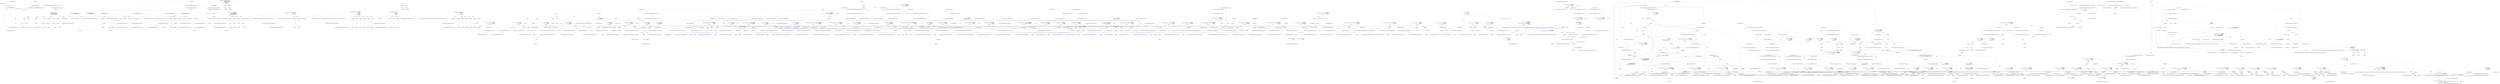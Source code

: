digraph  {
n8 [label="CommandLine.Tests.Mocks.OptionsWithMultipleSet", span=""];
n0 [cluster="CommandLine.Tests.Mocks.OptionsWithMultipleSet.OptionsWithMultipleSet()", label="Entry CommandLine.Tests.Mocks.OptionsWithMultipleSet.OptionsWithMultipleSet()", span="35-35"];
n1 [cluster="CommandLine.Tests.Mocks.OptionsWithMultipleSet.OptionsWithMultipleSet()", label="Red = 0", span="37-37"];
n2 [cluster="CommandLine.Tests.Mocks.OptionsWithMultipleSet.OptionsWithMultipleSet()", label="Green = 0", span="38-38"];
n3 [cluster="CommandLine.Tests.Mocks.OptionsWithMultipleSet.OptionsWithMultipleSet()", label="Blue = 0", span="39-39"];
n4 [cluster="CommandLine.Tests.Mocks.OptionsWithMultipleSet.OptionsWithMultipleSet()", label="Hue = 0", span="40-40"];
n5 [cluster="CommandLine.Tests.Mocks.OptionsWithMultipleSet.OptionsWithMultipleSet()", label="Saturation = 0", span="41-41"];
n6 [cluster="CommandLine.Tests.Mocks.OptionsWithMultipleSet.OptionsWithMultipleSet()", label="Value = 0", span="42-42"];
n7 [cluster="CommandLine.Tests.Mocks.OptionsWithMultipleSet.OptionsWithMultipleSet()", label="Exit CommandLine.Tests.Mocks.OptionsWithMultipleSet.OptionsWithMultipleSet()", span="35-35"];
m0_3 [cluster="System.Reflection.ICustomAttributeProvider.IsDefined(System.Type, bool)", file="Options_With_SetName_That_Ends_With_Previous_SetName.cs", label="Entry System.Reflection.ICustomAttributeProvider.IsDefined(System.Type, bool)", span="0-0"];
m0_0 [cluster="Ninject.Infrastructure.Language.ExtensionsForICustomAttributeProvider.HasAttribute(System.Reflection.ICustomAttributeProvider, System.Type)", file="Options_With_SetName_That_Ends_With_Previous_SetName.cs", label="Entry Ninject.Infrastructure.Language.ExtensionsForICustomAttributeProvider.HasAttribute(System.Reflection.ICustomAttributeProvider, System.Type)", span="19-19"];
m0_1 [cluster="Ninject.Infrastructure.Language.ExtensionsForICustomAttributeProvider.HasAttribute(System.Reflection.ICustomAttributeProvider, System.Type)", file="Options_With_SetName_That_Ends_With_Previous_SetName.cs", label="return member.IsDefined(type, true);", span="21-21"];
m0_2 [cluster="Ninject.Infrastructure.Language.ExtensionsForICustomAttributeProvider.HasAttribute(System.Reflection.ICustomAttributeProvider, System.Type)", file="Options_With_SetName_That_Ends_With_Previous_SetName.cs", label="Exit Ninject.Infrastructure.Language.ExtensionsForICustomAttributeProvider.HasAttribute(System.Reflection.ICustomAttributeProvider, System.Type)", span="19-19"];
m1_11 [cluster="CommandLine.Tests.Unit.ParserResultExtensionsTests.Invoke_parsed_lambda_when_parsed_for_verbs()", file="ParserResultExtensionsTests.cs", label="Entry CommandLine.Tests.Unit.ParserResultExtensionsTests.Invoke_parsed_lambda_when_parsed_for_verbs()", span="22-22"];
m1_12 [cluster="CommandLine.Tests.Unit.ParserResultExtensionsTests.Invoke_parsed_lambda_when_parsed_for_verbs()", file="ParserResultExtensionsTests.cs", label="var expected = string.Empty", span="24-24"];
m1_13 [cluster="CommandLine.Tests.Unit.ParserResultExtensionsTests.Invoke_parsed_lambda_when_parsed_for_verbs()", file="ParserResultExtensionsTests.cs", label="Parser.Default.ParseArguments<Add_Verb, Commit_Verb, Clone_Verb>(\r\n                new[] { ''clone'', ''https://value.org/user/file.git'' })\r\n                .WithParsed<Add_Verb>(opts => expected = ''wrong1'')\r\n                .WithParsed<Commit_Verb>(opts => expected = ''wrong2'')\r\n                .WithParsed<Clone_Verb>(opts => expected = opts.Urls.First())", span="25-29"];
m1_14 [cluster="CommandLine.Tests.Unit.ParserResultExtensionsTests.Invoke_parsed_lambda_when_parsed_for_verbs()", file="ParserResultExtensionsTests.cs", label="''https://value.org/user/file.git''.ShouldBeEquivalentTo(expected)", span="31-31"];
m1_15 [cluster="CommandLine.Tests.Unit.ParserResultExtensionsTests.Invoke_parsed_lambda_when_parsed_for_verbs()", file="ParserResultExtensionsTests.cs", label="Exit CommandLine.Tests.Unit.ParserResultExtensionsTests.Invoke_parsed_lambda_when_parsed_for_verbs()", span="22-22"];
m1_152 [cluster="CommandLine.ParserResult<object>.MapResult<T1, TResult>(System.Func<T1, TResult>, System.Func<System.Collections.Generic.IEnumerable<CommandLine.Error>, TResult>)", file="ParserResultExtensionsTests.cs", label="Entry CommandLine.ParserResult<object>.MapResult<T1, TResult>(System.Func<T1, TResult>, System.Func<System.Collections.Generic.IEnumerable<CommandLine.Error>, TResult>)", span="98-98"];
m1_163 [cluster="CommandLine.ParserResult<object>.MapResult<T1, T2, T3, T4, T5, TResult>(System.Func<T1, TResult>, System.Func<T2, TResult>, System.Func<T3, TResult>, System.Func<T4, TResult>, System.Func<T5, TResult>, System.Func<System.Collections.Generic.IEnumerable<CommandLine.Error>, TResult>)", file="ParserResultExtensionsTests.cs", label="Entry CommandLine.ParserResult<object>.MapResult<T1, T2, T3, T4, T5, TResult>(System.Func<T1, TResult>, System.Func<T2, TResult>, System.Func<T3, TResult>, System.Func<T4, TResult>, System.Func<T5, TResult>, System.Func<System.Collections.Generic.IEnumerable<CommandLine.Error>, TResult>)", span="248-248"];
m1_6 [cluster="CommandLine.ParserResult<T>.WithParsed<T>(System.Action<T>)", file="ParserResultExtensionsTests.cs", label="Entry CommandLine.ParserResult<T>.WithParsed<T>(System.Action<T>)", span="20-20"];
m1_135 [cluster="CommandLine.Parser.ParseArguments<T1, T2, T3, T4>(System.Collections.Generic.IEnumerable<string>)", file="ParserResultExtensionsTests.cs", label="Entry CommandLine.Parser.ParseArguments<T1, T2, T3, T4>(System.Collections.Generic.IEnumerable<string>)", span="68-68"];
m1_16 [cluster="CommandLine.Parser.ParseArguments<T1, T2, T3>(System.Collections.Generic.IEnumerable<string>)", file="ParserResultExtensionsTests.cs", label="Entry CommandLine.Parser.ParseArguments<T1, T2, T3>(System.Collections.Generic.IEnumerable<string>)", span="46-46"];
m1_65 [cluster="CommandLine.Tests.Unit.ParserResultExtensionsTests.Invoke_proper_lambda_when_not_parsed()", file="ParserResultExtensionsTests.cs", label="Entry CommandLine.Tests.Unit.ParserResultExtensionsTests.Invoke_proper_lambda_when_not_parsed()", span="69-69"];
m1_66 [cluster="CommandLine.Tests.Unit.ParserResultExtensionsTests.Invoke_proper_lambda_when_not_parsed()", file="ParserResultExtensionsTests.cs", label="var expected = ''a default''", span="71-71"];
m1_67 [cluster="CommandLine.Tests.Unit.ParserResultExtensionsTests.Invoke_proper_lambda_when_not_parsed()", file="ParserResultExtensionsTests.cs", label="Parser.Default.ParseArguments<Simple_Options>(new[] { ''-i'', ''aaa'' })\r\n                .WithParsed(opts => expected = opts.StringValue)\r\n                .WithNotParsed(_ => expected = ''changed'')", span="72-74"];
m1_68 [cluster="CommandLine.Tests.Unit.ParserResultExtensionsTests.Invoke_proper_lambda_when_not_parsed()", file="ParserResultExtensionsTests.cs", label="''changed''.ShouldBeEquivalentTo(expected)", span="76-76"];
m1_69 [cluster="CommandLine.Tests.Unit.ParserResultExtensionsTests.Invoke_proper_lambda_when_not_parsed()", file="ParserResultExtensionsTests.cs", label="Exit CommandLine.Tests.Unit.ParserResultExtensionsTests.Invoke_proper_lambda_when_not_parsed()", span="69-69"];
m1_104 [cluster="CommandLine.Tests.Unit.ParserResultExtensionsTests.Turn_failed_parsing_into_exit_code()", file="ParserResultExtensionsTests.cs", label="Entry CommandLine.Tests.Unit.ParserResultExtensionsTests.Turn_failed_parsing_into_exit_code()", span="103-103"];
m1_105 [cluster="CommandLine.Tests.Unit.ParserResultExtensionsTests.Turn_failed_parsing_into_exit_code()", file="ParserResultExtensionsTests.cs", label="var expected = Parser.Default.ParseArguments<Simple_Options>(new[] { ''-i'', ''aaa'' })\r\n                .MapResult(_ => 0, _ => -1)", span="105-106"];
m1_106 [cluster="CommandLine.Tests.Unit.ParserResultExtensionsTests.Turn_failed_parsing_into_exit_code()", file="ParserResultExtensionsTests.cs", label="(-1).ShouldBeEquivalentTo(expected)", span="108-108"];
m1_107 [cluster="CommandLine.Tests.Unit.ParserResultExtensionsTests.Turn_failed_parsing_into_exit_code()", file="ParserResultExtensionsTests.cs", label="Exit CommandLine.Tests.Unit.ParserResultExtensionsTests.Turn_failed_parsing_into_exit_code()", span="103-103"];
m1_54 [cluster="CommandLine.Tests.Unit.ParserResultExtensionsTests.Invoke_proper_lambda_when_parsed()", file="ParserResultExtensionsTests.cs", label="Entry CommandLine.Tests.Unit.ParserResultExtensionsTests.Invoke_proper_lambda_when_parsed()", span="58-58"];
m1_55 [cluster="CommandLine.Tests.Unit.ParserResultExtensionsTests.Invoke_proper_lambda_when_parsed()", file="ParserResultExtensionsTests.cs", label="var expected = string.Empty", span="60-60"];
m1_56 [cluster="CommandLine.Tests.Unit.ParserResultExtensionsTests.Invoke_proper_lambda_when_parsed()", file="ParserResultExtensionsTests.cs", label="Parser.Default.ParseArguments<Simple_Options>(new[] { ''--stringvalue'', ''value'' })\r\n                .WithParsed(opts => expected = opts.StringValue)\r\n                .WithNotParsed(_ => expected = ''changed'')", span="61-63"];
m1_57 [cluster="CommandLine.Tests.Unit.ParserResultExtensionsTests.Invoke_proper_lambda_when_parsed()", file="ParserResultExtensionsTests.cs", label="''value''.ShouldBeEquivalentTo(expected)", span="65-65"];
m1_58 [cluster="CommandLine.Tests.Unit.ParserResultExtensionsTests.Invoke_proper_lambda_when_parsed()", file="ParserResultExtensionsTests.cs", label="Exit CommandLine.Tests.Unit.ParserResultExtensionsTests.Invoke_proper_lambda_when_parsed()", span="58-58"];
m1_17 [cluster="CommandLine.ParserResult<object>.WithParsed<T>(System.Action<T>)", file="ParserResultExtensionsTests.cs", label="Entry CommandLine.ParserResult<object>.WithParsed<T>(System.Action<T>)", span="37-37"];
m1_28 [cluster="CommandLine.Tests.Unit.ParserResultExtensionsTests.Invoke_not_parsed_lambda_when_not_parsed()", file="ParserResultExtensionsTests.cs", label="Entry CommandLine.Tests.Unit.ParserResultExtensionsTests.Invoke_not_parsed_lambda_when_not_parsed()", span="35-35"];
m1_29 [cluster="CommandLine.Tests.Unit.ParserResultExtensionsTests.Invoke_not_parsed_lambda_when_not_parsed()", file="ParserResultExtensionsTests.cs", label="var expected = ''a default''", span="37-37"];
m1_30 [cluster="CommandLine.Tests.Unit.ParserResultExtensionsTests.Invoke_not_parsed_lambda_when_not_parsed()", file="ParserResultExtensionsTests.cs", label="Parser.Default.ParseArguments<Simple_Options>(new[] { ''-i'', ''aaa'' })\r\n                .WithNotParsed(_ => expected = ''changed'')", span="38-39"];
m1_31 [cluster="CommandLine.Tests.Unit.ParserResultExtensionsTests.Invoke_not_parsed_lambda_when_not_parsed()", file="ParserResultExtensionsTests.cs", label="''changed''.ShouldBeEquivalentTo(expected)", span="41-41"];
m1_32 [cluster="CommandLine.Tests.Unit.ParserResultExtensionsTests.Invoke_not_parsed_lambda_when_not_parsed()", file="ParserResultExtensionsTests.cs", label="Exit CommandLine.Tests.Unit.ParserResultExtensionsTests.Invoke_not_parsed_lambda_when_not_parsed()", span="35-35"];
m1_179 [cluster="lambda expression", file="ParserResultExtensionsTests.cs", label="Entry lambda expression", span="162-162"];
m1_8 [cluster="lambda expression", file="ParserResultExtensionsTests.cs", label="Entry lambda expression", span="16-16"];
m1_9 [cluster="lambda expression", file="ParserResultExtensionsTests.cs", label="expected = opts.StringValue", span="16-16"];
m1_10 [cluster="lambda expression", file="ParserResultExtensionsTests.cs", label="Exit lambda expression", span="16-16"];
m1_18 [cluster="lambda expression", file="ParserResultExtensionsTests.cs", label="Entry lambda expression", span="27-27"];
m1_21 [cluster="lambda expression", file="ParserResultExtensionsTests.cs", label="Entry lambda expression", span="28-28"];
m1_24 [cluster="lambda expression", file="ParserResultExtensionsTests.cs", label="Entry lambda expression", span="29-29"];
m1_19 [cluster="lambda expression", file="ParserResultExtensionsTests.cs", label="expected = ''wrong1''", span="27-27"];
m1_20 [cluster="lambda expression", file="ParserResultExtensionsTests.cs", label="Exit lambda expression", span="27-27"];
m1_22 [cluster="lambda expression", file="ParserResultExtensionsTests.cs", label="expected = ''wrong2''", span="28-28"];
m1_23 [cluster="lambda expression", file="ParserResultExtensionsTests.cs", label="Exit lambda expression", span="28-28"];
m1_25 [cluster="lambda expression", file="ParserResultExtensionsTests.cs", label="expected = opts.Urls.First()", span="29-29"];
m1_26 [cluster="lambda expression", file="ParserResultExtensionsTests.cs", label="Exit lambda expression", span="29-29"];
m1_34 [cluster="lambda expression", file="ParserResultExtensionsTests.cs", label="Entry lambda expression", span="39-39"];
m1_35 [cluster="lambda expression", file="ParserResultExtensionsTests.cs", label="expected = ''changed''", span="39-39"];
m1_36 [cluster="lambda expression", file="ParserResultExtensionsTests.cs", label="Exit lambda expression", span="39-39"];
m1_42 [cluster="lambda expression", file="ParserResultExtensionsTests.cs", label="Entry lambda expression", span="49-49"];
m1_45 [cluster="lambda expression", file="ParserResultExtensionsTests.cs", label="Entry lambda expression", span="50-50"];
m1_48 [cluster="lambda expression", file="ParserResultExtensionsTests.cs", label="Entry lambda expression", span="51-51"];
m1_51 [cluster="lambda expression", file="ParserResultExtensionsTests.cs", label="Entry lambda expression", span="52-52"];
m1_43 [cluster="lambda expression", file="ParserResultExtensionsTests.cs", label="expected = ''wrong1''", span="49-49"];
m1_44 [cluster="lambda expression", file="ParserResultExtensionsTests.cs", label="Exit lambda expression", span="49-49"];
m1_46 [cluster="lambda expression", file="ParserResultExtensionsTests.cs", label="expected = ''wrong2''", span="50-50"];
m1_47 [cluster="lambda expression", file="ParserResultExtensionsTests.cs", label="Exit lambda expression", span="50-50"];
m1_49 [cluster="lambda expression", file="ParserResultExtensionsTests.cs", label="expected = ''wrong3''", span="51-51"];
m1_50 [cluster="lambda expression", file="ParserResultExtensionsTests.cs", label="Exit lambda expression", span="51-51"];
m1_52 [cluster="lambda expression", file="ParserResultExtensionsTests.cs", label="expected = ''changed''", span="52-52"];
m1_53 [cluster="lambda expression", file="ParserResultExtensionsTests.cs", label="Exit lambda expression", span="52-52"];
m1_59 [cluster="lambda expression", file="ParserResultExtensionsTests.cs", label="Entry lambda expression", span="62-62"];
m1_62 [cluster="lambda expression", file="ParserResultExtensionsTests.cs", label="Entry lambda expression", span="63-63"];
m1_60 [cluster="lambda expression", file="ParserResultExtensionsTests.cs", label="expected = opts.StringValue", span="62-62"];
m1_61 [cluster="lambda expression", file="ParserResultExtensionsTests.cs", label="Exit lambda expression", span="62-62"];
m1_63 [cluster="lambda expression", file="ParserResultExtensionsTests.cs", label="expected = ''changed''", span="63-63"];
m1_64 [cluster="lambda expression", file="ParserResultExtensionsTests.cs", label="Exit lambda expression", span="63-63"];
m1_70 [cluster="lambda expression", file="ParserResultExtensionsTests.cs", label="Entry lambda expression", span="73-73"];
m1_73 [cluster="lambda expression", file="ParserResultExtensionsTests.cs", label="Entry lambda expression", span="74-74"];
m1_71 [cluster="lambda expression", file="ParserResultExtensionsTests.cs", label="expected = opts.StringValue", span="73-73"];
m1_72 [cluster="lambda expression", file="ParserResultExtensionsTests.cs", label="Exit lambda expression", span="73-73"];
m1_74 [cluster="lambda expression", file="ParserResultExtensionsTests.cs", label="expected = ''changed''", span="74-74"];
m1_75 [cluster="lambda expression", file="ParserResultExtensionsTests.cs", label="Exit lambda expression", span="74-74"];
m1_81 [cluster="lambda expression", file="ParserResultExtensionsTests.cs", label="Entry lambda expression", span="83-83"];
m1_84 [cluster="lambda expression", file="ParserResultExtensionsTests.cs", label="Entry lambda expression", span="83-83"];
m1_82 [cluster="lambda expression", file="ParserResultExtensionsTests.cs", label=0, span="83-83"];
m1_83 [cluster="lambda expression", file="ParserResultExtensionsTests.cs", label="Exit lambda expression", span="83-83"];
m1_85 [cluster="lambda expression", file="ParserResultExtensionsTests.cs", label="-1", span="83-83"];
m1_86 [cluster="lambda expression", file="ParserResultExtensionsTests.cs", label="Exit lambda expression", span="83-83"];
m1_92 [cluster="lambda expression", file="ParserResultExtensionsTests.cs", label="Entry lambda expression", span="94-94"];
m1_95 [cluster="lambda expression", file="ParserResultExtensionsTests.cs", label="Entry lambda expression", span="95-95"];
m1_98 [cluster="lambda expression", file="ParserResultExtensionsTests.cs", label="Entry lambda expression", span="96-96"];
m1_101 [cluster="lambda expression", file="ParserResultExtensionsTests.cs", label="Entry lambda expression", span="97-97"];
m1_93 [cluster="lambda expression", file="ParserResultExtensionsTests.cs", label=0, span="94-94"];
m1_94 [cluster="lambda expression", file="ParserResultExtensionsTests.cs", label="Exit lambda expression", span="94-94"];
m1_96 [cluster="lambda expression", file="ParserResultExtensionsTests.cs", label=1, span="95-95"];
m1_97 [cluster="lambda expression", file="ParserResultExtensionsTests.cs", label="Exit lambda expression", span="95-95"];
m1_99 [cluster="lambda expression", file="ParserResultExtensionsTests.cs", label=2, span="96-96"];
m1_100 [cluster="lambda expression", file="ParserResultExtensionsTests.cs", label="Exit lambda expression", span="96-96"];
m1_102 [cluster="lambda expression", file="ParserResultExtensionsTests.cs", label=3, span="97-97"];
m1_103 [cluster="lambda expression", file="ParserResultExtensionsTests.cs", label="Exit lambda expression", span="97-97"];
m1_108 [cluster="lambda expression", file="ParserResultExtensionsTests.cs", label="Entry lambda expression", span="106-106"];
m1_111 [cluster="lambda expression", file="ParserResultExtensionsTests.cs", label="Entry lambda expression", span="106-106"];
m1_109 [cluster="lambda expression", file="ParserResultExtensionsTests.cs", label=0, span="106-106"];
m1_110 [cluster="lambda expression", file="ParserResultExtensionsTests.cs", label="Exit lambda expression", span="106-106"];
m1_112 [cluster="lambda expression", file="ParserResultExtensionsTests.cs", label="-1", span="106-106"];
m1_113 [cluster="lambda expression", file="ParserResultExtensionsTests.cs", label="Exit lambda expression", span="106-106"];
m1_118 [cluster="lambda expression", file="ParserResultExtensionsTests.cs", label="Entry lambda expression", span="117-117"];
m1_121 [cluster="lambda expression", file="ParserResultExtensionsTests.cs", label="Entry lambda expression", span="118-118"];
m1_124 [cluster="lambda expression", file="ParserResultExtensionsTests.cs", label="Entry lambda expression", span="119-119"];
m1_127 [cluster="lambda expression", file="ParserResultExtensionsTests.cs", label="Entry lambda expression", span="120-120"];
m1_119 [cluster="lambda expression", file="ParserResultExtensionsTests.cs", label=0, span="117-117"];
m1_120 [cluster="lambda expression", file="ParserResultExtensionsTests.cs", label="Exit lambda expression", span="117-117"];
m1_122 [cluster="lambda expression", file="ParserResultExtensionsTests.cs", label=1, span="118-118"];
m1_123 [cluster="lambda expression", file="ParserResultExtensionsTests.cs", label="Exit lambda expression", span="118-118"];
m1_125 [cluster="lambda expression", file="ParserResultExtensionsTests.cs", label=2, span="119-119"];
m1_126 [cluster="lambda expression", file="ParserResultExtensionsTests.cs", label="Exit lambda expression", span="119-119"];
m1_128 [cluster="lambda expression", file="ParserResultExtensionsTests.cs", label=3, span="120-120"];
m1_129 [cluster="lambda expression", file="ParserResultExtensionsTests.cs", label="Exit lambda expression", span="120-120"];
m1_136 [cluster="lambda expression", file="ParserResultExtensionsTests.cs", label="Entry lambda expression", span="131-131"];
m1_139 [cluster="lambda expression", file="ParserResultExtensionsTests.cs", label="Entry lambda expression", span="132-132"];
m1_142 [cluster="lambda expression", file="ParserResultExtensionsTests.cs", label="Entry lambda expression", span="133-133"];
m1_145 [cluster="lambda expression", file="ParserResultExtensionsTests.cs", label="Entry lambda expression", span="134-134"];
m1_137 [cluster="lambda expression", file="ParserResultExtensionsTests.cs", label="expected = ''wrong1''", span="131-131"];
m1_138 [cluster="lambda expression", file="ParserResultExtensionsTests.cs", label="Exit lambda expression", span="131-131"];
m1_140 [cluster="lambda expression", file="ParserResultExtensionsTests.cs", label="expected = ''wrong2''", span="132-132"];
m1_141 [cluster="lambda expression", file="ParserResultExtensionsTests.cs", label="Exit lambda expression", span="132-132"];
m1_143 [cluster="lambda expression", file="ParserResultExtensionsTests.cs", label="expected = ''wrong3''", span="133-133"];
m1_144 [cluster="lambda expression", file="ParserResultExtensionsTests.cs", label="Exit lambda expression", span="133-133"];
m1_146 [cluster="lambda expression", file="ParserResultExtensionsTests.cs", label="expected = opts.FileName", span="134-134"];
m1_147 [cluster="lambda expression", file="ParserResultExtensionsTests.cs", label="Exit lambda expression", span="134-134"];
m1_153 [cluster="lambda expression", file="ParserResultExtensionsTests.cs", label="Entry lambda expression", span="145-145"];
m1_156 [cluster="lambda expression", file="ParserResultExtensionsTests.cs", label="Entry lambda expression", span="146-146"];
m1_154 [cluster="lambda expression", file="ParserResultExtensionsTests.cs", label=1, span="145-145"];
m1_155 [cluster="lambda expression", file="ParserResultExtensionsTests.cs", label="Exit lambda expression", span="145-145"];
m1_157 [cluster="lambda expression", file="ParserResultExtensionsTests.cs", label=2, span="146-146"];
m1_158 [cluster="lambda expression", file="ParserResultExtensionsTests.cs", label="Exit lambda expression", span="146-146"];
m1_164 [cluster="lambda expression", file="ParserResultExtensionsTests.cs", label="Entry lambda expression", span="157-157"];
m1_167 [cluster="lambda expression", file="ParserResultExtensionsTests.cs", label="Entry lambda expression", span="158-158"];
m1_170 [cluster="lambda expression", file="ParserResultExtensionsTests.cs", label="Entry lambda expression", span="159-159"];
m1_173 [cluster="lambda expression", file="ParserResultExtensionsTests.cs", label="Entry lambda expression", span="160-160"];
m1_176 [cluster="lambda expression", file="ParserResultExtensionsTests.cs", label="Entry lambda expression", span="161-161"];
m1_165 [cluster="lambda expression", file="ParserResultExtensionsTests.cs", label=0, span="157-157"];
m1_166 [cluster="lambda expression", file="ParserResultExtensionsTests.cs", label="Exit lambda expression", span="157-157"];
m1_168 [cluster="lambda expression", file="ParserResultExtensionsTests.cs", label=1, span="158-158"];
m1_169 [cluster="lambda expression", file="ParserResultExtensionsTests.cs", label="Exit lambda expression", span="158-158"];
m1_171 [cluster="lambda expression", file="ParserResultExtensionsTests.cs", label=2, span="159-159"];
m1_172 [cluster="lambda expression", file="ParserResultExtensionsTests.cs", label="Exit lambda expression", span="159-159"];
m1_174 [cluster="lambda expression", file="ParserResultExtensionsTests.cs", label=4, span="160-160"];
m1_175 [cluster="lambda expression", file="ParserResultExtensionsTests.cs", label="Exit lambda expression", span="160-160"];
m1_177 [cluster="lambda expression", file="ParserResultExtensionsTests.cs", label=3, span="161-161"];
m1_178 [cluster="lambda expression", file="ParserResultExtensionsTests.cs", label="Exit lambda expression", span="161-161"];
m1_180 [cluster="lambda expression", file="ParserResultExtensionsTests.cs", label=5, span="162-162"];
m1_181 [cluster="lambda expression", file="ParserResultExtensionsTests.cs", label="Exit lambda expression", span="162-162"];
m1_27 [cluster="System.Collections.Generic.IEnumerable<TSource>.First<TSource>()", file="ParserResultExtensionsTests.cs", label="Entry System.Collections.Generic.IEnumerable<TSource>.First<TSource>()", span="0-0"];
m1_80 [cluster="CommandLine.ParserResult<TSource>.MapResult<TSource, TResult>(System.Func<TSource, TResult>, System.Func<System.Collections.Generic.IEnumerable<CommandLine.Error>, TResult>)", file="ParserResultExtensionsTests.cs", label="Entry CommandLine.ParserResult<TSource>.MapResult<TSource, TResult>(System.Func<TSource, TResult>, System.Func<System.Collections.Generic.IEnumerable<CommandLine.Error>, TResult>)", span="77-77"];
m1_148 [cluster="CommandLine.Tests.Unit.ParserResultExtensionsTests.Turn_sucessful_parsing_into_exit_code_for_single_base_verbs()", file="ParserResultExtensionsTests.cs", label="Entry CommandLine.Tests.Unit.ParserResultExtensionsTests.Turn_sucessful_parsing_into_exit_code_for_single_base_verbs()", span="140-140"];
m1_149 [cluster="CommandLine.Tests.Unit.ParserResultExtensionsTests.Turn_sucessful_parsing_into_exit_code_for_single_base_verbs()", file="ParserResultExtensionsTests.cs", label="var expected = Parser.Default.ParseArguments<Add_Verb, Commit_Verb, Clone_Verb, Derived_Verb>(\r\n                new[] { ''derivedadd'', ''dummy.bin'' })\r\n                .MapResult(\r\n                    (Base_Class_For_Verb opts) => 1,\r\n                    errs => 2)", span="142-146"];
m1_150 [cluster="CommandLine.Tests.Unit.ParserResultExtensionsTests.Turn_sucessful_parsing_into_exit_code_for_single_base_verbs()", file="ParserResultExtensionsTests.cs", label="1.ShouldBeEquivalentTo(expected)", span="148-148"];
m1_151 [cluster="CommandLine.Tests.Unit.ParserResultExtensionsTests.Turn_sucessful_parsing_into_exit_code_for_single_base_verbs()", file="ParserResultExtensionsTests.cs", label="Exit CommandLine.Tests.Unit.ParserResultExtensionsTests.Turn_sucessful_parsing_into_exit_code_for_single_base_verbs()", span="140-140"];
m1_130 [cluster="CommandLine.Tests.Unit.ParserResultExtensionsTests.Invoke_parsed_lambda_when_parsed_for_base_verbs()", file="ParserResultExtensionsTests.cs", label="Entry CommandLine.Tests.Unit.ParserResultExtensionsTests.Invoke_parsed_lambda_when_parsed_for_base_verbs()", span="126-126"];
m1_131 [cluster="CommandLine.Tests.Unit.ParserResultExtensionsTests.Invoke_parsed_lambda_when_parsed_for_base_verbs()", file="ParserResultExtensionsTests.cs", label="var expected = string.Empty", span="128-128"];
m1_132 [cluster="CommandLine.Tests.Unit.ParserResultExtensionsTests.Invoke_parsed_lambda_when_parsed_for_base_verbs()", file="ParserResultExtensionsTests.cs", label="Parser.Default.ParseArguments<Add_Verb, Commit_Verb, Clone_Verb, Derived_Verb>(\r\n                new[] { ''derivedadd'', ''dummy.bin'' })\r\n                .WithParsed<Add_Verb>(opts => expected = ''wrong1'')\r\n                .WithParsed<Commit_Verb>(opts => expected = ''wrong2'')\r\n                .WithParsed<Clone_Verb>(opts => expected = ''wrong3'')\r\n                .WithParsed<Base_Class_For_Verb>(opts => expected = opts.FileName)", span="129-134"];
m1_133 [cluster="CommandLine.Tests.Unit.ParserResultExtensionsTests.Invoke_parsed_lambda_when_parsed_for_base_verbs()", file="ParserResultExtensionsTests.cs", label="''dummy.bin''.ShouldBeEquivalentTo(expected)", span="136-136"];
m1_134 [cluster="CommandLine.Tests.Unit.ParserResultExtensionsTests.Invoke_parsed_lambda_when_parsed_for_base_verbs()", file="ParserResultExtensionsTests.cs", label="Exit CommandLine.Tests.Unit.ParserResultExtensionsTests.Invoke_parsed_lambda_when_parsed_for_base_verbs()", span="126-126"];
m1_76 [cluster="CommandLine.Tests.Unit.ParserResultExtensionsTests.Turn_sucessful_parsing_into_exit_code()", file="ParserResultExtensionsTests.cs", label="Entry CommandLine.Tests.Unit.ParserResultExtensionsTests.Turn_sucessful_parsing_into_exit_code()", span="80-80"];
m1_77 [cluster="CommandLine.Tests.Unit.ParserResultExtensionsTests.Turn_sucessful_parsing_into_exit_code()", file="ParserResultExtensionsTests.cs", label="var expected = Parser.Default.ParseArguments<Simple_Options>(new[] { ''--stringvalue'', ''value'' })\r\n                .MapResult(_ => 0, _ => -1)", span="82-83"];
m1_78 [cluster="CommandLine.Tests.Unit.ParserResultExtensionsTests.Turn_sucessful_parsing_into_exit_code()", file="ParserResultExtensionsTests.cs", label="0.ShouldBeEquivalentTo(expected)", span="85-85"];
m1_79 [cluster="CommandLine.Tests.Unit.ParserResultExtensionsTests.Turn_sucessful_parsing_into_exit_code()", file="ParserResultExtensionsTests.cs", label="Exit CommandLine.Tests.Unit.ParserResultExtensionsTests.Turn_sucessful_parsing_into_exit_code()", span="80-80"];
m1_91 [cluster="CommandLine.ParserResult<object>.MapResult<T1, T2, T3, TResult>(System.Func<T1, TResult>, System.Func<T2, TResult>, System.Func<T3, TResult>, System.Func<System.Collections.Generic.IEnumerable<CommandLine.Error>, TResult>)", file="ParserResultExtensionsTests.cs", label="Entry CommandLine.ParserResult<object>.MapResult<T1, T2, T3, TResult>(System.Func<T1, TResult>, System.Func<T2, TResult>, System.Func<T3, TResult>, System.Func<System.Collections.Generic.IEnumerable<CommandLine.Error>, TResult>)", span="159-159"];
m1_114 [cluster="CommandLine.Tests.Unit.ParserResultExtensionsTests.Turn_failed_parsing_into_exit_code_for_verbs()", file="ParserResultExtensionsTests.cs", label="Entry CommandLine.Tests.Unit.ParserResultExtensionsTests.Turn_failed_parsing_into_exit_code_for_verbs()", span="112-112"];
m1_115 [cluster="CommandLine.Tests.Unit.ParserResultExtensionsTests.Turn_failed_parsing_into_exit_code_for_verbs()", file="ParserResultExtensionsTests.cs", label="var expected = Parser.Default.ParseArguments<Add_Verb, Commit_Verb, Clone_Verb>(\r\n                new[] { ''undefined'', ''-xyz'' })\r\n                .MapResult(\r\n                    (Add_Verb opts) => 0,\r\n                    (Commit_Verb opts) => 1,\r\n                    (Clone_Verb opts) => 2,\r\n                    errs => 3)", span="114-120"];
m1_116 [cluster="CommandLine.Tests.Unit.ParserResultExtensionsTests.Turn_failed_parsing_into_exit_code_for_verbs()", file="ParserResultExtensionsTests.cs", label="3.ShouldBeEquivalentTo(expected)", span="122-122"];
m1_117 [cluster="CommandLine.Tests.Unit.ParserResultExtensionsTests.Turn_failed_parsing_into_exit_code_for_verbs()", file="ParserResultExtensionsTests.cs", label="Exit CommandLine.Tests.Unit.ParserResultExtensionsTests.Turn_failed_parsing_into_exit_code_for_verbs()", span="112-112"];
m1_33 [cluster="CommandLine.ParserResult<T>.WithNotParsed<T>(System.Action<System.Collections.Generic.IEnumerable<CommandLine.Error>>)", file="ParserResultExtensionsTests.cs", label="Entry CommandLine.ParserResult<T>.WithNotParsed<T>(System.Action<System.Collections.Generic.IEnumerable<CommandLine.Error>>)", span="58-58"];
m1_37 [cluster="CommandLine.Tests.Unit.ParserResultExtensionsTests.Invoke_not_parsed_lambda_when_parsed_for_verbs()", file="ParserResultExtensionsTests.cs", label="Entry CommandLine.Tests.Unit.ParserResultExtensionsTests.Invoke_not_parsed_lambda_when_parsed_for_verbs()", span="45-45"];
m1_38 [cluster="CommandLine.Tests.Unit.ParserResultExtensionsTests.Invoke_not_parsed_lambda_when_parsed_for_verbs()", file="ParserResultExtensionsTests.cs", label="var expected = ''a default''", span="47-47"];
m1_39 [cluster="CommandLine.Tests.Unit.ParserResultExtensionsTests.Invoke_not_parsed_lambda_when_parsed_for_verbs()", file="ParserResultExtensionsTests.cs", label="Parser.Default.ParseArguments<Add_Verb, Commit_Verb, Clone_Verb>(new[] { ''undefined'', ''-xyz'' })\r\n                .WithParsed<Add_Verb>(opts => expected = ''wrong1'')\r\n                .WithParsed<Commit_Verb>(opts => expected = ''wrong2'')\r\n                .WithParsed<Clone_Verb>(opts => expected = ''wrong3'')\r\n                .WithNotParsed(_ => expected = ''changed'')", span="48-52"];
m1_40 [cluster="CommandLine.Tests.Unit.ParserResultExtensionsTests.Invoke_not_parsed_lambda_when_parsed_for_verbs()", file="ParserResultExtensionsTests.cs", label="''changed''.ShouldBeEquivalentTo(expected)", span="54-54"];
m1_41 [cluster="CommandLine.Tests.Unit.ParserResultExtensionsTests.Invoke_not_parsed_lambda_when_parsed_for_verbs()", file="ParserResultExtensionsTests.cs", label="Exit CommandLine.Tests.Unit.ParserResultExtensionsTests.Invoke_not_parsed_lambda_when_parsed_for_verbs()", span="45-45"];
m1_159 [cluster="CommandLine.Tests.Unit.ParserResultExtensionsTests.Turn_sucessful_parsing_into_exit_code_for_multiple_base_verbs()", file="ParserResultExtensionsTests.cs", label="Entry CommandLine.Tests.Unit.ParserResultExtensionsTests.Turn_sucessful_parsing_into_exit_code_for_multiple_base_verbs()", span="152-152"];
m1_160 [cluster="CommandLine.Tests.Unit.ParserResultExtensionsTests.Turn_sucessful_parsing_into_exit_code_for_multiple_base_verbs()", file="ParserResultExtensionsTests.cs", label="var expected = Parser.Default.ParseArguments<Add_Verb, Commit_Verb, Clone_Verb, Derived_Verb>(\r\n                new[] { ''derivedadd'', ''dummy.bin'' })\r\n                .MapResult(\r\n                    (Add_Verb opts) => 0,\r\n                    (Commit_Verb opts) => 1,\r\n                    (Clone_Verb opts) => 2,\r\n                    (Base_Class_For_Verb opts) => 4,\r\n                    (Derived_Verb opts) => 3,\r\n                    errs => 5)", span="154-162"];
m1_161 [cluster="CommandLine.Tests.Unit.ParserResultExtensionsTests.Turn_sucessful_parsing_into_exit_code_for_multiple_base_verbs()", file="ParserResultExtensionsTests.cs", label="4.ShouldBeEquivalentTo(expected)", span="164-164"];
m1_162 [cluster="CommandLine.Tests.Unit.ParserResultExtensionsTests.Turn_sucessful_parsing_into_exit_code_for_multiple_base_verbs()", file="ParserResultExtensionsTests.cs", label="Exit CommandLine.Tests.Unit.ParserResultExtensionsTests.Turn_sucessful_parsing_into_exit_code_for_multiple_base_verbs()", span="152-152"];
m1_0 [cluster="CommandLine.Tests.Unit.ParserResultExtensionsTests.Invoke_parsed_lambda_when_parsed()", file="ParserResultExtensionsTests.cs", label="Entry CommandLine.Tests.Unit.ParserResultExtensionsTests.Invoke_parsed_lambda_when_parsed()", span="12-12"];
m1_1 [cluster="CommandLine.Tests.Unit.ParserResultExtensionsTests.Invoke_parsed_lambda_when_parsed()", file="ParserResultExtensionsTests.cs", label="var expected = string.Empty", span="14-14"];
m1_2 [cluster="CommandLine.Tests.Unit.ParserResultExtensionsTests.Invoke_parsed_lambda_when_parsed()", file="ParserResultExtensionsTests.cs", label="Parser.Default.ParseArguments<Simple_Options>(new[] { ''--stringvalue'', ''value'' })\r\n                .WithParsed(opts => expected = opts.StringValue)", span="15-16"];
m1_3 [cluster="CommandLine.Tests.Unit.ParserResultExtensionsTests.Invoke_parsed_lambda_when_parsed()", file="ParserResultExtensionsTests.cs", label="''value''.ShouldBeEquivalentTo(expected)", span="18-18"];
m1_4 [cluster="CommandLine.Tests.Unit.ParserResultExtensionsTests.Invoke_parsed_lambda_when_parsed()", file="ParserResultExtensionsTests.cs", label="Exit CommandLine.Tests.Unit.ParserResultExtensionsTests.Invoke_parsed_lambda_when_parsed()", span="12-12"];
m1_5 [cluster="CommandLine.Parser.ParseArguments<T>(System.Collections.Generic.IEnumerable<string>)", file="ParserResultExtensionsTests.cs", label="Entry CommandLine.Parser.ParseArguments<T>(System.Collections.Generic.IEnumerable<string>)", span="85-85"];
m1_87 [cluster="CommandLine.Tests.Unit.ParserResultExtensionsTests.Turn_sucessful_parsing_into_exit_code_for_verbs()", file="ParserResultExtensionsTests.cs", label="Entry CommandLine.Tests.Unit.ParserResultExtensionsTests.Turn_sucessful_parsing_into_exit_code_for_verbs()", span="89-89"];
m1_88 [cluster="CommandLine.Tests.Unit.ParserResultExtensionsTests.Turn_sucessful_parsing_into_exit_code_for_verbs()", file="ParserResultExtensionsTests.cs", label="var expected = Parser.Default.ParseArguments<Add_Verb, Commit_Verb, Clone_Verb>(\r\n                new[] { ''clone'', ''https://value.org/user/file.git'' })\r\n                .MapResult(\r\n                    (Add_Verb opts) => 0,\r\n                    (Commit_Verb opts) => 1,\r\n                    (Clone_Verb opts) => 2,\r\n                    errs => 3)", span="91-97"];
m1_89 [cluster="CommandLine.Tests.Unit.ParserResultExtensionsTests.Turn_sucessful_parsing_into_exit_code_for_verbs()", file="ParserResultExtensionsTests.cs", label="2.ShouldBeEquivalentTo(expected)", span="99-99"];
m1_90 [cluster="CommandLine.Tests.Unit.ParserResultExtensionsTests.Turn_sucessful_parsing_into_exit_code_for_verbs()", file="ParserResultExtensionsTests.cs", label="Exit CommandLine.Tests.Unit.ParserResultExtensionsTests.Turn_sucessful_parsing_into_exit_code_for_verbs()", span="89-89"];
m1_7 [cluster="Unk.ShouldBeEquivalentTo", file="ParserResultExtensionsTests.cs", label="Entry Unk.ShouldBeEquivalentTo", span=""];
m2_41 [cluster="CommandLine.Tests.Unit.Core.InstanceBuilderTests.Parse_int_sequence_with_range(string[], int[])", file="ParserTests.cs", label="Entry CommandLine.Tests.Unit.Core.InstanceBuilderTests.Parse_int_sequence_with_range(string[], int[])", span="112-112"];
m2_42 [cluster="CommandLine.Tests.Unit.Core.InstanceBuilderTests.Parse_int_sequence_with_range(string[], int[])", file="ParserTests.cs", label="var result = InstanceBuilder.Build(\r\n                Maybe.Just<Func<FakeOptions>>(() => new FakeOptions()),\r\n                arguments,\r\n                StringComparer.Ordinal,\r\n                CultureInfo.InvariantCulture)", span="117-121"];
m2_43 [cluster="CommandLine.Tests.Unit.Core.InstanceBuilderTests.Parse_int_sequence_with_range(string[], int[])", file="ParserTests.cs", label="Assert.True(expected.SequenceEqual(result.Value.IntSequence))", span="124-124"];
m2_44 [cluster="CommandLine.Tests.Unit.Core.InstanceBuilderTests.Parse_int_sequence_with_range(string[], int[])", file="ParserTests.cs", label="Exit CommandLine.Tests.Unit.Core.InstanceBuilderTests.Parse_int_sequence_with_range(string[], int[])", span="112-112"];
m2_358 [cluster="CommandLine.Tests.Unit.Core.InstanceBuilderTests.Min_and_max_constraint_set_to_zero_throws_exception()", file="ParserTests.cs", label="Entry CommandLine.Tests.Unit.Core.InstanceBuilderTests.Min_and_max_constraint_set_to_zero_throws_exception()", span="834-834"];
m2_359 [cluster="CommandLine.Tests.Unit.Core.InstanceBuilderTests.Min_and_max_constraint_set_to_zero_throws_exception()", file="ParserTests.cs", label="Action test = () => InstanceBuilder.Build(\r\n                Maybe.Just<Func<FakeOptionsWithMinMaxZero>>(() => new FakeOptionsWithMinMaxZero()),\r\n                new string[] { },\r\n                StringComparer.Ordinal,\r\n                CultureInfo.InvariantCulture)", span="837-841"];
m2_360 [cluster="CommandLine.Tests.Unit.Core.InstanceBuilderTests.Min_and_max_constraint_set_to_zero_throws_exception()", file="ParserTests.cs", label="Assert.Throws<ApplicationException>(test)", span="844-844"];
m2_361 [cluster="CommandLine.Tests.Unit.Core.InstanceBuilderTests.Min_and_max_constraint_set_to_zero_throws_exception()", file="ParserTests.cs", label="Exit CommandLine.Tests.Unit.Core.InstanceBuilderTests.Min_and_max_constraint_set_to_zero_throws_exception()", span="834-834"];
m2_339 [cluster="Unk.>", file="ParserTests.cs", label="Entry Unk.>", span=""];
m2_63 [cluster="CommandLine.Tests.Fakes.FakeOptionsWithSequenceAndOnlyMaxConstraint.FakeOptionsWithSequenceAndOnlyMaxConstraint()", file="ParserTests.cs", label="Entry CommandLine.Tests.Fakes.FakeOptionsWithSequenceAndOnlyMaxConstraint.FakeOptionsWithSequenceAndOnlyMaxConstraint()", span="6-6"];
m2_152 [cluster="CommandLine.Tests.Unit.Core.InstanceBuilderTests.Parse_long_sequence_with_separator(string[], long[])", file="ParserTests.cs", label="Entry CommandLine.Tests.Unit.Core.InstanceBuilderTests.Parse_long_sequence_with_separator(string[], long[])", span="384-384"];
m2_153 [cluster="CommandLine.Tests.Unit.Core.InstanceBuilderTests.Parse_long_sequence_with_separator(string[], long[])", file="ParserTests.cs", label="var result = InstanceBuilder.Build(\r\n                Maybe.Just<Func<FakeOptionsWithSequenceAndSeparator>>(() => new FakeOptionsWithSequenceAndSeparator()),\r\n                arguments,\r\n                StringComparer.Ordinal,\r\n                CultureInfo.InvariantCulture)", span="389-393"];
m2_154 [cluster="CommandLine.Tests.Unit.Core.InstanceBuilderTests.Parse_long_sequence_with_separator(string[], long[])", file="ParserTests.cs", label="expected.ShouldBeEquivalentTo(result.Value.LongSequence)", span="396-396"];
m2_155 [cluster="CommandLine.Tests.Unit.Core.InstanceBuilderTests.Parse_long_sequence_with_separator(string[], long[])", file="ParserTests.cs", label="Exit CommandLine.Tests.Unit.Core.InstanceBuilderTests.Parse_long_sequence_with_separator(string[], long[])", span="384-384"];
m2_55 [cluster="CommandLine.Tests.Fakes.FakeOptionsWithSequenceAndOnlyMinConstraint.FakeOptionsWithSequenceAndOnlyMinConstraint()", file="ParserTests.cs", label="Entry CommandLine.Tests.Fakes.FakeOptionsWithSequenceAndOnlyMinConstraint.FakeOptionsWithSequenceAndOnlyMinConstraint()", span="6-6"];
m2_267 [cluster="CommandLine.Tests.Unit.Core.InstanceBuilderTests.Omitting_names_assumes_identifier_as_long_name(string[], string)", file="ParserTests.cs", label="Entry CommandLine.Tests.Unit.Core.InstanceBuilderTests.Omitting_names_assumes_identifier_as_long_name(string[], string)", span="635-635"];
m2_268 [cluster="CommandLine.Tests.Unit.Core.InstanceBuilderTests.Omitting_names_assumes_identifier_as_long_name(string[], string)", file="ParserTests.cs", label="var result = InstanceBuilder.Build(\r\n                Maybe.Just<Func<FakeOptions>>(() => new FakeOptions()),\r\n                arguments,\r\n                StringComparer.Ordinal,\r\n                CultureInfo.InvariantCulture)", span="640-644"];
m2_269 [cluster="CommandLine.Tests.Unit.Core.InstanceBuilderTests.Omitting_names_assumes_identifier_as_long_name(string[], string)", file="ParserTests.cs", label="Assert.True(expected.Equals(result.Value.StringValue))", span="647-647"];
m2_270 [cluster="CommandLine.Tests.Unit.Core.InstanceBuilderTests.Omitting_names_assumes_identifier_as_long_name(string[], string)", file="ParserTests.cs", label="Exit CommandLine.Tests.Unit.Core.InstanceBuilderTests.Omitting_names_assumes_identifier_as_long_name(string[], string)", span="635-635"];
m2_335 [cluster="CommandLine.Tests.Unit.Core.InstanceBuilderTests.Min_constraint_set_to_zero_throws_exception()", file="ParserTests.cs", label="Entry CommandLine.Tests.Unit.Core.InstanceBuilderTests.Min_constraint_set_to_zero_throws_exception()", span="806-806"];
m2_336 [cluster="CommandLine.Tests.Unit.Core.InstanceBuilderTests.Min_constraint_set_to_zero_throws_exception()", file="ParserTests.cs", label="Action test = () => InstanceBuilder.Build(\r\n                Maybe.Just<Func<FakeOptionsWithMinZero>>(() => new FakeOptionsWithMinZero()),\r\n                new string[] {},\r\n                StringComparer.Ordinal,\r\n                CultureInfo.InvariantCulture)", span="809-813"];
m2_337 [cluster="CommandLine.Tests.Unit.Core.InstanceBuilderTests.Min_constraint_set_to_zero_throws_exception()", file="ParserTests.cs", label="Assert.Throws<ApplicationException>(test)", span="816-816"];
m2_338 [cluster="CommandLine.Tests.Unit.Core.InstanceBuilderTests.Min_constraint_set_to_zero_throws_exception()", file="ParserTests.cs", label="Exit CommandLine.Tests.Unit.Core.InstanceBuilderTests.Min_constraint_set_to_zero_throws_exception()", span="806-806"];
m2_308 [cluster="CommandLine.Tests.Unit.Core.InstanceBuilderTests.Parse_nullable_long(string[], long?)", file="ParserTests.cs", label="Entry CommandLine.Tests.Unit.Core.InstanceBuilderTests.Parse_nullable_long(string[], long?)", span="739-739"];
m2_309 [cluster="CommandLine.Tests.Unit.Core.InstanceBuilderTests.Parse_nullable_long(string[], long?)", file="ParserTests.cs", label="var result = InstanceBuilder.Build(\r\n                Maybe.Just<Func<FakeOptionsWithNullables>>(() => new FakeOptionsWithNullables()),\r\n                arguments,\r\n                StringComparer.Ordinal,\r\n                CultureInfo.InvariantCulture)", span="744-748"];
m2_310 [cluster="CommandLine.Tests.Unit.Core.InstanceBuilderTests.Parse_nullable_long(string[], long?)", file="ParserTests.cs", label="expected.ShouldBeEquivalentTo(result.Value.NullableLong)", span="751-751"];
m2_311 [cluster="CommandLine.Tests.Unit.Core.InstanceBuilderTests.Parse_nullable_long(string[], long?)", file="ParserTests.cs", label="Exit CommandLine.Tests.Unit.Core.InstanceBuilderTests.Parse_nullable_long(string[], long?)", span="739-739"];
m2_79 [cluster="CommandLine.SequenceOutOfRangeError.SequenceOutOfRangeError(CommandLine.NameInfo)", file="ParserTests.cs", label="Entry CommandLine.SequenceOutOfRangeError.SequenceOutOfRangeError(CommandLine.NameInfo)", span="320-320"];
m2_167 [cluster="CommandLine.Tests.Unit.Core.InstanceBuilderTests.Double_dash_force_subsequent_arguments_as_values()", file="ParserTests.cs", label="Entry CommandLine.Tests.Unit.Core.InstanceBuilderTests.Double_dash_force_subsequent_arguments_as_values()", span="427-427"];
m2_168 [cluster="CommandLine.Tests.Unit.Core.InstanceBuilderTests.Double_dash_force_subsequent_arguments_as_values()", file="ParserTests.cs", label="var expectedResult = new FakeOptionsWithValues\r\n                {\r\n                    StringValue = ''str1'',\r\n                    LongValue = 10L,\r\n                    StringSequence = new[] { ''-a'', ''--bee'', ''-c'' },\r\n                    IntValue = 20\r\n                }", span="430-436"];
m2_169 [cluster="CommandLine.Tests.Unit.Core.InstanceBuilderTests.Double_dash_force_subsequent_arguments_as_values()", file="ParserTests.cs", label="var arguments = new[] { ''--stringvalue'', ''str1'', ''--'', ''10'', ''-a'', ''--bee'', ''-c'', ''20'' }", span="437-437"];
m2_171 [cluster="CommandLine.Tests.Unit.Core.InstanceBuilderTests.Double_dash_force_subsequent_arguments_as_values()", file="ParserTests.cs", label="expectedResult.ShouldBeEquivalentTo(result.Value)", span="450-450"];
m2_170 [cluster="CommandLine.Tests.Unit.Core.InstanceBuilderTests.Double_dash_force_subsequent_arguments_as_values()", file="ParserTests.cs", label="var result = InstanceBuilder.Build(\r\n                Maybe.Just<Func<FakeOptionsWithValues>>(() => new FakeOptionsWithValues()),\r\n                (a, optionSpecs) =>\r\n                    Tokenizer.PreprocessDashDash(a,\r\n                        args => Tokenizer.Tokenize(args, name => NameLookup.Contains(name, optionSpecs, StringComparer.Ordinal))),\r\n                arguments,\r\n                StringComparer.Ordinal,\r\n                CultureInfo.InvariantCulture)", span="440-447"];
m2_172 [cluster="CommandLine.Tests.Unit.Core.InstanceBuilderTests.Double_dash_force_subsequent_arguments_as_values()", file="ParserTests.cs", label="Exit CommandLine.Tests.Unit.Core.InstanceBuilderTests.Double_dash_force_subsequent_arguments_as_values()", span="427-427"];
m2_259 [cluster="CommandLine.Tests.Unit.Core.InstanceBuilderTests.Parse_unknown_short_option_in_option_group_gererates_UnknownOptionError()", file="ParserTests.cs", label="Entry CommandLine.Tests.Unit.Core.InstanceBuilderTests.Parse_unknown_short_option_in_option_group_gererates_UnknownOptionError()", span="614-614"];
m2_260 [cluster="CommandLine.Tests.Unit.Core.InstanceBuilderTests.Parse_unknown_short_option_in_option_group_gererates_UnknownOptionError()", file="ParserTests.cs", label="var expectedResult = new[] { new UnknownOptionError(''z'') }", span="617-617"];
m2_261 [cluster="CommandLine.Tests.Unit.Core.InstanceBuilderTests.Parse_unknown_short_option_in_option_group_gererates_UnknownOptionError()", file="ParserTests.cs", label="var result = InstanceBuilder.Build(\r\n                Maybe.Just<Func<FakeOptions>>(() => new FakeOptions()),\r\n                new[] { ''-zx'' },\r\n                StringComparer.Ordinal,\r\n                CultureInfo.InvariantCulture)", span="620-624"];
m2_262 [cluster="CommandLine.Tests.Unit.Core.InstanceBuilderTests.Parse_unknown_short_option_in_option_group_gererates_UnknownOptionError()", file="ParserTests.cs", label="Assert.True(expectedResult.SequenceEqual(result.Errors))", span="627-627"];
m2_263 [cluster="CommandLine.Tests.Unit.Core.InstanceBuilderTests.Parse_unknown_short_option_in_option_group_gererates_UnknownOptionError()", file="ParserTests.cs", label="Exit CommandLine.Tests.Unit.Core.InstanceBuilderTests.Parse_unknown_short_option_in_option_group_gererates_UnknownOptionError()", span="614-614"];
m2_109 [cluster="CommandLine.Tests.Fakes.FakeOptionsWithEnum.FakeOptionsWithEnum()", file="ParserTests.cs", label="Entry CommandLine.Tests.Fakes.FakeOptionsWithEnum.FakeOptionsWithEnum()", span="11-11"];
m2_9 [cluster="CommandLine.Infrastructure.Maybe.Just<T>(T)", file="ParserTests.cs", label="Entry CommandLine.Infrastructure.Maybe.Just<T>(T)", span="68-68"];
m2_204 [cluster="CommandLine.Tests.Fakes.FakeOptionWithRequiredAndSet.FakeOptionWithRequiredAndSet()", file="ParserTests.cs", label="Entry CommandLine.Tests.Fakes.FakeOptionWithRequiredAndSet.FakeOptionWithRequiredAndSet()", span="4-4"];
m2_74 [cluster="CommandLine.Tests.Unit.Core.InstanceBuilderTests.Breaking_min_constraint_in_string_sequence_as_value_gererates_SequenceOutOfRangeError()", file="ParserTests.cs", label="Entry CommandLine.Tests.Unit.Core.InstanceBuilderTests.Breaking_min_constraint_in_string_sequence_as_value_gererates_SequenceOutOfRangeError()", span="194-194"];
m2_75 [cluster="CommandLine.Tests.Unit.Core.InstanceBuilderTests.Breaking_min_constraint_in_string_sequence_as_value_gererates_SequenceOutOfRangeError()", file="ParserTests.cs", label="var expectedResult = new[] { new SequenceOutOfRangeError(NameInfo.EmptyName) }", span="197-197"];
m2_76 [cluster="CommandLine.Tests.Unit.Core.InstanceBuilderTests.Breaking_min_constraint_in_string_sequence_as_value_gererates_SequenceOutOfRangeError()", file="ParserTests.cs", label="var result = InstanceBuilder.Build(\r\n                Maybe.Just<Func<FakeOptionsWithSequenceAndOnlyMinConstraintAsValue>>(() => new FakeOptionsWithSequenceAndOnlyMinConstraintAsValue()),\r\n                new string[] { },\r\n                StringComparer.Ordinal,\r\n                CultureInfo.InvariantCulture)", span="200-204"];
m2_77 [cluster="CommandLine.Tests.Unit.Core.InstanceBuilderTests.Breaking_min_constraint_in_string_sequence_as_value_gererates_SequenceOutOfRangeError()", file="ParserTests.cs", label="Assert.True(expectedResult.SequenceEqual(result.Errors))", span="207-207"];
m2_78 [cluster="CommandLine.Tests.Unit.Core.InstanceBuilderTests.Breaking_min_constraint_in_string_sequence_as_value_gererates_SequenceOutOfRangeError()", file="ParserTests.cs", label="Exit CommandLine.Tests.Unit.Core.InstanceBuilderTests.Breaking_min_constraint_in_string_sequence_as_value_gererates_SequenceOutOfRangeError()", span="194-194"];
m2_247 [cluster="CommandLine.UnknownOptionError.UnknownOptionError(string)", file="ParserTests.cs", label="Entry CommandLine.UnknownOptionError.UnknownOptionError(string)", span="276-276"];
m2_92 [cluster="CommandLine.Tests.Unit.Core.InstanceBuilderTests.Breaking_max_constraint_in_string_sequence_as_value_gererates_SequenceOutOfRangeError()", file="ParserTests.cs", label="Entry CommandLine.Tests.Unit.Core.InstanceBuilderTests.Breaking_max_constraint_in_string_sequence_as_value_gererates_SequenceOutOfRangeError()", span="232-232"];
m2_93 [cluster="CommandLine.Tests.Unit.Core.InstanceBuilderTests.Breaking_max_constraint_in_string_sequence_as_value_gererates_SequenceOutOfRangeError()", file="ParserTests.cs", label="var expectedResult = new[] { new SequenceOutOfRangeError(NameInfo.EmptyName) }", span="235-235"];
m2_94 [cluster="CommandLine.Tests.Unit.Core.InstanceBuilderTests.Breaking_max_constraint_in_string_sequence_as_value_gererates_SequenceOutOfRangeError()", file="ParserTests.cs", label="var result = InstanceBuilder.Build(\r\n                Maybe.Just<Func<FakeOptionsWithSequenceAndOnlyMaxConstraintAsValue>>(() => new FakeOptionsWithSequenceAndOnlyMaxConstraintAsValue()),\r\n                new[] { ''one'', ''two'', ''three'', ''this-is-too-much'' },\r\n                StringComparer.Ordinal,\r\n                CultureInfo.InvariantCulture)", span="238-242"];
m2_95 [cluster="CommandLine.Tests.Unit.Core.InstanceBuilderTests.Breaking_max_constraint_in_string_sequence_as_value_gererates_SequenceOutOfRangeError()", file="ParserTests.cs", label="Assert.True(expectedResult.SequenceEqual(result.Errors))", span="245-245"];
m2_96 [cluster="CommandLine.Tests.Unit.Core.InstanceBuilderTests.Breaking_max_constraint_in_string_sequence_as_value_gererates_SequenceOutOfRangeError()", file="ParserTests.cs", label="Exit CommandLine.Tests.Unit.Core.InstanceBuilderTests.Breaking_max_constraint_in_string_sequence_as_value_gererates_SequenceOutOfRangeError()", span="232-232"];
m2_184 [cluster="CommandLine.Core.Tokenizer.Tokenize(System.Collections.Generic.IEnumerable<string>, System.Func<string, bool>)", file="ParserTests.cs", label="Entry CommandLine.Core.Tokenizer.Tokenize(System.Collections.Generic.IEnumerable<string>, System.Func<string, bool>)", span="11-11"];
m2_315 [cluster="CommandLine.Tests.Unit.Core.InstanceBuilderTests.Parse_fsharp_option_string(string[], string, bool)", file="ParserTests.cs", label="Entry CommandLine.Tests.Unit.Core.InstanceBuilderTests.Parse_fsharp_option_string(string[], string, bool)", span="759-759"];
m2_316 [cluster="CommandLine.Tests.Unit.Core.InstanceBuilderTests.Parse_fsharp_option_string(string[], string, bool)", file="ParserTests.cs", label="var result = InstanceBuilder.Build(\r\n                Maybe.Just<Func<FakeOptionsWithFSharpOption>>(() => new FakeOptionsWithFSharpOption()),\r\n                arguments,\r\n                StringComparer.Ordinal,\r\n                CultureInfo.InvariantCulture)", span="764-768"];
m2_318 [cluster="CommandLine.Tests.Unit.Core.InstanceBuilderTests.Parse_fsharp_option_string(string[], string, bool)", file="ParserTests.cs", label="expectedValue.ShouldBeEquivalentTo(result.Value.FileName.Value)", span="773-773"];
m2_319 [cluster="CommandLine.Tests.Unit.Core.InstanceBuilderTests.Parse_fsharp_option_string(string[], string, bool)", file="ParserTests.cs", label="expectedSome.ShouldBeEquivalentTo(FSharpOption<string>.get_IsSome(result.Value.FileName))", span="775-775"];
m2_317 [cluster="CommandLine.Tests.Unit.Core.InstanceBuilderTests.Parse_fsharp_option_string(string[], string, bool)", file="ParserTests.cs", label="result.Value.FileName != null", span="771-771"];
m2_320 [cluster="CommandLine.Tests.Unit.Core.InstanceBuilderTests.Parse_fsharp_option_string(string[], string, bool)", file="ParserTests.cs", label="Exit CommandLine.Tests.Unit.Core.InstanceBuilderTests.Parse_fsharp_option_string(string[], string, bool)", span="759-759"];
m2_299 [cluster="CommandLine.Tests.Fakes.FakeOptionsWithSequenceMinMaxEqual.FakeOptionsWithSequenceMinMaxEqual()", file="ParserTests.cs", label="Entry CommandLine.Tests.Fakes.FakeOptionsWithSequenceMinMaxEqual.FakeOptionsWithSequenceMinMaxEqual()", span="9-9"];
m2_307 [cluster="CommandLine.Tests.Fakes.FakeOptionsWithNullables.FakeOptionsWithNullables()", file="ParserTests.cs", label="Entry CommandLine.Tests.Fakes.FakeOptionsWithNullables.FakeOptionsWithNullables()", span="4-4"];
m2_6 [cluster="CommandLine.Tests.Fakes.FakeOptions.FakeOptions()", file="ParserTests.cs", label="Entry CommandLine.Tests.Fakes.FakeOptions.FakeOptions()", span="6-6"];
m2_251 [cluster="CommandLine.Tests.Unit.Core.InstanceBuilderTests.Parse_unknown_short_option_gererates_UnknownOptionError()", file="ParserTests.cs", label="Entry CommandLine.Tests.Unit.Core.InstanceBuilderTests.Parse_unknown_short_option_gererates_UnknownOptionError()", span="595-595"];
m2_252 [cluster="CommandLine.Tests.Unit.Core.InstanceBuilderTests.Parse_unknown_short_option_gererates_UnknownOptionError()", file="ParserTests.cs", label="var expectedResult = new[] { new UnknownOptionError(''z'') }", span="598-598"];
m2_253 [cluster="CommandLine.Tests.Unit.Core.InstanceBuilderTests.Parse_unknown_short_option_gererates_UnknownOptionError()", file="ParserTests.cs", label="var result = InstanceBuilder.Build(\r\n                Maybe.Just<Func<FakeOptions>>(() => new FakeOptions()),\r\n                new[] { ''-z'', ''-x'' },\r\n                StringComparer.Ordinal,\r\n                CultureInfo.InvariantCulture)", span="601-605"];
m2_254 [cluster="CommandLine.Tests.Unit.Core.InstanceBuilderTests.Parse_unknown_short_option_gererates_UnknownOptionError()", file="ParserTests.cs", label="Assert.True(expectedResult.SequenceEqual(result.Errors))", span="608-608"];
m2_255 [cluster="CommandLine.Tests.Unit.Core.InstanceBuilderTests.Parse_unknown_short_option_gererates_UnknownOptionError()", file="ParserTests.cs", label="Exit CommandLine.Tests.Unit.Core.InstanceBuilderTests.Parse_unknown_short_option_gererates_UnknownOptionError()", span="595-595"];
m2_110 [cluster="CommandLine.Tests.Unit.Core.InstanceBuilderTests.Parse_enum_value_with_wrong_index_generates_BadFormatConversionError()", file="ParserTests.cs", label="Entry CommandLine.Tests.Unit.Core.InstanceBuilderTests.Parse_enum_value_with_wrong_index_generates_BadFormatConversionError()", span="275-275"];
m2_111 [cluster="CommandLine.Tests.Unit.Core.InstanceBuilderTests.Parse_enum_value_with_wrong_index_generates_BadFormatConversionError()", file="ParserTests.cs", label="var expectedResult = new[] { new BadFormatConversionError(new NameInfo('''', ''colors'')) }", span="278-278"];
m2_112 [cluster="CommandLine.Tests.Unit.Core.InstanceBuilderTests.Parse_enum_value_with_wrong_index_generates_BadFormatConversionError()", file="ParserTests.cs", label="var result = InstanceBuilder.Build(\r\n                Maybe.Just<Func<FakeOptionsWithEnum>>(() => new FakeOptionsWithEnum()),\r\n                new[] { ''--colors'', ''3'' },\r\n                StringComparer.Ordinal,\r\n                CultureInfo.InvariantCulture)", span="281-285"];
m2_113 [cluster="CommandLine.Tests.Unit.Core.InstanceBuilderTests.Parse_enum_value_with_wrong_index_generates_BadFormatConversionError()", file="ParserTests.cs", label="Assert.True(expectedResult.SequenceEqual(result.Errors))", span="288-288"];
m2_114 [cluster="CommandLine.Tests.Unit.Core.InstanceBuilderTests.Parse_enum_value_with_wrong_index_generates_BadFormatConversionError()", file="ParserTests.cs", label="Exit CommandLine.Tests.Unit.Core.InstanceBuilderTests.Parse_enum_value_with_wrong_index_generates_BadFormatConversionError()", span="275-275"];
m2_369 [cluster="CommandLine.Tests.Unit.Core.InstanceBuilderTests.Empty_set_options_allowed_with_mutually_exclusive_sets(string[], int)", file="ParserTests.cs", label="Entry CommandLine.Tests.Unit.Core.InstanceBuilderTests.Empty_set_options_allowed_with_mutually_exclusive_sets(string[], int)", span="853-853"];
m2_370 [cluster="CommandLine.Tests.Unit.Core.InstanceBuilderTests.Empty_set_options_allowed_with_mutually_exclusive_sets(string[], int)", file="ParserTests.cs", label="var result = InstanceBuilder.Build(\r\n                Maybe.Just<Func<FakeOptionsWithNamedAndEmptySets>>(() => new FakeOptionsWithNamedAndEmptySets()),\r\n                arguments,\r\n                StringComparer.Ordinal,\r\n                CultureInfo.InvariantCulture)", span="856-860"];
m2_371 [cluster="CommandLine.Tests.Unit.Core.InstanceBuilderTests.Empty_set_options_allowed_with_mutually_exclusive_sets(string[], int)", file="ParserTests.cs", label="result.Errors.Should().HaveCount(x => x == expected)", span="863-863"];
m2_372 [cluster="CommandLine.Tests.Unit.Core.InstanceBuilderTests.Empty_set_options_allowed_with_mutually_exclusive_sets(string[], int)", file="ParserTests.cs", label="Exit CommandLine.Tests.Unit.Core.InstanceBuilderTests.Empty_set_options_allowed_with_mutually_exclusive_sets(string[], int)", span="853-853"];
m2_7 [cluster="CommandLine.HelpRequestedError.HelpRequestedError()", file="ParserTests.cs", label="Entry CommandLine.HelpRequestedError.HelpRequestedError()", span="353-353"];
m2_378 [cluster="CommandLine.Tests.Fakes.FakeOptionsWithNamedAndEmptySets.FakeOptionsWithNamedAndEmptySets()", file="ParserTests.cs", label="Entry CommandLine.Tests.Fakes.FakeOptionsWithNamedAndEmptySets.FakeOptionsWithNamedAndEmptySets()", span="4-4"];
m2_105 [cluster="Unk.ShouldBeEquivalentTo", file="ParserTests.cs", label="Entry Unk.ShouldBeEquivalentTo", span=""];
m2_399 [cluster="CommandLine.Tests.Unit.Core.InstanceBuilderTests.Parse_string_scalar_and_sequence_adjacent(string[], CommandLine.Tests.Fakes.FakeOptionsWithScalarValueAndSequenceStringAdjacent)", file="ParserTests.cs", label="Entry CommandLine.Tests.Unit.Core.InstanceBuilderTests.Parse_string_scalar_and_sequence_adjacent(string[], CommandLine.Tests.Fakes.FakeOptionsWithScalarValueAndSequenceStringAdjacent)", span="902-902"];
m2_400 [cluster="CommandLine.Tests.Unit.Core.InstanceBuilderTests.Parse_string_scalar_and_sequence_adjacent(string[], CommandLine.Tests.Fakes.FakeOptionsWithScalarValueAndSequenceStringAdjacent)", file="ParserTests.cs", label="var result = InstanceBuilder.Build(\r\n                Maybe.Just<Func<FakeOptionsWithScalarValueAndSequenceStringAdjacent>>(() => new FakeOptionsWithScalarValueAndSequenceStringAdjacent()),\r\n                arguments,\r\n                StringComparer.Ordinal,\r\n                CultureInfo.InvariantCulture)", span="907-911"];
m2_401 [cluster="CommandLine.Tests.Unit.Core.InstanceBuilderTests.Parse_string_scalar_and_sequence_adjacent(string[], CommandLine.Tests.Fakes.FakeOptionsWithScalarValueAndSequenceStringAdjacent)", file="ParserTests.cs", label="expected.ShouldBeEquivalentTo(result.Value)", span="914-914"];
m2_402 [cluster="CommandLine.Tests.Unit.Core.InstanceBuilderTests.Parse_string_scalar_and_sequence_adjacent(string[], CommandLine.Tests.Fakes.FakeOptionsWithScalarValueAndSequenceStringAdjacent)", file="ParserTests.cs", label="Exit CommandLine.Tests.Unit.Core.InstanceBuilderTests.Parse_string_scalar_and_sequence_adjacent(string[], CommandLine.Tests.Fakes.FakeOptionsWithScalarValueAndSequenceStringAdjacent)", span="902-902"];
m2_83 [cluster="CommandLine.Tests.Fakes.FakeOptionsWithSequenceAndOnlyMinConstraintAsValue.FakeOptionsWithSequenceAndOnlyMinConstraintAsValue()", file="ParserTests.cs", label="Entry CommandLine.Tests.Fakes.FakeOptionsWithSequenceAndOnlyMinConstraintAsValue.FakeOptionsWithSequenceAndOnlyMinConstraintAsValue()", span="6-6"];
m2_144 [cluster="CommandLine.Tests.Unit.Core.InstanceBuilderTests.Parse_sequence_value_without_range_constraints(string[], long[])", file="ParserTests.cs", label="Entry CommandLine.Tests.Unit.Core.InstanceBuilderTests.Parse_sequence_value_without_range_constraints(string[], long[])", span="362-362"];
m2_145 [cluster="CommandLine.Tests.Unit.Core.InstanceBuilderTests.Parse_sequence_value_without_range_constraints(string[], long[])", file="ParserTests.cs", label="var result = InstanceBuilder.Build(\r\n                Maybe.Just<Func<FakeOptionsWithSequenceWithoutRange>>(() => new FakeOptionsWithSequenceWithoutRange()),\r\n                arguments,\r\n                StringComparer.Ordinal,\r\n                CultureInfo.InvariantCulture)", span="367-371"];
m2_146 [cluster="CommandLine.Tests.Unit.Core.InstanceBuilderTests.Parse_sequence_value_without_range_constraints(string[], long[])", file="ParserTests.cs", label="expected.ShouldBeEquivalentTo(result.Value.LongSequence)", span="374-374"];
m2_147 [cluster="CommandLine.Tests.Unit.Core.InstanceBuilderTests.Parse_sequence_value_without_range_constraints(string[], long[])", file="ParserTests.cs", label="Exit CommandLine.Tests.Unit.Core.InstanceBuilderTests.Parse_sequence_value_without_range_constraints(string[], long[])", span="362-362"];
m2_56 [cluster="CommandLine.Tests.Unit.Core.InstanceBuilderTests.Parse_string_sequence_with_only_max_constraint(string[], string[])", file="ParserTests.cs", label="Entry CommandLine.Tests.Unit.Core.InstanceBuilderTests.Parse_string_sequence_with_only_max_constraint(string[], string[])", span="157-157"];
m2_57 [cluster="CommandLine.Tests.Unit.Core.InstanceBuilderTests.Parse_string_sequence_with_only_max_constraint(string[], string[])", file="ParserTests.cs", label="var result = InstanceBuilder.Build(\r\n                Maybe.Just<Func<FakeOptionsWithSequenceAndOnlyMaxConstraint>>(() => new FakeOptionsWithSequenceAndOnlyMaxConstraint()),\r\n                arguments,\r\n                StringComparer.Ordinal,\r\n                CultureInfo.InvariantCulture)", span="162-166"];
m2_58 [cluster="CommandLine.Tests.Unit.Core.InstanceBuilderTests.Parse_string_sequence_with_only_max_constraint(string[], string[])", file="ParserTests.cs", label="Assert.True(expected.SequenceEqual(result.Value.StringSequence))", span="169-169"];
m2_59 [cluster="CommandLine.Tests.Unit.Core.InstanceBuilderTests.Parse_string_sequence_with_only_max_constraint(string[], string[])", file="ParserTests.cs", label="Exit CommandLine.Tests.Unit.Core.InstanceBuilderTests.Parse_string_sequence_with_only_max_constraint(string[], string[])", span="157-157"];
m2_32 [cluster="CommandLine.Tests.Unit.Core.InstanceBuilderTests.Parse_int_sequence(string[], int[])", file="ParserTests.cs", label="Entry CommandLine.Tests.Unit.Core.InstanceBuilderTests.Parse_int_sequence(string[], int[])", span="90-90"];
m2_33 [cluster="CommandLine.Tests.Unit.Core.InstanceBuilderTests.Parse_int_sequence(string[], int[])", file="ParserTests.cs", label="var result = InstanceBuilder.Build(\r\n                Maybe.Just<Func<FakeOptionsWithSequence>>(() => new FakeOptionsWithSequence()),\r\n                arguments,\r\n                StringComparer.Ordinal,\r\n                CultureInfo.InvariantCulture)", span="95-99"];
m2_34 [cluster="CommandLine.Tests.Unit.Core.InstanceBuilderTests.Parse_int_sequence(string[], int[])", file="ParserTests.cs", label="Assert.True(expected.SequenceEqual(result.Value.IntSequence))", span="102-102"];
m2_35 [cluster="CommandLine.Tests.Unit.Core.InstanceBuilderTests.Parse_int_sequence(string[], int[])", file="ParserTests.cs", label="Exit CommandLine.Tests.Unit.Core.InstanceBuilderTests.Parse_int_sequence(string[], int[])", span="90-90"];
m2_412 [cluster="lambda expression", file="ParserTests.cs", label="Entry lambda expression", span="927-927"];
m2_14 [cluster="lambda expression", file="ParserTests.cs", label=fakeOptions, span="28-28"];
m2_13 [cluster="lambda expression", file="ParserTests.cs", label="Entry lambda expression", span="28-28"];
m2_15 [cluster="lambda expression", file="ParserTests.cs", label="Exit lambda expression", span="28-28"];
m2_21 [cluster="lambda expression", file="ParserTests.cs", label="Entry lambda expression", span="49-49"];
m2_22 [cluster="lambda expression", file="ParserTests.cs", label="new FakeOptions()", span="49-49"];
m2_23 [cluster="lambda expression", file="ParserTests.cs", label="Exit lambda expression", span="49-49"];
m2_28 [cluster="lambda expression", file="ParserTests.cs", label="Entry lambda expression", span="72-72"];
m2_29 [cluster="lambda expression", file="ParserTests.cs", label="new FakeOptionsWithDouble()", span="72-72"];
m2_30 [cluster="lambda expression", file="ParserTests.cs", label="Exit lambda expression", span="72-72"];
m2_37 [cluster="lambda expression", file="ParserTests.cs", label="Entry lambda expression", span="96-96"];
m2_38 [cluster="lambda expression", file="ParserTests.cs", label="new FakeOptionsWithSequence()", span="96-96"];
m2_39 [cluster="lambda expression", file="ParserTests.cs", label="Exit lambda expression", span="96-96"];
m2_45 [cluster="lambda expression", file="ParserTests.cs", label="Entry lambda expression", span="118-118"];
m2_46 [cluster="lambda expression", file="ParserTests.cs", label="new FakeOptions()", span="118-118"];
m2_47 [cluster="lambda expression", file="ParserTests.cs", label="Exit lambda expression", span="118-118"];
m2_52 [cluster="lambda expression", file="ParserTests.cs", label="Entry lambda expression", span="141-141"];
m2_53 [cluster="lambda expression", file="ParserTests.cs", label="new FakeOptionsWithSequenceAndOnlyMinConstraint()", span="141-141"];
m2_54 [cluster="lambda expression", file="ParserTests.cs", label="Exit lambda expression", span="141-141"];
m2_60 [cluster="lambda expression", file="ParserTests.cs", label="Entry lambda expression", span="163-163"];
m2_61 [cluster="lambda expression", file="ParserTests.cs", label="new FakeOptionsWithSequenceAndOnlyMaxConstraint()", span="163-163"];
m2_62 [cluster="lambda expression", file="ParserTests.cs", label="Exit lambda expression", span="163-163"];
m2_71 [cluster="lambda expression", file="ParserTests.cs", label="Entry lambda expression", span="182-182"];
m2_72 [cluster="lambda expression", file="ParserTests.cs", label="new FakeOptionsWithSequenceAndOnlyMinConstraint()", span="182-182"];
m2_73 [cluster="lambda expression", file="ParserTests.cs", label="Exit lambda expression", span="182-182"];
m2_80 [cluster="lambda expression", file="ParserTests.cs", label="Entry lambda expression", span="201-201"];
m2_81 [cluster="lambda expression", file="ParserTests.cs", label="new FakeOptionsWithSequenceAndOnlyMinConstraintAsValue()", span="201-201"];
m2_82 [cluster="lambda expression", file="ParserTests.cs", label="Exit lambda expression", span="201-201"];
m2_89 [cluster="lambda expression", file="ParserTests.cs", label="Entry lambda expression", span="220-220"];
m2_90 [cluster="lambda expression", file="ParserTests.cs", label="new FakeOptionsWithSequenceAndOnlyMaxConstraint()", span="220-220"];
m2_91 [cluster="lambda expression", file="ParserTests.cs", label="Exit lambda expression", span="220-220"];
m2_97 [cluster="lambda expression", file="ParserTests.cs", label="Entry lambda expression", span="239-239"];
m2_98 [cluster="lambda expression", file="ParserTests.cs", label="new FakeOptionsWithSequenceAndOnlyMaxConstraintAsValue()", span="239-239"];
m2_99 [cluster="lambda expression", file="ParserTests.cs", label="Exit lambda expression", span="239-239"];
m2_106 [cluster="lambda expression", file="ParserTests.cs", label="Entry lambda expression", span="263-263"];
m2_107 [cluster="lambda expression", file="ParserTests.cs", label="new FakeOptionsWithEnum()", span="263-263"];
m2_108 [cluster="lambda expression", file="ParserTests.cs", label="Exit lambda expression", span="263-263"];
m2_116 [cluster="lambda expression", file="ParserTests.cs", label="Entry lambda expression", span="282-282"];
m2_117 [cluster="lambda expression", file="ParserTests.cs", label="new FakeOptionsWithEnum()", span="282-282"];
m2_118 [cluster="lambda expression", file="ParserTests.cs", label="Exit lambda expression", span="282-282"];
m2_124 [cluster="lambda expression", file="ParserTests.cs", label="Entry lambda expression", span="301-301"];
m2_125 [cluster="lambda expression", file="ParserTests.cs", label="new FakeOptionsWithEnum()", span="301-301"];
m2_126 [cluster="lambda expression", file="ParserTests.cs", label="Exit lambda expression", span="301-301"];
m2_132 [cluster="lambda expression", file="ParserTests.cs", label="Entry lambda expression", span="320-320"];
m2_133 [cluster="lambda expression", file="ParserTests.cs", label="new FakeOptionsWithEnum()", span="320-320"];
m2_134 [cluster="lambda expression", file="ParserTests.cs", label="Exit lambda expression", span="320-320"];
m2_141 [cluster="lambda expression", file="ParserTests.cs", label="Entry lambda expression", span="345-345"];
m2_142 [cluster="lambda expression", file="ParserTests.cs", label="new FakeOptionsWithValues()", span="345-345"];
m2_143 [cluster="lambda expression", file="ParserTests.cs", label="Exit lambda expression", span="345-345"];
m2_148 [cluster="lambda expression", file="ParserTests.cs", label="Entry lambda expression", span="368-368"];
m2_149 [cluster="lambda expression", file="ParserTests.cs", label="new FakeOptionsWithSequenceWithoutRange()", span="368-368"];
m2_150 [cluster="lambda expression", file="ParserTests.cs", label="Exit lambda expression", span="368-368"];
m2_156 [cluster="lambda expression", file="ParserTests.cs", label="Entry lambda expression", span="390-390"];
m2_157 [cluster="lambda expression", file="ParserTests.cs", label="new FakeOptionsWithSequenceAndSeparator()", span="390-390"];
m2_158 [cluster="lambda expression", file="ParserTests.cs", label="Exit lambda expression", span="390-390"];
m2_164 [cluster="lambda expression", file="ParserTests.cs", label="Entry lambda expression", span="412-412"];
m2_165 [cluster="lambda expression", file="ParserTests.cs", label="new FakeOptionsWithSequenceAndSeparator()", span="412-412"];
m2_166 [cluster="lambda expression", file="ParserTests.cs", label="Exit lambda expression", span="412-412"];
m2_174 [cluster="lambda expression", file="ParserTests.cs", label="Entry lambda expression", span="441-441"];
m2_177 [cluster="lambda expression", file="ParserTests.cs", label="Entry lambda expression", span="442-444"];
m2_175 [cluster="lambda expression", file="ParserTests.cs", label="new FakeOptionsWithValues()", span="441-441"];
m2_176 [cluster="lambda expression", file="ParserTests.cs", label="Exit lambda expression", span="441-441"];
m2_178 [cluster="lambda expression", file="ParserTests.cs", label="Tokenizer.PreprocessDashDash(a,\r\n                        args => Tokenizer.Tokenize(args, name => NameLookup.Contains(name, optionSpecs, StringComparer.Ordinal)))", span="443-444"];
m2_182 [cluster="lambda expression", file="ParserTests.cs", label="Tokenizer.Tokenize(args, name => NameLookup.Contains(name, optionSpecs, StringComparer.Ordinal))", span="444-444"];
m2_186 [cluster="lambda expression", file="ParserTests.cs", label="NameLookup.Contains(name, optionSpecs, StringComparer.Ordinal)", span="444-444"];
m2_179 [cluster="lambda expression", file="ParserTests.cs", label="Exit lambda expression", span="442-444"];
m2_181 [cluster="lambda expression", file="ParserTests.cs", label="Entry lambda expression", span="444-444"];
m2_183 [cluster="lambda expression", file="ParserTests.cs", label="Exit lambda expression", span="444-444"];
m2_185 [cluster="lambda expression", file="ParserTests.cs", label="Entry lambda expression", span="444-444"];
m2_187 [cluster="lambda expression", file="ParserTests.cs", label="Exit lambda expression", span="444-444"];
m2_195 [cluster="lambda expression", file="ParserTests.cs", label="Entry lambda expression", span="467-467"];
m2_196 [cluster="lambda expression", file="ParserTests.cs", label="new FakeOptionsWithSets()", span="467-467"];
m2_197 [cluster="lambda expression", file="ParserTests.cs", label="Exit lambda expression", span="467-467"];
m2_205 [cluster="lambda expression", file="ParserTests.cs", label="Entry lambda expression", span="487-487"];
m2_206 [cluster="lambda expression", file="ParserTests.cs", label="new FakeOptionWithRequiredAndSet()", span="487-487"];
m2_207 [cluster="lambda expression", file="ParserTests.cs", label="Exit lambda expression", span="487-487"];
m2_213 [cluster="lambda expression", file="ParserTests.cs", label="Entry lambda expression", span="507-507"];
m2_214 [cluster="lambda expression", file="ParserTests.cs", label="new FakeOptionWithRequiredAndSet()", span="507-507"];
m2_215 [cluster="lambda expression", file="ParserTests.cs", label="Exit lambda expression", span="507-507"];
m2_222 [cluster="lambda expression", file="ParserTests.cs", label="Entry lambda expression", span="527-527"];
m2_223 [cluster="lambda expression", file="ParserTests.cs", label="new FakeOptionWithRequiredAndSet()", span="527-527"];
m2_224 [cluster="lambda expression", file="ParserTests.cs", label="Exit lambda expression", span="527-527"];
m2_230 [cluster="lambda expression", file="ParserTests.cs", label="Entry lambda expression", span="545-545"];
m2_231 [cluster="lambda expression", file="ParserTests.cs", label="new FakeOptionWithRequired()", span="545-545"];
m2_232 [cluster="lambda expression", file="ParserTests.cs", label="Exit lambda expression", span="545-545"];
m2_239 [cluster="lambda expression", file="ParserTests.cs", label="Entry lambda expression", span="564-564"];
m2_240 [cluster="lambda expression", file="ParserTests.cs", label="new FakeOptions()", span="564-564"];
m2_241 [cluster="lambda expression", file="ParserTests.cs", label="Exit lambda expression", span="564-564"];
m2_248 [cluster="lambda expression", file="ParserTests.cs", label="Entry lambda expression", span="583-583"];
m2_249 [cluster="lambda expression", file="ParserTests.cs", label="new FakeOptions()", span="583-583"];
m2_250 [cluster="lambda expression", file="ParserTests.cs", label="Exit lambda expression", span="583-583"];
m2_256 [cluster="lambda expression", file="ParserTests.cs", label="Entry lambda expression", span="602-602"];
m2_257 [cluster="lambda expression", file="ParserTests.cs", label="new FakeOptions()", span="602-602"];
m2_258 [cluster="lambda expression", file="ParserTests.cs", label="Exit lambda expression", span="602-602"];
m2_264 [cluster="lambda expression", file="ParserTests.cs", label="Entry lambda expression", span="621-621"];
m2_265 [cluster="lambda expression", file="ParserTests.cs", label="new FakeOptions()", span="621-621"];
m2_266 [cluster="lambda expression", file="ParserTests.cs", label="Exit lambda expression", span="621-621"];
m2_272 [cluster="lambda expression", file="ParserTests.cs", label="Entry lambda expression", span="641-641"];
m2_273 [cluster="lambda expression", file="ParserTests.cs", label="new FakeOptions()", span="641-641"];
m2_274 [cluster="lambda expression", file="ParserTests.cs", label="Exit lambda expression", span="641-641"];
m2_280 [cluster="lambda expression", file="ParserTests.cs", label="Entry lambda expression", span="660-660"];
m2_281 [cluster="lambda expression", file="ParserTests.cs", label="new FakeOptionsWithRequiredValue()", span="660-660"];
m2_282 [cluster="lambda expression", file="ParserTests.cs", label="Exit lambda expression", span="660-660"];
m2_288 [cluster="lambda expression", file="ParserTests.cs", label="Entry lambda expression", span="682-682"];
m2_289 [cluster="lambda expression", file="ParserTests.cs", label="new FakeOptions()", span="682-682"];
m2_290 [cluster="lambda expression", file="ParserTests.cs", label="Exit lambda expression", span="682-682"];
m2_296 [cluster="lambda expression", file="ParserTests.cs", label="Entry lambda expression", span="701-701"];
m2_297 [cluster="lambda expression", file="ParserTests.cs", label="new FakeOptionsWithSequenceMinMaxEqual()", span="701-701"];
m2_298 [cluster="lambda expression", file="ParserTests.cs", label="Exit lambda expression", span="701-701"];
m2_304 [cluster="lambda expression", file="ParserTests.cs", label="Entry lambda expression", span="723-723"];
m2_305 [cluster="lambda expression", file="ParserTests.cs", label="new FakeOptionsWithNullables()", span="723-723"];
m2_306 [cluster="lambda expression", file="ParserTests.cs", label="Exit lambda expression", span="723-723"];
m2_312 [cluster="lambda expression", file="ParserTests.cs", label="Entry lambda expression", span="745-745"];
m2_313 [cluster="lambda expression", file="ParserTests.cs", label="new FakeOptionsWithNullables()", span="745-745"];
m2_314 [cluster="lambda expression", file="ParserTests.cs", label="Exit lambda expression", span="745-745"];
m2_322 [cluster="lambda expression", file="ParserTests.cs", label="Entry lambda expression", span="765-765"];
m2_323 [cluster="lambda expression", file="ParserTests.cs", label="new FakeOptionsWithFSharpOption()", span="765-765"];
m2_324 [cluster="lambda expression", file="ParserTests.cs", label="Exit lambda expression", span="765-765"];
m2_332 [cluster="lambda expression", file="ParserTests.cs", label="Entry lambda expression", span="789-789"];
m2_333 [cluster="lambda expression", file="ParserTests.cs", label="new FakeOptionsWithFSharpOption()", span="789-789"];
m2_334 [cluster="lambda expression", file="ParserTests.cs", label="Exit lambda expression", span="789-789"];
m2_340 [cluster="lambda expression", file="ParserTests.cs", label="Entry lambda expression", span="809-813"];
m2_341 [cluster="lambda expression", file="ParserTests.cs", label="InstanceBuilder.Build(\r\n                Maybe.Just<Func<FakeOptionsWithMinZero>>(() => new FakeOptionsWithMinZero()),\r\n                new string[] {},\r\n                StringComparer.Ordinal,\r\n                CultureInfo.InvariantCulture)", span="809-813"];
m2_342 [cluster="lambda expression", file="ParserTests.cs", label="Exit lambda expression", span="809-813"];
m2_343 [cluster="lambda expression", file="ParserTests.cs", label="Entry lambda expression", span="810-810"];
m2_344 [cluster="lambda expression", file="ParserTests.cs", label="new FakeOptionsWithMinZero()", span="810-810"];
m2_345 [cluster="lambda expression", file="ParserTests.cs", label="Exit lambda expression", span="810-810"];
m2_351 [cluster="lambda expression", file="ParserTests.cs", label="Entry lambda expression", span="823-827"];
m2_352 [cluster="lambda expression", file="ParserTests.cs", label="InstanceBuilder.Build(\r\n                Maybe.Just<Func<FakeOptionsWithMaxZero>>(() => new FakeOptionsWithMaxZero()),\r\n                new string[] { },\r\n                StringComparer.Ordinal,\r\n                CultureInfo.InvariantCulture)", span="823-827"];
m2_353 [cluster="lambda expression", file="ParserTests.cs", label="Exit lambda expression", span="823-827"];
m2_354 [cluster="lambda expression", file="ParserTests.cs", label="Entry lambda expression", span="824-824"];
m2_355 [cluster="lambda expression", file="ParserTests.cs", label="new FakeOptionsWithMaxZero()", span="824-824"];
m2_356 [cluster="lambda expression", file="ParserTests.cs", label="Exit lambda expression", span="824-824"];
m2_362 [cluster="lambda expression", file="ParserTests.cs", label="Entry lambda expression", span="837-841"];
m2_363 [cluster="lambda expression", file="ParserTests.cs", label="InstanceBuilder.Build(\r\n                Maybe.Just<Func<FakeOptionsWithMinMaxZero>>(() => new FakeOptionsWithMinMaxZero()),\r\n                new string[] { },\r\n                StringComparer.Ordinal,\r\n                CultureInfo.InvariantCulture)", span="837-841"];
m2_364 [cluster="lambda expression", file="ParserTests.cs", label="Exit lambda expression", span="837-841"];
m2_365 [cluster="lambda expression", file="ParserTests.cs", label="Entry lambda expression", span="838-838"];
m2_366 [cluster="lambda expression", file="ParserTests.cs", label="new FakeOptionsWithMinMaxZero()", span="838-838"];
m2_367 [cluster="lambda expression", file="ParserTests.cs", label="Exit lambda expression", span="838-838"];
m2_380 [cluster="lambda expression", file="ParserTests.cs", label="x == expected", span="863-863"];
m2_375 [cluster="lambda expression", file="ParserTests.cs", label="Entry lambda expression", span="857-857"];
m2_379 [cluster="lambda expression", file="ParserTests.cs", label="Entry lambda expression", span="863-863"];
m2_376 [cluster="lambda expression", file="ParserTests.cs", label="new FakeOptionsWithNamedAndEmptySets()", span="857-857"];
m2_377 [cluster="lambda expression", file="ParserTests.cs", label="Exit lambda expression", span="857-857"];
m2_381 [cluster="lambda expression", file="ParserTests.cs", label="Exit lambda expression", span="863-863"];
m2_390 [cluster="lambda expression", file="ParserTests.cs", label="x == expected", span="878-878"];
m2_386 [cluster="lambda expression", file="ParserTests.cs", label="Entry lambda expression", span="872-872"];
m2_389 [cluster="lambda expression", file="ParserTests.cs", label="Entry lambda expression", span="878-878"];
m2_387 [cluster="lambda expression", file="ParserTests.cs", label="new FakeOptions()", span="872-872"];
m2_388 [cluster="lambda expression", file="ParserTests.cs", label="Exit lambda expression", span="872-872"];
m2_391 [cluster="lambda expression", file="ParserTests.cs", label="Exit lambda expression", span="878-878"];
m2_396 [cluster="lambda expression", file="ParserTests.cs", label="Entry lambda expression", span="889-889"];
m2_397 [cluster="lambda expression", file="ParserTests.cs", label="new FakeOptionsWithRequiredValue()", span="889-889"];
m2_398 [cluster="lambda expression", file="ParserTests.cs", label="Exit lambda expression", span="889-889"];
m2_403 [cluster="lambda expression", file="ParserTests.cs", label="Entry lambda expression", span="908-908"];
m2_404 [cluster="lambda expression", file="ParserTests.cs", label="new FakeOptionsWithScalarValueAndSequenceStringAdjacent()", span="908-908"];
m2_405 [cluster="lambda expression", file="ParserTests.cs", label="Exit lambda expression", span="908-908"];
m2_413 [cluster="lambda expression", file="ParserTests.cs", label="new FakeOptions()", span="927-927"];
m2_414 [cluster="lambda expression", file="ParserTests.cs", label="Exit lambda expression", span="927-927"];
m2_11 [cluster="CommandLine.ParserResult<T>.Equals(CommandLine.ParserResult<T>)", file="ParserTests.cs", label="Entry CommandLine.ParserResult<T>.Equals(CommandLine.ParserResult<T>)", span="87-87"];
m2_31 [cluster="CommandLine.Tests.Fakes.FakeOptionsWithDouble.FakeOptionsWithDouble()", file="ParserTests.cs", label="Entry CommandLine.Tests.Fakes.FakeOptionsWithDouble.FakeOptionsWithDouble()", span="4-4"];
m2_159 [cluster="CommandLine.Tests.Fakes.FakeOptionsWithSequenceAndSeparator.FakeOptionsWithSequenceAndSeparator()", file="ParserTests.cs", label="Entry CommandLine.Tests.Fakes.FakeOptionsWithSequenceAndSeparator.FakeOptionsWithSequenceAndSeparator()", span="6-6"];
m2_180 [cluster="CommandLine.Core.Tokenizer.PreprocessDashDash(System.Collections.Generic.IEnumerable<string>, System.Func<System.Collections.Generic.IEnumerable<string>, CommandLine.Core.StatePair<System.Collections.Generic.IEnumerable<CommandLine.Core.Token>>>)", file="ParserTests.cs", label="Entry CommandLine.Core.Tokenizer.PreprocessDashDash(System.Collections.Generic.IEnumerable<string>, System.Func<System.Collections.Generic.IEnumerable<string>, CommandLine.Core.StatePair<System.Collections.Generic.IEnumerable<CommandLine.Core.Token>>>)", span="31-31"];
m2_382 [cluster="CommandLine.Tests.Unit.Core.InstanceBuilderTests.Specifying_options_two_or_more_times_generates_RepeatedOptionError(string[], int)", file="ParserTests.cs", label="Entry CommandLine.Tests.Unit.Core.InstanceBuilderTests.Specifying_options_two_or_more_times_generates_RepeatedOptionError(string[], int)", span="868-868"];
m2_383 [cluster="CommandLine.Tests.Unit.Core.InstanceBuilderTests.Specifying_options_two_or_more_times_generates_RepeatedOptionError(string[], int)", file="ParserTests.cs", label="var result = InstanceBuilder.Build(\r\n                Maybe.Just<Func<FakeOptions>>(() => new FakeOptions()),\r\n                arguments,\r\n                StringComparer.Ordinal,\r\n                CultureInfo.InvariantCulture)", span="871-875"];
m2_384 [cluster="CommandLine.Tests.Unit.Core.InstanceBuilderTests.Specifying_options_two_or_more_times_generates_RepeatedOptionError(string[], int)", file="ParserTests.cs", label="result.Errors.Should().HaveCount(x => x == expected)", span="878-878"];
m2_385 [cluster="CommandLine.Tests.Unit.Core.InstanceBuilderTests.Specifying_options_two_or_more_times_generates_RepeatedOptionError(string[], int)", file="ParserTests.cs", label="Exit CommandLine.Tests.Unit.Core.InstanceBuilderTests.Specifying_options_two_or_more_times_generates_RepeatedOptionError(string[], int)", span="868-868"];
m2_194 [cluster="CommandLine.MutuallyExclusiveSetError.MutuallyExclusiveSetError(CommandLine.NameInfo)", file="ParserTests.cs", label="Entry CommandLine.MutuallyExclusiveSetError.MutuallyExclusiveSetError(CommandLine.NameInfo)", span="298-298"];
m2_233 [cluster="CommandLine.Tests.Fakes.FakeOptionWithRequired.FakeOptionWithRequired()", file="ParserTests.cs", label="Entry CommandLine.Tests.Fakes.FakeOptionWithRequired.FakeOptionWithRequired()", span="4-4"];
m2_419 [cluster="CommandLine.Infrastructure.Maybe.Nothing<T>()", file="ParserTests.cs", label="Entry CommandLine.Infrastructure.Maybe.Nothing<T>()", span="63-63"];
m2_48 [cluster="CommandLine.Tests.Unit.Core.InstanceBuilderTests.Parse_string_sequence_with_only_min_constraint(string[], string[])", file="ParserTests.cs", label="Entry CommandLine.Tests.Unit.Core.InstanceBuilderTests.Parse_string_sequence_with_only_min_constraint(string[], string[])", span="135-135"];
m2_49 [cluster="CommandLine.Tests.Unit.Core.InstanceBuilderTests.Parse_string_sequence_with_only_min_constraint(string[], string[])", file="ParserTests.cs", label="var result = InstanceBuilder.Build(\r\n                Maybe.Just<Func<FakeOptionsWithSequenceAndOnlyMinConstraint>>(() => new FakeOptionsWithSequenceAndOnlyMinConstraint()),\r\n                arguments,\r\n                StringComparer.Ordinal,\r\n                CultureInfo.InvariantCulture)", span="140-144"];
m2_50 [cluster="CommandLine.Tests.Unit.Core.InstanceBuilderTests.Parse_string_sequence_with_only_min_constraint(string[], string[])", file="ParserTests.cs", label="Assert.True(expected.SequenceEqual(result.Value.StringSequence))", span="147-147"];
m2_51 [cluster="CommandLine.Tests.Unit.Core.InstanceBuilderTests.Parse_string_sequence_with_only_min_constraint(string[], string[])", file="ParserTests.cs", label="Exit CommandLine.Tests.Unit.Core.InstanceBuilderTests.Parse_string_sequence_with_only_min_constraint(string[], string[])", span="135-135"];
m2_10 [cluster="CommandLine.Core.InstanceBuilder.Build<T>(CommandLine.Infrastructure.Maybe<System.Func<T>>, System.Collections.Generic.IEnumerable<string>, System.StringComparer, System.Globalization.CultureInfo)", file="ParserTests.cs", label="Entry CommandLine.Core.InstanceBuilder.Build<T>(CommandLine.Infrastructure.Maybe<System.Func<T>>, System.Collections.Generic.IEnumerable<string>, System.StringComparer, System.Globalization.CultureInfo)", span="12-12"];
m2_119 [cluster="CommandLine.Tests.Unit.Core.InstanceBuilderTests.Parse_enum_value_with_wrong_item_name_generates_BadFormatConversionError()", file="ParserTests.cs", label="Entry CommandLine.Tests.Unit.Core.InstanceBuilderTests.Parse_enum_value_with_wrong_item_name_generates_BadFormatConversionError()", span="294-294"];
m2_120 [cluster="CommandLine.Tests.Unit.Core.InstanceBuilderTests.Parse_enum_value_with_wrong_item_name_generates_BadFormatConversionError()", file="ParserTests.cs", label="var expectedResult = new[] { new BadFormatConversionError(new NameInfo('''', ''colors'')) }", span="297-297"];
m2_121 [cluster="CommandLine.Tests.Unit.Core.InstanceBuilderTests.Parse_enum_value_with_wrong_item_name_generates_BadFormatConversionError()", file="ParserTests.cs", label="var result = InstanceBuilder.Build(\r\n                Maybe.Just<Func<FakeOptionsWithEnum>>(() => new FakeOptionsWithEnum()),\r\n                new[] { ''--colors'', ''Yellow'' },\r\n                StringComparer.Ordinal,\r\n                CultureInfo.InvariantCulture)", span="300-304"];
m2_122 [cluster="CommandLine.Tests.Unit.Core.InstanceBuilderTests.Parse_enum_value_with_wrong_item_name_generates_BadFormatConversionError()", file="ParserTests.cs", label="Assert.True(expectedResult.SequenceEqual(result.Errors))", span="307-307"];
m2_123 [cluster="CommandLine.Tests.Unit.Core.InstanceBuilderTests.Parse_enum_value_with_wrong_item_name_generates_BadFormatConversionError()", file="ParserTests.cs", label="Exit CommandLine.Tests.Unit.Core.InstanceBuilderTests.Parse_enum_value_with_wrong_item_name_generates_BadFormatConversionError()", span="294-294"];
m2_140 [cluster="CommandLine.Tests.Fakes.FakeOptionsWithValues.FakeOptionsWithValues()", file="ParserTests.cs", label="Entry CommandLine.Tests.Fakes.FakeOptionsWithValues.FakeOptionsWithValues()", span="6-6"];
m2_24 [cluster="CommandLine.Tests.Unit.Core.InstanceBuilderTests.Parse_double_value(string[], double)", file="ParserTests.cs", label="Entry CommandLine.Tests.Unit.Core.InstanceBuilderTests.Parse_double_value(string[], double)", span="66-66"];
m2_25 [cluster="CommandLine.Tests.Unit.Core.InstanceBuilderTests.Parse_double_value(string[], double)", file="ParserTests.cs", label="var result = InstanceBuilder.Build(\r\n                Maybe.Just<Func<FakeOptionsWithDouble>>(() => new FakeOptionsWithDouble()),\r\n                arguments,\r\n                StringComparer.Ordinal,\r\n                CultureInfo.InvariantCulture)", span="71-75"];
m2_26 [cluster="CommandLine.Tests.Unit.Core.InstanceBuilderTests.Parse_double_value(string[], double)", file="ParserTests.cs", label="Assert.Equal(expected, result.Value.DoubleValue)", span="78-78"];
m2_27 [cluster="CommandLine.Tests.Unit.Core.InstanceBuilderTests.Parse_double_value(string[], double)", file="ParserTests.cs", label="Exit CommandLine.Tests.Unit.Core.InstanceBuilderTests.Parse_double_value(string[], double)", span="66-66"];
m2_283 [cluster="CommandLine.Tests.Fakes.FakeOptionsWithRequiredValue.FakeOptionsWithRequiredValue()", file="ParserTests.cs", label="Entry CommandLine.Tests.Fakes.FakeOptionsWithRequiredValue.FakeOptionsWithRequiredValue()", span="4-4"];
m2_368 [cluster="CommandLine.Tests.Fakes.FakeOptionsWithMinMaxZero.FakeOptionsWithMinMaxZero()", file="ParserTests.cs", label="Entry CommandLine.Tests.Fakes.FakeOptionsWithMinMaxZero.FakeOptionsWithMinMaxZero()", span="6-6"];
m2_12 [cluster="Unk.True", file="ParserTests.cs", label="Entry Unk.True", span=""];
m2_275 [cluster="CommandLine.Tests.Unit.Core.InstanceBuilderTests.Breaking_required_constraint_in_string_scalar_as_value_generates_MissingRequiredOptionError()", file="ParserTests.cs", label="Entry CommandLine.Tests.Unit.Core.InstanceBuilderTests.Breaking_required_constraint_in_string_scalar_as_value_generates_MissingRequiredOptionError()", span="653-653"];
m2_276 [cluster="CommandLine.Tests.Unit.Core.InstanceBuilderTests.Breaking_required_constraint_in_string_scalar_as_value_generates_MissingRequiredOptionError()", file="ParserTests.cs", label="var expectedResult = new[] { new MissingRequiredOptionError(NameInfo.EmptyName) }", span="656-656"];
m2_277 [cluster="CommandLine.Tests.Unit.Core.InstanceBuilderTests.Breaking_required_constraint_in_string_scalar_as_value_generates_MissingRequiredOptionError()", file="ParserTests.cs", label="var result = InstanceBuilder.Build(\r\n                Maybe.Just<Func<FakeOptionsWithRequiredValue>>(() => new FakeOptionsWithRequiredValue()),\r\n                new string[] { },\r\n                StringComparer.Ordinal,\r\n                CultureInfo.InvariantCulture)", span="659-663"];
m2_278 [cluster="CommandLine.Tests.Unit.Core.InstanceBuilderTests.Breaking_required_constraint_in_string_scalar_as_value_generates_MissingRequiredOptionError()", file="ParserTests.cs", label="Assert.True(expectedResult.SequenceEqual(result.Errors))", span="666-666"];
m2_279 [cluster="CommandLine.Tests.Unit.Core.InstanceBuilderTests.Breaking_required_constraint_in_string_scalar_as_value_generates_MissingRequiredOptionError()", file="ParserTests.cs", label="Exit CommandLine.Tests.Unit.Core.InstanceBuilderTests.Breaking_required_constraint_in_string_scalar_as_value_generates_MissingRequiredOptionError()", span="653-653"];
m2_234 [cluster="CommandLine.Tests.Unit.Core.InstanceBuilderTests.Wrong_range_in_sequence_gererates_SequenceOutOfRangeError()", file="ParserTests.cs", label="Entry CommandLine.Tests.Unit.Core.InstanceBuilderTests.Wrong_range_in_sequence_gererates_SequenceOutOfRangeError()", span="557-557"];
m2_235 [cluster="CommandLine.Tests.Unit.Core.InstanceBuilderTests.Wrong_range_in_sequence_gererates_SequenceOutOfRangeError()", file="ParserTests.cs", label="var expectedResult = new[] { new SequenceOutOfRangeError(new NameInfo(''i'', '''')) }", span="560-560"];
m2_236 [cluster="CommandLine.Tests.Unit.Core.InstanceBuilderTests.Wrong_range_in_sequence_gererates_SequenceOutOfRangeError()", file="ParserTests.cs", label="var result = InstanceBuilder.Build(\r\n                Maybe.Just<Func<FakeOptions>>(() => new FakeOptions()),\r\n                new [] { ''-i'', ''10'' },\r\n                StringComparer.Ordinal,\r\n                CultureInfo.InvariantCulture)", span="563-567"];
m2_237 [cluster="CommandLine.Tests.Unit.Core.InstanceBuilderTests.Wrong_range_in_sequence_gererates_SequenceOutOfRangeError()", file="ParserTests.cs", label="Assert.True(expectedResult.SequenceEqual(result.Errors))", span="570-570"];
m2_238 [cluster="CommandLine.Tests.Unit.Core.InstanceBuilderTests.Wrong_range_in_sequence_gererates_SequenceOutOfRangeError()", file="ParserTests.cs", label="Exit CommandLine.Tests.Unit.Core.InstanceBuilderTests.Wrong_range_in_sequence_gererates_SequenceOutOfRangeError()", span="557-557"];
m2_325 [cluster="CommandLine.Tests.Fakes.FakeOptionsWithFSharpOption.FakeOptionsWithFSharpOption()", file="ParserTests.cs", label="Entry CommandLine.Tests.Fakes.FakeOptionsWithFSharpOption.FakeOptionsWithFSharpOption()", span="6-6"];
m2_321 [cluster="Unk.get_IsSome", file="ParserTests.cs", label="Entry Unk.get_IsSome", span=""];
m2_188 [cluster="CommandLine.Core.NameLookup.Contains(string, System.Collections.Generic.IEnumerable<CommandLine.Core.OptionSpecification>, System.StringComparer)", file="ParserTests.cs", label="Entry CommandLine.Core.NameLookup.Contains(string, System.Collections.Generic.IEnumerable<CommandLine.Core.OptionSpecification>, System.StringComparer)", span="11-11"];
m2_0 [cluster="CommandLine.Tests.Unit.Core.InstanceBuilderTests.Explicit_help_request_generates_help_requested_error()", file="ParserTests.cs", label="Entry CommandLine.Tests.Unit.Core.InstanceBuilderTests.Explicit_help_request_generates_help_requested_error()", span="18-18"];
m2_1 [cluster="CommandLine.Tests.Unit.Core.InstanceBuilderTests.Explicit_help_request_generates_help_requested_error()", file="ParserTests.cs", label="var fakeOptions = new FakeOptions()", span="21-21"];
m2_2 [cluster="CommandLine.Tests.Unit.Core.InstanceBuilderTests.Explicit_help_request_generates_help_requested_error()", file="ParserTests.cs", label="var expectedResult = ParserResult.Create(\r\n                ParserResultType.Options,\r\n                fakeOptions, new Error[] { new HelpRequestedError() })", span="22-24"];
m2_3 [cluster="CommandLine.Tests.Unit.Core.InstanceBuilderTests.Explicit_help_request_generates_help_requested_error()", file="ParserTests.cs", label="var result = InstanceBuilder.Build(\r\n                Maybe.Just<Func<FakeOptions>>(() => fakeOptions),\r\n                new[] { ''--help'' },\r\n                StringComparer.Ordinal,\r\n                CultureInfo.InvariantCulture)", span="27-31"];
m2_4 [cluster="CommandLine.Tests.Unit.Core.InstanceBuilderTests.Explicit_help_request_generates_help_requested_error()", file="ParserTests.cs", label="Assert.True(expectedResult.Equals(result))", span="34-34"];
m2_5 [cluster="CommandLine.Tests.Unit.Core.InstanceBuilderTests.Explicit_help_request_generates_help_requested_error()", file="ParserTests.cs", label="Exit CommandLine.Tests.Unit.Core.InstanceBuilderTests.Explicit_help_request_generates_help_requested_error()", span="18-18"];
m2_225 [cluster="CommandLine.Tests.Unit.Core.InstanceBuilderTests.Omitting_required_option_gererates_MissingRequiredOptionError()", file="ParserTests.cs", label="Entry CommandLine.Tests.Unit.Core.InstanceBuilderTests.Omitting_required_option_gererates_MissingRequiredOptionError()", span="538-538"];
m2_226 [cluster="CommandLine.Tests.Unit.Core.InstanceBuilderTests.Omitting_required_option_gererates_MissingRequiredOptionError()", file="ParserTests.cs", label="var expectedResult = new[] { new MissingRequiredOptionError(new NameInfo('''', ''str'')) }", span="541-541"];
m2_227 [cluster="CommandLine.Tests.Unit.Core.InstanceBuilderTests.Omitting_required_option_gererates_MissingRequiredOptionError()", file="ParserTests.cs", label="var result = InstanceBuilder.Build(\r\n                Maybe.Just<Func<FakeOptionWithRequired>>(() => new FakeOptionWithRequired()),\r\n                new string[] { },\r\n                StringComparer.Ordinal,\r\n                CultureInfo.InvariantCulture)", span="544-548"];
m2_228 [cluster="CommandLine.Tests.Unit.Core.InstanceBuilderTests.Omitting_required_option_gererates_MissingRequiredOptionError()", file="ParserTests.cs", label="Assert.True(expectedResult.SequenceEqual(result.Errors))", span="551-551"];
m2_229 [cluster="CommandLine.Tests.Unit.Core.InstanceBuilderTests.Omitting_required_option_gererates_MissingRequiredOptionError()", file="ParserTests.cs", label="Exit CommandLine.Tests.Unit.Core.InstanceBuilderTests.Omitting_required_option_gererates_MissingRequiredOptionError()", span="538-538"];
m2_216 [cluster="CommandLine.Tests.Unit.Core.InstanceBuilderTests.Two_required_options_at_the_same_set_and_none_are_true()", file="ParserTests.cs", label="Entry CommandLine.Tests.Unit.Core.InstanceBuilderTests.Two_required_options_at_the_same_set_and_none_are_true()", span="518-518"];
m2_217 [cluster="CommandLine.Tests.Unit.Core.InstanceBuilderTests.Two_required_options_at_the_same_set_and_none_are_true()", file="ParserTests.cs", label="var expectedResult = new[]\r\n            {\r\n                new MissingRequiredOptionError(new NameInfo('''', ''ftpurl'')),\r\n                new MissingRequiredOptionError(new NameInfo('''', ''weburl''))\r\n            }", span="520-524"];
m2_218 [cluster="CommandLine.Tests.Unit.Core.InstanceBuilderTests.Two_required_options_at_the_same_set_and_none_are_true()", file="ParserTests.cs", label="var result = InstanceBuilder.Build(\r\n                Maybe.Just<Func<FakeOptionWithRequiredAndSet>>(() => new FakeOptionWithRequiredAndSet()),\r\n                new[] {''''},\r\n                StringComparer.Ordinal,\r\n                CultureInfo.InvariantCulture)", span="526-530"];
m2_219 [cluster="CommandLine.Tests.Unit.Core.InstanceBuilderTests.Two_required_options_at_the_same_set_and_none_are_true()", file="ParserTests.cs", label="Assert.True(expectedResult.SequenceEqual(result.Errors))", span="533-533"];
m2_220 [cluster="CommandLine.Tests.Unit.Core.InstanceBuilderTests.Two_required_options_at_the_same_set_and_none_are_true()", file="ParserTests.cs", label="Exit CommandLine.Tests.Unit.Core.InstanceBuilderTests.Two_required_options_at_the_same_set_and_none_are_true()", span="518-518"];
m2_36 [cluster="Unk.SequenceEqual", file="ParserTests.cs", label="Entry Unk.SequenceEqual", span=""];
m2_127 [cluster="CommandLine.Tests.Unit.Core.InstanceBuilderTests.Parse_enum_value_with_wrong_item_name_case_generates_BadFormatConversionError()", file="ParserTests.cs", label="Entry CommandLine.Tests.Unit.Core.InstanceBuilderTests.Parse_enum_value_with_wrong_item_name_case_generates_BadFormatConversionError()", span="313-313"];
m2_128 [cluster="CommandLine.Tests.Unit.Core.InstanceBuilderTests.Parse_enum_value_with_wrong_item_name_case_generates_BadFormatConversionError()", file="ParserTests.cs", label="var expectedResult = new[] { new BadFormatConversionError(new NameInfo('''', ''colors'')) }", span="316-316"];
m2_129 [cluster="CommandLine.Tests.Unit.Core.InstanceBuilderTests.Parse_enum_value_with_wrong_item_name_case_generates_BadFormatConversionError()", file="ParserTests.cs", label="var result = InstanceBuilder.Build(\r\n                Maybe.Just<Func<FakeOptionsWithEnum>>(() => new FakeOptionsWithEnum()),\r\n                new[] { ''--colors'', ''RED'' },\r\n                StringComparer.Ordinal,\r\n                CultureInfo.InvariantCulture)", span="319-323"];
m2_130 [cluster="CommandLine.Tests.Unit.Core.InstanceBuilderTests.Parse_enum_value_with_wrong_item_name_case_generates_BadFormatConversionError()", file="ParserTests.cs", label="Assert.True(expectedResult.SequenceEqual(result.Errors))", span="326-326"];
m2_131 [cluster="CommandLine.Tests.Unit.Core.InstanceBuilderTests.Parse_enum_value_with_wrong_item_name_case_generates_BadFormatConversionError()", file="ParserTests.cs", label="Exit CommandLine.Tests.Unit.Core.InstanceBuilderTests.Parse_enum_value_with_wrong_item_name_case_generates_BadFormatConversionError()", span="313-313"];
m2_69 [cluster="CommandLine.MissingValueOptionError.MissingValueOptionError(CommandLine.NameInfo)", file="ParserTests.cs", label="Entry CommandLine.MissingValueOptionError.MissingValueOptionError(CommandLine.NameInfo)", span="265-265"];
m2_392 [cluster="CommandLine.Tests.Unit.Core.InstanceBuilderTests.Parse_string_scalar_with_required_constraint_as_value(string[], CommandLine.Tests.Fakes.FakeOptionsWithRequiredValue)", file="ParserTests.cs", label="Entry CommandLine.Tests.Unit.Core.InstanceBuilderTests.Parse_string_scalar_with_required_constraint_as_value(string[], CommandLine.Tests.Fakes.FakeOptionsWithRequiredValue)", span="883-883"];
m2_393 [cluster="CommandLine.Tests.Unit.Core.InstanceBuilderTests.Parse_string_scalar_with_required_constraint_as_value(string[], CommandLine.Tests.Fakes.FakeOptionsWithRequiredValue)", file="ParserTests.cs", label="var result = InstanceBuilder.Build(\r\n                Maybe.Just<Func<FakeOptionsWithRequiredValue>>(() => new FakeOptionsWithRequiredValue()),\r\n                arguments,\r\n                StringComparer.Ordinal,\r\n                CultureInfo.InvariantCulture)", span="888-892"];
m2_394 [cluster="CommandLine.Tests.Unit.Core.InstanceBuilderTests.Parse_string_scalar_with_required_constraint_as_value(string[], CommandLine.Tests.Fakes.FakeOptionsWithRequiredValue)", file="ParserTests.cs", label="expected.ShouldBeEquivalentTo(result.Value)", span="895-895"];
m2_395 [cluster="CommandLine.Tests.Unit.Core.InstanceBuilderTests.Parse_string_scalar_with_required_constraint_as_value(string[], CommandLine.Tests.Fakes.FakeOptionsWithRequiredValue)", file="ParserTests.cs", label="Exit CommandLine.Tests.Unit.Core.InstanceBuilderTests.Parse_string_scalar_with_required_constraint_as_value(string[], CommandLine.Tests.Fakes.FakeOptionsWithRequiredValue)", span="883-883"];
m2_84 [cluster="CommandLine.Tests.Unit.Core.InstanceBuilderTests.Breaking_max_constraint_in_string_sequence_gererates_SequenceOutOfRangeError()", file="ParserTests.cs", label="Entry CommandLine.Tests.Unit.Core.InstanceBuilderTests.Breaking_max_constraint_in_string_sequence_gererates_SequenceOutOfRangeError()", span="213-213"];
m2_85 [cluster="CommandLine.Tests.Unit.Core.InstanceBuilderTests.Breaking_max_constraint_in_string_sequence_gererates_SequenceOutOfRangeError()", file="ParserTests.cs", label="var expectedResult = new[] { new SequenceOutOfRangeError(new NameInfo(''s'', ''string-seq'')) }", span="216-216"];
m2_86 [cluster="CommandLine.Tests.Unit.Core.InstanceBuilderTests.Breaking_max_constraint_in_string_sequence_gererates_SequenceOutOfRangeError()", file="ParserTests.cs", label="var result = InstanceBuilder.Build(\r\n                Maybe.Just<Func<FakeOptionsWithSequenceAndOnlyMaxConstraint>>(() => new FakeOptionsWithSequenceAndOnlyMaxConstraint()),\r\n                new[] { ''--string-seq=one'', ''two'', ''three'', ''this-is-too-much'' },\r\n                StringComparer.Ordinal,\r\n                CultureInfo.InvariantCulture)", span="219-223"];
m2_87 [cluster="CommandLine.Tests.Unit.Core.InstanceBuilderTests.Breaking_max_constraint_in_string_sequence_gererates_SequenceOutOfRangeError()", file="ParserTests.cs", label="Assert.True(expectedResult.SequenceEqual(result.Errors))", span="226-226"];
m2_88 [cluster="CommandLine.Tests.Unit.Core.InstanceBuilderTests.Breaking_max_constraint_in_string_sequence_gererates_SequenceOutOfRangeError()", file="ParserTests.cs", label="Exit CommandLine.Tests.Unit.Core.InstanceBuilderTests.Breaking_max_constraint_in_string_sequence_gererates_SequenceOutOfRangeError()", span="213-213"];
m2_64 [cluster="CommandLine.Tests.Unit.Core.InstanceBuilderTests.Breaking_min_constraint_in_string_sequence_gererates_MissingValueOptionError()", file="ParserTests.cs", label="Entry CommandLine.Tests.Unit.Core.InstanceBuilderTests.Breaking_min_constraint_in_string_sequence_gererates_MissingValueOptionError()", span="175-175"];
m2_65 [cluster="CommandLine.Tests.Unit.Core.InstanceBuilderTests.Breaking_min_constraint_in_string_sequence_gererates_MissingValueOptionError()", file="ParserTests.cs", label="var expectedResult = new[] { new MissingValueOptionError(new NameInfo(''s'', ''string-seq'')) }", span="178-178"];
m2_66 [cluster="CommandLine.Tests.Unit.Core.InstanceBuilderTests.Breaking_min_constraint_in_string_sequence_gererates_MissingValueOptionError()", file="ParserTests.cs", label="var result = InstanceBuilder.Build(\r\n                Maybe.Just<Func<FakeOptionsWithSequenceAndOnlyMinConstraint>>(() => new FakeOptionsWithSequenceAndOnlyMinConstraint()),\r\n                new[] { ''-s'' },\r\n                StringComparer.Ordinal,\r\n                CultureInfo.InvariantCulture)", span="181-185"];
m2_67 [cluster="CommandLine.Tests.Unit.Core.InstanceBuilderTests.Breaking_min_constraint_in_string_sequence_gererates_MissingValueOptionError()", file="ParserTests.cs", label="Assert.True(expectedResult.SequenceEqual(result.Errors))", span="188-188"];
m2_68 [cluster="CommandLine.Tests.Unit.Core.InstanceBuilderTests.Breaking_min_constraint_in_string_sequence_gererates_MissingValueOptionError()", file="ParserTests.cs", label="Exit CommandLine.Tests.Unit.Core.InstanceBuilderTests.Breaking_min_constraint_in_string_sequence_gererates_MissingValueOptionError()", span="175-175"];
m2_135 [cluster="CommandLine.Tests.Unit.Core.InstanceBuilderTests.Parse_values_partitioned_between_sequence_and_scalar()", file="ParserTests.cs", label="Entry CommandLine.Tests.Unit.Core.InstanceBuilderTests.Parse_values_partitioned_between_sequence_and_scalar()", span="332-332"];
m2_136 [cluster="CommandLine.Tests.Unit.Core.InstanceBuilderTests.Parse_values_partitioned_between_sequence_and_scalar()", file="ParserTests.cs", label="var expectedResult = new FakeOptionsWithValues\r\n                {\r\n                    StringValue = string.Empty,\r\n                    LongValue = 10L,\r\n                    StringSequence = new[] { ''a'', ''b'', ''c'' },\r\n                    IntValue = 20\r\n                }", span="335-341"];
m2_137 [cluster="CommandLine.Tests.Unit.Core.InstanceBuilderTests.Parse_values_partitioned_between_sequence_and_scalar()", file="ParserTests.cs", label="var result = InstanceBuilder.Build(\r\n                Maybe.Just<Func<FakeOptionsWithValues>>(() => new FakeOptionsWithValues()),\r\n                new[] { ''10'', ''a'', ''b'', ''c'', ''20'' },\r\n                StringComparer.Ordinal,\r\n                CultureInfo.InvariantCulture)", span="344-348"];
m2_138 [cluster="CommandLine.Tests.Unit.Core.InstanceBuilderTests.Parse_values_partitioned_between_sequence_and_scalar()", file="ParserTests.cs", label="expectedResult.ShouldBeEquivalentTo(result.Value)", span="351-351"];
m2_139 [cluster="CommandLine.Tests.Unit.Core.InstanceBuilderTests.Parse_values_partitioned_between_sequence_and_scalar()", file="ParserTests.cs", label="Exit CommandLine.Tests.Unit.Core.InstanceBuilderTests.Parse_values_partitioned_between_sequence_and_scalar()", span="332-332"];
m2_406 [cluster="CommandLine.Tests.Fakes.FakeOptionsWithScalarValueAndSequenceStringAdjacent.FakeOptionsWithScalarValueAndSequenceStringAdjacent()", file="ParserTests.cs", label="Entry CommandLine.Tests.Fakes.FakeOptionsWithScalarValueAndSequenceStringAdjacent.FakeOptionsWithScalarValueAndSequenceStringAdjacent()", span="6-6"];
m2_357 [cluster="CommandLine.Tests.Fakes.FakeOptionsWithMaxZero.FakeOptionsWithMaxZero()", file="ParserTests.cs", label="Entry CommandLine.Tests.Fakes.FakeOptionsWithMaxZero.FakeOptionsWithMaxZero()", span="6-6"];
m2_374 [cluster="Unk.HaveCount", file="ParserTests.cs", label="Entry Unk.HaveCount", span=""];
m2_198 [cluster="CommandLine.Tests.Fakes.FakeOptionsWithSets.FakeOptionsWithSets()", file="ParserTests.cs", label="Entry CommandLine.Tests.Fakes.FakeOptionsWithSets.FakeOptionsWithSets()", span="4-4"];
m2_271 [cluster="string.Equals(string)", file="ParserTests.cs", label="Entry string.Equals(string)", span="0-0"];
m2_70 [cluster="CommandLine.NameInfo.NameInfo(string, string)", file="ParserTests.cs", label="Entry CommandLine.NameInfo.NameInfo(string, string)", span="20-20"];
m2_16 [cluster="CommandLine.Tests.Unit.Core.InstanceBuilderTests.Parse_negative_long_value(string[], long)", file="ParserTests.cs", label="Entry CommandLine.Tests.Unit.Core.InstanceBuilderTests.Parse_negative_long_value(string[], long)", span="43-43"];
m2_17 [cluster="CommandLine.Tests.Unit.Core.InstanceBuilderTests.Parse_negative_long_value(string[], long)", file="ParserTests.cs", label="var result = InstanceBuilder.Build(\r\n                Maybe.Just<Func<FakeOptions>>(() => new FakeOptions()),\r\n                arguments,\r\n                StringComparer.Ordinal,\r\n                CultureInfo.InvariantCulture)", span="48-52"];
m2_18 [cluster="CommandLine.Tests.Unit.Core.InstanceBuilderTests.Parse_negative_long_value(string[], long)", file="ParserTests.cs", label="Assert.Equal(expected, result.Value.LongValue)", span="55-55"];
m2_19 [cluster="CommandLine.Tests.Unit.Core.InstanceBuilderTests.Parse_negative_long_value(string[], long)", file="ParserTests.cs", label="Exit CommandLine.Tests.Unit.Core.InstanceBuilderTests.Parse_negative_long_value(string[], long)", span="43-43"];
m2_20 [cluster="Unk.Equal", file="ParserTests.cs", label="Entry Unk.Equal", span=""];
m2_326 [cluster="CommandLine.Tests.Unit.Core.InstanceBuilderTests.Parse_fsharp_option_int(string[], int, bool)", file="ParserTests.cs", label="Entry CommandLine.Tests.Unit.Core.InstanceBuilderTests.Parse_fsharp_option_int(string[], int, bool)", span="783-783"];
m2_327 [cluster="CommandLine.Tests.Unit.Core.InstanceBuilderTests.Parse_fsharp_option_int(string[], int, bool)", file="ParserTests.cs", label="var result = InstanceBuilder.Build(\r\n                Maybe.Just<Func<FakeOptionsWithFSharpOption>>(() => new FakeOptionsWithFSharpOption()),\r\n                arguments,\r\n                StringComparer.Ordinal,\r\n                CultureInfo.InvariantCulture)", span="788-792"];
m2_329 [cluster="CommandLine.Tests.Unit.Core.InstanceBuilderTests.Parse_fsharp_option_int(string[], int, bool)", file="ParserTests.cs", label="expectedValue.ShouldBeEquivalentTo(result.Value.Offset.Value)", span="797-797"];
m2_330 [cluster="CommandLine.Tests.Unit.Core.InstanceBuilderTests.Parse_fsharp_option_int(string[], int, bool)", file="ParserTests.cs", label="expectedSome.ShouldBeEquivalentTo(FSharpOption<int>.get_IsSome(result.Value.Offset))", span="799-799"];
m2_328 [cluster="CommandLine.Tests.Unit.Core.InstanceBuilderTests.Parse_fsharp_option_int(string[], int, bool)", file="ParserTests.cs", label="result.Value.Offset != null", span="795-795"];
m2_331 [cluster="CommandLine.Tests.Unit.Core.InstanceBuilderTests.Parse_fsharp_option_int(string[], int, bool)", file="ParserTests.cs", label="Exit CommandLine.Tests.Unit.Core.InstanceBuilderTests.Parse_fsharp_option_int(string[], int, bool)", span="783-783"];
m2_407 [cluster="CommandLine.Tests.Unit.Core.InstanceBuilderTests.Parse_to_mutable()", file="ParserTests.cs", label="Entry CommandLine.Tests.Unit.Core.InstanceBuilderTests.Parse_to_mutable()", span="920-920"];
m2_408 [cluster="CommandLine.Tests.Unit.Core.InstanceBuilderTests.Parse_to_mutable()", file="ParserTests.cs", label="var expectedResult = new FakeOptions { StringValue=''strval0'', IntSequence=new[] { 9, 7, 8 }, BoolValue = true,  LongValue = 9876543210L }", span="923-923"];
m2_409 [cluster="CommandLine.Tests.Unit.Core.InstanceBuilderTests.Parse_to_mutable()", file="ParserTests.cs", label="var result = InstanceBuilder.Build(\r\n                Maybe.Just<Func<FakeOptions>>(() => new FakeOptions()),\r\n                new[] { ''--stringvalue=strval0'', ''-i'', ''9'', ''7'', ''8'', ''-x'', ''9876543210'' },\r\n                StringComparer.Ordinal,\r\n                CultureInfo.InvariantCulture)", span="926-930"];
m2_410 [cluster="CommandLine.Tests.Unit.Core.InstanceBuilderTests.Parse_to_mutable()", file="ParserTests.cs", label="expectedResult.ShouldBeEquivalentTo(result.Value)", span="933-933"];
m2_411 [cluster="CommandLine.Tests.Unit.Core.InstanceBuilderTests.Parse_to_mutable()", file="ParserTests.cs", label="Exit CommandLine.Tests.Unit.Core.InstanceBuilderTests.Parse_to_mutable()", span="920-920"];
m2_151 [cluster="CommandLine.Tests.Fakes.FakeOptionsWithSequenceWithoutRange.FakeOptionsWithSequenceWithoutRange()", file="ParserTests.cs", label="Entry CommandLine.Tests.Fakes.FakeOptionsWithSequenceWithoutRange.FakeOptionsWithSequenceWithoutRange()", span="6-6"];
m2_160 [cluster="CommandLine.Tests.Unit.Core.InstanceBuilderTests.Parse_string_sequence_with_separator(string[], string[])", file="ParserTests.cs", label="Entry CommandLine.Tests.Unit.Core.InstanceBuilderTests.Parse_string_sequence_with_separator(string[], string[])", span="406-406"];
m2_161 [cluster="CommandLine.Tests.Unit.Core.InstanceBuilderTests.Parse_string_sequence_with_separator(string[], string[])", file="ParserTests.cs", label="var result = InstanceBuilder.Build(\r\n                Maybe.Just<Func<FakeOptionsWithSequenceAndSeparator>>(() => new FakeOptionsWithSequenceAndSeparator()),\r\n                arguments,\r\n                StringComparer.Ordinal,\r\n                CultureInfo.InvariantCulture)", span="411-415"];
m2_162 [cluster="CommandLine.Tests.Unit.Core.InstanceBuilderTests.Parse_string_sequence_with_separator(string[], string[])", file="ParserTests.cs", label="expected.ShouldBeEquivalentTo(result.Value.StringSequence)", span="418-418"];
m2_163 [cluster="CommandLine.Tests.Unit.Core.InstanceBuilderTests.Parse_string_sequence_with_separator(string[], string[])", file="ParserTests.cs", label="Exit CommandLine.Tests.Unit.Core.InstanceBuilderTests.Parse_string_sequence_with_separator(string[], string[])", span="406-406"];
m2_221 [cluster="CommandLine.MissingRequiredOptionError.MissingRequiredOptionError(CommandLine.NameInfo)", file="ParserTests.cs", label="Entry CommandLine.MissingRequiredOptionError.MissingRequiredOptionError(CommandLine.NameInfo)", span="287-287"];
m2_300 [cluster="CommandLine.Tests.Unit.Core.InstanceBuilderTests.Parse_nullable_int(string[], int?)", file="ParserTests.cs", label="Entry CommandLine.Tests.Unit.Core.InstanceBuilderTests.Parse_nullable_int(string[], int?)", span="717-717"];
m2_301 [cluster="CommandLine.Tests.Unit.Core.InstanceBuilderTests.Parse_nullable_int(string[], int?)", file="ParserTests.cs", label="var result = InstanceBuilder.Build(\r\n                Maybe.Just<Func<FakeOptionsWithNullables>>(() => new FakeOptionsWithNullables()),\r\n                arguments,\r\n                StringComparer.Ordinal,\r\n                CultureInfo.InvariantCulture)", span="722-726"];
m2_302 [cluster="CommandLine.Tests.Unit.Core.InstanceBuilderTests.Parse_nullable_int(string[], int?)", file="ParserTests.cs", label="expected.ShouldBeEquivalentTo(result.Value.NullableInt)", span="729-729"];
m2_303 [cluster="CommandLine.Tests.Unit.Core.InstanceBuilderTests.Parse_nullable_int(string[], int?)", file="ParserTests.cs", label="Exit CommandLine.Tests.Unit.Core.InstanceBuilderTests.Parse_nullable_int(string[], int?)", span="717-717"];
m2_242 [cluster="CommandLine.Tests.Unit.Core.InstanceBuilderTests.Parse_unknown_long_option_gererates_UnknownOptionError()", file="ParserTests.cs", label="Entry CommandLine.Tests.Unit.Core.InstanceBuilderTests.Parse_unknown_long_option_gererates_UnknownOptionError()", span="576-576"];
m2_243 [cluster="CommandLine.Tests.Unit.Core.InstanceBuilderTests.Parse_unknown_long_option_gererates_UnknownOptionError()", file="ParserTests.cs", label="var expectedResult = new[] { new UnknownOptionError(''xyz'') }", span="579-579"];
m2_244 [cluster="CommandLine.Tests.Unit.Core.InstanceBuilderTests.Parse_unknown_long_option_gererates_UnknownOptionError()", file="ParserTests.cs", label="var result = InstanceBuilder.Build(\r\n                Maybe.Just<Func<FakeOptions>>(() => new FakeOptions()),\r\n                new[] { ''--stringvalue'', ''abc'', ''--xyz'' },\r\n                StringComparer.Ordinal,\r\n                CultureInfo.InvariantCulture)", span="582-586"];
m2_245 [cluster="CommandLine.Tests.Unit.Core.InstanceBuilderTests.Parse_unknown_long_option_gererates_UnknownOptionError()", file="ParserTests.cs", label="Assert.True(expectedResult.SequenceEqual(result.Errors))", span="589-589"];
m2_246 [cluster="CommandLine.Tests.Unit.Core.InstanceBuilderTests.Parse_unknown_long_option_gererates_UnknownOptionError()", file="ParserTests.cs", label="Exit CommandLine.Tests.Unit.Core.InstanceBuilderTests.Parse_unknown_long_option_gererates_UnknownOptionError()", span="576-576"];
m2_208 [cluster="CommandLine.Tests.Unit.Core.InstanceBuilderTests.Two_required_options_at_the_same_set_and_both_are_true()", file="ParserTests.cs", label="Entry CommandLine.Tests.Unit.Core.InstanceBuilderTests.Two_required_options_at_the_same_set_and_both_are_true()", span="499-499"];
m2_209 [cluster="CommandLine.Tests.Unit.Core.InstanceBuilderTests.Two_required_options_at_the_same_set_and_both_are_true()", file="ParserTests.cs", label="var expectedResult = new FakeOptionWithRequiredAndSet {\r\n                FtpUrl = ''str1'',\r\n                WebUrl = ''str2''\r\n            }", span="501-504"];
m2_210 [cluster="CommandLine.Tests.Unit.Core.InstanceBuilderTests.Two_required_options_at_the_same_set_and_both_are_true()", file="ParserTests.cs", label="var result = InstanceBuilder.Build(\r\n                Maybe.Just<Func<FakeOptionWithRequiredAndSet>>(() => new FakeOptionWithRequiredAndSet()),\r\n                new[] { ''--ftpurl'', ''str1'', ''--weburl'', ''str2'' },\r\n                StringComparer.Ordinal,\r\n                CultureInfo.InvariantCulture)", span="506-510"];
m2_211 [cluster="CommandLine.Tests.Unit.Core.InstanceBuilderTests.Two_required_options_at_the_same_set_and_both_are_true()", file="ParserTests.cs", label="expectedResult.ShouldBeEquivalentTo(result.Value)", span="513-513"];
m2_212 [cluster="CommandLine.Tests.Unit.Core.InstanceBuilderTests.Two_required_options_at_the_same_set_and_both_are_true()", file="ParserTests.cs", label="Exit CommandLine.Tests.Unit.Core.InstanceBuilderTests.Two_required_options_at_the_same_set_and_both_are_true()", span="499-499"];
m2_291 [cluster="CommandLine.Tests.Unit.Core.InstanceBuilderTests.Breaking_equal_min_max_constraint_in_string_sequence_as_value_gererates_SequenceOutOfRangeError()", file="ParserTests.cs", label="Entry CommandLine.Tests.Unit.Core.InstanceBuilderTests.Breaking_equal_min_max_constraint_in_string_sequence_as_value_gererates_SequenceOutOfRangeError()", span="694-694"];
m2_292 [cluster="CommandLine.Tests.Unit.Core.InstanceBuilderTests.Breaking_equal_min_max_constraint_in_string_sequence_as_value_gererates_SequenceOutOfRangeError()", file="ParserTests.cs", label="var expectedResult = new[] { new SequenceOutOfRangeError(NameInfo.EmptyName) }", span="697-697"];
m2_293 [cluster="CommandLine.Tests.Unit.Core.InstanceBuilderTests.Breaking_equal_min_max_constraint_in_string_sequence_as_value_gererates_SequenceOutOfRangeError()", file="ParserTests.cs", label="var result = InstanceBuilder.Build(\r\n                Maybe.Just<Func<FakeOptionsWithSequenceMinMaxEqual>>(() => new FakeOptionsWithSequenceMinMaxEqual()),\r\n                new[] { ''one'', ''two'', ''this-is-too-much'' },\r\n                StringComparer.Ordinal,\r\n                CultureInfo.InvariantCulture)", span="700-704"];
m2_294 [cluster="CommandLine.Tests.Unit.Core.InstanceBuilderTests.Breaking_equal_min_max_constraint_in_string_sequence_as_value_gererates_SequenceOutOfRangeError()", file="ParserTests.cs", label="Assert.True(expectedResult.SequenceEqual(result.Errors))", span="707-707"];
m2_295 [cluster="CommandLine.Tests.Unit.Core.InstanceBuilderTests.Breaking_equal_min_max_constraint_in_string_sequence_as_value_gererates_SequenceOutOfRangeError()", file="ParserTests.cs", label="Exit CommandLine.Tests.Unit.Core.InstanceBuilderTests.Breaking_equal_min_max_constraint_in_string_sequence_as_value_gererates_SequenceOutOfRangeError()", span="694-694"];
m2_8 [cluster="CommandLine.ParserResult.Create<T>(CommandLine.ParserResultType, T, System.Collections.Generic.IEnumerable<CommandLine.Error>)", file="ParserTests.cs", label="Entry CommandLine.ParserResult.Create<T>(CommandLine.ParserResultType, T, System.Collections.Generic.IEnumerable<CommandLine.Error>)", span="100-100"];
m2_101 [cluster="CommandLine.Tests.Unit.Core.InstanceBuilderTests.Parse_enum_value(string[], CommandLine.Tests.Fakes.Colors)", file="ParserTests.cs", label="Entry CommandLine.Tests.Unit.Core.InstanceBuilderTests.Parse_enum_value(string[], CommandLine.Tests.Fakes.Colors)", span="257-257"];
m2_102 [cluster="CommandLine.Tests.Unit.Core.InstanceBuilderTests.Parse_enum_value(string[], CommandLine.Tests.Fakes.Colors)", file="ParserTests.cs", label="var result = InstanceBuilder.Build(\r\n                Maybe.Just<Func<FakeOptionsWithEnum>>(() => new FakeOptionsWithEnum()),\r\n                arguments,\r\n                StringComparer.Ordinal,\r\n                CultureInfo.InvariantCulture)", span="262-266"];
m2_103 [cluster="CommandLine.Tests.Unit.Core.InstanceBuilderTests.Parse_enum_value(string[], CommandLine.Tests.Fakes.Colors)", file="ParserTests.cs", label="expected.ShouldBeEquivalentTo(result.Value.Colors)", span="269-269"];
m2_104 [cluster="CommandLine.Tests.Unit.Core.InstanceBuilderTests.Parse_enum_value(string[], CommandLine.Tests.Fakes.Colors)", file="ParserTests.cs", label="Exit CommandLine.Tests.Unit.Core.InstanceBuilderTests.Parse_enum_value(string[], CommandLine.Tests.Fakes.Colors)", span="257-257"];
m2_415 [cluster="CommandLine.Tests.Unit.Core.InstanceBuilderTests.Parse_to_immutable_instance(string[], CommandLine.Tests.Fakes.FakeImmutableOptions)", file="ParserTests.cs", label="Entry CommandLine.Tests.Unit.Core.InstanceBuilderTests.Parse_to_immutable_instance(string[], CommandLine.Tests.Fakes.FakeImmutableOptions)", span="940-940"];
m2_416 [cluster="CommandLine.Tests.Unit.Core.InstanceBuilderTests.Parse_to_immutable_instance(string[], CommandLine.Tests.Fakes.FakeImmutableOptions)", file="ParserTests.cs", label="var result = InstanceBuilder.Build(\r\n                Maybe.Nothing<Func<FakeImmutableOptions>>(),\r\n                arguments,\r\n                StringComparer.Ordinal,\r\n                CultureInfo.InvariantCulture)", span="945-949"];
m2_417 [cluster="CommandLine.Tests.Unit.Core.InstanceBuilderTests.Parse_to_immutable_instance(string[], CommandLine.Tests.Fakes.FakeImmutableOptions)", file="ParserTests.cs", label="expected.ShouldBeEquivalentTo(result.Value)", span="952-952"];
m2_418 [cluster="CommandLine.Tests.Unit.Core.InstanceBuilderTests.Parse_to_immutable_instance(string[], CommandLine.Tests.Fakes.FakeImmutableOptions)", file="ParserTests.cs", label="Exit CommandLine.Tests.Unit.Core.InstanceBuilderTests.Parse_to_immutable_instance(string[], CommandLine.Tests.Fakes.FakeImmutableOptions)", span="940-940"];
m2_100 [cluster="CommandLine.Tests.Fakes.FakeOptionsWithSequenceAndOnlyMaxConstraintAsValue.FakeOptionsWithSequenceAndOnlyMaxConstraintAsValue()", file="ParserTests.cs", label="Entry CommandLine.Tests.Fakes.FakeOptionsWithSequenceAndOnlyMaxConstraintAsValue.FakeOptionsWithSequenceAndOnlyMaxConstraintAsValue()", span="6-6"];
m2_373 [cluster="Unk.Should", file="ParserTests.cs", label="Entry Unk.Should", span=""];
m2_284 [cluster="CommandLine.Tests.Unit.Core.InstanceBuilderTests.Parse_utf8_string_correctly(string[], string)", file="ParserTests.cs", label="Entry CommandLine.Tests.Unit.Core.InstanceBuilderTests.Parse_utf8_string_correctly(string[], string)", span="676-676"];
m2_285 [cluster="CommandLine.Tests.Unit.Core.InstanceBuilderTests.Parse_utf8_string_correctly(string[], string)", file="ParserTests.cs", label="var result = InstanceBuilder.Build(\r\n                Maybe.Just<Func<FakeOptions>>(() => new FakeOptions()),\r\n                arguments,\r\n                StringComparer.Ordinal,\r\n                CultureInfo.InvariantCulture)", span="681-685"];
m2_286 [cluster="CommandLine.Tests.Unit.Core.InstanceBuilderTests.Parse_utf8_string_correctly(string[], string)", file="ParserTests.cs", label="expected.ShouldBeEquivalentTo(result.Value.StringValue)", span="688-688"];
m2_287 [cluster="CommandLine.Tests.Unit.Core.InstanceBuilderTests.Parse_utf8_string_correctly(string[], string)", file="ParserTests.cs", label="Exit CommandLine.Tests.Unit.Core.InstanceBuilderTests.Parse_utf8_string_correctly(string[], string)", span="676-676"];
m2_115 [cluster="CommandLine.BadFormatConversionError.BadFormatConversionError(CommandLine.NameInfo)", file="ParserTests.cs", label="Entry CommandLine.BadFormatConversionError.BadFormatConversionError(CommandLine.NameInfo)", span="309-309"];
m2_199 [cluster="CommandLine.Tests.Unit.Core.InstanceBuilderTests.Two_required_options_at_the_same_set_and_one_is_true()", file="ParserTests.cs", label="Entry CommandLine.Tests.Unit.Core.InstanceBuilderTests.Two_required_options_at_the_same_set_and_one_is_true()", span="479-479"];
m2_200 [cluster="CommandLine.Tests.Unit.Core.InstanceBuilderTests.Two_required_options_at_the_same_set_and_one_is_true()", file="ParserTests.cs", label="var expectedResult = new FakeOptionWithRequiredAndSet {\r\n                FtpUrl = ''str1'',\r\n                WebUrl = null\r\n            }", span="481-484"];
m2_201 [cluster="CommandLine.Tests.Unit.Core.InstanceBuilderTests.Two_required_options_at_the_same_set_and_one_is_true()", file="ParserTests.cs", label="var result = InstanceBuilder.Build(\r\n                Maybe.Just<Func<FakeOptionWithRequiredAndSet>>(() => new FakeOptionWithRequiredAndSet()),\r\n                new[] { ''--ftpurl'', ''str1''},\r\n                StringComparer.Ordinal,\r\n                CultureInfo.InvariantCulture)", span="486-490"];
m2_202 [cluster="CommandLine.Tests.Unit.Core.InstanceBuilderTests.Two_required_options_at_the_same_set_and_one_is_true()", file="ParserTests.cs", label="expectedResult.ShouldBeEquivalentTo(result.Value)", span="493-493"];
m2_203 [cluster="CommandLine.Tests.Unit.Core.InstanceBuilderTests.Two_required_options_at_the_same_set_and_one_is_true()", file="ParserTests.cs", label="Exit CommandLine.Tests.Unit.Core.InstanceBuilderTests.Two_required_options_at_the_same_set_and_one_is_true()", span="479-479"];
m2_40 [cluster="CommandLine.Tests.Fakes.FakeOptionsWithSequence.FakeOptionsWithSequence()", file="ParserTests.cs", label="Entry CommandLine.Tests.Fakes.FakeOptionsWithSequence.FakeOptionsWithSequence()", span="6-6"];
m2_346 [cluster="CommandLine.Tests.Fakes.FakeOptionsWithMinZero.FakeOptionsWithMinZero()", file="ParserTests.cs", label="Entry CommandLine.Tests.Fakes.FakeOptionsWithMinZero.FakeOptionsWithMinZero()", span="6-6"];
m2_173 [cluster="CommandLine.Core.InstanceBuilder.Build<T>(CommandLine.Infrastructure.Maybe<System.Func<T>>, System.Func<System.Collections.Generic.IEnumerable<string>, System.Collections.Generic.IEnumerable<CommandLine.Core.OptionSpecification>, CommandLine.Core.StatePair<System.Collections.Generic.IEnumerable<CommandLine.Core.Token>>>, System.Collections.Generic.IEnumerable<string>, System.StringComparer, System.Globalization.CultureInfo)", file="ParserTests.cs", label="Entry CommandLine.Core.InstanceBuilder.Build<T>(CommandLine.Infrastructure.Maybe<System.Func<T>>, System.Func<System.Collections.Generic.IEnumerable<string>, System.Collections.Generic.IEnumerable<CommandLine.Core.OptionSpecification>, CommandLine.Core.StatePair<System.Collections.Generic.IEnumerable<CommandLine.Core.Token>>>, System.Collections.Generic.IEnumerable<string>, System.StringComparer, System.Globalization.CultureInfo)", span="33-33"];
m2_347 [cluster="CommandLine.Tests.Unit.Core.InstanceBuilderTests.Max_constraint_set_to_zero_throws_exception()", file="ParserTests.cs", label="Entry CommandLine.Tests.Unit.Core.InstanceBuilderTests.Max_constraint_set_to_zero_throws_exception()", span="820-820"];
m2_348 [cluster="CommandLine.Tests.Unit.Core.InstanceBuilderTests.Max_constraint_set_to_zero_throws_exception()", file="ParserTests.cs", label="Action test = () => InstanceBuilder.Build(\r\n                Maybe.Just<Func<FakeOptionsWithMaxZero>>(() => new FakeOptionsWithMaxZero()),\r\n                new string[] { },\r\n                StringComparer.Ordinal,\r\n                CultureInfo.InvariantCulture)", span="823-827"];
m2_349 [cluster="CommandLine.Tests.Unit.Core.InstanceBuilderTests.Max_constraint_set_to_zero_throws_exception()", file="ParserTests.cs", label="Assert.Throws<ApplicationException>(test)", span="830-830"];
m2_350 [cluster="CommandLine.Tests.Unit.Core.InstanceBuilderTests.Max_constraint_set_to_zero_throws_exception()", file="ParserTests.cs", label="Exit CommandLine.Tests.Unit.Core.InstanceBuilderTests.Max_constraint_set_to_zero_throws_exception()", span="820-820"];
m2_189 [cluster="CommandLine.Tests.Unit.Core.InstanceBuilderTests.Parse_option_from_different_sets_gererates_MutuallyExclusiveSetError()", file="ParserTests.cs", label="Entry CommandLine.Tests.Unit.Core.InstanceBuilderTests.Parse_option_from_different_sets_gererates_MutuallyExclusiveSetError()", span="456-456"];
m2_190 [cluster="CommandLine.Tests.Unit.Core.InstanceBuilderTests.Parse_option_from_different_sets_gererates_MutuallyExclusiveSetError()", file="ParserTests.cs", label="var expectedResult = new[]\r\n                {\r\n                    new MutuallyExclusiveSetError(new NameInfo('''', ''weburl'')),\r\n                    new MutuallyExclusiveSetError(new NameInfo('''', ''ftpurl''))\r\n                }", span="459-463"];
m2_191 [cluster="CommandLine.Tests.Unit.Core.InstanceBuilderTests.Parse_option_from_different_sets_gererates_MutuallyExclusiveSetError()", file="ParserTests.cs", label="var result = InstanceBuilder.Build(\r\n                Maybe.Just<Func<FakeOptionsWithSets>>(() => new FakeOptionsWithSets()),\r\n                new[] { ''--weburl'', ''http://mywebsite.org/'', ''--ftpurl'', ''fpt://ftpsite.org/'' },\r\n                StringComparer.Ordinal,\r\n                CultureInfo.InvariantCulture)", span="466-470"];
m2_192 [cluster="CommandLine.Tests.Unit.Core.InstanceBuilderTests.Parse_option_from_different_sets_gererates_MutuallyExclusiveSetError()", file="ParserTests.cs", label="Assert.True(expectedResult.SequenceEqual(result.Errors))", span="473-473"];
m2_193 [cluster="CommandLine.Tests.Unit.Core.InstanceBuilderTests.Parse_option_from_different_sets_gererates_MutuallyExclusiveSetError()", file="ParserTests.cs", label="Exit CommandLine.Tests.Unit.Core.InstanceBuilderTests.Parse_option_from_different_sets_gererates_MutuallyExclusiveSetError()", span="456-456"];
m2_420 [file="ParserTests.cs", label=fakeOptions, span=""];
m2_421 [file="ParserTests.cs", label="System.Collections.Generic.IEnumerable<CommandLine.Core.OptionSpecification>", span=""];
m2_422 [file="ParserTests.cs", label=int, span=""];
m2_423 [file="ParserTests.cs", label=int, span=""];
m3_41 [cluster="lambda expression", file="SentenceBuilder.cs", label="return ''Option '''.JoinTo(((RepeatedOptionError)error).NameInfo.NameText,\r\n                                        ''' is defined multiple times.'');", span="133-134"];
m3_42 [cluster="lambda expression", file="SentenceBuilder.cs", label="Exit lambda expression", span="101-137"];
m3_43 [cluster="lambda expression", file="SentenceBuilder.cs", label="throw new InvalidOperationException();", span="136-136"];
m3_44 [cluster="string.JoinTo(params string[])", file="SentenceBuilder.cs", label="Entry string.JoinTo(params string[])", span="55-55"];
m3_70 [cluster="CommandLine.NameInfo.NameInfo(string, string)", file="SentenceBuilder.cs", label="Entry CommandLine.NameInfo.NameInfo(string, string)", span="20-20"];
m3_152 [cluster="CommandLine.Tests.Unit.Core.InstanceBuilderTests.Parse_long_sequence_with_separator(string[], long[])", file="SentenceBuilder.cs", label="Entry CommandLine.Tests.Unit.Core.InstanceBuilderTests.Parse_long_sequence_with_separator(string[], long[])", span="385-385"];
m3_153 [cluster="CommandLine.Tests.Unit.Core.InstanceBuilderTests.Parse_long_sequence_with_separator(string[], long[])", file="SentenceBuilder.cs", label="var result = InstanceBuilder.Build(\r\n                Maybe.Just<Func<FakeOptionsWithSequenceAndSeparator>>(() => new FakeOptionsWithSequenceAndSeparator()),\r\n                arguments,\r\n                StringComparer.Ordinal,\r\n                CultureInfo.InvariantCulture)", span="390-394"];
m3_154 [cluster="CommandLine.Tests.Unit.Core.InstanceBuilderTests.Parse_long_sequence_with_separator(string[], long[])", file="SentenceBuilder.cs", label="expected.ShouldBeEquivalentTo(result.Value.LongSequence)", span="397-397"];
m3_155 [cluster="CommandLine.Tests.Unit.Core.InstanceBuilderTests.Parse_long_sequence_with_separator(string[], long[])", file="SentenceBuilder.cs", label="Exit CommandLine.Tests.Unit.Core.InstanceBuilderTests.Parse_long_sequence_with_separator(string[], long[])", span="385-385"];
m3_63 [cluster="Unk.Count", file="SentenceBuilder.cs", label="Entry Unk.Count", span=""];
m3_3 [cluster="CommandLine.Tests.Unit.Core.InstanceBuilderTests.Explicit_help_request_generates_help_requested_error()", file="SentenceBuilder.cs", label="var result = InstanceBuilder.Build(\r\n                Maybe.Just<Func<FakeOptions>>(() => fakeOptions),\r\n                new[] { ''--help'' },\r\n                StringComparer.Ordinal,\r\n                CultureInfo.InvariantCulture)", span="27-31"];
m3_71 [cluster="lambda expression", file="SentenceBuilder.cs", label="Entry lambda expression", span="182-182"];
m3_267 [cluster="CommandLine.Tests.Unit.Core.InstanceBuilderTests.Omitting_names_assumes_identifier_as_long_name(string[], string)", file="SentenceBuilder.cs", label="Entry CommandLine.Tests.Unit.Core.InstanceBuilderTests.Omitting_names_assumes_identifier_as_long_name(string[], string)", span="636-636"];
m3_268 [cluster="CommandLine.Tests.Unit.Core.InstanceBuilderTests.Omitting_names_assumes_identifier_as_long_name(string[], string)", file="SentenceBuilder.cs", label="var result = InstanceBuilder.Build(\r\n                Maybe.Just<Func<FakeOptions>>(() => new FakeOptions()),\r\n                arguments,\r\n                StringComparer.Ordinal,\r\n                CultureInfo.InvariantCulture)", span="641-645"];
m3_269 [cluster="CommandLine.Tests.Unit.Core.InstanceBuilderTests.Omitting_names_assumes_identifier_as_long_name(string[], string)", file="SentenceBuilder.cs", label="Assert.True(expected.Equals(result.Value.StringValue))", span="648-648"];
m3_270 [cluster="CommandLine.Tests.Unit.Core.InstanceBuilderTests.Omitting_names_assumes_identifier_as_long_name(string[], string)", file="SentenceBuilder.cs", label="Exit CommandLine.Tests.Unit.Core.InstanceBuilderTests.Omitting_names_assumes_identifier_as_long_name(string[], string)", span="636-636"];
m3_55 [cluster="Unk.Join", file="SentenceBuilder.cs", label="Entry Unk.Join", span=""];
m3_308 [cluster="CommandLine.Tests.Unit.Core.InstanceBuilderTests.Parse_nullable_long(string[], long?)", file="SentenceBuilder.cs", label="Entry CommandLine.Tests.Unit.Core.InstanceBuilderTests.Parse_nullable_long(string[], long?)", span="740-740"];
m3_309 [cluster="CommandLine.Tests.Unit.Core.InstanceBuilderTests.Parse_nullable_long(string[], long?)", file="SentenceBuilder.cs", label="var result = InstanceBuilder.Build(\r\n                Maybe.Just<Func<FakeOptionsWithNullables>>(() => new FakeOptionsWithNullables()),\r\n                arguments,\r\n                StringComparer.Ordinal,\r\n                CultureInfo.InvariantCulture)", span="745-749"];
m3_310 [cluster="CommandLine.Tests.Unit.Core.InstanceBuilderTests.Parse_nullable_long(string[], long?)", file="SentenceBuilder.cs", label="expected.ShouldBeEquivalentTo(result.Value.NullableLong)", span="752-752"];
m3_311 [cluster="CommandLine.Tests.Unit.Core.InstanceBuilderTests.Parse_nullable_long(string[], long?)", file="SentenceBuilder.cs", label="Exit CommandLine.Tests.Unit.Core.InstanceBuilderTests.Parse_nullable_long(string[], long?)", span="740-740"];
m3_79 [cluster="CommandLine.SequenceOutOfRangeError.SequenceOutOfRangeError(CommandLine.NameInfo)", file="SentenceBuilder.cs", label="Entry CommandLine.SequenceOutOfRangeError.SequenceOutOfRangeError(CommandLine.NameInfo)", span="320-320"];
m3_67 [cluster="CommandLine.Tests.Unit.Core.InstanceBuilderTests.Breaking_min_constraint_in_string_sequence_gererates_MissingValueOptionError()", file="SentenceBuilder.cs", label="Assert.True(expectedResult.SequenceEqual(result.Errors))", span="188-188"];
m3_167 [cluster="CommandLine.Tests.Unit.Core.InstanceBuilderTests.Double_dash_force_subsequent_arguments_as_values()", file="SentenceBuilder.cs", label="Entry CommandLine.Tests.Unit.Core.InstanceBuilderTests.Double_dash_force_subsequent_arguments_as_values()", span="428-428"];
m3_170 [cluster="CommandLine.Tests.Unit.Core.InstanceBuilderTests.Double_dash_force_subsequent_arguments_as_values()", file="SentenceBuilder.cs", label="var result = InstanceBuilder.Build(\r\n                Maybe.Just<Func<FakeOptionsWithValues>>(() => new FakeOptionsWithValues()),\r\n                (a, optionSpecs) =>\r\n                    Tokenizer.PreprocessDashDash(a,\r\n                        args => Tokenizer.Tokenize(args, name => NameLookup.Contains(name, optionSpecs, StringComparer.Ordinal))),\r\n                arguments,\r\n                StringComparer.Ordinal,\r\n                CultureInfo.InvariantCulture)", span="441-448"];
m3_169 [cluster="CommandLine.Tests.Unit.Core.InstanceBuilderTests.Double_dash_force_subsequent_arguments_as_values()", file="SentenceBuilder.cs", label="var arguments = new[] { ''--stringvalue'', ''str1'', ''--'', ''10'', ''-a'', ''--bee'', ''-c'', ''20'' }", span="438-438"];
m3_171 [cluster="CommandLine.Tests.Unit.Core.InstanceBuilderTests.Double_dash_force_subsequent_arguments_as_values()", file="SentenceBuilder.cs", label="expectedResult.ShouldBeEquivalentTo(result.Value)", span="451-451"];
m3_168 [cluster="CommandLine.Tests.Unit.Core.InstanceBuilderTests.Double_dash_force_subsequent_arguments_as_values()", file="SentenceBuilder.cs", label="var expectedResult = new FakeOptionsWithValues\r\n                {\r\n                    StringValue = ''str1'',\r\n                    LongValue = 10L,\r\n                    StringSequence = new[] { ''-a'', ''--bee'', ''-c'' },\r\n                    IntValue = 20\r\n                }", span="431-437"];
m3_172 [cluster="CommandLine.Tests.Unit.Core.InstanceBuilderTests.Double_dash_force_subsequent_arguments_as_values()", file="SentenceBuilder.cs", label="Exit CommandLine.Tests.Unit.Core.InstanceBuilderTests.Double_dash_force_subsequent_arguments_as_values()", span="428-428"];
m3_259 [cluster="CommandLine.Tests.Unit.Core.InstanceBuilderTests.Parse_unknown_short_option_in_option_group_gererates_UnknownOptionError()", file="SentenceBuilder.cs", label="Entry CommandLine.Tests.Unit.Core.InstanceBuilderTests.Parse_unknown_short_option_in_option_group_gererates_UnknownOptionError()", span="615-615"];
m3_261 [cluster="CommandLine.Tests.Unit.Core.InstanceBuilderTests.Parse_unknown_short_option_in_option_group_gererates_UnknownOptionError()", file="SentenceBuilder.cs", label="var result = InstanceBuilder.Build(\r\n                Maybe.Just<Func<FakeOptions>>(() => new FakeOptions()),\r\n                new[] { ''-zx'' },\r\n                StringComparer.Ordinal,\r\n                CultureInfo.InvariantCulture)", span="621-625"];
m3_262 [cluster="CommandLine.Tests.Unit.Core.InstanceBuilderTests.Parse_unknown_short_option_in_option_group_gererates_UnknownOptionError()", file="SentenceBuilder.cs", label="Assert.True(expectedResult.SequenceEqual(result.Errors))", span="628-628"];
m3_260 [cluster="CommandLine.Tests.Unit.Core.InstanceBuilderTests.Parse_unknown_short_option_in_option_group_gererates_UnknownOptionError()", file="SentenceBuilder.cs", label="var expectedResult = new[] { new UnknownOptionError(''z'') }", span="618-618"];
m3_263 [cluster="CommandLine.Tests.Unit.Core.InstanceBuilderTests.Parse_unknown_short_option_in_option_group_gererates_UnknownOptionError()", file="SentenceBuilder.cs", label="Exit CommandLine.Tests.Unit.Core.InstanceBuilderTests.Parse_unknown_short_option_in_option_group_gererates_UnknownOptionError()", span="615-615"];
m3_109 [cluster="CommandLine.Tests.Fakes.FakeOptionsWithEnum.FakeOptionsWithEnum()", file="SentenceBuilder.cs", label="Entry CommandLine.Tests.Fakes.FakeOptionsWithEnum.FakeOptionsWithEnum()", span="11-11"];
m3_45 [cluster="lambda expression", file="SentenceBuilder.cs", label="Entry lambda expression", span="118-118"];
m3_9 [cluster="lambda expression", file="SentenceBuilder.cs", label="Exit lambda expression", span="74-74"];
m3_204 [cluster="CommandLine.Tests.Fakes.FakeOptionWithRequiredAndSet.FakeOptionWithRequiredAndSet()", file="SentenceBuilder.cs", label="Entry CommandLine.Tests.Fakes.FakeOptionWithRequiredAndSet.FakeOptionWithRequiredAndSet()", span="4-4"];
m3_74 [cluster="CommandLine.Tests.Unit.Core.InstanceBuilderTests.Breaking_min_constraint_in_string_sequence_as_value_gererates_SequenceOutOfRangeError()", file="SentenceBuilder.cs", label="Entry CommandLine.Tests.Unit.Core.InstanceBuilderTests.Breaking_min_constraint_in_string_sequence_as_value_gererates_SequenceOutOfRangeError()", span="194-194"];
m3_76 [cluster="CommandLine.Tests.Unit.Core.InstanceBuilderTests.Breaking_min_constraint_in_string_sequence_as_value_gererates_SequenceOutOfRangeError()", file="SentenceBuilder.cs", label="var result = InstanceBuilder.Build(\r\n                Maybe.Just<Func<FakeOptionsWithSequenceAndOnlyMinConstraintAsValue>>(() => new FakeOptionsWithSequenceAndOnlyMinConstraintAsValue()),\r\n                new string[] { },\r\n                StringComparer.Ordinal,\r\n                CultureInfo.InvariantCulture)", span="200-204"];
m3_77 [cluster="CommandLine.Tests.Unit.Core.InstanceBuilderTests.Breaking_min_constraint_in_string_sequence_as_value_gererates_SequenceOutOfRangeError()", file="SentenceBuilder.cs", label="Assert.True(expectedResult.SequenceEqual(result.Errors))", span="207-207"];
m3_75 [cluster="CommandLine.Tests.Unit.Core.InstanceBuilderTests.Breaking_min_constraint_in_string_sequence_as_value_gererates_SequenceOutOfRangeError()", file="SentenceBuilder.cs", label="var expectedResult = new[] { new SequenceOutOfRangeError(NameInfo.EmptyName) }", span="197-197"];
m3_78 [cluster="CommandLine.Tests.Unit.Core.InstanceBuilderTests.Breaking_min_constraint_in_string_sequence_as_value_gererates_SequenceOutOfRangeError()", file="SentenceBuilder.cs", label="Exit CommandLine.Tests.Unit.Core.InstanceBuilderTests.Breaking_min_constraint_in_string_sequence_as_value_gererates_SequenceOutOfRangeError()", span="194-194"];
m3_247 [cluster="CommandLine.UnknownOptionError.UnknownOptionError(string)", file="SentenceBuilder.cs", label="Entry CommandLine.UnknownOptionError.UnknownOptionError(string)", span="276-276"];
m3_92 [cluster="CommandLine.Tests.Unit.Core.InstanceBuilderTests.Breaking_max_constraint_in_string_sequence_as_value_gererates_SequenceOutOfRangeError()", file="SentenceBuilder.cs", label="Entry CommandLine.Tests.Unit.Core.InstanceBuilderTests.Breaking_max_constraint_in_string_sequence_as_value_gererates_SequenceOutOfRangeError()", span="233-233"];
m3_94 [cluster="CommandLine.Tests.Unit.Core.InstanceBuilderTests.Breaking_max_constraint_in_string_sequence_as_value_gererates_SequenceOutOfRangeError()", file="SentenceBuilder.cs", label="var result = InstanceBuilder.Build(\r\n                Maybe.Just<Func<FakeOptionsWithSequenceAndOnlyMaxConstraintAsValue>>(() => new FakeOptionsWithSequenceAndOnlyMaxConstraintAsValue()),\r\n                new[] { ''one'', ''two'', ''three'', ''this-is-too-much'' },\r\n                StringComparer.Ordinal,\r\n                CultureInfo.InvariantCulture)", span="239-243"];
m3_95 [cluster="CommandLine.Tests.Unit.Core.InstanceBuilderTests.Breaking_max_constraint_in_string_sequence_as_value_gererates_SequenceOutOfRangeError()", file="SentenceBuilder.cs", label="Assert.True(expectedResult.SequenceEqual(result.Errors))", span="246-246"];
m3_93 [cluster="CommandLine.Tests.Unit.Core.InstanceBuilderTests.Breaking_max_constraint_in_string_sequence_as_value_gererates_SequenceOutOfRangeError()", file="SentenceBuilder.cs", label="var expectedResult = new[] { new SequenceOutOfRangeError(NameInfo.EmptyName) }", span="236-236"];
m3_96 [cluster="CommandLine.Tests.Unit.Core.InstanceBuilderTests.Breaking_max_constraint_in_string_sequence_as_value_gererates_SequenceOutOfRangeError()", file="SentenceBuilder.cs", label="Exit CommandLine.Tests.Unit.Core.InstanceBuilderTests.Breaking_max_constraint_in_string_sequence_as_value_gererates_SequenceOutOfRangeError()", span="233-233"];
m3_184 [cluster="CommandLine.Core.Tokenizer.Tokenize(System.Collections.Generic.IEnumerable<string>, System.Func<string, bool>)", file="SentenceBuilder.cs", label="Entry CommandLine.Core.Tokenizer.Tokenize(System.Collections.Generic.IEnumerable<string>, System.Func<string, bool>)", span="11-11"];
m3_315 [cluster="CommandLine.Tests.Unit.Core.InstanceBuilderTests.Parse_fsharp_option_string(string[], string, bool)", file="SentenceBuilder.cs", label="Entry CommandLine.Tests.Unit.Core.InstanceBuilderTests.Parse_fsharp_option_string(string[], string, bool)", span="760-760"];
m3_316 [cluster="CommandLine.Tests.Unit.Core.InstanceBuilderTests.Parse_fsharp_option_string(string[], string, bool)", file="SentenceBuilder.cs", label="var result = InstanceBuilder.Build(\r\n                Maybe.Just<Func<FakeOptionsWithFSharpOption>>(() => new FakeOptionsWithFSharpOption()),\r\n                arguments,\r\n                StringComparer.Ordinal,\r\n                CultureInfo.InvariantCulture)", span="765-769"];
m3_317 [cluster="CommandLine.Tests.Unit.Core.InstanceBuilderTests.Parse_fsharp_option_string(string[], string, bool)", file="SentenceBuilder.cs", label="result.Value.FileName != null", span="772-772"];
m3_318 [cluster="CommandLine.Tests.Unit.Core.InstanceBuilderTests.Parse_fsharp_option_string(string[], string, bool)", file="SentenceBuilder.cs", label="expectedValue.ShouldBeEquivalentTo(result.Value.FileName.Value)", span="774-774"];
m3_319 [cluster="CommandLine.Tests.Unit.Core.InstanceBuilderTests.Parse_fsharp_option_string(string[], string, bool)", file="SentenceBuilder.cs", label="expectedSome.ShouldBeEquivalentTo(FSharpOption<string>.get_IsSome(result.Value.FileName))", span="776-776"];
m3_320 [cluster="CommandLine.Tests.Unit.Core.InstanceBuilderTests.Parse_fsharp_option_string(string[], string, bool)", file="SentenceBuilder.cs", label="Exit CommandLine.Tests.Unit.Core.InstanceBuilderTests.Parse_fsharp_option_string(string[], string, bool)", span="760-760"];
m3_299 [cluster="CommandLine.Tests.Fakes.FakeOptionsWithSequenceMinMaxEqual.FakeOptionsWithSequenceMinMaxEqual()", file="SentenceBuilder.cs", label="Entry CommandLine.Tests.Fakes.FakeOptionsWithSequenceMinMaxEqual.FakeOptionsWithSequenceMinMaxEqual()", span="9-9"];
m3_307 [cluster="CommandLine.Tests.Fakes.FakeOptionsWithNullables.FakeOptionsWithNullables()", file="SentenceBuilder.cs", label="Entry CommandLine.Tests.Fakes.FakeOptionsWithNullables.FakeOptionsWithNullables()", span="4-4"];
m3_6 [cluster="lambda expression", file="SentenceBuilder.cs", label="Exit lambda expression", span="69-69"];
m3_251 [cluster="CommandLine.Tests.Unit.Core.InstanceBuilderTests.Parse_unknown_short_option_gererates_UnknownOptionError()", file="SentenceBuilder.cs", label="Entry CommandLine.Tests.Unit.Core.InstanceBuilderTests.Parse_unknown_short_option_gererates_UnknownOptionError()", span="596-596"];
m3_253 [cluster="CommandLine.Tests.Unit.Core.InstanceBuilderTests.Parse_unknown_short_option_gererates_UnknownOptionError()", file="SentenceBuilder.cs", label="var result = InstanceBuilder.Build(\r\n                Maybe.Just<Func<FakeOptions>>(() => new FakeOptions()),\r\n                new[] { ''-z'', ''-x'' },\r\n                StringComparer.Ordinal,\r\n                CultureInfo.InvariantCulture)", span="602-606"];
m3_254 [cluster="CommandLine.Tests.Unit.Core.InstanceBuilderTests.Parse_unknown_short_option_gererates_UnknownOptionError()", file="SentenceBuilder.cs", label="Assert.True(expectedResult.SequenceEqual(result.Errors))", span="609-609"];
m3_252 [cluster="CommandLine.Tests.Unit.Core.InstanceBuilderTests.Parse_unknown_short_option_gererates_UnknownOptionError()", file="SentenceBuilder.cs", label="var expectedResult = new[] { new UnknownOptionError(''z'') }", span="599-599"];
m3_255 [cluster="CommandLine.Tests.Unit.Core.InstanceBuilderTests.Parse_unknown_short_option_gererates_UnknownOptionError()", file="SentenceBuilder.cs", label="Exit CommandLine.Tests.Unit.Core.InstanceBuilderTests.Parse_unknown_short_option_gererates_UnknownOptionError()", span="596-596"];
m3_110 [cluster="CommandLine.Tests.Unit.Core.InstanceBuilderTests.Parse_enum_value_with_wrong_index_generates_BadFormatConversionError()", file="SentenceBuilder.cs", label="Entry CommandLine.Tests.Unit.Core.InstanceBuilderTests.Parse_enum_value_with_wrong_index_generates_BadFormatConversionError()", span="276-276"];
m3_112 [cluster="CommandLine.Tests.Unit.Core.InstanceBuilderTests.Parse_enum_value_with_wrong_index_generates_BadFormatConversionError()", file="SentenceBuilder.cs", label="var result = InstanceBuilder.Build(\r\n                Maybe.Just<Func<FakeOptionsWithEnum>>(() => new FakeOptionsWithEnum()),\r\n                new[] { ''--colors'', ''3'' },\r\n                StringComparer.Ordinal,\r\n                CultureInfo.InvariantCulture)", span="282-286"];
m3_113 [cluster="CommandLine.Tests.Unit.Core.InstanceBuilderTests.Parse_enum_value_with_wrong_index_generates_BadFormatConversionError()", file="SentenceBuilder.cs", label="Assert.True(expectedResult.SequenceEqual(result.Errors))", span="289-289"];
m3_111 [cluster="CommandLine.Tests.Unit.Core.InstanceBuilderTests.Parse_enum_value_with_wrong_index_generates_BadFormatConversionError()", file="SentenceBuilder.cs", label="var expectedResult = new[] { new BadFormatConversionError(new NameInfo('''', ''colors'')) }", span="279-279"];
m3_114 [cluster="CommandLine.Tests.Unit.Core.InstanceBuilderTests.Parse_enum_value_with_wrong_index_generates_BadFormatConversionError()", file="SentenceBuilder.cs", label="Exit CommandLine.Tests.Unit.Core.InstanceBuilderTests.Parse_enum_value_with_wrong_index_generates_BadFormatConversionError()", span="276-276"];
m3_369 [cluster="CommandLine.Tests.Unit.Core.InstanceBuilderTests.Empty_set_options_allowed_with_mutually_exclusive_sets(string[], int)", file="SentenceBuilder.cs", label="Entry CommandLine.Tests.Unit.Core.InstanceBuilderTests.Empty_set_options_allowed_with_mutually_exclusive_sets(string[], int)", span="854-854"];
m3_370 [cluster="CommandLine.Tests.Unit.Core.InstanceBuilderTests.Empty_set_options_allowed_with_mutually_exclusive_sets(string[], int)", file="SentenceBuilder.cs", label="var result = InstanceBuilder.Build(\r\n                Maybe.Just<Func<FakeOptionsWithNamedAndEmptySets>>(() => new FakeOptionsWithNamedAndEmptySets()),\r\n                arguments,\r\n                StringComparer.Ordinal,\r\n                CultureInfo.InvariantCulture)", span="857-861"];
m3_371 [cluster="CommandLine.Tests.Unit.Core.InstanceBuilderTests.Empty_set_options_allowed_with_mutually_exclusive_sets(string[], int)", file="SentenceBuilder.cs", label="result.Errors.Should().HaveCount(x => x == expected)", span="864-864"];
m3_372 [cluster="CommandLine.Tests.Unit.Core.InstanceBuilderTests.Empty_set_options_allowed_with_mutually_exclusive_sets(string[], int)", file="SentenceBuilder.cs", label="Exit CommandLine.Tests.Unit.Core.InstanceBuilderTests.Empty_set_options_allowed_with_mutually_exclusive_sets(string[], int)", span="854-854"];
m3_7 [cluster="lambda expression", file="SentenceBuilder.cs", label="Entry lambda expression", span="74-74"];
m3_378 [cluster="CommandLine.Tests.Fakes.FakeOptionsWithNamedAndEmptySets.FakeOptionsWithNamedAndEmptySets()", file="SentenceBuilder.cs", label="Entry CommandLine.Tests.Fakes.FakeOptionsWithNamedAndEmptySets.FakeOptionsWithNamedAndEmptySets()", span="4-4"];
m3_105 [cluster="Unk.ShouldBeEquivalentTo", file="SentenceBuilder.cs", label="Entry Unk.ShouldBeEquivalentTo", span=""];
m3_399 [cluster="CommandLine.Tests.Unit.Core.InstanceBuilderTests.Parse_string_scalar_and_sequence_adjacent(string[], CommandLine.Tests.Fakes.FakeOptionsWithScalarValueAndSequenceStringAdjacent)", file="SentenceBuilder.cs", label="Entry CommandLine.Tests.Unit.Core.InstanceBuilderTests.Parse_string_scalar_and_sequence_adjacent(string[], CommandLine.Tests.Fakes.FakeOptionsWithScalarValueAndSequenceStringAdjacent)", span="903-903"];
m3_400 [cluster="CommandLine.Tests.Unit.Core.InstanceBuilderTests.Parse_string_scalar_and_sequence_adjacent(string[], CommandLine.Tests.Fakes.FakeOptionsWithScalarValueAndSequenceStringAdjacent)", file="SentenceBuilder.cs", label="var result = InstanceBuilder.Build(\r\n                Maybe.Just<Func<FakeOptionsWithScalarValueAndSequenceStringAdjacent>>(() => new FakeOptionsWithScalarValueAndSequenceStringAdjacent()),\r\n                arguments,\r\n                StringComparer.Ordinal,\r\n                CultureInfo.InvariantCulture)", span="908-912"];
m3_401 [cluster="CommandLine.Tests.Unit.Core.InstanceBuilderTests.Parse_string_scalar_and_sequence_adjacent(string[], CommandLine.Tests.Fakes.FakeOptionsWithScalarValueAndSequenceStringAdjacent)", file="SentenceBuilder.cs", label="expected.ShouldBeEquivalentTo(result.Value)", span="915-915"];
m3_402 [cluster="CommandLine.Tests.Unit.Core.InstanceBuilderTests.Parse_string_scalar_and_sequence_adjacent(string[], CommandLine.Tests.Fakes.FakeOptionsWithScalarValueAndSequenceStringAdjacent)", file="SentenceBuilder.cs", label="Exit CommandLine.Tests.Unit.Core.InstanceBuilderTests.Parse_string_scalar_and_sequence_adjacent(string[], CommandLine.Tests.Fakes.FakeOptionsWithScalarValueAndSequenceStringAdjacent)", span="903-903"];
m3_83 [cluster="CommandLine.Tests.Fakes.FakeOptionsWithSequenceAndOnlyMinConstraintAsValue.FakeOptionsWithSequenceAndOnlyMinConstraintAsValue()", file="SentenceBuilder.cs", label="Entry CommandLine.Tests.Fakes.FakeOptionsWithSequenceAndOnlyMinConstraintAsValue.FakeOptionsWithSequenceAndOnlyMinConstraintAsValue()", span="6-6"];
m3_144 [cluster="CommandLine.Tests.Unit.Core.InstanceBuilderTests.Parse_sequence_value_without_range_constraints(string[], long[])", file="SentenceBuilder.cs", label="Entry CommandLine.Tests.Unit.Core.InstanceBuilderTests.Parse_sequence_value_without_range_constraints(string[], long[])", span="363-363"];
m3_145 [cluster="CommandLine.Tests.Unit.Core.InstanceBuilderTests.Parse_sequence_value_without_range_constraints(string[], long[])", file="SentenceBuilder.cs", label="var result = InstanceBuilder.Build(\r\n                Maybe.Just<Func<FakeOptionsWithSequenceWithoutRange>>(() => new FakeOptionsWithSequenceWithoutRange()),\r\n                arguments,\r\n                StringComparer.Ordinal,\r\n                CultureInfo.InvariantCulture)", span="368-372"];
m3_146 [cluster="CommandLine.Tests.Unit.Core.InstanceBuilderTests.Parse_sequence_value_without_range_constraints(string[], long[])", file="SentenceBuilder.cs", label="expected.ShouldBeEquivalentTo(result.Value.LongSequence)", span="375-375"];
m3_147 [cluster="CommandLine.Tests.Unit.Core.InstanceBuilderTests.Parse_sequence_value_without_range_constraints(string[], long[])", file="SentenceBuilder.cs", label="Exit CommandLine.Tests.Unit.Core.InstanceBuilderTests.Parse_sequence_value_without_range_constraints(string[], long[])", span="363-363"];
m3_56 [cluster="lambda expression", file="SentenceBuilder.cs", label="Entry lambda expression", span="152-177"];
m3_57 [cluster="lambda expression", color=green, community=0, file="SentenceBuilder.cs", label="0: var names = string.Join(\r\n                                    string.Empty,\r\n                                    (from e in set.Errors select '''''.JoinTo(e.NameInfo.NameText, ''', '')).ToArray())", span="154-156"];
m3_58 [cluster="lambda expression", file="SentenceBuilder.cs", label="var namesCount = set.Errors.Count()", span="157-157"];
m3_59 [cluster="lambda expression", color=red, community=0, file="SentenceBuilder.cs", label="0: var incompat = string.Join(\r\n                                    string.Empty,\r\n                                    (from x in\r\n                                    (from s in bySet where !s.SetName.EndsWith(set.SetName) from e in s.Errors select e)\r\n                                        .Distinct()\r\n                                    select '''''.JoinTo(x.NameInfo.NameText, ''', '')).ToArray())", span="159-164"];
m3_32 [cluster="lambda expression", file="SentenceBuilder.cs", label="return badFormat.NameInfo.Equals(NameInfo.EmptyName)\r\n                                               ? ''A value not bound to option name is defined with a bad format.''\r\n                                               : ''Option '''.JoinTo(badFormat.NameInfo.NameText, ''' is defined with a bad format.'');", span="119-121"];
m3_33 [cluster="lambda expression", file="SentenceBuilder.cs", label="ErrorType.SequenceOutOfRangeError", span="122-122"];
m3_34 [cluster="lambda expression", file="SentenceBuilder.cs", label="var seqOutRange = ((SequenceOutOfRangeError)error)", span="123-123"];
m3_35 [cluster="lambda expression", file="SentenceBuilder.cs", label="return seqOutRange.NameInfo.Equals(NameInfo.EmptyName)\r\n                                               ? ''A sequence value not bound to option name is defined with few items than required.''\r\n                                               : ''A sequence option '''.JoinTo(seqOutRange.NameInfo.NameText,\r\n                                                    ''' is defined with fewer or more items than required.'');", span="124-127"];
m3_185 [cluster="lambda expression", file="SentenceBuilder.cs", label="Entry lambda expression", span="445-445"];
m3_4 [cluster="CommandLine.Tests.Unit.Core.InstanceBuilderTests.Explicit_help_request_generates_help_requested_error()", file="SentenceBuilder.cs", label="Assert.True(expectedResult.Equals(result))", span="34-34"];
m3_5 [cluster="CommandLine.Tests.Unit.Core.InstanceBuilderTests.Explicit_help_request_generates_help_requested_error()", file="SentenceBuilder.cs", label="Exit CommandLine.Tests.Unit.Core.InstanceBuilderTests.Explicit_help_request_generates_help_requested_error()", span="18-18"];
m3_8 [cluster="CommandLine.ParserResult.Create<T>(CommandLine.ParserResultType, T, System.Collections.Generic.IEnumerable<CommandLine.Error>)", file="SentenceBuilder.cs", label="Entry CommandLine.ParserResult.Create<T>(CommandLine.ParserResultType, T, System.Collections.Generic.IEnumerable<CommandLine.Error>)", span="100-100"];
m3_10 [cluster="CommandLine.Core.InstanceBuilder.Build<T>(CommandLine.Infrastructure.Maybe<System.Func<T>>, System.Collections.Generic.IEnumerable<string>, System.StringComparer, System.Globalization.CultureInfo)", file="SentenceBuilder.cs", label="Entry CommandLine.Core.InstanceBuilder.Build<T>(CommandLine.Infrastructure.Maybe<System.Func<T>>, System.Collections.Generic.IEnumerable<string>, System.StringComparer, System.Globalization.CultureInfo)", span="12-12"];
m3_11 [cluster="CommandLine.ParserResult<T>.Equals(CommandLine.ParserResult<T>)", file="SentenceBuilder.cs", label="Entry CommandLine.ParserResult<T>.Equals(CommandLine.ParserResult<T>)", span="87-87"];
m3_12 [cluster="Unk.True", file="SentenceBuilder.cs", label="Entry Unk.True", span=""];
m3_13 [cluster="lambda expression", file="SentenceBuilder.cs", label="Entry lambda expression", span="28-28"];
m3_14 [cluster="lambda expression", file="SentenceBuilder.cs", label=fakeOptions, span="28-28"];
m3_15 [cluster="lambda expression", file="SentenceBuilder.cs", label="Exit lambda expression", span="28-28"];
m3_16 [cluster="CommandLine.Tests.Unit.Core.InstanceBuilderTests.Parse_negative_long_value(string[], long)", file="SentenceBuilder.cs", label="Entry CommandLine.Tests.Unit.Core.InstanceBuilderTests.Parse_negative_long_value(string[], long)", span="43-43"];
m3_17 [cluster="CommandLine.Tests.Unit.Core.InstanceBuilderTests.Parse_negative_long_value(string[], long)", file="SentenceBuilder.cs", label="var result = InstanceBuilder.Build(\r\n                Maybe.Just<Func<FakeOptions>>(() => new FakeOptions()),\r\n                arguments,\r\n                StringComparer.Ordinal,\r\n                CultureInfo.InvariantCulture)", span="48-52"];
m3_18 [cluster="CommandLine.Tests.Unit.Core.InstanceBuilderTests.Parse_negative_long_value(string[], long)", file="SentenceBuilder.cs", label="Assert.Equal(expected, result.Value.LongValue)", span="55-55"];
m3_19 [cluster="CommandLine.Tests.Unit.Core.InstanceBuilderTests.Parse_negative_long_value(string[], long)", file="SentenceBuilder.cs", label="Exit CommandLine.Tests.Unit.Core.InstanceBuilderTests.Parse_negative_long_value(string[], long)", span="43-43"];
m3_20 [cluster="Unk.Equal", file="SentenceBuilder.cs", label="Entry Unk.Equal", span=""];
m3_22 [cluster="lambda expression", file="SentenceBuilder.cs", label="new FakeOptions()", span="49-49"];
m3_24 [cluster="CommandLine.Tests.Unit.Core.InstanceBuilderTests.Parse_double_value(string[], double)", file="SentenceBuilder.cs", label="Entry CommandLine.Tests.Unit.Core.InstanceBuilderTests.Parse_double_value(string[], double)", span="66-66"];
m3_26 [cluster="CommandLine.Tests.Unit.Core.InstanceBuilderTests.Parse_double_value(string[], double)", file="SentenceBuilder.cs", label="Assert.Equal(expected, result.Value.DoubleValue)", span="78-78"];
m3_28 [cluster="lambda expression", file="SentenceBuilder.cs", label="Entry lambda expression", span="72-72"];
m3_31 [cluster="CommandLine.Tests.Fakes.FakeOptionsWithDouble.FakeOptionsWithDouble()", file="SentenceBuilder.cs", label="Entry CommandLine.Tests.Fakes.FakeOptionsWithDouble.FakeOptionsWithDouble()", span="4-4"];
m3_37 [cluster="lambda expression", file="SentenceBuilder.cs", label="Entry lambda expression", span="96-96"];
m3_21 [cluster="lambda expression", file="SentenceBuilder.cs", label="Entry lambda expression", span="49-49"];
m3_23 [cluster="lambda expression", file="SentenceBuilder.cs", label="Exit lambda expression", span="49-49"];
m3_25 [cluster="CommandLine.Tests.Unit.Core.InstanceBuilderTests.Parse_double_value(string[], double)", file="SentenceBuilder.cs", label="var result = InstanceBuilder.Build(\r\n                Maybe.Just<Func<FakeOptionsWithDouble>>(() => new FakeOptionsWithDouble()),\r\n                arguments,\r\n                StringComparer.Ordinal,\r\n                CultureInfo.InvariantCulture)", span="71-75"];
m3_27 [cluster="CommandLine.Tests.Unit.Core.InstanceBuilderTests.Parse_double_value(string[], double)", file="SentenceBuilder.cs", label="Exit CommandLine.Tests.Unit.Core.InstanceBuilderTests.Parse_double_value(string[], double)", span="66-66"];
m3_30 [cluster="lambda expression", file="SentenceBuilder.cs", label="Exit lambda expression", span="72-72"];
m3_36 [cluster="Unk.SequenceEqual", file="SentenceBuilder.cs", label="Entry Unk.SequenceEqual", span=""];
m3_38 [cluster="lambda expression", file="SentenceBuilder.cs", label="new FakeOptionsWithSequence()", span="96-96"];
m3_40 [cluster="CommandLine.Tests.Fakes.FakeOptionsWithSequence.FakeOptionsWithSequence()", file="SentenceBuilder.cs", label="Entry CommandLine.Tests.Fakes.FakeOptionsWithSequence.FakeOptionsWithSequence()", span="6-6"];
m3_29 [cluster="lambda expression", file="SentenceBuilder.cs", label="new FakeOptionsWithDouble()", span="72-72"];
m3_39 [cluster="lambda expression", file="SentenceBuilder.cs", label="Exit lambda expression", span="96-96"];
m3_47 [cluster="lambda expression", file="SentenceBuilder.cs", label="Exit lambda expression", span="118-118"];
m3_48 [cluster="CommandLine.Tests.Unit.Core.InstanceBuilderTests.Parse_string_sequence_with_only_min_constraint(string[], string[])", file="SentenceBuilder.cs", label="Entry CommandLine.Tests.Unit.Core.InstanceBuilderTests.Parse_string_sequence_with_only_min_constraint(string[], string[])", span="135-135"];
m3_49 [cluster="CommandLine.Tests.Unit.Core.InstanceBuilderTests.Parse_string_sequence_with_only_min_constraint(string[], string[])", color=red, community=0, file="SentenceBuilder.cs", label="0: var result = InstanceBuilder.Build(\r\n                Maybe.Just<Func<FakeOptionsWithSequenceAndOnlyMinConstraint>>(() => new FakeOptionsWithSequenceAndOnlyMinConstraint()),\r\n                arguments,\r\n                StringComparer.Ordinal,\r\n                CultureInfo.InvariantCulture)", span="140-144"];
m3_50 [cluster="CommandLine.Tests.Unit.Core.InstanceBuilderTests.Parse_string_sequence_with_only_min_constraint(string[], string[])", file="SentenceBuilder.cs", label="Assert.True(expected.SequenceEqual(result.Value.StringSequence))", span="147-147"];
m3_51 [cluster="CommandLine.Tests.Unit.Core.InstanceBuilderTests.Parse_string_sequence_with_only_min_constraint(string[], string[])", file="SentenceBuilder.cs", label="Exit CommandLine.Tests.Unit.Core.InstanceBuilderTests.Parse_string_sequence_with_only_min_constraint(string[], string[])", span="135-135"];
m3_60 [cluster="lambda expression", file="SentenceBuilder.cs", label="Entry lambda expression", span="163-163"];
m3_61 [cluster="lambda expression", file="SentenceBuilder.cs", label="new FakeOptionsWithSequenceAndOnlyMaxConstraint()", span="163-163"];
m3_341 [cluster="lambda expression", file="SentenceBuilder.cs", label="InstanceBuilder.Build(\r\n                Maybe.Just<Func<FakeOptionsWithMinZero>>(() => new FakeOptionsWithMinZero()),\r\n                new string[] {},\r\n                StringComparer.Ordinal,\r\n                CultureInfo.InvariantCulture)", span="810-814"];
m3_352 [cluster="lambda expression", file="SentenceBuilder.cs", label="InstanceBuilder.Build(\r\n                Maybe.Just<Func<FakeOptionsWithMaxZero>>(() => new FakeOptionsWithMaxZero()),\r\n                new string[] { },\r\n                StringComparer.Ordinal,\r\n                CultureInfo.InvariantCulture)", span="824-828"];
m3_363 [cluster="lambda expression", file="SentenceBuilder.cs", label="InstanceBuilder.Build(\r\n                Maybe.Just<Func<FakeOptionsWithMinMaxZero>>(() => new FakeOptionsWithMinMaxZero()),\r\n                new string[] { },\r\n                StringComparer.Ordinal,\r\n                CultureInfo.InvariantCulture)", span="838-842"];
m3_62 [cluster="Unk.JoinTo", file="SentenceBuilder.cs", label="Entry Unk.JoinTo", span=""];
m3_52 [cluster="System.Collections.Generic.IEnumerable<TSource>.ToList<TSource>()", file="SentenceBuilder.cs", label="Entry System.Collections.Generic.IEnumerable<TSource>.ToList<TSource>()", span="0-0"];
m3_80 [cluster="lambda expression", file="SentenceBuilder.cs", label="Entry lambda expression", span="201-201"];
m3_89 [cluster="lambda expression", file="SentenceBuilder.cs", label="Entry lambda expression", span="221-221"];
m3_97 [cluster="lambda expression", file="SentenceBuilder.cs", label="Entry lambda expression", span="240-240"];
m3_106 [cluster="lambda expression", file="SentenceBuilder.cs", label="Entry lambda expression", span="264-264"];
m3_116 [cluster="lambda expression", file="SentenceBuilder.cs", label="Entry lambda expression", span="283-283"];
m3_124 [cluster="lambda expression", file="SentenceBuilder.cs", label="Entry lambda expression", span="302-302"];
m3_132 [cluster="lambda expression", file="SentenceBuilder.cs", label="Entry lambda expression", span="321-321"];
m3_141 [cluster="lambda expression", file="SentenceBuilder.cs", label="Entry lambda expression", span="346-346"];
m3_148 [cluster="lambda expression", file="SentenceBuilder.cs", label="Entry lambda expression", span="369-369"];
m3_156 [cluster="lambda expression", file="SentenceBuilder.cs", label="Entry lambda expression", span="391-391"];
m3_164 [cluster="lambda expression", file="SentenceBuilder.cs", label="Entry lambda expression", span="413-413"];
m3_174 [cluster="lambda expression", file="SentenceBuilder.cs", label="Entry lambda expression", span="442-442"];
m3_177 [cluster="lambda expression", file="SentenceBuilder.cs", label="Entry lambda expression", span="443-445"];
m3_195 [cluster="lambda expression", file="SentenceBuilder.cs", label="Entry lambda expression", span="468-468"];
m3_205 [cluster="lambda expression", file="SentenceBuilder.cs", label="Entry lambda expression", span="488-488"];
m3_213 [cluster="lambda expression", file="SentenceBuilder.cs", label="Entry lambda expression", span="508-508"];
m3_222 [cluster="lambda expression", file="SentenceBuilder.cs", label="Entry lambda expression", span="528-528"];
m3_230 [cluster="lambda expression", file="SentenceBuilder.cs", label="Entry lambda expression", span="546-546"];
m3_239 [cluster="lambda expression", file="SentenceBuilder.cs", label="Entry lambda expression", span="565-565"];
m3_248 [cluster="lambda expression", file="SentenceBuilder.cs", label="Entry lambda expression", span="584-584"];
m3_256 [cluster="lambda expression", file="SentenceBuilder.cs", label="Entry lambda expression", span="603-603"];
m3_264 [cluster="lambda expression", file="SentenceBuilder.cs", label="Entry lambda expression", span="622-622"];
m3_272 [cluster="lambda expression", file="SentenceBuilder.cs", label="Entry lambda expression", span="642-642"];
m3_280 [cluster="lambda expression", file="SentenceBuilder.cs", label="Entry lambda expression", span="661-661"];
m3_288 [cluster="lambda expression", file="SentenceBuilder.cs", label="Entry lambda expression", span="683-683"];
m3_296 [cluster="lambda expression", file="SentenceBuilder.cs", label="Entry lambda expression", span="702-702"];
m3_304 [cluster="lambda expression", file="SentenceBuilder.cs", label="Entry lambda expression", span="724-724"];
m3_312 [cluster="lambda expression", file="SentenceBuilder.cs", label="Entry lambda expression", span="746-746"];
m3_322 [cluster="lambda expression", file="SentenceBuilder.cs", label="Entry lambda expression", span="766-766"];
m3_332 [cluster="lambda expression", file="SentenceBuilder.cs", label="Entry lambda expression", span="790-790"];
m3_340 [cluster="lambda expression", file="SentenceBuilder.cs", label="Entry lambda expression", span="810-814"];
m3_342 [cluster="lambda expression", file="SentenceBuilder.cs", label="Exit lambda expression", span="810-814"];
m3_343 [cluster="lambda expression", file="SentenceBuilder.cs", label="Entry lambda expression", span="811-811"];
m3_351 [cluster="lambda expression", file="SentenceBuilder.cs", label="Entry lambda expression", span="824-828"];
m3_353 [cluster="lambda expression", file="SentenceBuilder.cs", label="Exit lambda expression", span="824-828"];
m3_354 [cluster="lambda expression", file="SentenceBuilder.cs", label="Entry lambda expression", span="825-825"];
m3_362 [cluster="lambda expression", file="SentenceBuilder.cs", label="Entry lambda expression", span="838-842"];
m3_364 [cluster="lambda expression", file="SentenceBuilder.cs", label="Exit lambda expression", span="838-842"];
m3_365 [cluster="lambda expression", file="SentenceBuilder.cs", label="Entry lambda expression", span="839-839"];
m3_375 [cluster="lambda expression", file="SentenceBuilder.cs", label="Entry lambda expression", span="858-858"];
m3_386 [cluster="lambda expression", file="SentenceBuilder.cs", label="Entry lambda expression", span="873-873"];
m3_396 [cluster="lambda expression", file="SentenceBuilder.cs", label="Entry lambda expression", span="890-890"];
m3_403 [cluster="lambda expression", file="SentenceBuilder.cs", label="Entry lambda expression", span="909-909"];
m3_412 [cluster="lambda expression", file="SentenceBuilder.cs", label="Entry lambda expression", span="928-928"];
m3_46 [cluster="System.InvalidOperationException.InvalidOperationException()", file="SentenceBuilder.cs", label="Entry System.InvalidOperationException.InvalidOperationException()", span="0-0"];
m3_54 [cluster="Unk.ToArray", file="SentenceBuilder.cs", label="Entry Unk.ToArray", span=""];
m3_53 [cluster="Unk.Select", file="SentenceBuilder.cs", label="Entry Unk.Select", span=""];
m3_73 [cluster="lambda expression", file="SentenceBuilder.cs", label=bySet, span=""];
m3_72 [cluster="System.Text.StringBuilder.ToString()", file="SentenceBuilder.cs", label="Entry System.Text.StringBuilder.ToString()", span="0-0"];
m3_82 [cluster="lambda expression", file="SentenceBuilder.cs", label="Exit lambda expression", span="201-201"];
m3_81 [cluster="lambda expression", file="SentenceBuilder.cs", label="new FakeOptionsWithSequenceAndOnlyMinConstraintAsValue()", span="201-201"];
m3_91 [cluster="lambda expression", file="SentenceBuilder.cs", label="Exit lambda expression", span="221-221"];
m3_90 [cluster="lambda expression", file="SentenceBuilder.cs", label="new FakeOptionsWithSequenceAndOnlyMaxConstraint()", span="221-221"];
m3_99 [cluster="lambda expression", file="SentenceBuilder.cs", label="Exit lambda expression", span="240-240"];
m3_98 [cluster="lambda expression", file="SentenceBuilder.cs", label="new FakeOptionsWithSequenceAndOnlyMaxConstraintAsValue()", span="240-240"];
m3_108 [cluster="lambda expression", file="SentenceBuilder.cs", label="Exit lambda expression", span="264-264"];
m3_107 [cluster="lambda expression", file="SentenceBuilder.cs", label="new FakeOptionsWithEnum()", span="264-264"];
m3_118 [cluster="lambda expression", file="SentenceBuilder.cs", label="Exit lambda expression", span="283-283"];
m3_117 [cluster="lambda expression", file="SentenceBuilder.cs", label="new FakeOptionsWithEnum()", span="283-283"];
m3_126 [cluster="lambda expression", file="SentenceBuilder.cs", label="Exit lambda expression", span="302-302"];
m3_125 [cluster="lambda expression", file="SentenceBuilder.cs", label="new FakeOptionsWithEnum()", span="302-302"];
m3_134 [cluster="lambda expression", file="SentenceBuilder.cs", label="Exit lambda expression", span="321-321"];
m3_133 [cluster="lambda expression", file="SentenceBuilder.cs", label="new FakeOptionsWithEnum()", span="321-321"];
m3_143 [cluster="lambda expression", file="SentenceBuilder.cs", label="Exit lambda expression", span="346-346"];
m3_142 [cluster="lambda expression", file="SentenceBuilder.cs", label="new FakeOptionsWithValues()", span="346-346"];
m3_150 [cluster="lambda expression", file="SentenceBuilder.cs", label="Exit lambda expression", span="369-369"];
m3_149 [cluster="lambda expression", file="SentenceBuilder.cs", label="new FakeOptionsWithSequenceWithoutRange()", span="369-369"];
m3_158 [cluster="lambda expression", file="SentenceBuilder.cs", label="Exit lambda expression", span="391-391"];
m3_157 [cluster="lambda expression", file="SentenceBuilder.cs", label="new FakeOptionsWithSequenceAndSeparator()", span="391-391"];
m3_166 [cluster="lambda expression", file="SentenceBuilder.cs", label="Exit lambda expression", span="413-413"];
m3_165 [cluster="lambda expression", file="SentenceBuilder.cs", label="new FakeOptionsWithSequenceAndSeparator()", span="413-413"];
m3_176 [cluster="lambda expression", file="SentenceBuilder.cs", label="Exit lambda expression", span="442-442"];
m3_175 [cluster="lambda expression", file="SentenceBuilder.cs", label="new FakeOptionsWithValues()", span="442-442"];
m3_179 [cluster="lambda expression", file="SentenceBuilder.cs", label="Exit lambda expression", span="443-445"];
m3_178 [cluster="lambda expression", file="SentenceBuilder.cs", label="Tokenizer.PreprocessDashDash(a,\r\n                        args => Tokenizer.Tokenize(args, name => NameLookup.Contains(name, optionSpecs, StringComparer.Ordinal)))", span="444-445"];
m3_182 [cluster="lambda expression", file="SentenceBuilder.cs", label="Tokenizer.Tokenize(args, name => NameLookup.Contains(name, optionSpecs, StringComparer.Ordinal))", span="445-445"];
m3_186 [cluster="lambda expression", file="SentenceBuilder.cs", label="NameLookup.Contains(name, optionSpecs, StringComparer.Ordinal)", span="445-445"];
m3_197 [cluster="lambda expression", file="SentenceBuilder.cs", label="Exit lambda expression", span="468-468"];
m3_196 [cluster="lambda expression", file="SentenceBuilder.cs", label="new FakeOptionsWithSets()", span="468-468"];
m3_207 [cluster="lambda expression", file="SentenceBuilder.cs", label="Exit lambda expression", span="488-488"];
m3_206 [cluster="lambda expression", file="SentenceBuilder.cs", label="new FakeOptionWithRequiredAndSet()", span="488-488"];
m3_215 [cluster="lambda expression", file="SentenceBuilder.cs", label="Exit lambda expression", span="508-508"];
m3_214 [cluster="lambda expression", file="SentenceBuilder.cs", label="new FakeOptionWithRequiredAndSet()", span="508-508"];
m3_224 [cluster="lambda expression", file="SentenceBuilder.cs", label="Exit lambda expression", span="528-528"];
m3_223 [cluster="lambda expression", file="SentenceBuilder.cs", label="new FakeOptionWithRequiredAndSet()", span="528-528"];
m3_232 [cluster="lambda expression", file="SentenceBuilder.cs", label="Exit lambda expression", span="546-546"];
m3_231 [cluster="lambda expression", file="SentenceBuilder.cs", label="new FakeOptionWithRequired()", span="546-546"];
m3_241 [cluster="lambda expression", file="SentenceBuilder.cs", label="Exit lambda expression", span="565-565"];
m3_240 [cluster="lambda expression", file="SentenceBuilder.cs", label="new FakeOptions()", span="565-565"];
m3_250 [cluster="lambda expression", file="SentenceBuilder.cs", label="Exit lambda expression", span="584-584"];
m3_249 [cluster="lambda expression", file="SentenceBuilder.cs", label="new FakeOptions()", span="584-584"];
m3_258 [cluster="lambda expression", file="SentenceBuilder.cs", label="Exit lambda expression", span="603-603"];
m3_257 [cluster="lambda expression", file="SentenceBuilder.cs", label="new FakeOptions()", span="603-603"];
m3_266 [cluster="lambda expression", file="SentenceBuilder.cs", label="Exit lambda expression", span="622-622"];
m3_265 [cluster="lambda expression", file="SentenceBuilder.cs", label="new FakeOptions()", span="622-622"];
m3_274 [cluster="lambda expression", file="SentenceBuilder.cs", label="Exit lambda expression", span="642-642"];
m3_273 [cluster="lambda expression", file="SentenceBuilder.cs", label="new FakeOptions()", span="642-642"];
m3_282 [cluster="lambda expression", file="SentenceBuilder.cs", label="Exit lambda expression", span="661-661"];
m3_281 [cluster="lambda expression", file="SentenceBuilder.cs", label="new FakeOptionsWithRequiredValue()", span="661-661"];
m3_290 [cluster="lambda expression", file="SentenceBuilder.cs", label="Exit lambda expression", span="683-683"];
m3_289 [cluster="lambda expression", file="SentenceBuilder.cs", label="new FakeOptions()", span="683-683"];
m3_298 [cluster="lambda expression", file="SentenceBuilder.cs", label="Exit lambda expression", span="702-702"];
m3_297 [cluster="lambda expression", file="SentenceBuilder.cs", label="new FakeOptionsWithSequenceMinMaxEqual()", span="702-702"];
m3_306 [cluster="lambda expression", file="SentenceBuilder.cs", label="Exit lambda expression", span="724-724"];
m3_305 [cluster="lambda expression", file="SentenceBuilder.cs", label="new FakeOptionsWithNullables()", span="724-724"];
m3_314 [cluster="lambda expression", file="SentenceBuilder.cs", label="Exit lambda expression", span="746-746"];
m3_313 [cluster="lambda expression", file="SentenceBuilder.cs", label="new FakeOptionsWithNullables()", span="746-746"];
m3_324 [cluster="lambda expression", file="SentenceBuilder.cs", label="Exit lambda expression", span="766-766"];
m3_323 [cluster="lambda expression", file="SentenceBuilder.cs", label="new FakeOptionsWithFSharpOption()", span="766-766"];
m3_334 [cluster="lambda expression", file="SentenceBuilder.cs", label="Exit lambda expression", span="790-790"];
m3_333 [cluster="lambda expression", file="SentenceBuilder.cs", label="new FakeOptionsWithFSharpOption()", span="790-790"];
m3_345 [cluster="lambda expression", file="SentenceBuilder.cs", label="Exit lambda expression", span="811-811"];
m3_344 [cluster="lambda expression", file="SentenceBuilder.cs", label="new FakeOptionsWithMinZero()", span="811-811"];
m3_356 [cluster="lambda expression", file="SentenceBuilder.cs", label="Exit lambda expression", span="825-825"];
m3_355 [cluster="lambda expression", file="SentenceBuilder.cs", label="new FakeOptionsWithMaxZero()", span="825-825"];
m3_367 [cluster="lambda expression", file="SentenceBuilder.cs", label="Exit lambda expression", span="839-839"];
m3_366 [cluster="lambda expression", file="SentenceBuilder.cs", label="new FakeOptionsWithMinMaxZero()", span="839-839"];
m3_380 [cluster="lambda expression", file="SentenceBuilder.cs", label="x == expected", span="864-864"];
m3_379 [cluster="lambda expression", file="SentenceBuilder.cs", label="Entry lambda expression", span="864-864"];
m3_377 [cluster="lambda expression", file="SentenceBuilder.cs", label="Exit lambda expression", span="858-858"];
m3_376 [cluster="lambda expression", file="SentenceBuilder.cs", label="new FakeOptionsWithNamedAndEmptySets()", span="858-858"];
m3_390 [cluster="lambda expression", file="SentenceBuilder.cs", label="x == expected", span="879-879"];
m3_389 [cluster="lambda expression", file="SentenceBuilder.cs", label="Entry lambda expression", span="879-879"];
m3_388 [cluster="lambda expression", file="SentenceBuilder.cs", label="Exit lambda expression", span="873-873"];
m3_387 [cluster="lambda expression", file="SentenceBuilder.cs", label="new FakeOptions()", span="873-873"];
m3_398 [cluster="lambda expression", file="SentenceBuilder.cs", label="Exit lambda expression", span="890-890"];
m3_397 [cluster="lambda expression", file="SentenceBuilder.cs", label="new FakeOptionsWithRequiredValue()", span="890-890"];
m3_405 [cluster="lambda expression", file="SentenceBuilder.cs", label="Exit lambda expression", span="909-909"];
m3_404 [cluster="lambda expression", file="SentenceBuilder.cs", label="new FakeOptionsWithScalarValueAndSequenceStringAdjacent()", span="909-909"];
m3_414 [cluster="lambda expression", file="SentenceBuilder.cs", label="Exit lambda expression", span="928-928"];
m3_413 [cluster="lambda expression", file="SentenceBuilder.cs", label="new FakeOptions()", span="928-928"];
m3_181 [cluster="lambda expression", file="SentenceBuilder.cs", label="Entry lambda expression", span="445-445"];
m3_183 [cluster="lambda expression", file="SentenceBuilder.cs", label="Exit lambda expression", span="445-445"];
m3_187 [cluster="lambda expression", file="SentenceBuilder.cs", label="Exit lambda expression", span="445-445"];
m3_381 [cluster="lambda expression", file="SentenceBuilder.cs", label="Exit lambda expression", span="864-864"];
m3_391 [cluster="lambda expression", file="SentenceBuilder.cs", label="Exit lambda expression", span="879-879"];
m3_159 [cluster="CommandLine.Tests.Fakes.FakeOptionsWithSequenceAndSeparator.FakeOptionsWithSequenceAndSeparator()", file="SentenceBuilder.cs", label="Entry CommandLine.Tests.Fakes.FakeOptionsWithSequenceAndSeparator.FakeOptionsWithSequenceAndSeparator()", span="6-6"];
m3_180 [cluster="CommandLine.Core.Tokenizer.PreprocessDashDash(System.Collections.Generic.IEnumerable<string>, System.Func<System.Collections.Generic.IEnumerable<string>, CommandLine.Core.StatePair<System.Collections.Generic.IEnumerable<CommandLine.Core.Token>>>)", file="SentenceBuilder.cs", label="Entry CommandLine.Core.Tokenizer.PreprocessDashDash(System.Collections.Generic.IEnumerable<string>, System.Func<System.Collections.Generic.IEnumerable<string>, CommandLine.Core.StatePair<System.Collections.Generic.IEnumerable<CommandLine.Core.Token>>>)", span="31-31"];
m3_382 [cluster="CommandLine.Tests.Unit.Core.InstanceBuilderTests.Specifying_options_two_or_more_times_generates_RepeatedOptionError(string[], int)", file="SentenceBuilder.cs", label="Entry CommandLine.Tests.Unit.Core.InstanceBuilderTests.Specifying_options_two_or_more_times_generates_RepeatedOptionError(string[], int)", span="869-869"];
m3_383 [cluster="CommandLine.Tests.Unit.Core.InstanceBuilderTests.Specifying_options_two_or_more_times_generates_RepeatedOptionError(string[], int)", file="SentenceBuilder.cs", label="var result = InstanceBuilder.Build(\r\n                Maybe.Just<Func<FakeOptions>>(() => new FakeOptions()),\r\n                arguments,\r\n                StringComparer.Ordinal,\r\n                CultureInfo.InvariantCulture)", span="872-876"];
m3_384 [cluster="CommandLine.Tests.Unit.Core.InstanceBuilderTests.Specifying_options_two_or_more_times_generates_RepeatedOptionError(string[], int)", file="SentenceBuilder.cs", label="result.Errors.Should().HaveCount(x => x == expected)", span="879-879"];
m3_385 [cluster="CommandLine.Tests.Unit.Core.InstanceBuilderTests.Specifying_options_two_or_more_times_generates_RepeatedOptionError(string[], int)", file="SentenceBuilder.cs", label="Exit CommandLine.Tests.Unit.Core.InstanceBuilderTests.Specifying_options_two_or_more_times_generates_RepeatedOptionError(string[], int)", span="869-869"];
m3_194 [cluster="CommandLine.MutuallyExclusiveSetError.MutuallyExclusiveSetError(CommandLine.NameInfo)", file="SentenceBuilder.cs", label="Entry CommandLine.MutuallyExclusiveSetError.MutuallyExclusiveSetError(CommandLine.NameInfo)", span="298-298"];
m3_419 [cluster="CommandLine.Infrastructure.Maybe.Nothing<T>()", file="SentenceBuilder.cs", label="Entry CommandLine.Infrastructure.Maybe.Nothing<T>()", span="63-63"];
m3_233 [cluster="CommandLine.Tests.Fakes.FakeOptionWithRequired.FakeOptionWithRequired()", file="SentenceBuilder.cs", label="Entry CommandLine.Tests.Fakes.FakeOptionWithRequired.FakeOptionWithRequired()", span="4-4"];
m3_119 [cluster="CommandLine.Tests.Unit.Core.InstanceBuilderTests.Parse_enum_value_with_wrong_item_name_generates_BadFormatConversionError()", file="SentenceBuilder.cs", label="Entry CommandLine.Tests.Unit.Core.InstanceBuilderTests.Parse_enum_value_with_wrong_item_name_generates_BadFormatConversionError()", span="295-295"];
m3_121 [cluster="CommandLine.Tests.Unit.Core.InstanceBuilderTests.Parse_enum_value_with_wrong_item_name_generates_BadFormatConversionError()", file="SentenceBuilder.cs", label="var result = InstanceBuilder.Build(\r\n                Maybe.Just<Func<FakeOptionsWithEnum>>(() => new FakeOptionsWithEnum()),\r\n                new[] { ''--colors'', ''Yellow'' },\r\n                StringComparer.Ordinal,\r\n                CultureInfo.InvariantCulture)", span="301-305"];
m3_122 [cluster="CommandLine.Tests.Unit.Core.InstanceBuilderTests.Parse_enum_value_with_wrong_item_name_generates_BadFormatConversionError()", file="SentenceBuilder.cs", label="Assert.True(expectedResult.SequenceEqual(result.Errors))", span="308-308"];
m3_120 [cluster="CommandLine.Tests.Unit.Core.InstanceBuilderTests.Parse_enum_value_with_wrong_item_name_generates_BadFormatConversionError()", file="SentenceBuilder.cs", label="var expectedResult = new[] { new BadFormatConversionError(new NameInfo('''', ''colors'')) }", span="298-298"];
m3_123 [cluster="CommandLine.Tests.Unit.Core.InstanceBuilderTests.Parse_enum_value_with_wrong_item_name_generates_BadFormatConversionError()", file="SentenceBuilder.cs", label="Exit CommandLine.Tests.Unit.Core.InstanceBuilderTests.Parse_enum_value_with_wrong_item_name_generates_BadFormatConversionError()", span="295-295"];
m3_140 [cluster="CommandLine.Tests.Fakes.FakeOptionsWithValues.FakeOptionsWithValues()", file="SentenceBuilder.cs", label="Entry CommandLine.Tests.Fakes.FakeOptionsWithValues.FakeOptionsWithValues()", span="6-6"];
m3_283 [cluster="CommandLine.Tests.Fakes.FakeOptionsWithRequiredValue.FakeOptionsWithRequiredValue()", file="SentenceBuilder.cs", label="Entry CommandLine.Tests.Fakes.FakeOptionsWithRequiredValue.FakeOptionsWithRequiredValue()", span="4-4"];
m3_368 [cluster="CommandLine.Tests.Fakes.FakeOptionsWithMinMaxZero.FakeOptionsWithMinMaxZero()", file="SentenceBuilder.cs", label="Entry CommandLine.Tests.Fakes.FakeOptionsWithMinMaxZero.FakeOptionsWithMinMaxZero()", span="6-6"];
m3_275 [cluster="CommandLine.Tests.Unit.Core.InstanceBuilderTests.Breaking_required_constraint_in_string_scalar_as_value_generates_MissingRequiredOptionError()", file="SentenceBuilder.cs", label="Entry CommandLine.Tests.Unit.Core.InstanceBuilderTests.Breaking_required_constraint_in_string_scalar_as_value_generates_MissingRequiredOptionError()", span="654-654"];
m3_277 [cluster="CommandLine.Tests.Unit.Core.InstanceBuilderTests.Breaking_required_constraint_in_string_scalar_as_value_generates_MissingRequiredOptionError()", file="SentenceBuilder.cs", label="var result = InstanceBuilder.Build(\r\n                Maybe.Just<Func<FakeOptionsWithRequiredValue>>(() => new FakeOptionsWithRequiredValue()),\r\n                new string[] { },\r\n                StringComparer.Ordinal,\r\n                CultureInfo.InvariantCulture)", span="660-664"];
m3_278 [cluster="CommandLine.Tests.Unit.Core.InstanceBuilderTests.Breaking_required_constraint_in_string_scalar_as_value_generates_MissingRequiredOptionError()", file="SentenceBuilder.cs", label="Assert.True(expectedResult.SequenceEqual(result.Errors))", span="667-667"];
m3_276 [cluster="CommandLine.Tests.Unit.Core.InstanceBuilderTests.Breaking_required_constraint_in_string_scalar_as_value_generates_MissingRequiredOptionError()", file="SentenceBuilder.cs", label="var expectedResult = new[] { new MissingRequiredOptionError(NameInfo.EmptyName) }", span="657-657"];
m3_279 [cluster="CommandLine.Tests.Unit.Core.InstanceBuilderTests.Breaking_required_constraint_in_string_scalar_as_value_generates_MissingRequiredOptionError()", file="SentenceBuilder.cs", label="Exit CommandLine.Tests.Unit.Core.InstanceBuilderTests.Breaking_required_constraint_in_string_scalar_as_value_generates_MissingRequiredOptionError()", span="654-654"];
m3_234 [cluster="CommandLine.Tests.Unit.Core.InstanceBuilderTests.Wrong_range_in_sequence_gererates_SequenceOutOfRangeError()", file="SentenceBuilder.cs", label="Entry CommandLine.Tests.Unit.Core.InstanceBuilderTests.Wrong_range_in_sequence_gererates_SequenceOutOfRangeError()", span="558-558"];
m3_236 [cluster="CommandLine.Tests.Unit.Core.InstanceBuilderTests.Wrong_range_in_sequence_gererates_SequenceOutOfRangeError()", file="SentenceBuilder.cs", label="var result = InstanceBuilder.Build(\r\n                Maybe.Just<Func<FakeOptions>>(() => new FakeOptions()),\r\n                new [] { ''-i'', ''10'' },\r\n                StringComparer.Ordinal,\r\n                CultureInfo.InvariantCulture)", span="564-568"];
m3_237 [cluster="CommandLine.Tests.Unit.Core.InstanceBuilderTests.Wrong_range_in_sequence_gererates_SequenceOutOfRangeError()", file="SentenceBuilder.cs", label="Assert.True(expectedResult.SequenceEqual(result.Errors))", span="571-571"];
m3_235 [cluster="CommandLine.Tests.Unit.Core.InstanceBuilderTests.Wrong_range_in_sequence_gererates_SequenceOutOfRangeError()", file="SentenceBuilder.cs", label="var expectedResult = new[] { new SequenceOutOfRangeError(new NameInfo(''i'', '''')) }", span="561-561"];
m3_238 [cluster="CommandLine.Tests.Unit.Core.InstanceBuilderTests.Wrong_range_in_sequence_gererates_SequenceOutOfRangeError()", file="SentenceBuilder.cs", label="Exit CommandLine.Tests.Unit.Core.InstanceBuilderTests.Wrong_range_in_sequence_gererates_SequenceOutOfRangeError()", span="558-558"];
m3_325 [cluster="CommandLine.Tests.Fakes.FakeOptionsWithFSharpOption.FakeOptionsWithFSharpOption()", file="SentenceBuilder.cs", label="Entry CommandLine.Tests.Fakes.FakeOptionsWithFSharpOption.FakeOptionsWithFSharpOption()", span="6-6"];
m3_321 [cluster="Unk.get_IsSome", file="SentenceBuilder.cs", label="Entry Unk.get_IsSome", span=""];
m3_0 [cluster="CommandLine.Tests.Unit.Core.InstanceBuilderTests.Explicit_help_request_generates_help_requested_error()", file="SentenceBuilder.cs", label="Entry CommandLine.Tests.Unit.Core.InstanceBuilderTests.Explicit_help_request_generates_help_requested_error()", span="18-18"];
m3_1 [cluster="CommandLine.Tests.Unit.Core.InstanceBuilderTests.Explicit_help_request_generates_help_requested_error()", file="SentenceBuilder.cs", label="var fakeOptions = new FakeOptions()", span="21-21"];
m3_2 [cluster="CommandLine.Tests.Unit.Core.InstanceBuilderTests.Explicit_help_request_generates_help_requested_error()", file="SentenceBuilder.cs", label="var expectedResult = ParserResult.Create(\r\n                ParserResultType.Options,\r\n                fakeOptions, new Error[] { new HelpRequestedError() })", span="22-24"];
m3_188 [cluster="CommandLine.Core.NameLookup.Contains(string, System.Collections.Generic.IEnumerable<CommandLine.Core.OptionSpecification>, System.StringComparer)", file="SentenceBuilder.cs", label="Entry CommandLine.Core.NameLookup.Contains(string, System.Collections.Generic.IEnumerable<CommandLine.Core.OptionSpecification>, System.StringComparer)", span="11-11"];
m3_225 [cluster="CommandLine.Tests.Unit.Core.InstanceBuilderTests.Omitting_required_option_gererates_MissingRequiredOptionError()", file="SentenceBuilder.cs", label="Entry CommandLine.Tests.Unit.Core.InstanceBuilderTests.Omitting_required_option_gererates_MissingRequiredOptionError()", span="539-539"];
m3_227 [cluster="CommandLine.Tests.Unit.Core.InstanceBuilderTests.Omitting_required_option_gererates_MissingRequiredOptionError()", file="SentenceBuilder.cs", label="var result = InstanceBuilder.Build(\r\n                Maybe.Just<Func<FakeOptionWithRequired>>(() => new FakeOptionWithRequired()),\r\n                new string[] { },\r\n                StringComparer.Ordinal,\r\n                CultureInfo.InvariantCulture)", span="545-549"];
m3_228 [cluster="CommandLine.Tests.Unit.Core.InstanceBuilderTests.Omitting_required_option_gererates_MissingRequiredOptionError()", file="SentenceBuilder.cs", label="Assert.True(expectedResult.SequenceEqual(result.Errors))", span="552-552"];
m3_226 [cluster="CommandLine.Tests.Unit.Core.InstanceBuilderTests.Omitting_required_option_gererates_MissingRequiredOptionError()", file="SentenceBuilder.cs", label="var expectedResult = new[] { new MissingRequiredOptionError(new NameInfo('''', ''str'')) }", span="542-542"];
m3_229 [cluster="CommandLine.Tests.Unit.Core.InstanceBuilderTests.Omitting_required_option_gererates_MissingRequiredOptionError()", file="SentenceBuilder.cs", label="Exit CommandLine.Tests.Unit.Core.InstanceBuilderTests.Omitting_required_option_gererates_MissingRequiredOptionError()", span="539-539"];
m3_216 [cluster="CommandLine.Tests.Unit.Core.InstanceBuilderTests.Two_required_options_at_the_same_set_and_none_are_true()", file="SentenceBuilder.cs", label="Entry CommandLine.Tests.Unit.Core.InstanceBuilderTests.Two_required_options_at_the_same_set_and_none_are_true()", span="519-519"];
m3_218 [cluster="CommandLine.Tests.Unit.Core.InstanceBuilderTests.Two_required_options_at_the_same_set_and_none_are_true()", file="SentenceBuilder.cs", label="var result = InstanceBuilder.Build(\r\n                Maybe.Just<Func<FakeOptionWithRequiredAndSet>>(() => new FakeOptionWithRequiredAndSet()),\r\n                new[] {''''},\r\n                StringComparer.Ordinal,\r\n                CultureInfo.InvariantCulture)", span="527-531"];
m3_219 [cluster="CommandLine.Tests.Unit.Core.InstanceBuilderTests.Two_required_options_at_the_same_set_and_none_are_true()", file="SentenceBuilder.cs", label="Assert.True(expectedResult.SequenceEqual(result.Errors))", span="534-534"];
m3_217 [cluster="CommandLine.Tests.Unit.Core.InstanceBuilderTests.Two_required_options_at_the_same_set_and_none_are_true()", file="SentenceBuilder.cs", label="var expectedResult = new[]\r\n            {\r\n                new MissingRequiredOptionError(new NameInfo('''', ''ftpurl'')),\r\n                new MissingRequiredOptionError(new NameInfo('''', ''weburl''))\r\n            }", span="521-525"];
m3_220 [cluster="CommandLine.Tests.Unit.Core.InstanceBuilderTests.Two_required_options_at_the_same_set_and_none_are_true()", file="SentenceBuilder.cs", label="Exit CommandLine.Tests.Unit.Core.InstanceBuilderTests.Two_required_options_at_the_same_set_and_none_are_true()", span="519-519"];
m3_127 [cluster="CommandLine.Tests.Unit.Core.InstanceBuilderTests.Parse_enum_value_with_wrong_item_name_case_generates_BadFormatConversionError()", file="SentenceBuilder.cs", label="Entry CommandLine.Tests.Unit.Core.InstanceBuilderTests.Parse_enum_value_with_wrong_item_name_case_generates_BadFormatConversionError()", span="314-314"];
m3_129 [cluster="CommandLine.Tests.Unit.Core.InstanceBuilderTests.Parse_enum_value_with_wrong_item_name_case_generates_BadFormatConversionError()", file="SentenceBuilder.cs", label="var result = InstanceBuilder.Build(\r\n                Maybe.Just<Func<FakeOptionsWithEnum>>(() => new FakeOptionsWithEnum()),\r\n                new[] { ''--colors'', ''RED'' },\r\n                StringComparer.Ordinal,\r\n                CultureInfo.InvariantCulture)", span="320-324"];
m3_130 [cluster="CommandLine.Tests.Unit.Core.InstanceBuilderTests.Parse_enum_value_with_wrong_item_name_case_generates_BadFormatConversionError()", file="SentenceBuilder.cs", label="Assert.True(expectedResult.SequenceEqual(result.Errors))", span="327-327"];
m3_128 [cluster="CommandLine.Tests.Unit.Core.InstanceBuilderTests.Parse_enum_value_with_wrong_item_name_case_generates_BadFormatConversionError()", file="SentenceBuilder.cs", label="var expectedResult = new[] { new BadFormatConversionError(new NameInfo('''', ''colors'')) }", span="317-317"];
m3_131 [cluster="CommandLine.Tests.Unit.Core.InstanceBuilderTests.Parse_enum_value_with_wrong_item_name_case_generates_BadFormatConversionError()", file="SentenceBuilder.cs", label="Exit CommandLine.Tests.Unit.Core.InstanceBuilderTests.Parse_enum_value_with_wrong_item_name_case_generates_BadFormatConversionError()", span="314-314"];
m3_69 [cluster="string.Substring(int, int)", file="SentenceBuilder.cs", label="Entry string.Substring(int, int)", span="0-0"];
m3_392 [cluster="CommandLine.Tests.Unit.Core.InstanceBuilderTests.Parse_string_scalar_with_required_constraint_as_value(string[], CommandLine.Tests.Fakes.FakeOptionsWithRequiredValue)", file="SentenceBuilder.cs", label="Entry CommandLine.Tests.Unit.Core.InstanceBuilderTests.Parse_string_scalar_with_required_constraint_as_value(string[], CommandLine.Tests.Fakes.FakeOptionsWithRequiredValue)", span="884-884"];
m3_393 [cluster="CommandLine.Tests.Unit.Core.InstanceBuilderTests.Parse_string_scalar_with_required_constraint_as_value(string[], CommandLine.Tests.Fakes.FakeOptionsWithRequiredValue)", file="SentenceBuilder.cs", label="var result = InstanceBuilder.Build(\r\n                Maybe.Just<Func<FakeOptionsWithRequiredValue>>(() => new FakeOptionsWithRequiredValue()),\r\n                arguments,\r\n                StringComparer.Ordinal,\r\n                CultureInfo.InvariantCulture)", span="889-893"];
m3_394 [cluster="CommandLine.Tests.Unit.Core.InstanceBuilderTests.Parse_string_scalar_with_required_constraint_as_value(string[], CommandLine.Tests.Fakes.FakeOptionsWithRequiredValue)", file="SentenceBuilder.cs", label="expected.ShouldBeEquivalentTo(result.Value)", span="896-896"];
m3_395 [cluster="CommandLine.Tests.Unit.Core.InstanceBuilderTests.Parse_string_scalar_with_required_constraint_as_value(string[], CommandLine.Tests.Fakes.FakeOptionsWithRequiredValue)", file="SentenceBuilder.cs", label="Exit CommandLine.Tests.Unit.Core.InstanceBuilderTests.Parse_string_scalar_with_required_constraint_as_value(string[], CommandLine.Tests.Fakes.FakeOptionsWithRequiredValue)", span="884-884"];
m3_84 [cluster="CommandLine.Tests.Unit.Core.InstanceBuilderTests.Breaking_max_constraint_in_string_sequence_gererates_SequenceOutOfRangeError()", file="SentenceBuilder.cs", label="Entry CommandLine.Tests.Unit.Core.InstanceBuilderTests.Breaking_max_constraint_in_string_sequence_gererates_SequenceOutOfRangeError()", span="214-214"];
m3_86 [cluster="CommandLine.Tests.Unit.Core.InstanceBuilderTests.Breaking_max_constraint_in_string_sequence_gererates_SequenceOutOfRangeError()", file="SentenceBuilder.cs", label="var result = InstanceBuilder.Build(\r\n                Maybe.Just<Func<FakeOptionsWithSequenceAndOnlyMaxConstraint>>(() => new FakeOptionsWithSequenceAndOnlyMaxConstraint()),\r\n                new[] { ''--string-seq=one'', ''two'', ''three'', ''this-is-too-much'' },\r\n                StringComparer.Ordinal,\r\n                CultureInfo.InvariantCulture)", span="220-224"];
m3_87 [cluster="CommandLine.Tests.Unit.Core.InstanceBuilderTests.Breaking_max_constraint_in_string_sequence_gererates_SequenceOutOfRangeError()", file="SentenceBuilder.cs", label="Assert.True(expectedResult.SequenceEqual(result.Errors))", span="227-227"];
m3_85 [cluster="CommandLine.Tests.Unit.Core.InstanceBuilderTests.Breaking_max_constraint_in_string_sequence_gererates_SequenceOutOfRangeError()", file="SentenceBuilder.cs", label="var expectedResult = new[] { new SequenceOutOfRangeError(new NameInfo(''s'', ''string-seq'')) }", span="217-217"];
m3_88 [cluster="CommandLine.Tests.Unit.Core.InstanceBuilderTests.Breaking_max_constraint_in_string_sequence_gererates_SequenceOutOfRangeError()", file="SentenceBuilder.cs", label="Exit CommandLine.Tests.Unit.Core.InstanceBuilderTests.Breaking_max_constraint_in_string_sequence_gererates_SequenceOutOfRangeError()", span="214-214"];
m3_64 [cluster="Unk.EndsWith", file="SentenceBuilder.cs", label="Entry Unk.EndsWith", span=""];
m3_66 [cluster="System.Text.StringBuilder.StringBuilder(string)", file="SentenceBuilder.cs", label="Entry System.Text.StringBuilder.StringBuilder(string)", span="0-0"];
m3_65 [cluster="Unk.Distinct", file="SentenceBuilder.cs", label="Entry Unk.Distinct", span=""];
m3_68 [cluster="System.Text.StringBuilder.Append(string)", file="SentenceBuilder.cs", label="Entry System.Text.StringBuilder.Append(string)", span="0-0"];
m3_135 [cluster="CommandLine.Tests.Unit.Core.InstanceBuilderTests.Parse_values_partitioned_between_sequence_and_scalar()", file="SentenceBuilder.cs", label="Entry CommandLine.Tests.Unit.Core.InstanceBuilderTests.Parse_values_partitioned_between_sequence_and_scalar()", span="333-333"];
m3_137 [cluster="CommandLine.Tests.Unit.Core.InstanceBuilderTests.Parse_values_partitioned_between_sequence_and_scalar()", file="SentenceBuilder.cs", label="var result = InstanceBuilder.Build(\r\n                Maybe.Just<Func<FakeOptionsWithValues>>(() => new FakeOptionsWithValues()),\r\n                new[] { ''10'', ''a'', ''b'', ''c'', ''20'' },\r\n                StringComparer.Ordinal,\r\n                CultureInfo.InvariantCulture)", span="345-349"];
m3_136 [cluster="CommandLine.Tests.Unit.Core.InstanceBuilderTests.Parse_values_partitioned_between_sequence_and_scalar()", file="SentenceBuilder.cs", label="var expectedResult = new FakeOptionsWithValues\r\n                {\r\n                    StringValue = string.Empty,\r\n                    LongValue = 10L,\r\n                    StringSequence = new[] { ''a'', ''b'', ''c'' },\r\n                    IntValue = 20\r\n                }", span="336-342"];
m3_138 [cluster="CommandLine.Tests.Unit.Core.InstanceBuilderTests.Parse_values_partitioned_between_sequence_and_scalar()", file="SentenceBuilder.cs", label="expectedResult.ShouldBeEquivalentTo(result.Value)", span="352-352"];
m3_139 [cluster="CommandLine.Tests.Unit.Core.InstanceBuilderTests.Parse_values_partitioned_between_sequence_and_scalar()", file="SentenceBuilder.cs", label="Exit CommandLine.Tests.Unit.Core.InstanceBuilderTests.Parse_values_partitioned_between_sequence_and_scalar()", span="333-333"];
m3_406 [cluster="CommandLine.Tests.Fakes.FakeOptionsWithScalarValueAndSequenceStringAdjacent.FakeOptionsWithScalarValueAndSequenceStringAdjacent()", file="SentenceBuilder.cs", label="Entry CommandLine.Tests.Fakes.FakeOptionsWithScalarValueAndSequenceStringAdjacent.FakeOptionsWithScalarValueAndSequenceStringAdjacent()", span="6-6"];
m3_357 [cluster="CommandLine.Tests.Fakes.FakeOptionsWithMaxZero.FakeOptionsWithMaxZero()", file="SentenceBuilder.cs", label="Entry CommandLine.Tests.Fakes.FakeOptionsWithMaxZero.FakeOptionsWithMaxZero()", span="6-6"];
m3_374 [cluster="Unk.HaveCount", file="SentenceBuilder.cs", label="Entry Unk.HaveCount", span=""];
m3_271 [cluster="string.Equals(string)", file="SentenceBuilder.cs", label="Entry string.Equals(string)", span="0-0"];
m3_198 [cluster="CommandLine.Tests.Fakes.FakeOptionsWithSets.FakeOptionsWithSets()", file="SentenceBuilder.cs", label="Entry CommandLine.Tests.Fakes.FakeOptionsWithSets.FakeOptionsWithSets()", span="4-4"];
m3_326 [cluster="CommandLine.Tests.Unit.Core.InstanceBuilderTests.Parse_fsharp_option_int(string[], int, bool)", file="SentenceBuilder.cs", label="Entry CommandLine.Tests.Unit.Core.InstanceBuilderTests.Parse_fsharp_option_int(string[], int, bool)", span="784-784"];
m3_327 [cluster="CommandLine.Tests.Unit.Core.InstanceBuilderTests.Parse_fsharp_option_int(string[], int, bool)", file="SentenceBuilder.cs", label="var result = InstanceBuilder.Build(\r\n                Maybe.Just<Func<FakeOptionsWithFSharpOption>>(() => new FakeOptionsWithFSharpOption()),\r\n                arguments,\r\n                StringComparer.Ordinal,\r\n                CultureInfo.InvariantCulture)", span="789-793"];
m3_328 [cluster="CommandLine.Tests.Unit.Core.InstanceBuilderTests.Parse_fsharp_option_int(string[], int, bool)", file="SentenceBuilder.cs", label="result.Value.Offset != null", span="796-796"];
m3_329 [cluster="CommandLine.Tests.Unit.Core.InstanceBuilderTests.Parse_fsharp_option_int(string[], int, bool)", file="SentenceBuilder.cs", label="expectedValue.ShouldBeEquivalentTo(result.Value.Offset.Value)", span="798-798"];
m3_330 [cluster="CommandLine.Tests.Unit.Core.InstanceBuilderTests.Parse_fsharp_option_int(string[], int, bool)", file="SentenceBuilder.cs", label="expectedSome.ShouldBeEquivalentTo(FSharpOption<int>.get_IsSome(result.Value.Offset))", span="800-800"];
m3_331 [cluster="CommandLine.Tests.Unit.Core.InstanceBuilderTests.Parse_fsharp_option_int(string[], int, bool)", file="SentenceBuilder.cs", label="Exit CommandLine.Tests.Unit.Core.InstanceBuilderTests.Parse_fsharp_option_int(string[], int, bool)", span="784-784"];
m3_407 [cluster="CommandLine.Tests.Unit.Core.InstanceBuilderTests.Parse_to_mutable()", file="SentenceBuilder.cs", label="Entry CommandLine.Tests.Unit.Core.InstanceBuilderTests.Parse_to_mutable()", span="921-921"];
m3_409 [cluster="CommandLine.Tests.Unit.Core.InstanceBuilderTests.Parse_to_mutable()", file="SentenceBuilder.cs", label="var result = InstanceBuilder.Build(\r\n                Maybe.Just<Func<FakeOptions>>(() => new FakeOptions()),\r\n                new[] { ''--stringvalue=strval0'', ''-i'', ''9'', ''7'', ''8'', ''-x'', ''9876543210'' },\r\n                StringComparer.Ordinal,\r\n                CultureInfo.InvariantCulture)", span="927-931"];
m3_408 [cluster="CommandLine.Tests.Unit.Core.InstanceBuilderTests.Parse_to_mutable()", file="SentenceBuilder.cs", label="var expectedResult = new FakeOptions { StringValue=''strval0'', IntSequence=new[] { 9, 7, 8 }, BoolValue = true,  LongValue = 9876543210L }", span="924-924"];
m3_410 [cluster="CommandLine.Tests.Unit.Core.InstanceBuilderTests.Parse_to_mutable()", file="SentenceBuilder.cs", label="expectedResult.ShouldBeEquivalentTo(result.Value)", span="934-934"];
m3_411 [cluster="CommandLine.Tests.Unit.Core.InstanceBuilderTests.Parse_to_mutable()", file="SentenceBuilder.cs", label="Exit CommandLine.Tests.Unit.Core.InstanceBuilderTests.Parse_to_mutable()", span="921-921"];
m3_151 [cluster="CommandLine.Tests.Fakes.FakeOptionsWithSequenceWithoutRange.FakeOptionsWithSequenceWithoutRange()", file="SentenceBuilder.cs", label="Entry CommandLine.Tests.Fakes.FakeOptionsWithSequenceWithoutRange.FakeOptionsWithSequenceWithoutRange()", span="6-6"];
m3_160 [cluster="CommandLine.Tests.Unit.Core.InstanceBuilderTests.Parse_string_sequence_with_separator(string[], string[])", file="SentenceBuilder.cs", label="Entry CommandLine.Tests.Unit.Core.InstanceBuilderTests.Parse_string_sequence_with_separator(string[], string[])", span="407-407"];
m3_161 [cluster="CommandLine.Tests.Unit.Core.InstanceBuilderTests.Parse_string_sequence_with_separator(string[], string[])", file="SentenceBuilder.cs", label="var result = InstanceBuilder.Build(\r\n                Maybe.Just<Func<FakeOptionsWithSequenceAndSeparator>>(() => new FakeOptionsWithSequenceAndSeparator()),\r\n                arguments,\r\n                StringComparer.Ordinal,\r\n                CultureInfo.InvariantCulture)", span="412-416"];
m3_162 [cluster="CommandLine.Tests.Unit.Core.InstanceBuilderTests.Parse_string_sequence_with_separator(string[], string[])", file="SentenceBuilder.cs", label="expected.ShouldBeEquivalentTo(result.Value.StringSequence)", span="419-419"];
m3_163 [cluster="CommandLine.Tests.Unit.Core.InstanceBuilderTests.Parse_string_sequence_with_separator(string[], string[])", file="SentenceBuilder.cs", label="Exit CommandLine.Tests.Unit.Core.InstanceBuilderTests.Parse_string_sequence_with_separator(string[], string[])", span="407-407"];
m3_221 [cluster="CommandLine.MissingRequiredOptionError.MissingRequiredOptionError(CommandLine.NameInfo)", file="SentenceBuilder.cs", label="Entry CommandLine.MissingRequiredOptionError.MissingRequiredOptionError(CommandLine.NameInfo)", span="287-287"];
m3_300 [cluster="CommandLine.Tests.Unit.Core.InstanceBuilderTests.Parse_nullable_int(string[], int?)", file="SentenceBuilder.cs", label="Entry CommandLine.Tests.Unit.Core.InstanceBuilderTests.Parse_nullable_int(string[], int?)", span="718-718"];
m3_301 [cluster="CommandLine.Tests.Unit.Core.InstanceBuilderTests.Parse_nullable_int(string[], int?)", file="SentenceBuilder.cs", label="var result = InstanceBuilder.Build(\r\n                Maybe.Just<Func<FakeOptionsWithNullables>>(() => new FakeOptionsWithNullables()),\r\n                arguments,\r\n                StringComparer.Ordinal,\r\n                CultureInfo.InvariantCulture)", span="723-727"];
m3_302 [cluster="CommandLine.Tests.Unit.Core.InstanceBuilderTests.Parse_nullable_int(string[], int?)", file="SentenceBuilder.cs", label="expected.ShouldBeEquivalentTo(result.Value.NullableInt)", span="730-730"];
m3_303 [cluster="CommandLine.Tests.Unit.Core.InstanceBuilderTests.Parse_nullable_int(string[], int?)", file="SentenceBuilder.cs", label="Exit CommandLine.Tests.Unit.Core.InstanceBuilderTests.Parse_nullable_int(string[], int?)", span="718-718"];
m3_242 [cluster="CommandLine.Tests.Unit.Core.InstanceBuilderTests.Parse_unknown_long_option_gererates_UnknownOptionError()", file="SentenceBuilder.cs", label="Entry CommandLine.Tests.Unit.Core.InstanceBuilderTests.Parse_unknown_long_option_gererates_UnknownOptionError()", span="577-577"];
m3_244 [cluster="CommandLine.Tests.Unit.Core.InstanceBuilderTests.Parse_unknown_long_option_gererates_UnknownOptionError()", file="SentenceBuilder.cs", label="var result = InstanceBuilder.Build(\r\n                Maybe.Just<Func<FakeOptions>>(() => new FakeOptions()),\r\n                new[] { ''--stringvalue'', ''abc'', ''--xyz'' },\r\n                StringComparer.Ordinal,\r\n                CultureInfo.InvariantCulture)", span="583-587"];
m3_245 [cluster="CommandLine.Tests.Unit.Core.InstanceBuilderTests.Parse_unknown_long_option_gererates_UnknownOptionError()", file="SentenceBuilder.cs", label="Assert.True(expectedResult.SequenceEqual(result.Errors))", span="590-590"];
m3_243 [cluster="CommandLine.Tests.Unit.Core.InstanceBuilderTests.Parse_unknown_long_option_gererates_UnknownOptionError()", file="SentenceBuilder.cs", label="var expectedResult = new[] { new UnknownOptionError(''xyz'') }", span="580-580"];
m3_246 [cluster="CommandLine.Tests.Unit.Core.InstanceBuilderTests.Parse_unknown_long_option_gererates_UnknownOptionError()", file="SentenceBuilder.cs", label="Exit CommandLine.Tests.Unit.Core.InstanceBuilderTests.Parse_unknown_long_option_gererates_UnknownOptionError()", span="577-577"];
m3_208 [cluster="CommandLine.Tests.Unit.Core.InstanceBuilderTests.Two_required_options_at_the_same_set_and_both_are_true()", file="SentenceBuilder.cs", label="Entry CommandLine.Tests.Unit.Core.InstanceBuilderTests.Two_required_options_at_the_same_set_and_both_are_true()", span="500-500"];
m3_210 [cluster="CommandLine.Tests.Unit.Core.InstanceBuilderTests.Two_required_options_at_the_same_set_and_both_are_true()", file="SentenceBuilder.cs", label="var result = InstanceBuilder.Build(\r\n                Maybe.Just<Func<FakeOptionWithRequiredAndSet>>(() => new FakeOptionWithRequiredAndSet()),\r\n                new[] { ''--ftpurl'', ''str1'', ''--weburl'', ''str2'' },\r\n                StringComparer.Ordinal,\r\n                CultureInfo.InvariantCulture)", span="507-511"];
m3_209 [cluster="CommandLine.Tests.Unit.Core.InstanceBuilderTests.Two_required_options_at_the_same_set_and_both_are_true()", file="SentenceBuilder.cs", label="var expectedResult = new FakeOptionWithRequiredAndSet {\r\n                FtpUrl = ''str1'',\r\n                WebUrl = ''str2''\r\n            }", span="502-505"];
m3_211 [cluster="CommandLine.Tests.Unit.Core.InstanceBuilderTests.Two_required_options_at_the_same_set_and_both_are_true()", file="SentenceBuilder.cs", label="expectedResult.ShouldBeEquivalentTo(result.Value)", span="514-514"];
m3_212 [cluster="CommandLine.Tests.Unit.Core.InstanceBuilderTests.Two_required_options_at_the_same_set_and_both_are_true()", file="SentenceBuilder.cs", label="Exit CommandLine.Tests.Unit.Core.InstanceBuilderTests.Two_required_options_at_the_same_set_and_both_are_true()", span="500-500"];
m3_291 [cluster="CommandLine.Tests.Unit.Core.InstanceBuilderTests.Breaking_equal_min_max_constraint_in_string_sequence_as_value_gererates_SequenceOutOfRangeError()", file="SentenceBuilder.cs", label="Entry CommandLine.Tests.Unit.Core.InstanceBuilderTests.Breaking_equal_min_max_constraint_in_string_sequence_as_value_gererates_SequenceOutOfRangeError()", span="695-695"];
m3_293 [cluster="CommandLine.Tests.Unit.Core.InstanceBuilderTests.Breaking_equal_min_max_constraint_in_string_sequence_as_value_gererates_SequenceOutOfRangeError()", file="SentenceBuilder.cs", label="var result = InstanceBuilder.Build(\r\n                Maybe.Just<Func<FakeOptionsWithSequenceMinMaxEqual>>(() => new FakeOptionsWithSequenceMinMaxEqual()),\r\n                new[] { ''one'', ''two'', ''this-is-too-much'' },\r\n                StringComparer.Ordinal,\r\n                CultureInfo.InvariantCulture)", span="701-705"];
m3_294 [cluster="CommandLine.Tests.Unit.Core.InstanceBuilderTests.Breaking_equal_min_max_constraint_in_string_sequence_as_value_gererates_SequenceOutOfRangeError()", file="SentenceBuilder.cs", label="Assert.True(expectedResult.SequenceEqual(result.Errors))", span="708-708"];
m3_292 [cluster="CommandLine.Tests.Unit.Core.InstanceBuilderTests.Breaking_equal_min_max_constraint_in_string_sequence_as_value_gererates_SequenceOutOfRangeError()", file="SentenceBuilder.cs", label="var expectedResult = new[] { new SequenceOutOfRangeError(NameInfo.EmptyName) }", span="698-698"];
m3_295 [cluster="CommandLine.Tests.Unit.Core.InstanceBuilderTests.Breaking_equal_min_max_constraint_in_string_sequence_as_value_gererates_SequenceOutOfRangeError()", file="SentenceBuilder.cs", label="Exit CommandLine.Tests.Unit.Core.InstanceBuilderTests.Breaking_equal_min_max_constraint_in_string_sequence_as_value_gererates_SequenceOutOfRangeError()", span="695-695"];
m3_101 [cluster="CommandLine.Tests.Unit.Core.InstanceBuilderTests.Parse_enum_value(string[], CommandLine.Tests.Fakes.Colors)", file="SentenceBuilder.cs", label="Entry CommandLine.Tests.Unit.Core.InstanceBuilderTests.Parse_enum_value(string[], CommandLine.Tests.Fakes.Colors)", span="258-258"];
m3_102 [cluster="CommandLine.Tests.Unit.Core.InstanceBuilderTests.Parse_enum_value(string[], CommandLine.Tests.Fakes.Colors)", file="SentenceBuilder.cs", label="var result = InstanceBuilder.Build(\r\n                Maybe.Just<Func<FakeOptionsWithEnum>>(() => new FakeOptionsWithEnum()),\r\n                arguments,\r\n                StringComparer.Ordinal,\r\n                CultureInfo.InvariantCulture)", span="263-267"];
m3_103 [cluster="CommandLine.Tests.Unit.Core.InstanceBuilderTests.Parse_enum_value(string[], CommandLine.Tests.Fakes.Colors)", file="SentenceBuilder.cs", label="expected.ShouldBeEquivalentTo(result.Value.Colors)", span="270-270"];
m3_104 [cluster="CommandLine.Tests.Unit.Core.InstanceBuilderTests.Parse_enum_value(string[], CommandLine.Tests.Fakes.Colors)", file="SentenceBuilder.cs", label="Exit CommandLine.Tests.Unit.Core.InstanceBuilderTests.Parse_enum_value(string[], CommandLine.Tests.Fakes.Colors)", span="258-258"];
m3_415 [cluster="CommandLine.Tests.Unit.Core.InstanceBuilderTests.Parse_to_immutable_instance(string[], CommandLine.Tests.Fakes.FakeImmutableOptions)", file="SentenceBuilder.cs", label="Entry CommandLine.Tests.Unit.Core.InstanceBuilderTests.Parse_to_immutable_instance(string[], CommandLine.Tests.Fakes.FakeImmutableOptions)", span="941-941"];
m3_416 [cluster="CommandLine.Tests.Unit.Core.InstanceBuilderTests.Parse_to_immutable_instance(string[], CommandLine.Tests.Fakes.FakeImmutableOptions)", file="SentenceBuilder.cs", label="var result = InstanceBuilder.Build(\r\n                Maybe.Nothing<Func<FakeImmutableOptions>>(),\r\n                arguments,\r\n                StringComparer.Ordinal,\r\n                CultureInfo.InvariantCulture)", span="946-950"];
m3_417 [cluster="CommandLine.Tests.Unit.Core.InstanceBuilderTests.Parse_to_immutable_instance(string[], CommandLine.Tests.Fakes.FakeImmutableOptions)", file="SentenceBuilder.cs", label="expected.ShouldBeEquivalentTo(result.Value)", span="953-953"];
m3_418 [cluster="CommandLine.Tests.Unit.Core.InstanceBuilderTests.Parse_to_immutable_instance(string[], CommandLine.Tests.Fakes.FakeImmutableOptions)", file="SentenceBuilder.cs", label="Exit CommandLine.Tests.Unit.Core.InstanceBuilderTests.Parse_to_immutable_instance(string[], CommandLine.Tests.Fakes.FakeImmutableOptions)", span="941-941"];
m3_373 [cluster="Unk.Should", file="SentenceBuilder.cs", label="Entry Unk.Should", span=""];
m3_100 [cluster="CommandLine.Tests.Fakes.FakeOptionsWithSequenceAndOnlyMaxConstraintAsValue.FakeOptionsWithSequenceAndOnlyMaxConstraintAsValue()", file="SentenceBuilder.cs", label="Entry CommandLine.Tests.Fakes.FakeOptionsWithSequenceAndOnlyMaxConstraintAsValue.FakeOptionsWithSequenceAndOnlyMaxConstraintAsValue()", span="6-6"];
m3_284 [cluster="CommandLine.Tests.Unit.Core.InstanceBuilderTests.Parse_utf8_string_correctly(string[], string)", file="SentenceBuilder.cs", label="Entry CommandLine.Tests.Unit.Core.InstanceBuilderTests.Parse_utf8_string_correctly(string[], string)", span="677-677"];
m3_285 [cluster="CommandLine.Tests.Unit.Core.InstanceBuilderTests.Parse_utf8_string_correctly(string[], string)", file="SentenceBuilder.cs", label="var result = InstanceBuilder.Build(\r\n                Maybe.Just<Func<FakeOptions>>(() => new FakeOptions()),\r\n                arguments,\r\n                StringComparer.Ordinal,\r\n                CultureInfo.InvariantCulture)", span="682-686"];
m3_286 [cluster="CommandLine.Tests.Unit.Core.InstanceBuilderTests.Parse_utf8_string_correctly(string[], string)", file="SentenceBuilder.cs", label="expected.ShouldBeEquivalentTo(result.Value.StringValue)", span="689-689"];
m3_287 [cluster="CommandLine.Tests.Unit.Core.InstanceBuilderTests.Parse_utf8_string_correctly(string[], string)", file="SentenceBuilder.cs", label="Exit CommandLine.Tests.Unit.Core.InstanceBuilderTests.Parse_utf8_string_correctly(string[], string)", span="677-677"];
m3_115 [cluster="CommandLine.BadFormatConversionError.BadFormatConversionError(CommandLine.NameInfo)", file="SentenceBuilder.cs", label="Entry CommandLine.BadFormatConversionError.BadFormatConversionError(CommandLine.NameInfo)", span="309-309"];
m3_199 [cluster="CommandLine.Tests.Unit.Core.InstanceBuilderTests.Two_required_options_at_the_same_set_and_one_is_true()", file="SentenceBuilder.cs", label="Entry CommandLine.Tests.Unit.Core.InstanceBuilderTests.Two_required_options_at_the_same_set_and_one_is_true()", span="480-480"];
m3_201 [cluster="CommandLine.Tests.Unit.Core.InstanceBuilderTests.Two_required_options_at_the_same_set_and_one_is_true()", file="SentenceBuilder.cs", label="var result = InstanceBuilder.Build(\r\n                Maybe.Just<Func<FakeOptionWithRequiredAndSet>>(() => new FakeOptionWithRequiredAndSet()),\r\n                new[] { ''--ftpurl'', ''str1''},\r\n                StringComparer.Ordinal,\r\n                CultureInfo.InvariantCulture)", span="487-491"];
m3_200 [cluster="CommandLine.Tests.Unit.Core.InstanceBuilderTests.Two_required_options_at_the_same_set_and_one_is_true()", file="SentenceBuilder.cs", label="var expectedResult = new FakeOptionWithRequiredAndSet {\r\n                FtpUrl = ''str1'',\r\n                WebUrl = null\r\n            }", span="482-485"];
m3_202 [cluster="CommandLine.Tests.Unit.Core.InstanceBuilderTests.Two_required_options_at_the_same_set_and_one_is_true()", file="SentenceBuilder.cs", label="expectedResult.ShouldBeEquivalentTo(result.Value)", span="494-494"];
m3_203 [cluster="CommandLine.Tests.Unit.Core.InstanceBuilderTests.Two_required_options_at_the_same_set_and_one_is_true()", file="SentenceBuilder.cs", label="Exit CommandLine.Tests.Unit.Core.InstanceBuilderTests.Two_required_options_at_the_same_set_and_one_is_true()", span="480-480"];
m3_346 [cluster="CommandLine.Tests.Fakes.FakeOptionsWithMinZero.FakeOptionsWithMinZero()", file="SentenceBuilder.cs", label="Entry CommandLine.Tests.Fakes.FakeOptionsWithMinZero.FakeOptionsWithMinZero()", span="6-6"];
m3_173 [cluster="CommandLine.Core.InstanceBuilder.Build<T>(CommandLine.Infrastructure.Maybe<System.Func<T>>, System.Func<System.Collections.Generic.IEnumerable<string>, System.Collections.Generic.IEnumerable<CommandLine.Core.OptionSpecification>, CommandLine.Core.StatePair<System.Collections.Generic.IEnumerable<CommandLine.Core.Token>>>, System.Collections.Generic.IEnumerable<string>, System.StringComparer, System.Globalization.CultureInfo)", file="SentenceBuilder.cs", label="Entry CommandLine.Core.InstanceBuilder.Build<T>(CommandLine.Infrastructure.Maybe<System.Func<T>>, System.Func<System.Collections.Generic.IEnumerable<string>, System.Collections.Generic.IEnumerable<CommandLine.Core.OptionSpecification>, CommandLine.Core.StatePair<System.Collections.Generic.IEnumerable<CommandLine.Core.Token>>>, System.Collections.Generic.IEnumerable<string>, System.StringComparer, System.Globalization.CultureInfo)", span="33-33"];
m3_189 [cluster="CommandLine.Tests.Unit.Core.InstanceBuilderTests.Parse_option_from_different_sets_gererates_MutuallyExclusiveSetError()", file="SentenceBuilder.cs", label="Entry CommandLine.Tests.Unit.Core.InstanceBuilderTests.Parse_option_from_different_sets_gererates_MutuallyExclusiveSetError()", span="457-457"];
m3_191 [cluster="CommandLine.Tests.Unit.Core.InstanceBuilderTests.Parse_option_from_different_sets_gererates_MutuallyExclusiveSetError()", file="SentenceBuilder.cs", label="var result = InstanceBuilder.Build(\r\n                Maybe.Just<Func<FakeOptionsWithSets>>(() => new FakeOptionsWithSets()),\r\n                new[] { ''--weburl'', ''http://mywebsite.org/'', ''--ftpurl'', ''fpt://ftpsite.org/'' },\r\n                StringComparer.Ordinal,\r\n                CultureInfo.InvariantCulture)", span="467-471"];
m3_192 [cluster="CommandLine.Tests.Unit.Core.InstanceBuilderTests.Parse_option_from_different_sets_gererates_MutuallyExclusiveSetError()", file="SentenceBuilder.cs", label="Assert.True(expectedResult.SequenceEqual(result.Errors))", span="474-474"];
m3_190 [cluster="CommandLine.Tests.Unit.Core.InstanceBuilderTests.Parse_option_from_different_sets_gererates_MutuallyExclusiveSetError()", file="SentenceBuilder.cs", label="var expectedResult = new[]\r\n                {\r\n                    new MutuallyExclusiveSetError(new NameInfo('''', ''weburl'')),\r\n                    new MutuallyExclusiveSetError(new NameInfo('''', ''ftpurl''))\r\n                }", span="460-464"];
m3_193 [cluster="CommandLine.Tests.Unit.Core.InstanceBuilderTests.Parse_option_from_different_sets_gererates_MutuallyExclusiveSetError()", file="SentenceBuilder.cs", label="Exit CommandLine.Tests.Unit.Core.InstanceBuilderTests.Parse_option_from_different_sets_gererates_MutuallyExclusiveSetError()", span="457-457"];
m3_420 [file="SentenceBuilder.cs", label=fakeOptions, span=""];
m3_421 [file="SentenceBuilder.cs", label="System.Collections.Generic.IEnumerable<CommandLine.Core.OptionSpecification>", span=""];
m3_422 [file="SentenceBuilder.cs", label=int, span=""];
m3_423 [file="SentenceBuilder.cs", label=int, span=""];
m4_11 [cluster="T.ToMaybe<T>()", file="TypeDescriptor.cs", label="Entry T.ToMaybe<T>()", span="249-249"];
m4_0 [cluster="CommandLine.Core.TypeDescriptor.TypeDescriptor(CommandLine.Core.TargetType, CSharpx.Maybe<int>, CSharpx.Maybe<CommandLine.Core.TypeDescriptor>)", file="TypeDescriptor.cs", label="Entry CommandLine.Core.TypeDescriptor.TypeDescriptor(CommandLine.Core.TargetType, CSharpx.Maybe<int>, CSharpx.Maybe<CommandLine.Core.TypeDescriptor>)", span="13-13"];
m4_1 [cluster="CommandLine.Core.TypeDescriptor.TypeDescriptor(CommandLine.Core.TargetType, CSharpx.Maybe<int>, CSharpx.Maybe<CommandLine.Core.TypeDescriptor>)", file="TypeDescriptor.cs", label="this.targetType = targetType", span="15-15"];
m4_2 [cluster="CommandLine.Core.TypeDescriptor.TypeDescriptor(CommandLine.Core.TargetType, CSharpx.Maybe<int>, CSharpx.Maybe<CommandLine.Core.TypeDescriptor>)", file="TypeDescriptor.cs", label="this.maxItems = maxItems", span="16-16"];
m4_3 [cluster="CommandLine.Core.TypeDescriptor.TypeDescriptor(CommandLine.Core.TargetType, CSharpx.Maybe<int>, CSharpx.Maybe<CommandLine.Core.TypeDescriptor>)", file="TypeDescriptor.cs", label="this.nextValue = nextValue", span="17-17"];
m4_4 [cluster="CommandLine.Core.TypeDescriptor.TypeDescriptor(CommandLine.Core.TargetType, CSharpx.Maybe<int>, CSharpx.Maybe<CommandLine.Core.TypeDescriptor>)", file="TypeDescriptor.cs", label="Exit CommandLine.Core.TypeDescriptor.TypeDescriptor(CommandLine.Core.TargetType, CSharpx.Maybe<int>, CSharpx.Maybe<CommandLine.Core.TypeDescriptor>)", span="13-13"];
m4_16 [cluster="lambda expression", file="TypeDescriptor.cs", label="Entry lambda expression", span="47-47"];
m4_17 [cluster="lambda expression", color=green, community=0, file="TypeDescriptor.cs", label="0: n", span="47-47"];
m4_18 [cluster="lambda expression", file="TypeDescriptor.cs", label="Exit lambda expression", span="47-47"];
m4_12 [cluster="CommandLine.Core.TypeDescriptorExtensions.WithNextValue(CommandLine.Core.TypeDescriptor, CSharpx.Maybe<CommandLine.Core.TypeDescriptor>)", file="TypeDescriptor.cs", label="Entry CommandLine.Core.TypeDescriptorExtensions.WithNextValue(CommandLine.Core.TypeDescriptor, CSharpx.Maybe<CommandLine.Core.TypeDescriptor>)", span="45-45"];
m4_13 [cluster="CommandLine.Core.TypeDescriptorExtensions.WithNextValue(CommandLine.Core.TypeDescriptor, CSharpx.Maybe<CommandLine.Core.TypeDescriptor>)", color=green, community=0, file="TypeDescriptor.cs", label="0: return TypeDescriptor.Create(descriptor.TargetType, descriptor.MaxItems, nextValue.MapValueOrDefault(n => n, default(TypeDescriptor)));", span="47-47"];
m4_14 [cluster="CommandLine.Core.TypeDescriptorExtensions.WithNextValue(CommandLine.Core.TypeDescriptor, CSharpx.Maybe<CommandLine.Core.TypeDescriptor>)", file="TypeDescriptor.cs", label="Exit CommandLine.Core.TypeDescriptorExtensions.WithNextValue(CommandLine.Core.TypeDescriptor, CSharpx.Maybe<CommandLine.Core.TypeDescriptor>)", span="45-45"];
m4_5 [cluster="CommandLine.Core.TypeDescriptor.Create(CommandLine.Core.TargetType, CSharpx.Maybe<int>, CommandLine.Core.TypeDescriptor)", file="TypeDescriptor.cs", label="Entry CommandLine.Core.TypeDescriptor.Create(CommandLine.Core.TargetType, CSharpx.Maybe<int>, CommandLine.Core.TypeDescriptor)", span="35-35"];
m4_6 [cluster="CommandLine.Core.TypeDescriptor.Create(CommandLine.Core.TargetType, CSharpx.Maybe<int>, CommandLine.Core.TypeDescriptor)", file="TypeDescriptor.cs", label="maximumItems == null", span="37-37"];
m4_8 [cluster="CommandLine.Core.TypeDescriptor.Create(CommandLine.Core.TargetType, CSharpx.Maybe<int>, CommandLine.Core.TypeDescriptor)", file="TypeDescriptor.cs", label="return new TypeDescriptor(tag, maximumItems, next.ToMaybe());", span="39-39"];
m4_7 [cluster="CommandLine.Core.TypeDescriptor.Create(CommandLine.Core.TargetType, CSharpx.Maybe<int>, CommandLine.Core.TypeDescriptor)", file="TypeDescriptor.cs", label="throw new ArgumentNullException(''maximumItems'');", span="37-37"];
m4_9 [cluster="CommandLine.Core.TypeDescriptor.Create(CommandLine.Core.TargetType, CSharpx.Maybe<int>, CommandLine.Core.TypeDescriptor)", file="TypeDescriptor.cs", label="Exit CommandLine.Core.TypeDescriptor.Create(CommandLine.Core.TargetType, CSharpx.Maybe<int>, CommandLine.Core.TypeDescriptor)", span="35-35"];
m4_10 [cluster="System.ArgumentNullException.ArgumentNullException(string)", file="TypeDescriptor.cs", label="Entry System.ArgumentNullException.ArgumentNullException(string)", span="0-0"];
m4_15 [cluster="CSharpx.Maybe<T1>.MapValueOrDefault<T1, T2>(System.Func<T1, T2>, T2)", file="TypeDescriptor.cs", label="Entry CSharpx.Maybe<T1>.MapValueOrDefault<T1, T2>(System.Func<T1, T2>, T2)", span="377-377"];
m4_19 [file="TypeDescriptor.cs", label="out CommandLine.Core.TypeDescriptor", span=""];
m5_32 [cluster="System.Collections.Generic.IEnumerable<TSource>.Empty<TSource>()", file="ValueMapper.cs", label="Entry System.Collections.Generic.IEnumerable<TSource>.Empty<TSource>()", span="31-31"];
m5_0 [cluster="CommandLine.Core.ValueMapper.MapValues(System.Collections.Generic.IEnumerable<CommandLine.Core.SpecificationProperty>, System.Collections.Generic.IEnumerable<string>, System.Func<System.Collections.Generic.IEnumerable<string>, System.Type, bool, CSharpx.Maybe<object>>)", file="ValueMapper.cs", label="Entry CommandLine.Core.ValueMapper.MapValues(System.Collections.Generic.IEnumerable<CommandLine.Core.SpecificationProperty>, System.Collections.Generic.IEnumerable<string>, System.Func<System.Collections.Generic.IEnumerable<string>, System.Type, bool, CSharpx.Maybe<object>>)", span="15-15"];
m5_1 [cluster="CommandLine.Core.ValueMapper.MapValues(System.Collections.Generic.IEnumerable<CommandLine.Core.SpecificationProperty>, System.Collections.Generic.IEnumerable<string>, System.Func<System.Collections.Generic.IEnumerable<string>, System.Type, bool, CSharpx.Maybe<object>>)", file="ValueMapper.cs", label="var propAndErrors = MapValuesImpl(specProps, values, converter)", span="20-20"];
m5_2 [cluster="CommandLine.Core.ValueMapper.MapValues(System.Collections.Generic.IEnumerable<CommandLine.Core.SpecificationProperty>, System.Collections.Generic.IEnumerable<string>, System.Func<System.Collections.Generic.IEnumerable<string>, System.Type, bool, CSharpx.Maybe<object>>)", file="ValueMapper.cs", label="return Result.Succeed(\r\n                propAndErrors.Select(pe => pe.Item1),\r\n                propAndErrors.Select(pe => pe.Item2)\r\n                    .OfType<Just<Error>>().Select(e => e.Value)\r\n                );", span="22-26"];
m5_3 [cluster="CommandLine.Core.ValueMapper.MapValues(System.Collections.Generic.IEnumerable<CommandLine.Core.SpecificationProperty>, System.Collections.Generic.IEnumerable<string>, System.Func<System.Collections.Generic.IEnumerable<string>, System.Type, bool, CSharpx.Maybe<object>>)", file="ValueMapper.cs", label="Exit CommandLine.Core.ValueMapper.MapValues(System.Collections.Generic.IEnumerable<CommandLine.Core.SpecificationProperty>, System.Collections.Generic.IEnumerable<string>, System.Func<System.Collections.Generic.IEnumerable<string>, System.Type, bool, CSharpx.Maybe<object>>)", span="15-15"];
m5_6 [cluster="Unk.>", file="ValueMapper.cs", label="Entry Unk.>", span=""];
m5_4 [cluster="CommandLine.Core.ValueMapper.MapValuesImpl(System.Collections.Generic.IEnumerable<CommandLine.Core.SpecificationProperty>, System.Collections.Generic.IEnumerable<string>, System.Func<System.Collections.Generic.IEnumerable<string>, System.Type, bool, CSharpx.Maybe<object>>)", file="ValueMapper.cs", label="Entry CommandLine.Core.ValueMapper.MapValuesImpl(System.Collections.Generic.IEnumerable<CommandLine.Core.SpecificationProperty>, System.Collections.Generic.IEnumerable<string>, System.Func<System.Collections.Generic.IEnumerable<string>, System.Type, bool, CSharpx.Maybe<object>>)", span="29-29"];
m5_17 [cluster="CommandLine.Core.ValueMapper.MapValuesImpl(System.Collections.Generic.IEnumerable<CommandLine.Core.SpecificationProperty>, System.Collections.Generic.IEnumerable<string>, System.Func<System.Collections.Generic.IEnumerable<string>, System.Type, bool, CSharpx.Maybe<object>>)", file="ValueMapper.cs", label="specProps.Empty()", span="34-34"];
m5_18 [cluster="CommandLine.Core.ValueMapper.MapValuesImpl(System.Collections.Generic.IEnumerable<CommandLine.Core.SpecificationProperty>, System.Collections.Generic.IEnumerable<string>, System.Func<System.Collections.Generic.IEnumerable<string>, System.Type, bool, CSharpx.Maybe<object>>)", file="ValueMapper.cs", label="yield break;", span="36-36"];
m5_22 [cluster="CommandLine.Core.ValueMapper.MapValuesImpl(System.Collections.Generic.IEnumerable<CommandLine.Core.SpecificationProperty>, System.Collections.Generic.IEnumerable<string>, System.Func<System.Collections.Generic.IEnumerable<string>, System.Type, bool, CSharpx.Maybe<object>>)", file="ValueMapper.cs", label="yield return\r\n                    Tuple.Create(pt, pt.Specification.MakeErrorInCaseOfMinConstraint());", span="42-43"];
m5_23 [cluster="CommandLine.Core.ValueMapper.MapValuesImpl(System.Collections.Generic.IEnumerable<CommandLine.Core.SpecificationProperty>, System.Collections.Generic.IEnumerable<string>, System.Func<System.Collections.Generic.IEnumerable<string>, System.Type, bool, CSharpx.Maybe<object>>)", file="ValueMapper.cs", label="yield break;", span="44-44"];
m5_26 [cluster="CommandLine.Core.ValueMapper.MapValuesImpl(System.Collections.Generic.IEnumerable<CommandLine.Core.SpecificationProperty>, System.Collections.Generic.IEnumerable<string>, System.Func<System.Collections.Generic.IEnumerable<string>, System.Type, bool, CSharpx.Maybe<object>>)", file="ValueMapper.cs", label="yield return\r\n                    Tuple.Create<SpecificationProperty, Maybe<Error>>(\r\n                        pt, Maybe.Just<Error>(new SequenceOutOfRangeError(NameInfo.EmptyName)));", span="52-54"];
m5_27 [cluster="CommandLine.Core.ValueMapper.MapValuesImpl(System.Collections.Generic.IEnumerable<CommandLine.Core.SpecificationProperty>, System.Collections.Generic.IEnumerable<string>, System.Func<System.Collections.Generic.IEnumerable<string>, System.Type, bool, CSharpx.Maybe<object>>)", file="ValueMapper.cs", label="yield break;", span="55-55"];
m5_28 [cluster="CommandLine.Core.ValueMapper.MapValuesImpl(System.Collections.Generic.IEnumerable<CommandLine.Core.SpecificationProperty>, System.Collections.Generic.IEnumerable<string>, System.Func<System.Collections.Generic.IEnumerable<string>, System.Type, bool, CSharpx.Maybe<object>>)", file="ValueMapper.cs", label="yield return\r\n                converter(taken, pt.Property.PropertyType, pt.Specification.TargetType != TargetType.Sequence)\r\n                    .MapValueOrDefault(\r\n                        converted => Tuple.Create(pt.WithValue(Maybe.Just(converted)), Maybe.Nothing<Error>()),\r\n                        Tuple.Create<SpecificationProperty, Maybe<Error>>(\r\n                            pt, Maybe.Just<Error>(new BadFormatConversionError(NameInfo.EmptyName))));", span="58-63"];
m5_30 [cluster="CommandLine.Core.ValueMapper.MapValuesImpl(System.Collections.Generic.IEnumerable<CommandLine.Core.SpecificationProperty>, System.Collections.Generic.IEnumerable<string>, System.Func<System.Collections.Generic.IEnumerable<string>, System.Type, bool, CSharpx.Maybe<object>>)", file="ValueMapper.cs", label="yield return value;", span="67-67"];
m5_19 [cluster="CommandLine.Core.ValueMapper.MapValuesImpl(System.Collections.Generic.IEnumerable<CommandLine.Core.SpecificationProperty>, System.Collections.Generic.IEnumerable<string>, System.Func<System.Collections.Generic.IEnumerable<string>, System.Type, bool, CSharpx.Maybe<object>>)", file="ValueMapper.cs", label="var pt = specProps.First()", span="38-38"];
m5_20 [cluster="CommandLine.Core.ValueMapper.MapValuesImpl(System.Collections.Generic.IEnumerable<CommandLine.Core.SpecificationProperty>, System.Collections.Generic.IEnumerable<string>, System.Func<System.Collections.Generic.IEnumerable<string>, System.Type, bool, CSharpx.Maybe<object>>)", color=red, community=0, file="ValueMapper.cs", label="0: var taken = values.Take(pt.Specification.CountOfMaxNumberOfValues().MapValueOrDefault(n => n, values.Count()))", span="39-39"];
m5_24 [cluster="CommandLine.Core.ValueMapper.MapValuesImpl(System.Collections.Generic.IEnumerable<CommandLine.Core.SpecificationProperty>, System.Collections.Generic.IEnumerable<string>, System.Func<System.Collections.Generic.IEnumerable<string>, System.Type, bool, CSharpx.Maybe<object>>)", file="ValueMapper.cs", label="var next = specProps.Skip(1).FirstOrDefault(s => s.Specification.IsValue()).ToMaybe()", span="47-47"];
m5_25 [cluster="CommandLine.Core.ValueMapper.MapValuesImpl(System.Collections.Generic.IEnumerable<CommandLine.Core.SpecificationProperty>, System.Collections.Generic.IEnumerable<string>, System.Func<System.Collections.Generic.IEnumerable<string>, System.Type, bool, CSharpx.Maybe<object>>)", file="ValueMapper.cs", label="pt.Specification.Max.IsJust()\r\n                && next.IsNothing()\r\n                && values.Skip(taken.Count()).Any()", span="48-50"];
m5_29 [cluster="CommandLine.Core.ValueMapper.MapValuesImpl(System.Collections.Generic.IEnumerable<CommandLine.Core.SpecificationProperty>, System.Collections.Generic.IEnumerable<string>, System.Func<System.Collections.Generic.IEnumerable<string>, System.Type, bool, CSharpx.Maybe<object>>)", file="ValueMapper.cs", label="MapValuesImpl(specProps.Skip(1), values.Skip(taken.Count()), converter)", span="65-65"];
m5_21 [cluster="CommandLine.Core.ValueMapper.MapValuesImpl(System.Collections.Generic.IEnumerable<CommandLine.Core.SpecificationProperty>, System.Collections.Generic.IEnumerable<string>, System.Func<System.Collections.Generic.IEnumerable<string>, System.Type, bool, CSharpx.Maybe<object>>)", file="ValueMapper.cs", label="taken.Empty()", span="40-40"];
m5_31 [cluster="CommandLine.Core.ValueMapper.MapValuesImpl(System.Collections.Generic.IEnumerable<CommandLine.Core.SpecificationProperty>, System.Collections.Generic.IEnumerable<string>, System.Func<System.Collections.Generic.IEnumerable<string>, System.Type, bool, CSharpx.Maybe<object>>)", file="ValueMapper.cs", label="Exit CommandLine.Core.ValueMapper.MapValuesImpl(System.Collections.Generic.IEnumerable<CommandLine.Core.SpecificationProperty>, System.Collections.Generic.IEnumerable<string>, System.Func<System.Collections.Generic.IEnumerable<string>, System.Type, bool, CSharpx.Maybe<object>>)", span="29-29"];
m5_34 [cluster="CommandLine.Core.Specification.CountOfMaxNumberOfValues()", file="ValueMapper.cs", label="Entry CommandLine.Core.Specification.CountOfMaxNumberOfValues()", span="71-71"];
m5_56 [cluster="CommandLine.Core.Specification.IsValue()", file="ValueMapper.cs", label="Entry CommandLine.Core.Specification.IsValue()", span="15-15"];
m5_44 [cluster="Unk.IsNothing", file="ValueMapper.cs", label="Entry Unk.IsNothing", span=""];
m5_42 [cluster="Unk.ToMaybe", file="ValueMapper.cs", label="Entry Unk.ToMaybe", span=""];
m5_45 [cluster="System.Collections.Generic.IEnumerable<TSource>.Any<TSource>()", file="ValueMapper.cs", label="Entry System.Collections.Generic.IEnumerable<TSource>.Any<TSource>()", span="0-0"];
m5_46 [cluster="CommandLine.SequenceOutOfRangeError.SequenceOutOfRangeError(CommandLine.NameInfo)", file="ValueMapper.cs", label="Entry CommandLine.SequenceOutOfRangeError.SequenceOutOfRangeError(CommandLine.NameInfo)", span="360-360"];
m5_39 [cluster="System.Tuple.Create<T1, T2>(T1, T2)", file="ValueMapper.cs", label="Entry System.Tuple.Create<T1, T2>(T1, T2)", span="0-0"];
m5_57 [cluster="lambda expression", file="ValueMapper.cs", label="Entry lambda expression", span="61-61"];
m5_8 [cluster="lambda expression", file="ValueMapper.cs", label="Entry lambda expression", span="23-23"];
m5_11 [cluster="lambda expression", file="ValueMapper.cs", label="Entry lambda expression", span="24-24"];
m5_14 [cluster="lambda expression", file="ValueMapper.cs", label="Entry lambda expression", span="25-25"];
m5_9 [cluster="lambda expression", file="ValueMapper.cs", label="pe.Item1", span="23-23"];
m5_10 [cluster="lambda expression", file="ValueMapper.cs", label="Exit lambda expression", span="23-23"];
m5_12 [cluster="lambda expression", file="ValueMapper.cs", label="pe.Item2", span="24-24"];
m5_13 [cluster="lambda expression", file="ValueMapper.cs", label="Exit lambda expression", span="24-24"];
m5_15 [cluster="lambda expression", file="ValueMapper.cs", label="e.Value", span="25-25"];
m5_16 [cluster="lambda expression", file="ValueMapper.cs", label="Exit lambda expression", span="25-25"];
m5_58 [cluster="lambda expression", file="ValueMapper.cs", label="Tuple.Create(pt.WithValue(Maybe.Just(converted)), Maybe.Nothing<Error>())", span="61-61"];
m5_50 [cluster="lambda expression", file="ValueMapper.cs", label="Entry lambda expression", span="39-39"];
m5_53 [cluster="lambda expression", file="ValueMapper.cs", label="Entry lambda expression", span="47-47"];
m5_51 [cluster="lambda expression", color=red, community=0, file="ValueMapper.cs", label="0: n", span="39-39"];
m5_52 [cluster="lambda expression", file="ValueMapper.cs", label="Exit lambda expression", span="39-39"];
m5_54 [cluster="lambda expression", file="ValueMapper.cs", label="s.Specification.IsValue()", span="47-47"];
m5_55 [cluster="lambda expression", file="ValueMapper.cs", label="Exit lambda expression", span="47-47"];
m5_59 [cluster="lambda expression", file="ValueMapper.cs", label="Exit lambda expression", span="61-61"];
m5_33 [cluster="System.Collections.Generic.IEnumerable<TSource>.First<TSource>()", file="ValueMapper.cs", label="Entry System.Collections.Generic.IEnumerable<TSource>.First<TSource>()", span="0-0"];
m5_47 [cluster="CSharpx.Maybe.Just<T>(T)", file="ValueMapper.cs", label="Entry CSharpx.Maybe.Just<T>(T)", span="124-124"];
m5_60 [cluster="CommandLine.Core.SpecificationProperty.WithValue(CSharpx.Maybe<object>)", file="ValueMapper.cs", label="Entry CommandLine.Core.SpecificationProperty.WithValue(CSharpx.Maybe<object>)", span="18-18"];
m5_40 [cluster="System.Collections.Generic.IEnumerable<TSource>.Skip<TSource>(int)", file="ValueMapper.cs", label="Entry System.Collections.Generic.IEnumerable<TSource>.Skip<TSource>(int)", span="0-0"];
m5_37 [cluster="System.Collections.Generic.IEnumerable<TSource>.Take<TSource>(int)", file="ValueMapper.cs", label="Entry System.Collections.Generic.IEnumerable<TSource>.Take<TSource>(int)", span="0-0"];
m5_48 [cluster="System.Func<T1, T2, T3, TResult>.Invoke(T1, T2, T3)", file="ValueMapper.cs", label="Entry System.Func<T1, T2, T3, TResult>.Invoke(T1, T2, T3)", span="0-0"];
m5_72 [cluster="CommandLine.Core.ValueMapper.MakeErrorInCaseOfMinConstraint(CommandLine.Core.Specification)", file="ValueMapper.cs", label="Entry CommandLine.Core.ValueMapper.MakeErrorInCaseOfMinConstraint(CommandLine.Core.Specification)", span="87-87"];
m5_73 [cluster="CommandLine.Core.ValueMapper.MakeErrorInCaseOfMinConstraint(CommandLine.Core.Specification)", file="ValueMapper.cs", label="return specification.Min.IsJust()\r\n                ? Maybe.Just<Error>(new SequenceOutOfRangeError(NameInfo.EmptyName))\r\n                : Maybe.Nothing<Error>();", span="89-91"];
m5_74 [cluster="CommandLine.Core.ValueMapper.MakeErrorInCaseOfMinConstraint(CommandLine.Core.Specification)", file="ValueMapper.cs", label="Exit CommandLine.Core.ValueMapper.MakeErrorInCaseOfMinConstraint(CommandLine.Core.Specification)", span="87-87"];
m5_5 [cluster="Unk.Select", file="ValueMapper.cs", label="Entry Unk.Select", span=""];
m5_49 [cluster="CommandLine.BadFormatConversionError.BadFormatConversionError(CommandLine.NameInfo)", file="ValueMapper.cs", label="Entry CommandLine.BadFormatConversionError.BadFormatConversionError(CommandLine.NameInfo)", span="349-349"];
m5_38 [cluster="CommandLine.Core.Specification.MakeErrorInCaseOfMinConstraint()", file="ValueMapper.cs", label="Entry CommandLine.Core.Specification.MakeErrorInCaseOfMinConstraint()", span="87-87"];
m5_61 [cluster="CSharpx.Maybe.Nothing<T>()", file="ValueMapper.cs", label="Entry CSharpx.Maybe.Nothing<T>()", span="116-116"];
m5_36 [cluster="CSharpx.Maybe<T1>.MapValueOrDefault<T1, T2>(System.Func<T1, T2>, T2)", file="ValueMapper.cs", label="Entry CSharpx.Maybe<T1>.MapValueOrDefault<T1, T2>(System.Func<T1, T2>, T2)", span="377-377"];
m5_71 [cluster="CSharpx.Maybe<T>.FromJustOrFail<T>(System.Exception)", file="ValueMapper.cs", label="Entry CSharpx.Maybe<T>.FromJustOrFail<T>(System.Exception)", span="355-355"];
m5_35 [cluster="System.Collections.Generic.IEnumerable<TSource>.Count<TSource>()", file="ValueMapper.cs", label="Entry System.Collections.Generic.IEnumerable<TSource>.Count<TSource>()", span="0-0"];
m5_62 [cluster="CommandLine.Core.ValueMapper.CountOfMaxNumberOfValues(CommandLine.Core.Specification)", file="ValueMapper.cs", label="Entry CommandLine.Core.ValueMapper.CountOfMaxNumberOfValues(CommandLine.Core.Specification)", span="71-71"];
m5_63 [cluster="CommandLine.Core.ValueMapper.CountOfMaxNumberOfValues(CommandLine.Core.Specification)", file="ValueMapper.cs", label="specification.TargetType", span="73-73"];
m5_67 [cluster="CommandLine.Core.ValueMapper.CountOfMaxNumberOfValues(CommandLine.Core.Specification)", file="ValueMapper.cs", label="specification.Max.IsJust()", span="78-78"];
m5_68 [cluster="CommandLine.Core.ValueMapper.CountOfMaxNumberOfValues(CommandLine.Core.Specification)", file="ValueMapper.cs", label="return Maybe.Just(specification.Max.FromJustOrFail());", span="80-80"];
m5_64 [cluster="CommandLine.Core.ValueMapper.CountOfMaxNumberOfValues(CommandLine.Core.Specification)", file="ValueMapper.cs", label="TargetType.Scalar", span="75-75"];
m5_66 [cluster="CommandLine.Core.ValueMapper.CountOfMaxNumberOfValues(CommandLine.Core.Specification)", file="ValueMapper.cs", label="TargetType.Sequence", span="77-77"];
m5_65 [cluster="CommandLine.Core.ValueMapper.CountOfMaxNumberOfValues(CommandLine.Core.Specification)", file="ValueMapper.cs", label="return Maybe.Just(1);", span="76-76"];
m5_69 [cluster="CommandLine.Core.ValueMapper.CountOfMaxNumberOfValues(CommandLine.Core.Specification)", file="ValueMapper.cs", label="return Maybe.Nothing<int>();", span="84-84"];
m5_70 [cluster="CommandLine.Core.ValueMapper.CountOfMaxNumberOfValues(CommandLine.Core.Specification)", file="ValueMapper.cs", label="Exit CommandLine.Core.ValueMapper.CountOfMaxNumberOfValues(CommandLine.Core.Specification)", span="71-71"];
m5_41 [cluster="Unk.FirstOrDefault", file="ValueMapper.cs", label="Entry Unk.FirstOrDefault", span=""];
m5_43 [cluster="CSharpx.Maybe<T>.IsJust<T>()", file="ValueMapper.cs", label="Entry CSharpx.Maybe<T>.IsJust<T>()", span="326-326"];
m5_7 [cluster="Unk.Succeed", file="ValueMapper.cs", label="Entry Unk.Succeed", span=""];
m5_75 [file="ValueMapper.cs", label=pt, span=""];
n8 -> n1  [color=darkseagreen4, key=1, label="CommandLine.Tests.Mocks.OptionsWithMultipleSet", style=dashed];
n8 -> n2  [color=darkseagreen4, key=1, label="CommandLine.Tests.Mocks.OptionsWithMultipleSet", style=dashed];
n8 -> n3  [color=darkseagreen4, key=1, label="CommandLine.Tests.Mocks.OptionsWithMultipleSet", style=dashed];
n8 -> n4  [color=darkseagreen4, key=1, label="CommandLine.Tests.Mocks.OptionsWithMultipleSet", style=dashed];
n8 -> n5  [color=darkseagreen4, key=1, label="CommandLine.Tests.Mocks.OptionsWithMultipleSet", style=dashed];
n8 -> n6  [color=darkseagreen4, key=1, label="CommandLine.Tests.Mocks.OptionsWithMultipleSet", style=dashed];
n0 -> n1  [key=0, style=solid];
n1 -> n2  [key=0, style=solid];
n2 -> n3  [key=0, style=solid];
n3 -> n4  [key=0, style=solid];
n4 -> n5  [key=0, style=solid];
n5 -> n6  [key=0, style=solid];
n6 -> n7  [key=0, style=solid];
n7 -> n0  [color=blue, key=0, style=bold];
m0_0 -> m0_1  [key=0, style=solid];
m0_1 -> m0_2  [key=0, style=solid];
m0_1 -> m0_3  [key=2, style=dotted];
m0_2 -> m0_0  [color=blue, key=0, style=bold];
m1_11 -> m1_12  [key=0, style=solid];
m1_12 -> m1_13  [key=0, style=solid];
m1_13 -> m1_14  [key=0, style=solid];
m1_13 -> m1_16  [key=2, style=dotted];
m1_13 -> m1_17  [key=2, style=dotted];
m1_13 -> m1_18  [color=darkseagreen4, key=1, label="lambda expression", style=dashed];
m1_13 -> m1_21  [color=darkseagreen4, key=1, label="lambda expression", style=dashed];
m1_13 -> m1_24  [color=darkseagreen4, key=1, label="lambda expression", style=dashed];
m1_14 -> m1_15  [key=0, style=solid];
m1_14 -> m1_7  [key=2, style=dotted];
m1_15 -> m1_11  [color=blue, key=0, style=bold];
m1_65 -> m1_66  [key=0, style=solid];
m1_66 -> m1_67  [key=0, style=solid];
m1_66 -> m1_17  [color=darkorchid, key=3, label="Local variable string expected", style=bold];
m1_67 -> m1_68  [key=0, style=solid];
m1_67 -> m1_5  [key=2, style=dotted];
m1_67 -> m1_6  [key=2, style=dotted];
m1_67 -> m1_33  [key=2, style=dotted];
m1_67 -> m1_70  [color=darkseagreen4, key=1, label="lambda expression", style=dashed];
m1_67 -> m1_73  [color=darkseagreen4, key=1, label="lambda expression", style=dashed];
m1_68 -> m1_69  [key=0, style=solid];
m1_68 -> m1_7  [key=2, style=dotted];
m1_69 -> m1_65  [color=blue, key=0, style=bold];
m1_104 -> m1_105  [key=0, style=solid];
m1_105 -> m1_106  [key=0, style=solid];
m1_105 -> m1_5  [key=2, style=dotted];
m1_105 -> m1_80  [key=2, style=dotted];
m1_105 -> m1_108  [color=darkseagreen4, key=1, label="lambda expression", style=dashed];
m1_105 -> m1_111  [color=darkseagreen4, key=1, label="lambda expression", style=dashed];
m1_106 -> m1_107  [key=0, style=solid];
m1_106 -> m1_7  [key=2, style=dotted];
m1_107 -> m1_104  [color=blue, key=0, style=bold];
m1_54 -> m1_55  [key=0, style=solid];
m1_55 -> m1_56  [key=0, style=solid];
m1_56 -> m1_57  [key=0, style=solid];
m1_56 -> m1_5  [key=2, style=dotted];
m1_56 -> m1_6  [key=2, style=dotted];
m1_56 -> m1_33  [key=2, style=dotted];
m1_56 -> m1_59  [color=darkseagreen4, key=1, label="lambda expression", style=dashed];
m1_56 -> m1_62  [color=darkseagreen4, key=1, label="lambda expression", style=dashed];
m1_57 -> m1_58  [key=0, style=solid];
m1_57 -> m1_7  [key=2, style=dotted];
m1_58 -> m1_54  [color=blue, key=0, style=bold];
m1_17 -> m1_17  [color=darkorchid, key=3, label="Local variable string expected", style=bold];
m1_28 -> m1_29  [key=0, style=solid];
m1_29 -> m1_30  [key=0, style=solid];
m1_30 -> m1_31  [key=0, style=solid];
m1_30 -> m1_5  [key=2, style=dotted];
m1_30 -> m1_33  [key=2, style=dotted];
m1_30 -> m1_34  [color=darkseagreen4, key=1, label="lambda expression", style=dashed];
m1_31 -> m1_32  [key=0, style=solid];
m1_31 -> m1_7  [key=2, style=dotted];
m1_32 -> m1_28  [color=blue, key=0, style=bold];
m1_179 -> m1_180  [key=0, style=solid];
m1_8 -> m1_9  [key=0, style=solid];
m1_9 -> m1_10  [key=0, style=solid];
m1_10 -> m1_8  [color=blue, key=0, style=bold];
m1_18 -> m1_19  [key=0, style=solid];
m1_21 -> m1_22  [key=0, style=solid];
m1_24 -> m1_25  [key=0, style=solid];
m1_19 -> m1_20  [key=0, style=solid];
m1_20 -> m1_18  [color=blue, key=0, style=bold];
m1_22 -> m1_23  [key=0, style=solid];
m1_23 -> m1_21  [color=blue, key=0, style=bold];
m1_25 -> m1_26  [key=0, style=solid];
m1_25 -> m1_27  [key=2, style=dotted];
m1_26 -> m1_24  [color=blue, key=0, style=bold];
m1_34 -> m1_35  [key=0, style=solid];
m1_35 -> m1_36  [key=0, style=solid];
m1_36 -> m1_34  [color=blue, key=0, style=bold];
m1_42 -> m1_43  [key=0, style=solid];
m1_45 -> m1_46  [key=0, style=solid];
m1_48 -> m1_49  [key=0, style=solid];
m1_51 -> m1_52  [key=0, style=solid];
m1_43 -> m1_44  [key=0, style=solid];
m1_44 -> m1_42  [color=blue, key=0, style=bold];
m1_46 -> m1_47  [key=0, style=solid];
m1_47 -> m1_45  [color=blue, key=0, style=bold];
m1_49 -> m1_50  [key=0, style=solid];
m1_50 -> m1_48  [color=blue, key=0, style=bold];
m1_52 -> m1_53  [key=0, style=solid];
m1_53 -> m1_51  [color=blue, key=0, style=bold];
m1_59 -> m1_60  [key=0, style=solid];
m1_62 -> m1_63  [key=0, style=solid];
m1_60 -> m1_61  [key=0, style=solid];
m1_61 -> m1_59  [color=blue, key=0, style=bold];
m1_63 -> m1_64  [key=0, style=solid];
m1_64 -> m1_62  [color=blue, key=0, style=bold];
m1_70 -> m1_71  [key=0, style=solid];
m1_73 -> m1_74  [key=0, style=solid];
m1_71 -> m1_72  [key=0, style=solid];
m1_72 -> m1_70  [color=blue, key=0, style=bold];
m1_74 -> m1_75  [key=0, style=solid];
m1_75 -> m1_73  [color=blue, key=0, style=bold];
m1_81 -> m1_82  [key=0, style=solid];
m1_84 -> m1_85  [key=0, style=solid];
m1_82 -> m1_83  [key=0, style=solid];
m1_83 -> m1_81  [color=blue, key=0, style=bold];
m1_85 -> m1_86  [key=0, style=solid];
m1_86 -> m1_84  [color=blue, key=0, style=bold];
m1_92 -> m1_93  [key=0, style=solid];
m1_95 -> m1_96  [key=0, style=solid];
m1_98 -> m1_99  [key=0, style=solid];
m1_101 -> m1_102  [key=0, style=solid];
m1_93 -> m1_94  [key=0, style=solid];
m1_94 -> m1_92  [color=blue, key=0, style=bold];
m1_96 -> m1_97  [key=0, style=solid];
m1_97 -> m1_95  [color=blue, key=0, style=bold];
m1_99 -> m1_100  [key=0, style=solid];
m1_100 -> m1_98  [color=blue, key=0, style=bold];
m1_102 -> m1_103  [key=0, style=solid];
m1_103 -> m1_101  [color=blue, key=0, style=bold];
m1_108 -> m1_109  [key=0, style=solid];
m1_111 -> m1_112  [key=0, style=solid];
m1_109 -> m1_110  [key=0, style=solid];
m1_110 -> m1_108  [color=blue, key=0, style=bold];
m1_112 -> m1_113  [key=0, style=solid];
m1_113 -> m1_111  [color=blue, key=0, style=bold];
m1_118 -> m1_119  [key=0, style=solid];
m1_121 -> m1_122  [key=0, style=solid];
m1_124 -> m1_125  [key=0, style=solid];
m1_127 -> m1_128  [key=0, style=solid];
m1_119 -> m1_120  [key=0, style=solid];
m1_120 -> m1_118  [color=blue, key=0, style=bold];
m1_122 -> m1_123  [key=0, style=solid];
m1_123 -> m1_121  [color=blue, key=0, style=bold];
m1_125 -> m1_126  [key=0, style=solid];
m1_126 -> m1_124  [color=blue, key=0, style=bold];
m1_128 -> m1_129  [key=0, style=solid];
m1_129 -> m1_127  [color=blue, key=0, style=bold];
m1_136 -> m1_137  [key=0, style=solid];
m1_139 -> m1_140  [key=0, style=solid];
m1_142 -> m1_143  [key=0, style=solid];
m1_145 -> m1_146  [key=0, style=solid];
m1_137 -> m1_138  [key=0, style=solid];
m1_138 -> m1_136  [color=blue, key=0, style=bold];
m1_140 -> m1_141  [key=0, style=solid];
m1_141 -> m1_139  [color=blue, key=0, style=bold];
m1_143 -> m1_144  [key=0, style=solid];
m1_144 -> m1_142  [color=blue, key=0, style=bold];
m1_146 -> m1_147  [key=0, style=solid];
m1_147 -> m1_145  [color=blue, key=0, style=bold];
m1_153 -> m1_154  [key=0, style=solid];
m1_156 -> m1_157  [key=0, style=solid];
m1_154 -> m1_155  [key=0, style=solid];
m1_155 -> m1_153  [color=blue, key=0, style=bold];
m1_157 -> m1_158  [key=0, style=solid];
m1_158 -> m1_156  [color=blue, key=0, style=bold];
m1_164 -> m1_165  [key=0, style=solid];
m1_167 -> m1_168  [key=0, style=solid];
m1_170 -> m1_171  [key=0, style=solid];
m1_173 -> m1_174  [key=0, style=solid];
m1_176 -> m1_177  [key=0, style=solid];
m1_165 -> m1_166  [key=0, style=solid];
m1_166 -> m1_164  [color=blue, key=0, style=bold];
m1_168 -> m1_169  [key=0, style=solid];
m1_169 -> m1_167  [color=blue, key=0, style=bold];
m1_171 -> m1_172  [key=0, style=solid];
m1_172 -> m1_170  [color=blue, key=0, style=bold];
m1_174 -> m1_175  [key=0, style=solid];
m1_175 -> m1_173  [color=blue, key=0, style=bold];
m1_177 -> m1_178  [key=0, style=solid];
m1_178 -> m1_176  [color=blue, key=0, style=bold];
m1_180 -> m1_181  [key=0, style=solid];
m1_181 -> m1_179  [color=blue, key=0, style=bold];
m1_148 -> m1_149  [key=0, style=solid];
m1_149 -> m1_150  [key=0, style=solid];
m1_149 -> m1_135  [key=2, style=dotted];
m1_149 -> m1_152  [key=2, style=dotted];
m1_149 -> m1_153  [color=darkseagreen4, key=1, label="lambda expression", style=dashed];
m1_149 -> m1_156  [color=darkseagreen4, key=1, label="lambda expression", style=dashed];
m1_150 -> m1_151  [key=0, style=solid];
m1_150 -> m1_7  [key=2, style=dotted];
m1_151 -> m1_148  [color=blue, key=0, style=bold];
m1_130 -> m1_131  [key=0, style=solid];
m1_131 -> m1_132  [key=0, style=solid];
m1_132 -> m1_133  [key=0, style=solid];
m1_132 -> m1_135  [key=2, style=dotted];
m1_132 -> m1_17  [key=2, style=dotted];
m1_132 -> m1_136  [color=darkseagreen4, key=1, label="lambda expression", style=dashed];
m1_132 -> m1_139  [color=darkseagreen4, key=1, label="lambda expression", style=dashed];
m1_132 -> m1_142  [color=darkseagreen4, key=1, label="lambda expression", style=dashed];
m1_132 -> m1_145  [color=darkseagreen4, key=1, label="lambda expression", style=dashed];
m1_133 -> m1_134  [key=0, style=solid];
m1_133 -> m1_7  [key=2, style=dotted];
m1_134 -> m1_130  [color=blue, key=0, style=bold];
m1_76 -> m1_77  [key=0, style=solid];
m1_77 -> m1_78  [key=0, style=solid];
m1_77 -> m1_5  [key=2, style=dotted];
m1_77 -> m1_80  [key=2, style=dotted];
m1_77 -> m1_81  [color=darkseagreen4, key=1, label="lambda expression", style=dashed];
m1_77 -> m1_84  [color=darkseagreen4, key=1, label="lambda expression", style=dashed];
m1_78 -> m1_79  [key=0, style=solid];
m1_78 -> m1_7  [key=2, style=dotted];
m1_79 -> m1_76  [color=blue, key=0, style=bold];
m1_114 -> m1_115  [key=0, style=solid];
m1_115 -> m1_116  [key=0, style=solid];
m1_115 -> m1_16  [key=2, style=dotted];
m1_115 -> m1_91  [key=2, style=dotted];
m1_115 -> m1_118  [color=darkseagreen4, key=1, label="lambda expression", style=dashed];
m1_115 -> m1_121  [color=darkseagreen4, key=1, label="lambda expression", style=dashed];
m1_115 -> m1_124  [color=darkseagreen4, key=1, label="lambda expression", style=dashed];
m1_115 -> m1_127  [color=darkseagreen4, key=1, label="lambda expression", style=dashed];
m1_116 -> m1_117  [key=0, style=solid];
m1_116 -> m1_7  [key=2, style=dotted];
m1_117 -> m1_114  [color=blue, key=0, style=bold];
m1_37 -> m1_38  [key=0, style=solid];
m1_38 -> m1_39  [key=0, style=solid];
m1_38 -> m1_17  [color=darkorchid, key=3, label="Local variable string expected", style=bold];
m1_39 -> m1_40  [key=0, style=solid];
m1_39 -> m1_16  [key=2, style=dotted];
m1_39 -> m1_17  [key=2, style=dotted];
m1_39 -> m1_33  [key=2, style=dotted];
m1_39 -> m1_42  [color=darkseagreen4, key=1, label="lambda expression", style=dashed];
m1_39 -> m1_45  [color=darkseagreen4, key=1, label="lambda expression", style=dashed];
m1_39 -> m1_48  [color=darkseagreen4, key=1, label="lambda expression", style=dashed];
m1_39 -> m1_51  [color=darkseagreen4, key=1, label="lambda expression", style=dashed];
m1_40 -> m1_41  [key=0, style=solid];
m1_40 -> m1_7  [key=2, style=dotted];
m1_41 -> m1_37  [color=blue, key=0, style=bold];
m1_159 -> m1_160  [key=0, style=solid];
m1_160 -> m1_161  [key=0, style=solid];
m1_160 -> m1_135  [key=2, style=dotted];
m1_160 -> m1_163  [key=2, style=dotted];
m1_160 -> m1_164  [color=darkseagreen4, key=1, label="lambda expression", style=dashed];
m1_160 -> m1_167  [color=darkseagreen4, key=1, label="lambda expression", style=dashed];
m1_160 -> m1_170  [color=darkseagreen4, key=1, label="lambda expression", style=dashed];
m1_160 -> m1_173  [color=darkseagreen4, key=1, label="lambda expression", style=dashed];
m1_160 -> m1_176  [color=darkseagreen4, key=1, label="lambda expression", style=dashed];
m1_160 -> m1_179  [color=darkseagreen4, key=1, label="lambda expression", style=dashed];
m1_161 -> m1_162  [key=0, style=solid];
m1_161 -> m1_7  [key=2, style=dotted];
m1_162 -> m1_159  [color=blue, key=0, style=bold];
m1_0 -> m1_1  [key=0, style=solid];
m1_1 -> m1_2  [key=0, style=solid];
m1_2 -> m1_3  [key=0, style=solid];
m1_2 -> m1_5  [key=2, style=dotted];
m1_2 -> m1_6  [key=2, style=dotted];
m1_2 -> m1_8  [color=darkseagreen4, key=1, label="lambda expression", style=dashed];
m1_3 -> m1_4  [key=0, style=solid];
m1_3 -> m1_7  [key=2, style=dotted];
m1_4 -> m1_0  [color=blue, key=0, style=bold];
m1_87 -> m1_88  [key=0, style=solid];
m1_88 -> m1_89  [key=0, style=solid];
m1_88 -> m1_16  [key=2, style=dotted];
m1_88 -> m1_91  [key=2, style=dotted];
m1_88 -> m1_92  [color=darkseagreen4, key=1, label="lambda expression", style=dashed];
m1_88 -> m1_95  [color=darkseagreen4, key=1, label="lambda expression", style=dashed];
m1_88 -> m1_98  [color=darkseagreen4, key=1, label="lambda expression", style=dashed];
m1_88 -> m1_101  [color=darkseagreen4, key=1, label="lambda expression", style=dashed];
m1_89 -> m1_90  [key=0, style=solid];
m1_89 -> m1_7  [key=2, style=dotted];
m1_90 -> m1_87  [color=blue, key=0, style=bold];
m2_41 -> m2_42  [key=0, style=solid];
m2_41 -> m2_43  [color=darkseagreen4, key=1, label="int[]", style=dashed];
m2_42 -> m2_43  [key=0, style=solid];
m2_42 -> m2_9  [key=2, style=dotted];
m2_42 -> m2_10  [key=2, style=dotted];
m2_42 -> m2_45  [color=darkseagreen4, key=1, label="lambda expression", style=dashed];
m2_43 -> m2_44  [key=0, style=solid];
m2_43 -> m2_36  [key=2, style=dotted];
m2_43 -> m2_12  [key=2, style=dotted];
m2_44 -> m2_41  [color=blue, key=0, style=bold];
m2_358 -> m2_359  [key=0, style=solid];
m2_359 -> m2_360  [key=0, style=solid];
m2_359 -> m2_359  [color=darkorchid, key=3, label="Local variable System.Action test", style=bold];
m2_360 -> m2_361  [key=0, style=solid];
m2_360 -> m2_339  [key=2, style=dotted];
m2_361 -> m2_358  [color=blue, key=0, style=bold];
m2_152 -> m2_153  [key=0, style=solid];
m2_152 -> m2_154  [color=darkseagreen4, key=1, label="long[]", style=dashed];
m2_153 -> m2_154  [key=0, style=solid];
m2_153 -> m2_9  [key=2, style=dotted];
m2_153 -> m2_10  [key=2, style=dotted];
m2_153 -> m2_156  [color=darkseagreen4, key=1, label="lambda expression", style=dashed];
m2_154 -> m2_155  [key=0, style=solid];
m2_154 -> m2_105  [key=2, style=dotted];
m2_155 -> m2_152  [color=blue, key=0, style=bold];
m2_267 -> m2_268  [key=0, style=solid];
m2_267 -> m2_269  [color=darkseagreen4, key=1, label=string, style=dashed];
m2_268 -> m2_269  [key=0, style=solid];
m2_268 -> m2_9  [key=2, style=dotted];
m2_268 -> m2_10  [key=2, style=dotted];
m2_268 -> m2_272  [color=darkseagreen4, key=1, label="lambda expression", style=dashed];
m2_269 -> m2_270  [key=0, style=solid];
m2_269 -> m2_271  [key=2, style=dotted];
m2_269 -> m2_12  [key=2, style=dotted];
m2_270 -> m2_267  [color=blue, key=0, style=bold];
m2_335 -> m2_336  [key=0, style=solid];
m2_336 -> m2_337  [key=0, style=solid];
m2_336 -> m2_336  [color=darkorchid, key=3, label="Local variable System.Action test", style=bold];
m2_337 -> m2_338  [key=0, style=solid];
m2_337 -> m2_339  [key=2, style=dotted];
m2_338 -> m2_335  [color=blue, key=0, style=bold];
m2_308 -> m2_309  [key=0, style=solid];
m2_308 -> m2_310  [color=darkseagreen4, key=1, label="long?", style=dashed];
m2_309 -> m2_310  [key=0, style=solid];
m2_309 -> m2_9  [key=2, style=dotted];
m2_309 -> m2_10  [key=2, style=dotted];
m2_309 -> m2_312  [color=darkseagreen4, key=1, label="lambda expression", style=dashed];
m2_310 -> m2_311  [key=0, style=solid];
m2_310 -> m2_105  [key=2, style=dotted];
m2_311 -> m2_308  [color=blue, key=0, style=bold];
m2_167 -> m2_168  [key=0, style=solid];
m2_168 -> m2_169  [key=0, style=solid];
m2_168 -> m2_140  [key=2, style=dotted];
m2_168 -> m2_171  [color=darkseagreen4, key=1, label=expectedResult, style=dashed];
m2_169 -> m2_170  [key=0, style=solid];
m2_171 -> m2_172  [key=0, style=solid];
m2_171 -> m2_105  [key=2, style=dotted];
m2_170 -> m2_171  [key=0, style=solid];
m2_170 -> m2_9  [key=2, style=dotted];
m2_170 -> m2_173  [key=2, style=dotted];
m2_170 -> m2_174  [color=darkseagreen4, key=1, label="lambda expression", style=dashed];
m2_170 -> m2_177  [color=darkseagreen4, key=1, label="lambda expression", style=dashed];
m2_172 -> m2_167  [color=blue, key=0, style=bold];
m2_259 -> m2_260  [key=0, style=solid];
m2_260 -> m2_261  [key=0, style=solid];
m2_260 -> m2_247  [key=2, style=dotted];
m2_260 -> m2_262  [color=darkseagreen4, key=1, label=expectedResult, style=dashed];
m2_261 -> m2_262  [key=0, style=solid];
m2_261 -> m2_9  [key=2, style=dotted];
m2_261 -> m2_10  [key=2, style=dotted];
m2_261 -> m2_264  [color=darkseagreen4, key=1, label="lambda expression", style=dashed];
m2_262 -> m2_263  [key=0, style=solid];
m2_262 -> m2_36  [key=2, style=dotted];
m2_262 -> m2_12  [key=2, style=dotted];
m2_263 -> m2_259  [color=blue, key=0, style=bold];
m2_74 -> m2_75  [key=0, style=solid];
m2_75 -> m2_76  [key=0, style=solid];
m2_75 -> m2_79  [key=2, style=dotted];
m2_75 -> m2_77  [color=darkseagreen4, key=1, label=expectedResult, style=dashed];
m2_76 -> m2_77  [key=0, style=solid];
m2_76 -> m2_9  [key=2, style=dotted];
m2_76 -> m2_10  [key=2, style=dotted];
m2_76 -> m2_80  [color=darkseagreen4, key=1, label="lambda expression", style=dashed];
m2_77 -> m2_78  [key=0, style=solid];
m2_77 -> m2_36  [key=2, style=dotted];
m2_77 -> m2_12  [key=2, style=dotted];
m2_78 -> m2_74  [color=blue, key=0, style=bold];
m2_92 -> m2_93  [key=0, style=solid];
m2_93 -> m2_94  [key=0, style=solid];
m2_93 -> m2_79  [key=2, style=dotted];
m2_93 -> m2_95  [color=darkseagreen4, key=1, label=expectedResult, style=dashed];
m2_94 -> m2_95  [key=0, style=solid];
m2_94 -> m2_9  [key=2, style=dotted];
m2_94 -> m2_10  [key=2, style=dotted];
m2_94 -> m2_97  [color=darkseagreen4, key=1, label="lambda expression", style=dashed];
m2_95 -> m2_96  [key=0, style=solid];
m2_95 -> m2_36  [key=2, style=dotted];
m2_95 -> m2_12  [key=2, style=dotted];
m2_96 -> m2_92  [color=blue, key=0, style=bold];
m2_315 -> m2_316  [key=0, style=solid];
m2_315 -> m2_318  [color=darkseagreen4, key=1, label=string, style=dashed];
m2_315 -> m2_319  [color=darkseagreen4, key=1, label=bool, style=dashed];
m2_316 -> m2_317  [key=0, style=solid];
m2_316 -> m2_9  [key=2, style=dotted];
m2_316 -> m2_10  [key=2, style=dotted];
m2_316 -> m2_322  [color=darkseagreen4, key=1, label="lambda expression", style=dashed];
m2_316 -> m2_318  [color=darkseagreen4, key=1, label=result, style=dashed];
m2_316 -> m2_319  [color=darkseagreen4, key=1, label=result, style=dashed];
m2_318 -> m2_319  [key=0, style=solid];
m2_318 -> m2_105  [key=2, style=dotted];
m2_319 -> m2_320  [key=0, style=solid];
m2_319 -> m2_321  [key=2, style=dotted];
m2_319 -> m2_105  [key=2, style=dotted];
m2_317 -> m2_318  [key=0, style=solid];
m2_317 -> m2_319  [key=0, style=solid];
m2_320 -> m2_315  [color=blue, key=0, style=bold];
m2_251 -> m2_252  [key=0, style=solid];
m2_252 -> m2_253  [key=0, style=solid];
m2_252 -> m2_247  [key=2, style=dotted];
m2_252 -> m2_254  [color=darkseagreen4, key=1, label=expectedResult, style=dashed];
m2_253 -> m2_254  [key=0, style=solid];
m2_253 -> m2_9  [key=2, style=dotted];
m2_253 -> m2_10  [key=2, style=dotted];
m2_253 -> m2_256  [color=darkseagreen4, key=1, label="lambda expression", style=dashed];
m2_254 -> m2_255  [key=0, style=solid];
m2_254 -> m2_36  [key=2, style=dotted];
m2_254 -> m2_12  [key=2, style=dotted];
m2_255 -> m2_251  [color=blue, key=0, style=bold];
m2_110 -> m2_111  [key=0, style=solid];
m2_111 -> m2_112  [key=0, style=solid];
m2_111 -> m2_115  [key=2, style=dotted];
m2_111 -> m2_70  [key=2, style=dotted];
m2_111 -> m2_113  [color=darkseagreen4, key=1, label=expectedResult, style=dashed];
m2_112 -> m2_113  [key=0, style=solid];
m2_112 -> m2_9  [key=2, style=dotted];
m2_112 -> m2_10  [key=2, style=dotted];
m2_112 -> m2_116  [color=darkseagreen4, key=1, label="lambda expression", style=dashed];
m2_113 -> m2_114  [key=0, style=solid];
m2_113 -> m2_36  [key=2, style=dotted];
m2_113 -> m2_12  [key=2, style=dotted];
m2_114 -> m2_110  [color=blue, key=0, style=bold];
m2_369 -> m2_370  [key=0, style=solid];
m2_369 -> m2_371  [color=darkseagreen4, key=1, label=int, style=dashed];
m2_369 -> m2_380  [color=darkseagreen4, key=1, label=int, style=dashed];
m2_370 -> m2_371  [key=0, style=solid];
m2_370 -> m2_9  [key=2, style=dotted];
m2_370 -> m2_10  [key=2, style=dotted];
m2_370 -> m2_375  [color=darkseagreen4, key=1, label="lambda expression", style=dashed];
m2_371 -> m2_372  [key=0, style=solid];
m2_371 -> m2_373  [key=2, style=dotted];
m2_371 -> m2_374  [key=2, style=dotted];
m2_371 -> m2_379  [color=darkseagreen4, key=1, label="lambda expression", style=dashed];
m2_372 -> m2_369  [color=blue, key=0, style=bold];
m2_399 -> m2_400  [key=0, style=solid];
m2_399 -> m2_401  [color=darkseagreen4, key=1, label="CommandLine.Tests.Fakes.FakeOptionsWithScalarValueAndSequenceStringAdjacent", style=dashed];
m2_400 -> m2_401  [key=0, style=solid];
m2_400 -> m2_9  [key=2, style=dotted];
m2_400 -> m2_10  [key=2, style=dotted];
m2_400 -> m2_403  [color=darkseagreen4, key=1, label="lambda expression", style=dashed];
m2_401 -> m2_402  [key=0, style=solid];
m2_401 -> m2_105  [key=2, style=dotted];
m2_402 -> m2_399  [color=blue, key=0, style=bold];
m2_144 -> m2_145  [key=0, style=solid];
m2_144 -> m2_146  [color=darkseagreen4, key=1, label="long[]", style=dashed];
m2_145 -> m2_146  [key=0, style=solid];
m2_145 -> m2_9  [key=2, style=dotted];
m2_145 -> m2_10  [key=2, style=dotted];
m2_145 -> m2_148  [color=darkseagreen4, key=1, label="lambda expression", style=dashed];
m2_146 -> m2_147  [key=0, style=solid];
m2_146 -> m2_105  [key=2, style=dotted];
m2_147 -> m2_144  [color=blue, key=0, style=bold];
m2_56 -> m2_57  [key=0, style=solid];
m2_56 -> m2_58  [color=darkseagreen4, key=1, label="string[]", style=dashed];
m2_57 -> m2_58  [key=0, style=solid];
m2_57 -> m2_9  [key=2, style=dotted];
m2_57 -> m2_10  [key=2, style=dotted];
m2_57 -> m2_60  [color=darkseagreen4, key=1, label="lambda expression", style=dashed];
m2_58 -> m2_59  [key=0, style=solid];
m2_58 -> m2_36  [key=2, style=dotted];
m2_58 -> m2_12  [key=2, style=dotted];
m2_59 -> m2_56  [color=blue, key=0, style=bold];
m2_32 -> m2_33  [key=0, style=solid];
m2_32 -> m2_34  [color=darkseagreen4, key=1, label="int[]", style=dashed];
m2_33 -> m2_34  [key=0, style=solid];
m2_33 -> m2_9  [key=2, style=dotted];
m2_33 -> m2_10  [key=2, style=dotted];
m2_33 -> m2_37  [color=darkseagreen4, key=1, label="lambda expression", style=dashed];
m2_34 -> m2_35  [key=0, style=solid];
m2_34 -> m2_36  [key=2, style=dotted];
m2_34 -> m2_12  [key=2, style=dotted];
m2_35 -> m2_32  [color=blue, key=0, style=bold];
m2_412 -> m2_413  [key=0, style=solid];
m2_14 -> m2_15  [key=0, style=solid];
m2_13 -> m2_14  [key=0, style=solid];
m2_15 -> m2_13  [color=blue, key=0, style=bold];
m2_21 -> m2_22  [key=0, style=solid];
m2_22 -> m2_23  [key=0, style=solid];
m2_22 -> m2_6  [key=2, style=dotted];
m2_23 -> m2_21  [color=blue, key=0, style=bold];
m2_28 -> m2_29  [key=0, style=solid];
m2_29 -> m2_30  [key=0, style=solid];
m2_29 -> m2_31  [key=2, style=dotted];
m2_30 -> m2_28  [color=blue, key=0, style=bold];
m2_37 -> m2_38  [key=0, style=solid];
m2_38 -> m2_39  [key=0, style=solid];
m2_38 -> m2_40  [key=2, style=dotted];
m2_39 -> m2_37  [color=blue, key=0, style=bold];
m2_45 -> m2_46  [key=0, style=solid];
m2_46 -> m2_47  [key=0, style=solid];
m2_46 -> m2_6  [key=2, style=dotted];
m2_47 -> m2_45  [color=blue, key=0, style=bold];
m2_52 -> m2_53  [key=0, style=solid];
m2_53 -> m2_54  [key=0, style=solid];
m2_53 -> m2_55  [key=2, style=dotted];
m2_54 -> m2_52  [color=blue, key=0, style=bold];
m2_60 -> m2_61  [key=0, style=solid];
m2_61 -> m2_62  [key=0, style=solid];
m2_61 -> m2_63  [key=2, style=dotted];
m2_62 -> m2_60  [color=blue, key=0, style=bold];
m2_71 -> m2_72  [key=0, style=solid];
m2_72 -> m2_73  [key=0, style=solid];
m2_72 -> m2_55  [key=2, style=dotted];
m2_73 -> m2_71  [color=blue, key=0, style=bold];
m2_80 -> m2_81  [key=0, style=solid];
m2_81 -> m2_82  [key=0, style=solid];
m2_81 -> m2_83  [key=2, style=dotted];
m2_82 -> m2_80  [color=blue, key=0, style=bold];
m2_89 -> m2_90  [key=0, style=solid];
m2_90 -> m2_91  [key=0, style=solid];
m2_90 -> m2_63  [key=2, style=dotted];
m2_91 -> m2_89  [color=blue, key=0, style=bold];
m2_97 -> m2_98  [key=0, style=solid];
m2_98 -> m2_99  [key=0, style=solid];
m2_98 -> m2_100  [key=2, style=dotted];
m2_99 -> m2_97  [color=blue, key=0, style=bold];
m2_106 -> m2_107  [key=0, style=solid];
m2_107 -> m2_108  [key=0, style=solid];
m2_107 -> m2_109  [key=2, style=dotted];
m2_108 -> m2_106  [color=blue, key=0, style=bold];
m2_116 -> m2_117  [key=0, style=solid];
m2_117 -> m2_118  [key=0, style=solid];
m2_117 -> m2_109  [key=2, style=dotted];
m2_118 -> m2_116  [color=blue, key=0, style=bold];
m2_124 -> m2_125  [key=0, style=solid];
m2_125 -> m2_126  [key=0, style=solid];
m2_125 -> m2_109  [key=2, style=dotted];
m2_126 -> m2_124  [color=blue, key=0, style=bold];
m2_132 -> m2_133  [key=0, style=solid];
m2_133 -> m2_134  [key=0, style=solid];
m2_133 -> m2_109  [key=2, style=dotted];
m2_134 -> m2_132  [color=blue, key=0, style=bold];
m2_141 -> m2_142  [key=0, style=solid];
m2_142 -> m2_143  [key=0, style=solid];
m2_142 -> m2_140  [key=2, style=dotted];
m2_143 -> m2_141  [color=blue, key=0, style=bold];
m2_148 -> m2_149  [key=0, style=solid];
m2_149 -> m2_150  [key=0, style=solid];
m2_149 -> m2_151  [key=2, style=dotted];
m2_150 -> m2_148  [color=blue, key=0, style=bold];
m2_156 -> m2_157  [key=0, style=solid];
m2_157 -> m2_158  [key=0, style=solid];
m2_157 -> m2_159  [key=2, style=dotted];
m2_158 -> m2_156  [color=blue, key=0, style=bold];
m2_164 -> m2_165  [key=0, style=solid];
m2_165 -> m2_166  [key=0, style=solid];
m2_165 -> m2_159  [key=2, style=dotted];
m2_166 -> m2_164  [color=blue, key=0, style=bold];
m2_174 -> m2_175  [key=0, style=solid];
m2_177 -> m2_178  [key=0, style=solid];
m2_177 -> m2_182  [color=darkseagreen4, key=1, label="System.Collections.Generic.IEnumerable<CommandLine.Core.OptionSpecification>", style=dashed];
m2_177 -> m2_186  [color=darkseagreen4, key=1, label="System.Collections.Generic.IEnumerable<CommandLine.Core.OptionSpecification>", style=dashed];
m2_175 -> m2_176  [key=0, style=solid];
m2_175 -> m2_140  [key=2, style=dotted];
m2_176 -> m2_174  [color=blue, key=0, style=bold];
m2_178 -> m2_179  [key=0, style=solid];
m2_178 -> m2_180  [key=2, style=dotted];
m2_178 -> m2_181  [color=darkseagreen4, key=1, label="lambda expression", style=dashed];
m2_182 -> m2_183  [key=0, style=solid];
m2_182 -> m2_184  [key=2, style=dotted];
m2_182 -> m2_185  [color=darkseagreen4, key=1, label="lambda expression", style=dashed];
m2_186 -> m2_187  [key=0, style=solid];
m2_186 -> m2_188  [key=2, style=dotted];
m2_179 -> m2_177  [color=blue, key=0, style=bold];
m2_181 -> m2_182  [key=0, style=solid];
m2_183 -> m2_181  [color=blue, key=0, style=bold];
m2_185 -> m2_186  [key=0, style=solid];
m2_187 -> m2_185  [color=blue, key=0, style=bold];
m2_195 -> m2_196  [key=0, style=solid];
m2_196 -> m2_197  [key=0, style=solid];
m2_196 -> m2_198  [key=2, style=dotted];
m2_197 -> m2_195  [color=blue, key=0, style=bold];
m2_205 -> m2_206  [key=0, style=solid];
m2_206 -> m2_207  [key=0, style=solid];
m2_206 -> m2_204  [key=2, style=dotted];
m2_207 -> m2_205  [color=blue, key=0, style=bold];
m2_213 -> m2_214  [key=0, style=solid];
m2_214 -> m2_215  [key=0, style=solid];
m2_214 -> m2_204  [key=2, style=dotted];
m2_215 -> m2_213  [color=blue, key=0, style=bold];
m2_222 -> m2_223  [key=0, style=solid];
m2_223 -> m2_224  [key=0, style=solid];
m2_223 -> m2_204  [key=2, style=dotted];
m2_224 -> m2_222  [color=blue, key=0, style=bold];
m2_230 -> m2_231  [key=0, style=solid];
m2_231 -> m2_232  [key=0, style=solid];
m2_231 -> m2_233  [key=2, style=dotted];
m2_232 -> m2_230  [color=blue, key=0, style=bold];
m2_239 -> m2_240  [key=0, style=solid];
m2_240 -> m2_241  [key=0, style=solid];
m2_240 -> m2_6  [key=2, style=dotted];
m2_241 -> m2_239  [color=blue, key=0, style=bold];
m2_248 -> m2_249  [key=0, style=solid];
m2_249 -> m2_250  [key=0, style=solid];
m2_249 -> m2_6  [key=2, style=dotted];
m2_250 -> m2_248  [color=blue, key=0, style=bold];
m2_256 -> m2_257  [key=0, style=solid];
m2_257 -> m2_258  [key=0, style=solid];
m2_257 -> m2_6  [key=2, style=dotted];
m2_258 -> m2_256  [color=blue, key=0, style=bold];
m2_264 -> m2_265  [key=0, style=solid];
m2_265 -> m2_266  [key=0, style=solid];
m2_265 -> m2_6  [key=2, style=dotted];
m2_266 -> m2_264  [color=blue, key=0, style=bold];
m2_272 -> m2_273  [key=0, style=solid];
m2_273 -> m2_274  [key=0, style=solid];
m2_273 -> m2_6  [key=2, style=dotted];
m2_274 -> m2_272  [color=blue, key=0, style=bold];
m2_280 -> m2_281  [key=0, style=solid];
m2_281 -> m2_282  [key=0, style=solid];
m2_281 -> m2_283  [key=2, style=dotted];
m2_282 -> m2_280  [color=blue, key=0, style=bold];
m2_288 -> m2_289  [key=0, style=solid];
m2_289 -> m2_290  [key=0, style=solid];
m2_289 -> m2_6  [key=2, style=dotted];
m2_290 -> m2_288  [color=blue, key=0, style=bold];
m2_296 -> m2_297  [key=0, style=solid];
m2_297 -> m2_298  [key=0, style=solid];
m2_297 -> m2_299  [key=2, style=dotted];
m2_298 -> m2_296  [color=blue, key=0, style=bold];
m2_304 -> m2_305  [key=0, style=solid];
m2_305 -> m2_306  [key=0, style=solid];
m2_305 -> m2_307  [key=2, style=dotted];
m2_306 -> m2_304  [color=blue, key=0, style=bold];
m2_312 -> m2_313  [key=0, style=solid];
m2_313 -> m2_314  [key=0, style=solid];
m2_313 -> m2_307  [key=2, style=dotted];
m2_314 -> m2_312  [color=blue, key=0, style=bold];
m2_322 -> m2_323  [key=0, style=solid];
m2_323 -> m2_324  [key=0, style=solid];
m2_323 -> m2_325  [key=2, style=dotted];
m2_324 -> m2_322  [color=blue, key=0, style=bold];
m2_332 -> m2_333  [key=0, style=solid];
m2_333 -> m2_334  [key=0, style=solid];
m2_333 -> m2_325  [key=2, style=dotted];
m2_334 -> m2_332  [color=blue, key=0, style=bold];
m2_340 -> m2_341  [key=0, style=solid];
m2_341 -> m2_342  [key=0, style=solid];
m2_341 -> m2_9  [key=2, style=dotted];
m2_341 -> m2_10  [key=2, style=dotted];
m2_341 -> m2_343  [color=darkseagreen4, key=1, label="lambda expression", style=dashed];
m2_342 -> m2_340  [color=blue, key=0, style=bold];
m2_343 -> m2_344  [key=0, style=solid];
m2_344 -> m2_345  [key=0, style=solid];
m2_344 -> m2_346  [key=2, style=dotted];
m2_345 -> m2_343  [color=blue, key=0, style=bold];
m2_351 -> m2_352  [key=0, style=solid];
m2_352 -> m2_353  [key=0, style=solid];
m2_352 -> m2_9  [key=2, style=dotted];
m2_352 -> m2_10  [key=2, style=dotted];
m2_352 -> m2_354  [color=darkseagreen4, key=1, label="lambda expression", style=dashed];
m2_353 -> m2_351  [color=blue, key=0, style=bold];
m2_354 -> m2_355  [key=0, style=solid];
m2_355 -> m2_356  [key=0, style=solid];
m2_355 -> m2_357  [key=2, style=dotted];
m2_356 -> m2_354  [color=blue, key=0, style=bold];
m2_362 -> m2_363  [key=0, style=solid];
m2_363 -> m2_364  [key=0, style=solid];
m2_363 -> m2_9  [key=2, style=dotted];
m2_363 -> m2_10  [key=2, style=dotted];
m2_363 -> m2_365  [color=darkseagreen4, key=1, label="lambda expression", style=dashed];
m2_364 -> m2_362  [color=blue, key=0, style=bold];
m2_365 -> m2_366  [key=0, style=solid];
m2_366 -> m2_367  [key=0, style=solid];
m2_366 -> m2_368  [key=2, style=dotted];
m2_367 -> m2_365  [color=blue, key=0, style=bold];
m2_380 -> m2_381  [key=0, style=solid];
m2_375 -> m2_376  [key=0, style=solid];
m2_379 -> m2_380  [key=0, style=solid];
m2_376 -> m2_377  [key=0, style=solid];
m2_376 -> m2_378  [key=2, style=dotted];
m2_377 -> m2_375  [color=blue, key=0, style=bold];
m2_381 -> m2_379  [color=blue, key=0, style=bold];
m2_390 -> m2_391  [key=0, style=solid];
m2_386 -> m2_387  [key=0, style=solid];
m2_389 -> m2_390  [key=0, style=solid];
m2_387 -> m2_388  [key=0, style=solid];
m2_387 -> m2_6  [key=2, style=dotted];
m2_388 -> m2_386  [color=blue, key=0, style=bold];
m2_391 -> m2_389  [color=blue, key=0, style=bold];
m2_396 -> m2_397  [key=0, style=solid];
m2_397 -> m2_398  [key=0, style=solid];
m2_397 -> m2_283  [key=2, style=dotted];
m2_398 -> m2_396  [color=blue, key=0, style=bold];
m2_403 -> m2_404  [key=0, style=solid];
m2_404 -> m2_405  [key=0, style=solid];
m2_404 -> m2_406  [key=2, style=dotted];
m2_405 -> m2_403  [color=blue, key=0, style=bold];
m2_413 -> m2_414  [key=0, style=solid];
m2_413 -> m2_6  [key=2, style=dotted];
m2_414 -> m2_412  [color=blue, key=0, style=bold];
m2_382 -> m2_383  [key=0, style=solid];
m2_382 -> m2_384  [color=darkseagreen4, key=1, label=int, style=dashed];
m2_382 -> m2_390  [color=darkseagreen4, key=1, label=int, style=dashed];
m2_383 -> m2_384  [key=0, style=solid];
m2_383 -> m2_9  [key=2, style=dotted];
m2_383 -> m2_10  [key=2, style=dotted];
m2_383 -> m2_386  [color=darkseagreen4, key=1, label="lambda expression", style=dashed];
m2_384 -> m2_385  [key=0, style=solid];
m2_384 -> m2_373  [key=2, style=dotted];
m2_384 -> m2_374  [key=2, style=dotted];
m2_384 -> m2_389  [color=darkseagreen4, key=1, label="lambda expression", style=dashed];
m2_385 -> m2_382  [color=blue, key=0, style=bold];
m2_48 -> m2_49  [key=0, style=solid];
m2_48 -> m2_50  [color=darkseagreen4, key=1, label="string[]", style=dashed];
m2_49 -> m2_50  [key=0, style=solid];
m2_49 -> m2_9  [key=2, style=dotted];
m2_49 -> m2_10  [key=2, style=dotted];
m2_49 -> m2_52  [color=darkseagreen4, key=1, label="lambda expression", style=dashed];
m2_50 -> m2_51  [key=0, style=solid];
m2_50 -> m2_36  [key=2, style=dotted];
m2_50 -> m2_12  [key=2, style=dotted];
m2_51 -> m2_48  [color=blue, key=0, style=bold];
m2_119 -> m2_120  [key=0, style=solid];
m2_120 -> m2_121  [key=0, style=solid];
m2_120 -> m2_115  [key=2, style=dotted];
m2_120 -> m2_70  [key=2, style=dotted];
m2_120 -> m2_122  [color=darkseagreen4, key=1, label=expectedResult, style=dashed];
m2_121 -> m2_122  [key=0, style=solid];
m2_121 -> m2_9  [key=2, style=dotted];
m2_121 -> m2_10  [key=2, style=dotted];
m2_121 -> m2_124  [color=darkseagreen4, key=1, label="lambda expression", style=dashed];
m2_122 -> m2_123  [key=0, style=solid];
m2_122 -> m2_36  [key=2, style=dotted];
m2_122 -> m2_12  [key=2, style=dotted];
m2_123 -> m2_119  [color=blue, key=0, style=bold];
m2_24 -> m2_25  [key=0, style=solid];
m2_24 -> m2_26  [color=darkseagreen4, key=1, label=double, style=dashed];
m2_25 -> m2_26  [key=0, style=solid];
m2_25 -> m2_9  [key=2, style=dotted];
m2_25 -> m2_10  [key=2, style=dotted];
m2_25 -> m2_28  [color=darkseagreen4, key=1, label="lambda expression", style=dashed];
m2_26 -> m2_27  [key=0, style=solid];
m2_26 -> m2_20  [key=2, style=dotted];
m2_27 -> m2_24  [color=blue, key=0, style=bold];
m2_275 -> m2_276  [key=0, style=solid];
m2_276 -> m2_277  [key=0, style=solid];
m2_276 -> m2_221  [key=2, style=dotted];
m2_276 -> m2_278  [color=darkseagreen4, key=1, label=expectedResult, style=dashed];
m2_277 -> m2_278  [key=0, style=solid];
m2_277 -> m2_9  [key=2, style=dotted];
m2_277 -> m2_10  [key=2, style=dotted];
m2_277 -> m2_280  [color=darkseagreen4, key=1, label="lambda expression", style=dashed];
m2_278 -> m2_279  [key=0, style=solid];
m2_278 -> m2_36  [key=2, style=dotted];
m2_278 -> m2_12  [key=2, style=dotted];
m2_279 -> m2_275  [color=blue, key=0, style=bold];
m2_234 -> m2_235  [key=0, style=solid];
m2_235 -> m2_236  [key=0, style=solid];
m2_235 -> m2_79  [key=2, style=dotted];
m2_235 -> m2_70  [key=2, style=dotted];
m2_235 -> m2_237  [color=darkseagreen4, key=1, label=expectedResult, style=dashed];
m2_236 -> m2_237  [key=0, style=solid];
m2_236 -> m2_9  [key=2, style=dotted];
m2_236 -> m2_10  [key=2, style=dotted];
m2_236 -> m2_239  [color=darkseagreen4, key=1, label="lambda expression", style=dashed];
m2_237 -> m2_238  [key=0, style=solid];
m2_237 -> m2_36  [key=2, style=dotted];
m2_237 -> m2_12  [key=2, style=dotted];
m2_238 -> m2_234  [color=blue, key=0, style=bold];
m2_0 -> m2_1  [key=0, style=solid];
m2_1 -> m2_2  [key=0, style=solid];
m2_1 -> m2_6  [key=2, style=dotted];
m2_1 -> m2_3  [color=darkseagreen4, key=1, label=fakeOptions, style=dashed];
m2_1 -> m2_14  [color=darkseagreen4, key=1, label=fakeOptions, style=dashed];
m2_2 -> m2_3  [key=0, style=solid];
m2_2 -> m2_7  [key=2, style=dotted];
m2_2 -> m2_8  [key=2, style=dotted];
m2_2 -> m2_4  [color=darkseagreen4, key=1, label=expectedResult, style=dashed];
m2_3 -> m2_4  [key=0, style=solid];
m2_3 -> m2_9  [key=2, style=dotted];
m2_3 -> m2_10  [key=2, style=dotted];
m2_3 -> m2_13  [color=darkseagreen4, key=1, label="lambda expression", style=dashed];
m2_4 -> m2_5  [key=0, style=solid];
m2_4 -> m2_11  [key=2, style=dotted];
m2_4 -> m2_12  [key=2, style=dotted];
m2_5 -> m2_0  [color=blue, key=0, style=bold];
m2_225 -> m2_226  [key=0, style=solid];
m2_226 -> m2_227  [key=0, style=solid];
m2_226 -> m2_221  [key=2, style=dotted];
m2_226 -> m2_70  [key=2, style=dotted];
m2_226 -> m2_228  [color=darkseagreen4, key=1, label=expectedResult, style=dashed];
m2_227 -> m2_228  [key=0, style=solid];
m2_227 -> m2_9  [key=2, style=dotted];
m2_227 -> m2_10  [key=2, style=dotted];
m2_227 -> m2_230  [color=darkseagreen4, key=1, label="lambda expression", style=dashed];
m2_228 -> m2_229  [key=0, style=solid];
m2_228 -> m2_36  [key=2, style=dotted];
m2_228 -> m2_12  [key=2, style=dotted];
m2_229 -> m2_225  [color=blue, key=0, style=bold];
m2_216 -> m2_217  [key=0, style=solid];
m2_217 -> m2_218  [key=0, style=solid];
m2_217 -> m2_221  [key=2, style=dotted];
m2_217 -> m2_70  [key=2, style=dotted];
m2_217 -> m2_219  [color=darkseagreen4, key=1, label=expectedResult, style=dashed];
m2_218 -> m2_219  [key=0, style=solid];
m2_218 -> m2_9  [key=2, style=dotted];
m2_218 -> m2_10  [key=2, style=dotted];
m2_218 -> m2_222  [color=darkseagreen4, key=1, label="lambda expression", style=dashed];
m2_219 -> m2_220  [key=0, style=solid];
m2_219 -> m2_36  [key=2, style=dotted];
m2_219 -> m2_12  [key=2, style=dotted];
m2_220 -> m2_216  [color=blue, key=0, style=bold];
m2_127 -> m2_128  [key=0, style=solid];
m2_128 -> m2_129  [key=0, style=solid];
m2_128 -> m2_115  [key=2, style=dotted];
m2_128 -> m2_70  [key=2, style=dotted];
m2_128 -> m2_130  [color=darkseagreen4, key=1, label=expectedResult, style=dashed];
m2_129 -> m2_130  [key=0, style=solid];
m2_129 -> m2_9  [key=2, style=dotted];
m2_129 -> m2_10  [key=2, style=dotted];
m2_129 -> m2_132  [color=darkseagreen4, key=1, label="lambda expression", style=dashed];
m2_130 -> m2_131  [key=0, style=solid];
m2_130 -> m2_36  [key=2, style=dotted];
m2_130 -> m2_12  [key=2, style=dotted];
m2_131 -> m2_127  [color=blue, key=0, style=bold];
m2_392 -> m2_393  [key=0, style=solid];
m2_392 -> m2_394  [color=darkseagreen4, key=1, label="CommandLine.Tests.Fakes.FakeOptionsWithRequiredValue", style=dashed];
m2_393 -> m2_394  [key=0, style=solid];
m2_393 -> m2_9  [key=2, style=dotted];
m2_393 -> m2_10  [key=2, style=dotted];
m2_393 -> m2_396  [color=darkseagreen4, key=1, label="lambda expression", style=dashed];
m2_394 -> m2_395  [key=0, style=solid];
m2_394 -> m2_105  [key=2, style=dotted];
m2_395 -> m2_392  [color=blue, key=0, style=bold];
m2_84 -> m2_85  [key=0, style=solid];
m2_85 -> m2_86  [key=0, style=solid];
m2_85 -> m2_79  [key=2, style=dotted];
m2_85 -> m2_70  [key=2, style=dotted];
m2_85 -> m2_87  [color=darkseagreen4, key=1, label=expectedResult, style=dashed];
m2_86 -> m2_87  [key=0, style=solid];
m2_86 -> m2_9  [key=2, style=dotted];
m2_86 -> m2_10  [key=2, style=dotted];
m2_86 -> m2_89  [color=darkseagreen4, key=1, label="lambda expression", style=dashed];
m2_87 -> m2_88  [key=0, style=solid];
m2_87 -> m2_36  [key=2, style=dotted];
m2_87 -> m2_12  [key=2, style=dotted];
m2_88 -> m2_84  [color=blue, key=0, style=bold];
m2_64 -> m2_65  [key=0, style=solid];
m2_65 -> m2_66  [key=0, style=solid];
m2_65 -> m2_69  [key=2, style=dotted];
m2_65 -> m2_70  [key=2, style=dotted];
m2_65 -> m2_67  [color=darkseagreen4, key=1, label=expectedResult, style=dashed];
m2_66 -> m2_67  [key=0, style=solid];
m2_66 -> m2_9  [key=2, style=dotted];
m2_66 -> m2_10  [key=2, style=dotted];
m2_66 -> m2_71  [color=darkseagreen4, key=1, label="lambda expression", style=dashed];
m2_67 -> m2_68  [key=0, style=solid];
m2_67 -> m2_36  [key=2, style=dotted];
m2_67 -> m2_12  [key=2, style=dotted];
m2_68 -> m2_64  [color=blue, key=0, style=bold];
m2_135 -> m2_136  [key=0, style=solid];
m2_136 -> m2_137  [key=0, style=solid];
m2_136 -> m2_140  [key=2, style=dotted];
m2_136 -> m2_138  [color=darkseagreen4, key=1, label=expectedResult, style=dashed];
m2_137 -> m2_138  [key=0, style=solid];
m2_137 -> m2_9  [key=2, style=dotted];
m2_137 -> m2_10  [key=2, style=dotted];
m2_137 -> m2_141  [color=darkseagreen4, key=1, label="lambda expression", style=dashed];
m2_138 -> m2_139  [key=0, style=solid];
m2_138 -> m2_105  [key=2, style=dotted];
m2_139 -> m2_135  [color=blue, key=0, style=bold];
m2_16 -> m2_17  [key=0, style=solid];
m2_16 -> m2_18  [color=darkseagreen4, key=1, label=long, style=dashed];
m2_17 -> m2_18  [key=0, style=solid];
m2_17 -> m2_9  [key=2, style=dotted];
m2_17 -> m2_10  [key=2, style=dotted];
m2_17 -> m2_21  [color=darkseagreen4, key=1, label="lambda expression", style=dashed];
m2_18 -> m2_19  [key=0, style=solid];
m2_18 -> m2_20  [key=2, style=dotted];
m2_19 -> m2_16  [color=blue, key=0, style=bold];
m2_326 -> m2_327  [key=0, style=solid];
m2_326 -> m2_329  [color=darkseagreen4, key=1, label=int, style=dashed];
m2_326 -> m2_330  [color=darkseagreen4, key=1, label=bool, style=dashed];
m2_327 -> m2_328  [key=0, style=solid];
m2_327 -> m2_9  [key=2, style=dotted];
m2_327 -> m2_10  [key=2, style=dotted];
m2_327 -> m2_332  [color=darkseagreen4, key=1, label="lambda expression", style=dashed];
m2_327 -> m2_329  [color=darkseagreen4, key=1, label=result, style=dashed];
m2_327 -> m2_330  [color=darkseagreen4, key=1, label=result, style=dashed];
m2_329 -> m2_330  [key=0, style=solid];
m2_329 -> m2_105  [key=2, style=dotted];
m2_330 -> m2_331  [key=0, style=solid];
m2_330 -> m2_321  [key=2, style=dotted];
m2_330 -> m2_105  [key=2, style=dotted];
m2_328 -> m2_329  [key=0, style=solid];
m2_328 -> m2_330  [key=0, style=solid];
m2_331 -> m2_326  [color=blue, key=0, style=bold];
m2_407 -> m2_408  [key=0, style=solid];
m2_408 -> m2_409  [key=0, style=solid];
m2_408 -> m2_6  [key=2, style=dotted];
m2_408 -> m2_410  [color=darkseagreen4, key=1, label=expectedResult, style=dashed];
m2_409 -> m2_410  [key=0, style=solid];
m2_409 -> m2_9  [key=2, style=dotted];
m2_409 -> m2_10  [key=2, style=dotted];
m2_409 -> m2_412  [color=darkseagreen4, key=1, label="lambda expression", style=dashed];
m2_410 -> m2_411  [key=0, style=solid];
m2_410 -> m2_105  [key=2, style=dotted];
m2_411 -> m2_407  [color=blue, key=0, style=bold];
m2_160 -> m2_161  [key=0, style=solid];
m2_160 -> m2_162  [color=darkseagreen4, key=1, label="string[]", style=dashed];
m2_161 -> m2_162  [key=0, style=solid];
m2_161 -> m2_9  [key=2, style=dotted];
m2_161 -> m2_10  [key=2, style=dotted];
m2_161 -> m2_164  [color=darkseagreen4, key=1, label="lambda expression", style=dashed];
m2_162 -> m2_163  [key=0, style=solid];
m2_162 -> m2_105  [key=2, style=dotted];
m2_163 -> m2_160  [color=blue, key=0, style=bold];
m2_300 -> m2_301  [key=0, style=solid];
m2_300 -> m2_302  [color=darkseagreen4, key=1, label="int?", style=dashed];
m2_301 -> m2_302  [key=0, style=solid];
m2_301 -> m2_9  [key=2, style=dotted];
m2_301 -> m2_10  [key=2, style=dotted];
m2_301 -> m2_304  [color=darkseagreen4, key=1, label="lambda expression", style=dashed];
m2_302 -> m2_303  [key=0, style=solid];
m2_302 -> m2_105  [key=2, style=dotted];
m2_303 -> m2_300  [color=blue, key=0, style=bold];
m2_242 -> m2_243  [key=0, style=solid];
m2_243 -> m2_244  [key=0, style=solid];
m2_243 -> m2_247  [key=2, style=dotted];
m2_243 -> m2_245  [color=darkseagreen4, key=1, label=expectedResult, style=dashed];
m2_244 -> m2_245  [key=0, style=solid];
m2_244 -> m2_9  [key=2, style=dotted];
m2_244 -> m2_10  [key=2, style=dotted];
m2_244 -> m2_248  [color=darkseagreen4, key=1, label="lambda expression", style=dashed];
m2_245 -> m2_246  [key=0, style=solid];
m2_245 -> m2_36  [key=2, style=dotted];
m2_245 -> m2_12  [key=2, style=dotted];
m2_246 -> m2_242  [color=blue, key=0, style=bold];
m2_208 -> m2_209  [key=0, style=solid];
m2_209 -> m2_210  [key=0, style=solid];
m2_209 -> m2_204  [key=2, style=dotted];
m2_209 -> m2_211  [color=darkseagreen4, key=1, label=expectedResult, style=dashed];
m2_210 -> m2_211  [key=0, style=solid];
m2_210 -> m2_9  [key=2, style=dotted];
m2_210 -> m2_10  [key=2, style=dotted];
m2_210 -> m2_213  [color=darkseagreen4, key=1, label="lambda expression", style=dashed];
m2_211 -> m2_212  [key=0, style=solid];
m2_211 -> m2_105  [key=2, style=dotted];
m2_212 -> m2_208  [color=blue, key=0, style=bold];
m2_291 -> m2_292  [key=0, style=solid];
m2_292 -> m2_293  [key=0, style=solid];
m2_292 -> m2_79  [key=2, style=dotted];
m2_292 -> m2_294  [color=darkseagreen4, key=1, label=expectedResult, style=dashed];
m2_293 -> m2_294  [key=0, style=solid];
m2_293 -> m2_9  [key=2, style=dotted];
m2_293 -> m2_10  [key=2, style=dotted];
m2_293 -> m2_296  [color=darkseagreen4, key=1, label="lambda expression", style=dashed];
m2_294 -> m2_295  [key=0, style=solid];
m2_294 -> m2_36  [key=2, style=dotted];
m2_294 -> m2_12  [key=2, style=dotted];
m2_295 -> m2_291  [color=blue, key=0, style=bold];
m2_101 -> m2_102  [key=0, style=solid];
m2_101 -> m2_103  [color=darkseagreen4, key=1, label="CommandLine.Tests.Fakes.Colors", style=dashed];
m2_102 -> m2_103  [key=0, style=solid];
m2_102 -> m2_9  [key=2, style=dotted];
m2_102 -> m2_10  [key=2, style=dotted];
m2_102 -> m2_106  [color=darkseagreen4, key=1, label="lambda expression", style=dashed];
m2_103 -> m2_104  [key=0, style=solid];
m2_103 -> m2_105  [key=2, style=dotted];
m2_103 -> m2_103  [color=darkseagreen4, key=1, label="CommandLine.Tests.Fakes.Colors", style=dashed];
m2_104 -> m2_101  [color=blue, key=0, style=bold];
m2_415 -> m2_416  [key=0, style=solid];
m2_415 -> m2_417  [color=darkseagreen4, key=1, label="CommandLine.Tests.Fakes.FakeImmutableOptions", style=dashed];
m2_416 -> m2_417  [key=0, style=solid];
m2_416 -> m2_419  [key=2, style=dotted];
m2_416 -> m2_10  [key=2, style=dotted];
m2_417 -> m2_418  [key=0, style=solid];
m2_417 -> m2_105  [key=2, style=dotted];
m2_418 -> m2_415  [color=blue, key=0, style=bold];
m2_284 -> m2_285  [key=0, style=solid];
m2_284 -> m2_286  [color=darkseagreen4, key=1, label=string, style=dashed];
m2_285 -> m2_286  [key=0, style=solid];
m2_285 -> m2_9  [key=2, style=dotted];
m2_285 -> m2_10  [key=2, style=dotted];
m2_285 -> m2_288  [color=darkseagreen4, key=1, label="lambda expression", style=dashed];
m2_286 -> m2_287  [key=0, style=solid];
m2_286 -> m2_105  [key=2, style=dotted];
m2_287 -> m2_284  [color=blue, key=0, style=bold];
m2_199 -> m2_200  [key=0, style=solid];
m2_200 -> m2_201  [key=0, style=solid];
m2_200 -> m2_204  [key=2, style=dotted];
m2_200 -> m2_202  [color=darkseagreen4, key=1, label=expectedResult, style=dashed];
m2_201 -> m2_202  [key=0, style=solid];
m2_201 -> m2_9  [key=2, style=dotted];
m2_201 -> m2_10  [key=2, style=dotted];
m2_201 -> m2_205  [color=darkseagreen4, key=1, label="lambda expression", style=dashed];
m2_202 -> m2_203  [key=0, style=solid];
m2_202 -> m2_105  [key=2, style=dotted];
m2_203 -> m2_199  [color=blue, key=0, style=bold];
m2_347 -> m2_348  [key=0, style=solid];
m2_348 -> m2_349  [key=0, style=solid];
m2_348 -> m2_348  [color=darkorchid, key=3, label="Local variable System.Action test", style=bold];
m2_349 -> m2_350  [key=0, style=solid];
m2_349 -> m2_339  [key=2, style=dotted];
m2_350 -> m2_347  [color=blue, key=0, style=bold];
m2_189 -> m2_190  [key=0, style=solid];
m2_190 -> m2_191  [key=0, style=solid];
m2_190 -> m2_194  [key=2, style=dotted];
m2_190 -> m2_70  [key=2, style=dotted];
m2_190 -> m2_192  [color=darkseagreen4, key=1, label=expectedResult, style=dashed];
m2_191 -> m2_192  [key=0, style=solid];
m2_191 -> m2_9  [key=2, style=dotted];
m2_191 -> m2_10  [key=2, style=dotted];
m2_191 -> m2_195  [color=darkseagreen4, key=1, label="lambda expression", style=dashed];
m2_192 -> m2_193  [key=0, style=solid];
m2_192 -> m2_36  [key=2, style=dotted];
m2_192 -> m2_12  [key=2, style=dotted];
m2_193 -> m2_189  [color=blue, key=0, style=bold];
m2_420 -> m2_14  [color=darkseagreen4, key=1, label=fakeOptions, style=dashed];
m2_421 -> m2_182  [color=darkseagreen4, key=1, label="System.Collections.Generic.IEnumerable<CommandLine.Core.OptionSpecification>", style=dashed];
m2_421 -> m2_186  [color=darkseagreen4, key=1, label="System.Collections.Generic.IEnumerable<CommandLine.Core.OptionSpecification>", style=dashed];
m2_422 -> m2_380  [color=darkseagreen4, key=1, label=int, style=dashed];
m2_423 -> m2_390  [color=darkseagreen4, key=1, label=int, style=dashed];
m3_41 -> m3_42  [key=0, style=solid];
m3_41 -> m3_43  [color=darkseagreen4, key=1, label="int[]", style=dashed];
m3_41 -> m3_44  [key=2, style=dotted];
m3_42 -> m3_9  [key=2, style=dotted];
m3_42 -> m3_10  [key=2, style=dotted];
m3_42 -> m3_43  [key=0, style=solid];
m3_42 -> m3_45  [color=darkseagreen4, key=1, label="lambda expression", style=dashed];
m3_42 -> m3_19  [color=blue, key=0, style=bold];
m3_43 -> m3_36  [key=2, style=dotted];
m3_43 -> m3_12  [key=2, style=dotted];
m3_43 -> m3_44  [key=0, style=solid];
m3_43 -> m3_42  [key=0, style=solid];
m3_43 -> m3_46  [key=2, style=dotted];
m3_44 -> m3_41  [color=blue, key=0, style=bold];
m3_152 -> m3_153  [key=0, style=solid];
m3_152 -> m3_154  [color=darkseagreen4, key=1, label="long[]", style=dashed];
m3_153 -> m3_9  [key=2, style=dotted];
m3_153 -> m3_10  [key=2, style=dotted];
m3_153 -> m3_154  [key=0, style=solid];
m3_153 -> m3_156  [color=darkseagreen4, key=1, label="lambda expression", style=dashed];
m3_154 -> m3_155  [key=0, style=solid];
m3_154 -> m3_105  [key=2, style=dotted];
m3_155 -> m3_152  [color=blue, key=0, style=bold];
m3_3 -> m3_9  [key=2, style=dotted];
m3_3 -> m3_10  [key=2, style=dotted];
m3_3 -> m3_4  [key=0, style=solid];
m3_3 -> m3_13  [color=darkseagreen4, key=1, label="lambda expression", style=dashed];
m3_71 -> m3_72  [key=0, style=solid];
m3_267 -> m3_268  [key=0, style=solid];
m3_267 -> m3_269  [color=darkseagreen4, key=1, label=string, style=dashed];
m3_268 -> m3_9  [key=2, style=dotted];
m3_268 -> m3_10  [key=2, style=dotted];
m3_268 -> m3_269  [key=0, style=solid];
m3_268 -> m3_272  [color=darkseagreen4, key=1, label="lambda expression", style=dashed];
m3_269 -> m3_12  [key=2, style=dotted];
m3_269 -> m3_270  [key=0, style=solid];
m3_269 -> m3_271  [key=2, style=dotted];
m3_270 -> m3_267  [color=blue, key=0, style=bold];
m3_308 -> m3_309  [key=0, style=solid];
m3_308 -> m3_310  [color=darkseagreen4, key=1, label="long?", style=dashed];
m3_309 -> m3_9  [key=2, style=dotted];
m3_309 -> m3_10  [key=2, style=dotted];
m3_309 -> m3_310  [key=0, style=solid];
m3_309 -> m3_312  [color=darkseagreen4, key=1, label="lambda expression", style=dashed];
m3_310 -> m3_311  [key=0, style=solid];
m3_310 -> m3_105  [key=2, style=dotted];
m3_311 -> m3_308  [color=blue, key=0, style=bold];
m3_67 -> m3_36  [key=2, style=dotted];
m3_67 -> m3_12  [key=2, style=dotted];
m3_67 -> m3_68  [key=0, style=solid];
m3_167 -> m3_168  [key=0, style=solid];
m3_170 -> m3_9  [key=2, style=dotted];
m3_170 -> m3_171  [key=0, style=solid];
m3_170 -> m3_173  [key=2, style=dotted];
m3_170 -> m3_174  [color=darkseagreen4, key=1, label="lambda expression", style=dashed];
m3_170 -> m3_177  [color=darkseagreen4, key=1, label="lambda expression", style=dashed];
m3_169 -> m3_170  [key=0, style=solid];
m3_171 -> m3_172  [key=0, style=solid];
m3_171 -> m3_105  [key=2, style=dotted];
m3_168 -> m3_169  [key=0, style=solid];
m3_168 -> m3_171  [color=darkseagreen4, key=1, label=expectedResult, style=dashed];
m3_168 -> m3_140  [key=2, style=dotted];
m3_172 -> m3_167  [color=blue, key=0, style=bold];
m3_259 -> m3_260  [key=0, style=solid];
m3_261 -> m3_9  [key=2, style=dotted];
m3_261 -> m3_10  [key=2, style=dotted];
m3_261 -> m3_262  [key=0, style=solid];
m3_261 -> m3_264  [color=darkseagreen4, key=1, label="lambda expression", style=dashed];
m3_262 -> m3_36  [key=2, style=dotted];
m3_262 -> m3_12  [key=2, style=dotted];
m3_262 -> m3_263  [key=0, style=solid];
m3_260 -> m3_261  [key=0, style=solid];
m3_260 -> m3_262  [color=darkseagreen4, key=1, label=expectedResult, style=dashed];
m3_260 -> m3_247  [key=2, style=dotted];
m3_263 -> m3_259  [color=blue, key=0, style=bold];
m3_45 -> m3_46  [key=0, style=solid];
m3_9 -> m3_7  [color=blue, key=0, style=bold];
m3_74 -> m3_75  [key=0, style=solid];
m3_76 -> m3_9  [key=2, style=dotted];
m3_76 -> m3_10  [key=2, style=dotted];
m3_76 -> m3_77  [key=0, style=solid];
m3_76 -> m3_80  [color=darkseagreen4, key=1, label="lambda expression", style=dashed];
m3_77 -> m3_36  [key=2, style=dotted];
m3_77 -> m3_12  [key=2, style=dotted];
m3_77 -> m3_78  [key=0, style=solid];
m3_75 -> m3_76  [key=0, style=solid];
m3_75 -> m3_77  [color=darkseagreen4, key=1, label=expectedResult, style=dashed];
m3_75 -> m3_79  [key=2, style=dotted];
m3_78 -> m3_74  [color=blue, key=0, style=bold];
m3_92 -> m3_93  [key=0, style=solid];
m3_94 -> m3_9  [key=2, style=dotted];
m3_94 -> m3_10  [key=2, style=dotted];
m3_94 -> m3_95  [key=0, style=solid];
m3_94 -> m3_97  [color=darkseagreen4, key=1, label="lambda expression", style=dashed];
m3_95 -> m3_36  [key=2, style=dotted];
m3_95 -> m3_12  [key=2, style=dotted];
m3_95 -> m3_96  [key=0, style=solid];
m3_93 -> m3_94  [key=0, style=solid];
m3_93 -> m3_95  [color=darkseagreen4, key=1, label=expectedResult, style=dashed];
m3_93 -> m3_79  [key=2, style=dotted];
m3_96 -> m3_92  [color=blue, key=0, style=bold];
m3_315 -> m3_316  [key=0, style=solid];
m3_315 -> m3_318  [color=darkseagreen4, key=1, label=string, style=dashed];
m3_315 -> m3_319  [color=darkseagreen4, key=1, label=bool, style=dashed];
m3_316 -> m3_9  [key=2, style=dotted];
m3_316 -> m3_10  [key=2, style=dotted];
m3_316 -> m3_317  [key=0, style=solid];
m3_316 -> m3_322  [color=darkseagreen4, key=1, label="lambda expression", style=dashed];
m3_316 -> m3_318  [color=darkseagreen4, key=1, label=result, style=dashed];
m3_316 -> m3_319  [color=darkseagreen4, key=1, label=result, style=dashed];
m3_317 -> m3_318  [key=0, style=solid];
m3_317 -> m3_319  [key=0, style=solid];
m3_318 -> m3_319  [key=0, style=solid];
m3_318 -> m3_105  [key=2, style=dotted];
m3_319 -> m3_320  [key=0, style=solid];
m3_319 -> m3_321  [key=2, style=dotted];
m3_319 -> m3_105  [key=2, style=dotted];
m3_320 -> m3_315  [color=blue, key=0, style=bold];
m3_6 -> m3_4  [color=blue, key=0, style=bold];
m3_251 -> m3_252  [key=0, style=solid];
m3_253 -> m3_9  [key=2, style=dotted];
m3_253 -> m3_10  [key=2, style=dotted];
m3_253 -> m3_254  [key=0, style=solid];
m3_253 -> m3_256  [color=darkseagreen4, key=1, label="lambda expression", style=dashed];
m3_254 -> m3_36  [key=2, style=dotted];
m3_254 -> m3_12  [key=2, style=dotted];
m3_254 -> m3_255  [key=0, style=solid];
m3_252 -> m3_253  [key=0, style=solid];
m3_252 -> m3_254  [color=darkseagreen4, key=1, label=expectedResult, style=dashed];
m3_252 -> m3_247  [key=2, style=dotted];
m3_255 -> m3_251  [color=blue, key=0, style=bold];
m3_110 -> m3_111  [key=0, style=solid];
m3_112 -> m3_9  [key=2, style=dotted];
m3_112 -> m3_10  [key=2, style=dotted];
m3_112 -> m3_113  [key=0, style=solid];
m3_112 -> m3_116  [color=darkseagreen4, key=1, label="lambda expression", style=dashed];
m3_113 -> m3_36  [key=2, style=dotted];
m3_113 -> m3_12  [key=2, style=dotted];
m3_113 -> m3_114  [key=0, style=solid];
m3_111 -> m3_112  [key=0, style=solid];
m3_111 -> m3_113  [color=darkseagreen4, key=1, label=expectedResult, style=dashed];
m3_111 -> m3_115  [key=2, style=dotted];
m3_111 -> m3_70  [key=2, style=dotted];
m3_114 -> m3_110  [color=blue, key=0, style=bold];
m3_369 -> m3_370  [key=0, style=solid];
m3_369 -> m3_371  [color=darkseagreen4, key=1, label=int, style=dashed];
m3_369 -> m3_380  [color=darkseagreen4, key=1, label=int, style=dashed];
m3_370 -> m3_9  [key=2, style=dotted];
m3_370 -> m3_10  [key=2, style=dotted];
m3_370 -> m3_371  [key=0, style=solid];
m3_370 -> m3_375  [color=darkseagreen4, key=1, label="lambda expression", style=dashed];
m3_371 -> m3_372  [key=0, style=solid];
m3_371 -> m3_373  [key=2, style=dotted];
m3_371 -> m3_374  [key=2, style=dotted];
m3_371 -> m3_379  [color=darkseagreen4, key=1, label="lambda expression", style=dashed];
m3_372 -> m3_369  [color=blue, key=0, style=bold];
m3_7 -> m3_8  [key=0, style=solid];
m3_399 -> m3_400  [key=0, style=solid];
m3_399 -> m3_401  [color=darkseagreen4, key=1, label="CommandLine.Tests.Fakes.FakeOptionsWithScalarValueAndSequenceStringAdjacent", style=dashed];
m3_400 -> m3_9  [key=2, style=dotted];
m3_400 -> m3_10  [key=2, style=dotted];
m3_400 -> m3_401  [key=0, style=solid];
m3_400 -> m3_403  [color=darkseagreen4, key=1, label="lambda expression", style=dashed];
m3_401 -> m3_402  [key=0, style=solid];
m3_401 -> m3_105  [key=2, style=dotted];
m3_402 -> m3_399  [color=blue, key=0, style=bold];
m3_144 -> m3_145  [key=0, style=solid];
m3_144 -> m3_146  [color=darkseagreen4, key=1, label="long[]", style=dashed];
m3_145 -> m3_9  [key=2, style=dotted];
m3_145 -> m3_10  [key=2, style=dotted];
m3_145 -> m3_146  [key=0, style=solid];
m3_145 -> m3_148  [color=darkseagreen4, key=1, label="lambda expression", style=dashed];
m3_146 -> m3_147  [key=0, style=solid];
m3_146 -> m3_105  [key=2, style=dotted];
m3_147 -> m3_144  [color=blue, key=0, style=bold];
m3_56 -> m3_57  [color=green, key=0, style=solid];
m3_56 -> m3_58  [color=darkseagreen4, key=1, label="?", style=dashed];
m3_56 -> m3_59  [color=red, key=1, label="?", style=dashed];
m3_57 -> m3_58  [color=green, key=0, style=solid];
m3_57 -> m3_9  [color=green, key=2, style=dotted];
m3_57 -> m3_10  [color=green, key=2, style=dotted];
m3_57 -> m3_60  [color=darkseagreen4, key=1, label=names, style=dashed];
m3_57 -> m3_62  [key=2, style=dotted];
m3_57 -> m3_54  [key=2, style=dotted];
m3_57 -> m3_55  [key=2, style=dotted];
m3_57 -> m3_57  [color=darkseagreen4, key=1, label=e, style=dashed];
m3_58 -> m3_59  [color=red, key=0, style=solid];
m3_58 -> m3_36  [key=2, style=dotted];
m3_58 -> m3_12  [key=2, style=dotted];
m3_58 -> m3_63  [key=2, style=dotted];
m3_58 -> m3_60  [color=darkseagreen4, key=1, label=namesCount, style=dashed];
m3_59 -> m3_56  [color=blue, key=0, style=bold];
m3_59 -> m3_60  [color=red, key=0, style=solid];
m3_59 -> m3_64  [color=red, key=2, style=dotted];
m3_59 -> m3_65  [color=red, key=2, style=dotted];
m3_59 -> m3_62  [color=red, key=2, style=dotted];
m3_59 -> m3_54  [color=red, key=2, style=dotted];
m3_59 -> m3_55  [color=red, key=2, style=dotted];
m3_59 -> m3_59  [color=red, key=1, label=s, style=dashed];
m3_32 -> m3_33  [key=0, style=solid];
m3_32 -> m3_34  [color=darkseagreen4, key=1, label="int[]", style=dashed];
m3_32 -> m3_42  [key=0, style=solid];
m3_32 -> m3_45  [key=2, style=dotted];
m3_32 -> m3_44  [key=2, style=dotted];
m3_33 -> m3_9  [key=2, style=dotted];
m3_33 -> m3_10  [key=2, style=dotted];
m3_33 -> m3_34  [key=0, style=solid];
m3_33 -> m3_37  [color=darkseagreen4, key=1, label="lambda expression", style=dashed];
m3_34 -> m3_36  [key=2, style=dotted];
m3_34 -> m3_12  [key=2, style=dotted];
m3_34 -> m3_35  [key=0, style=solid];
m3_35 -> m3_32  [color=blue, key=0, style=bold];
m3_35 -> m3_42  [key=0, style=solid];
m3_35 -> m3_45  [key=2, style=dotted];
m3_35 -> m3_44  [key=2, style=dotted];
m3_185 -> m3_186  [key=0, style=solid];
m3_4 -> m3_5  [key=0, style=solid];
m3_4 -> m3_12  [key=2, style=dotted];
m3_4 -> m3_11  [key=2, style=dotted];
m3_5 -> m3_6  [key=0, style=solid];
m3_5 -> m3_0  [color=blue, key=0, style=bold];
m3_8 -> m3_9  [key=0, style=solid];
m3_10 -> m3_11  [key=0, style=solid];
m3_11 -> m3_12  [key=0, style=solid];
m3_12 -> m3_10  [color=blue, key=0, style=bold];
m3_13 -> m3_14  [key=0, style=solid];
m3_14 -> m3_15  [key=0, style=solid];
m3_15 -> m3_13  [color=blue, key=0, style=bold];
m3_16 -> m3_17  [key=0, style=solid];
m3_16 -> m3_18  [color=darkseagreen4, key=1, label=long, style=dashed];
m3_17 -> m3_18  [key=0, style=solid];
m3_17 -> m3_9  [key=2, style=dotted];
m3_17 -> m3_10  [key=2, style=dotted];
m3_17 -> m3_21  [color=darkseagreen4, key=1, label="lambda expression", style=dashed];
m3_18 -> m3_16  [color=blue, key=0, style=bold];
m3_18 -> m3_19  [key=0, style=solid];
m3_18 -> m3_20  [key=2, style=dotted];
m3_19 -> m3_20  [key=0, style=solid];
m3_19 -> m3_22  [color=darkseagreen4, key=1, label="CommandLine.Error", style=dashed];
m3_19 -> m3_24  [color=darkseagreen4, key=1, label="CommandLine.Error", style=dashed];
m3_19 -> m3_26  [color=darkseagreen4, key=1, label="CommandLine.Error", style=dashed];
m3_19 -> m3_28  [color=darkseagreen4, key=1, label="CommandLine.Error", style=dashed];
m3_19 -> m3_31  [color=darkseagreen4, key=1, label="CommandLine.Error", style=dashed];
m3_19 -> m3_34  [color=darkseagreen4, key=1, label="CommandLine.Error", style=dashed];
m3_19 -> m3_37  [color=darkseagreen4, key=1, label="CommandLine.Error", style=dashed];
m3_19 -> m3_41  [color=darkseagreen4, key=1, label="CommandLine.Error", style=dashed];
m3_19 -> m3_19  [color=darkorchid, key=3, label="method methodReturn string ", style=bold];
m3_19 -> m3_16  [color=blue, key=0, style=bold];
m3_20 -> m3_21  [key=0, style=solid];
m3_20 -> m3_23  [key=0, style=solid];
m3_20 -> m3_25  [key=0, style=solid];
m3_20 -> m3_27  [key=0, style=solid];
m3_20 -> m3_30  [key=0, style=solid];
m3_20 -> m3_33  [key=0, style=solid];
m3_20 -> m3_36  [key=0, style=solid];
m3_20 -> m3_38  [key=0, style=solid];
m3_20 -> m3_40  [key=0, style=solid];
m3_22 -> m3_42  [key=0, style=solid];
m3_22 -> m3_44  [key=2, style=dotted];
m3_22 -> m3_6  [key=2, style=dotted];
m3_22 -> m3_23  [key=0, style=solid];
m3_24 -> m3_42  [key=0, style=solid];
m3_24 -> m3_44  [key=2, style=dotted];
m3_24 -> m3_25  [key=0, style=solid];
m3_24 -> m3_26  [color=darkseagreen4, key=1, label=double, style=dashed];
m3_26 -> m3_42  [key=0, style=solid];
m3_26 -> m3_44  [key=2, style=dotted];
m3_26 -> m3_27  [key=0, style=solid];
m3_26 -> m3_20  [key=2, style=dotted];
m3_28 -> m3_29  [key=0, style=solid];
m3_31 -> m3_32  [key=0, style=solid];
m3_37 -> m3_42  [key=0, style=solid];
m3_37 -> m3_44  [key=2, style=dotted];
m3_37 -> m3_38  [key=0, style=solid];
m3_21 -> m3_22  [key=0, style=solid];
m3_23 -> m3_24  [key=0, style=solid];
m3_23 -> m3_21  [color=blue, key=0, style=bold];
m3_25 -> m3_26  [key=0, style=solid];
m3_25 -> m3_9  [key=2, style=dotted];
m3_25 -> m3_10  [key=2, style=dotted];
m3_25 -> m3_28  [color=darkseagreen4, key=1, label="lambda expression", style=dashed];
m3_27 -> m3_28  [key=0, style=solid];
m3_27 -> m3_24  [color=blue, key=0, style=bold];
m3_30 -> m3_31  [key=0, style=solid];
m3_30 -> m3_28  [color=blue, key=0, style=bold];
m3_36 -> m3_37  [key=0, style=solid];
m3_38 -> m3_39  [key=0, style=solid];
m3_38 -> m3_40  [key=2, style=dotted];
m3_40 -> m3_41  [key=0, style=solid];
m3_29 -> m3_42  [key=0, style=solid];
m3_29 -> m3_45  [key=2, style=dotted];
m3_29 -> m3_44  [key=2, style=dotted];
m3_29 -> m3_30  [key=0, style=solid];
m3_29 -> m3_31  [key=2, style=dotted];
m3_39 -> m3_42  [key=0, style=solid];
m3_39 -> m3_37  [color=blue, key=0, style=bold];
m3_47 -> m3_48  [key=0, style=solid];
m3_47 -> m3_45  [color=blue, key=0, style=bold];
m3_48 -> m3_49  [color=red, key=0, style=solid];
m3_48 -> m3_52  [key=2, style=dotted];
m3_48 -> m3_48  [color=darkseagreen4, key=1, label=e, style=dashed];
m3_48 -> m3_59  [color=red, key=1, label=bySet, style=dashed];
m3_48 -> m3_50  [color=darkseagreen4, key=1, label="string[]", style=dashed];
m3_49 -> m3_50  [color=red, key=0, style=solid];
m3_49 -> m3_53  [color=red, key=2, style=dotted];
m3_49 -> m3_54  [color=red, key=2, style=dotted];
m3_49 -> m3_56  [color=red, key=1, label="lambda expression", style=dashed];
m3_49 -> m3_9  [key=2, style=dotted];
m3_49 -> m3_10  [key=2, style=dotted];
m3_49 -> m3_52  [color=darkseagreen4, key=1, label="lambda expression", style=dashed];
m3_50 -> m3_51  [key=0, style=solid];
m3_50 -> m3_55  [key=2, style=dotted];
m3_50 -> m3_36  [key=2, style=dotted];
m3_50 -> m3_12  [key=2, style=dotted];
m3_51 -> m3_47  [color=blue, key=0, style=bold];
m3_51 -> m3_48  [color=blue, key=0, style=bold];
m3_60 -> m3_61  [key=0, style=solid];
m3_60 -> m3_66  [key=2, style=dotted];
m3_60 -> m3_67  [key=2, style=dotted];
m3_60 -> m3_68  [key=2, style=dotted];
m3_60 -> m3_69  [key=2, style=dotted];
m3_60 -> m3_70  [key=2, style=dotted];
m3_60 -> m3_71  [key=2, style=dotted];
m3_60 -> m3_72  [key=2, style=dotted];
m3_61 -> m3_56  [color=blue, key=0, style=bold];
m3_61 -> m3_62  [key=0, style=solid];
m3_61 -> m3_63  [key=2, style=dotted];
m3_341 -> m3_9  [key=2, style=dotted];
m3_341 -> m3_10  [key=2, style=dotted];
m3_341 -> m3_342  [key=0, style=solid];
m3_341 -> m3_343  [color=darkseagreen4, key=1, label="lambda expression", style=dashed];
m3_352 -> m3_9  [key=2, style=dotted];
m3_352 -> m3_10  [key=2, style=dotted];
m3_352 -> m3_353  [key=0, style=solid];
m3_352 -> m3_354  [color=darkseagreen4, key=1, label="lambda expression", style=dashed];
m3_363 -> m3_9  [key=2, style=dotted];
m3_363 -> m3_10  [key=2, style=dotted];
m3_363 -> m3_364  [key=0, style=solid];
m3_363 -> m3_365  [color=darkseagreen4, key=1, label="lambda expression", style=dashed];
m3_62 -> m3_60  [color=blue, key=0, style=bold];
m3_52 -> m3_53  [key=0, style=solid];
m3_80 -> m3_81  [key=0, style=solid];
m3_89 -> m3_90  [key=0, style=solid];
m3_97 -> m3_98  [key=0, style=solid];
m3_106 -> m3_107  [key=0, style=solid];
m3_116 -> m3_117  [key=0, style=solid];
m3_124 -> m3_125  [key=0, style=solid];
m3_132 -> m3_133  [key=0, style=solid];
m3_141 -> m3_142  [key=0, style=solid];
m3_148 -> m3_149  [key=0, style=solid];
m3_156 -> m3_157  [key=0, style=solid];
m3_164 -> m3_165  [key=0, style=solid];
m3_174 -> m3_175  [key=0, style=solid];
m3_177 -> m3_178  [key=0, style=solid];
m3_177 -> m3_182  [color=darkseagreen4, key=1, label="System.Collections.Generic.IEnumerable<CommandLine.Core.OptionSpecification>", style=dashed];
m3_177 -> m3_186  [color=darkseagreen4, key=1, label="System.Collections.Generic.IEnumerable<CommandLine.Core.OptionSpecification>", style=dashed];
m3_195 -> m3_196  [key=0, style=solid];
m3_205 -> m3_206  [key=0, style=solid];
m3_213 -> m3_214  [key=0, style=solid];
m3_222 -> m3_223  [key=0, style=solid];
m3_230 -> m3_231  [key=0, style=solid];
m3_239 -> m3_240  [key=0, style=solid];
m3_248 -> m3_249  [key=0, style=solid];
m3_256 -> m3_257  [key=0, style=solid];
m3_264 -> m3_265  [key=0, style=solid];
m3_272 -> m3_273  [key=0, style=solid];
m3_280 -> m3_281  [key=0, style=solid];
m3_288 -> m3_289  [key=0, style=solid];
m3_296 -> m3_297  [key=0, style=solid];
m3_304 -> m3_305  [key=0, style=solid];
m3_312 -> m3_313  [key=0, style=solid];
m3_322 -> m3_323  [key=0, style=solid];
m3_332 -> m3_333  [key=0, style=solid];
m3_340 -> m3_341  [key=0, style=solid];
m3_342 -> m3_340  [color=blue, key=0, style=bold];
m3_343 -> m3_344  [key=0, style=solid];
m3_351 -> m3_352  [key=0, style=solid];
m3_353 -> m3_351  [color=blue, key=0, style=bold];
m3_354 -> m3_355  [key=0, style=solid];
m3_362 -> m3_363  [key=0, style=solid];
m3_364 -> m3_362  [color=blue, key=0, style=bold];
m3_365 -> m3_366  [key=0, style=solid];
m3_375 -> m3_376  [key=0, style=solid];
m3_386 -> m3_387  [key=0, style=solid];
m3_396 -> m3_397  [key=0, style=solid];
m3_403 -> m3_404  [key=0, style=solid];
m3_412 -> m3_413  [key=0, style=solid];
m3_46 -> m3_6  [key=2, style=dotted];
m3_46 -> m3_47  [key=0, style=solid];
m3_54 -> m3_52  [color=blue, key=0, style=bold];
m3_53 -> m3_54  [key=0, style=solid];
m3_53 -> m3_55  [key=2, style=dotted];
m3_73 -> m3_71  [color=blue, key=0, style=bold];
m3_73 -> m3_59  [color=red, key=1, label=bySet, style=dashed];
m3_72 -> m3_73  [key=0, style=solid];
m3_72 -> m3_55  [key=2, style=dotted];
m3_82 -> m3_80  [color=blue, key=0, style=bold];
m3_81 -> m3_82  [key=0, style=solid];
m3_81 -> m3_83  [key=2, style=dotted];
m3_91 -> m3_89  [color=blue, key=0, style=bold];
m3_90 -> m3_63  [key=2, style=dotted];
m3_90 -> m3_91  [key=0, style=solid];
m3_99 -> m3_97  [color=blue, key=0, style=bold];
m3_98 -> m3_99  [key=0, style=solid];
m3_98 -> m3_100  [key=2, style=dotted];
m3_108 -> m3_106  [color=blue, key=0, style=bold];
m3_107 -> m3_108  [key=0, style=solid];
m3_107 -> m3_109  [key=2, style=dotted];
m3_118 -> m3_116  [color=blue, key=0, style=bold];
m3_117 -> m3_118  [key=0, style=solid];
m3_117 -> m3_109  [key=2, style=dotted];
m3_126 -> m3_124  [color=blue, key=0, style=bold];
m3_125 -> m3_126  [key=0, style=solid];
m3_125 -> m3_109  [key=2, style=dotted];
m3_134 -> m3_132  [color=blue, key=0, style=bold];
m3_133 -> m3_134  [key=0, style=solid];
m3_133 -> m3_109  [key=2, style=dotted];
m3_143 -> m3_141  [color=blue, key=0, style=bold];
m3_142 -> m3_140  [key=2, style=dotted];
m3_142 -> m3_143  [key=0, style=solid];
m3_150 -> m3_148  [color=blue, key=0, style=bold];
m3_149 -> m3_150  [key=0, style=solid];
m3_149 -> m3_151  [key=2, style=dotted];
m3_158 -> m3_156  [color=blue, key=0, style=bold];
m3_157 -> m3_158  [key=0, style=solid];
m3_157 -> m3_159  [key=2, style=dotted];
m3_166 -> m3_164  [color=blue, key=0, style=bold];
m3_165 -> m3_166  [key=0, style=solid];
m3_165 -> m3_159  [key=2, style=dotted];
m3_176 -> m3_174  [color=blue, key=0, style=bold];
m3_175 -> m3_140  [key=2, style=dotted];
m3_175 -> m3_176  [key=0, style=solid];
m3_179 -> m3_177  [color=blue, key=0, style=bold];
m3_178 -> m3_179  [key=0, style=solid];
m3_178 -> m3_180  [key=2, style=dotted];
m3_178 -> m3_181  [color=darkseagreen4, key=1, label="lambda expression", style=dashed];
m3_182 -> m3_183  [key=0, style=solid];
m3_182 -> m3_184  [key=2, style=dotted];
m3_182 -> m3_185  [color=darkseagreen4, key=1, label="lambda expression", style=dashed];
m3_186 -> m3_187  [key=0, style=solid];
m3_186 -> m3_188  [key=2, style=dotted];
m3_197 -> m3_195  [color=blue, key=0, style=bold];
m3_196 -> m3_197  [key=0, style=solid];
m3_196 -> m3_198  [key=2, style=dotted];
m3_207 -> m3_205  [color=blue, key=0, style=bold];
m3_206 -> m3_204  [key=2, style=dotted];
m3_206 -> m3_207  [key=0, style=solid];
m3_215 -> m3_213  [color=blue, key=0, style=bold];
m3_214 -> m3_204  [key=2, style=dotted];
m3_214 -> m3_215  [key=0, style=solid];
m3_224 -> m3_222  [color=blue, key=0, style=bold];
m3_223 -> m3_204  [key=2, style=dotted];
m3_223 -> m3_224  [key=0, style=solid];
m3_232 -> m3_230  [color=blue, key=0, style=bold];
m3_231 -> m3_232  [key=0, style=solid];
m3_231 -> m3_233  [key=2, style=dotted];
m3_241 -> m3_239  [color=blue, key=0, style=bold];
m3_240 -> m3_6  [key=2, style=dotted];
m3_240 -> m3_241  [key=0, style=solid];
m3_250 -> m3_248  [color=blue, key=0, style=bold];
m3_249 -> m3_6  [key=2, style=dotted];
m3_249 -> m3_250  [key=0, style=solid];
m3_258 -> m3_256  [color=blue, key=0, style=bold];
m3_257 -> m3_6  [key=2, style=dotted];
m3_257 -> m3_258  [key=0, style=solid];
m3_266 -> m3_264  [color=blue, key=0, style=bold];
m3_265 -> m3_6  [key=2, style=dotted];
m3_265 -> m3_266  [key=0, style=solid];
m3_274 -> m3_272  [color=blue, key=0, style=bold];
m3_273 -> m3_6  [key=2, style=dotted];
m3_273 -> m3_274  [key=0, style=solid];
m3_282 -> m3_280  [color=blue, key=0, style=bold];
m3_281 -> m3_282  [key=0, style=solid];
m3_281 -> m3_283  [key=2, style=dotted];
m3_290 -> m3_288  [color=blue, key=0, style=bold];
m3_289 -> m3_6  [key=2, style=dotted];
m3_289 -> m3_290  [key=0, style=solid];
m3_298 -> m3_296  [color=blue, key=0, style=bold];
m3_297 -> m3_298  [key=0, style=solid];
m3_297 -> m3_299  [key=2, style=dotted];
m3_306 -> m3_304  [color=blue, key=0, style=bold];
m3_305 -> m3_306  [key=0, style=solid];
m3_305 -> m3_307  [key=2, style=dotted];
m3_314 -> m3_312  [color=blue, key=0, style=bold];
m3_313 -> m3_314  [key=0, style=solid];
m3_313 -> m3_307  [key=2, style=dotted];
m3_324 -> m3_322  [color=blue, key=0, style=bold];
m3_323 -> m3_324  [key=0, style=solid];
m3_323 -> m3_325  [key=2, style=dotted];
m3_334 -> m3_332  [color=blue, key=0, style=bold];
m3_333 -> m3_334  [key=0, style=solid];
m3_333 -> m3_325  [key=2, style=dotted];
m3_345 -> m3_343  [color=blue, key=0, style=bold];
m3_344 -> m3_345  [key=0, style=solid];
m3_344 -> m3_346  [key=2, style=dotted];
m3_356 -> m3_354  [color=blue, key=0, style=bold];
m3_355 -> m3_356  [key=0, style=solid];
m3_355 -> m3_357  [key=2, style=dotted];
m3_367 -> m3_365  [color=blue, key=0, style=bold];
m3_366 -> m3_367  [key=0, style=solid];
m3_366 -> m3_368  [key=2, style=dotted];
m3_380 -> m3_381  [key=0, style=solid];
m3_379 -> m3_380  [key=0, style=solid];
m3_377 -> m3_375  [color=blue, key=0, style=bold];
m3_376 -> m3_377  [key=0, style=solid];
m3_376 -> m3_378  [key=2, style=dotted];
m3_390 -> m3_391  [key=0, style=solid];
m3_389 -> m3_390  [key=0, style=solid];
m3_388 -> m3_386  [color=blue, key=0, style=bold];
m3_387 -> m3_6  [key=2, style=dotted];
m3_387 -> m3_388  [key=0, style=solid];
m3_398 -> m3_396  [color=blue, key=0, style=bold];
m3_397 -> m3_398  [key=0, style=solid];
m3_397 -> m3_283  [key=2, style=dotted];
m3_405 -> m3_403  [color=blue, key=0, style=bold];
m3_404 -> m3_405  [key=0, style=solid];
m3_404 -> m3_406  [key=2, style=dotted];
m3_414 -> m3_412  [color=blue, key=0, style=bold];
m3_413 -> m3_6  [key=2, style=dotted];
m3_413 -> m3_414  [key=0, style=solid];
m3_181 -> m3_182  [key=0, style=solid];
m3_183 -> m3_181  [color=blue, key=0, style=bold];
m3_187 -> m3_185  [color=blue, key=0, style=bold];
m3_381 -> m3_379  [color=blue, key=0, style=bold];
m3_391 -> m3_389  [color=blue, key=0, style=bold];
m3_382 -> m3_383  [key=0, style=solid];
m3_382 -> m3_384  [color=darkseagreen4, key=1, label=int, style=dashed];
m3_382 -> m3_390  [color=darkseagreen4, key=1, label=int, style=dashed];
m3_383 -> m3_9  [key=2, style=dotted];
m3_383 -> m3_10  [key=2, style=dotted];
m3_383 -> m3_384  [key=0, style=solid];
m3_383 -> m3_386  [color=darkseagreen4, key=1, label="lambda expression", style=dashed];
m3_384 -> m3_385  [key=0, style=solid];
m3_384 -> m3_373  [key=2, style=dotted];
m3_384 -> m3_374  [key=2, style=dotted];
m3_384 -> m3_389  [color=darkseagreen4, key=1, label="lambda expression", style=dashed];
m3_385 -> m3_382  [color=blue, key=0, style=bold];
m3_119 -> m3_120  [key=0, style=solid];
m3_121 -> m3_9  [key=2, style=dotted];
m3_121 -> m3_10  [key=2, style=dotted];
m3_121 -> m3_122  [key=0, style=solid];
m3_121 -> m3_124  [color=darkseagreen4, key=1, label="lambda expression", style=dashed];
m3_122 -> m3_36  [key=2, style=dotted];
m3_122 -> m3_12  [key=2, style=dotted];
m3_122 -> m3_123  [key=0, style=solid];
m3_120 -> m3_121  [key=0, style=solid];
m3_120 -> m3_122  [color=darkseagreen4, key=1, label=expectedResult, style=dashed];
m3_120 -> m3_115  [key=2, style=dotted];
m3_120 -> m3_70  [key=2, style=dotted];
m3_123 -> m3_119  [color=blue, key=0, style=bold];
m3_275 -> m3_276  [key=0, style=solid];
m3_277 -> m3_9  [key=2, style=dotted];
m3_277 -> m3_10  [key=2, style=dotted];
m3_277 -> m3_278  [key=0, style=solid];
m3_277 -> m3_280  [color=darkseagreen4, key=1, label="lambda expression", style=dashed];
m3_278 -> m3_36  [key=2, style=dotted];
m3_278 -> m3_12  [key=2, style=dotted];
m3_278 -> m3_279  [key=0, style=solid];
m3_276 -> m3_277  [key=0, style=solid];
m3_276 -> m3_278  [color=darkseagreen4, key=1, label=expectedResult, style=dashed];
m3_276 -> m3_221  [key=2, style=dotted];
m3_279 -> m3_275  [color=blue, key=0, style=bold];
m3_234 -> m3_235  [key=0, style=solid];
m3_236 -> m3_9  [key=2, style=dotted];
m3_236 -> m3_10  [key=2, style=dotted];
m3_236 -> m3_237  [key=0, style=solid];
m3_236 -> m3_239  [color=darkseagreen4, key=1, label="lambda expression", style=dashed];
m3_237 -> m3_36  [key=2, style=dotted];
m3_237 -> m3_12  [key=2, style=dotted];
m3_237 -> m3_238  [key=0, style=solid];
m3_235 -> m3_236  [key=0, style=solid];
m3_235 -> m3_237  [color=darkseagreen4, key=1, label=expectedResult, style=dashed];
m3_235 -> m3_79  [key=2, style=dotted];
m3_235 -> m3_70  [key=2, style=dotted];
m3_238 -> m3_234  [color=blue, key=0, style=bold];
m3_0 -> m3_1  [key=0, style=solid];
m3_1 -> m3_2  [key=0, style=solid];
m3_1 -> m3_3  [key=2, style=dotted];
m3_1 -> m3_6  [key=2, style=dotted];
m3_1 -> m3_14  [color=darkseagreen4, key=1, label=fakeOptions, style=dashed];
m3_2 -> m3_0  [color=blue, key=0, style=bold];
m3_2 -> m3_3  [key=0, style=solid];
m3_2 -> m3_4  [color=darkseagreen4, key=1, label=expectedResult, style=dashed];
m3_2 -> m3_7  [key=2, style=dotted];
m3_2 -> m3_8  [key=2, style=dotted];
m3_225 -> m3_226  [key=0, style=solid];
m3_227 -> m3_9  [key=2, style=dotted];
m3_227 -> m3_10  [key=2, style=dotted];
m3_227 -> m3_228  [key=0, style=solid];
m3_227 -> m3_230  [color=darkseagreen4, key=1, label="lambda expression", style=dashed];
m3_228 -> m3_36  [key=2, style=dotted];
m3_228 -> m3_12  [key=2, style=dotted];
m3_228 -> m3_229  [key=0, style=solid];
m3_226 -> m3_227  [key=0, style=solid];
m3_226 -> m3_228  [color=darkseagreen4, key=1, label=expectedResult, style=dashed];
m3_226 -> m3_221  [key=2, style=dotted];
m3_226 -> m3_70  [key=2, style=dotted];
m3_229 -> m3_225  [color=blue, key=0, style=bold];
m3_216 -> m3_217  [key=0, style=solid];
m3_218 -> m3_9  [key=2, style=dotted];
m3_218 -> m3_10  [key=2, style=dotted];
m3_218 -> m3_219  [key=0, style=solid];
m3_218 -> m3_222  [color=darkseagreen4, key=1, label="lambda expression", style=dashed];
m3_219 -> m3_36  [key=2, style=dotted];
m3_219 -> m3_12  [key=2, style=dotted];
m3_219 -> m3_220  [key=0, style=solid];
m3_217 -> m3_218  [key=0, style=solid];
m3_217 -> m3_219  [color=darkseagreen4, key=1, label=expectedResult, style=dashed];
m3_217 -> m3_221  [key=2, style=dotted];
m3_217 -> m3_70  [key=2, style=dotted];
m3_220 -> m3_216  [color=blue, key=0, style=bold];
m3_127 -> m3_128  [key=0, style=solid];
m3_129 -> m3_9  [key=2, style=dotted];
m3_129 -> m3_10  [key=2, style=dotted];
m3_129 -> m3_130  [key=0, style=solid];
m3_129 -> m3_132  [color=darkseagreen4, key=1, label="lambda expression", style=dashed];
m3_130 -> m3_36  [key=2, style=dotted];
m3_130 -> m3_12  [key=2, style=dotted];
m3_130 -> m3_131  [key=0, style=solid];
m3_128 -> m3_129  [key=0, style=solid];
m3_128 -> m3_130  [color=darkseagreen4, key=1, label=expectedResult, style=dashed];
m3_128 -> m3_115  [key=2, style=dotted];
m3_128 -> m3_70  [key=2, style=dotted];
m3_131 -> m3_127  [color=blue, key=0, style=bold];
m3_392 -> m3_393  [key=0, style=solid];
m3_392 -> m3_394  [color=darkseagreen4, key=1, label="CommandLine.Tests.Fakes.FakeOptionsWithRequiredValue", style=dashed];
m3_393 -> m3_9  [key=2, style=dotted];
m3_393 -> m3_10  [key=2, style=dotted];
m3_393 -> m3_394  [key=0, style=solid];
m3_393 -> m3_396  [color=darkseagreen4, key=1, label="lambda expression", style=dashed];
m3_394 -> m3_395  [key=0, style=solid];
m3_394 -> m3_105  [key=2, style=dotted];
m3_395 -> m3_392  [color=blue, key=0, style=bold];
m3_84 -> m3_85  [key=0, style=solid];
m3_86 -> m3_9  [key=2, style=dotted];
m3_86 -> m3_10  [key=2, style=dotted];
m3_86 -> m3_87  [key=0, style=solid];
m3_86 -> m3_89  [color=darkseagreen4, key=1, label="lambda expression", style=dashed];
m3_87 -> m3_36  [key=2, style=dotted];
m3_87 -> m3_12  [key=2, style=dotted];
m3_87 -> m3_88  [key=0, style=solid];
m3_85 -> m3_86  [key=0, style=solid];
m3_85 -> m3_87  [color=darkseagreen4, key=1, label=expectedResult, style=dashed];
m3_85 -> m3_79  [key=2, style=dotted];
m3_85 -> m3_70  [key=2, style=dotted];
m3_88 -> m3_84  [color=blue, key=0, style=bold];
m3_64 -> m3_65  [key=0, style=solid];
m3_66 -> m3_9  [key=2, style=dotted];
m3_66 -> m3_10  [key=2, style=dotted];
m3_66 -> m3_67  [key=0, style=solid];
m3_66 -> m3_71  [color=darkseagreen4, key=1, label="lambda expression", style=dashed];
m3_65 -> m3_66  [key=0, style=solid];
m3_65 -> m3_67  [color=darkseagreen4, key=1, label=expectedResult, style=dashed];
m3_65 -> m3_69  [key=2, style=dotted];
m3_65 -> m3_70  [key=2, style=dotted];
m3_68 -> m3_64  [color=blue, key=0, style=bold];
m3_135 -> m3_136  [key=0, style=solid];
m3_137 -> m3_9  [key=2, style=dotted];
m3_137 -> m3_10  [key=2, style=dotted];
m3_137 -> m3_138  [key=0, style=solid];
m3_137 -> m3_141  [color=darkseagreen4, key=1, label="lambda expression", style=dashed];
m3_136 -> m3_137  [key=0, style=solid];
m3_136 -> m3_140  [key=2, style=dotted];
m3_136 -> m3_138  [color=darkseagreen4, key=1, label=expectedResult, style=dashed];
m3_138 -> m3_139  [key=0, style=solid];
m3_138 -> m3_105  [key=2, style=dotted];
m3_139 -> m3_135  [color=blue, key=0, style=bold];
m3_326 -> m3_327  [key=0, style=solid];
m3_326 -> m3_329  [color=darkseagreen4, key=1, label=int, style=dashed];
m3_326 -> m3_330  [color=darkseagreen4, key=1, label=bool, style=dashed];
m3_327 -> m3_9  [key=2, style=dotted];
m3_327 -> m3_10  [key=2, style=dotted];
m3_327 -> m3_328  [key=0, style=solid];
m3_327 -> m3_332  [color=darkseagreen4, key=1, label="lambda expression", style=dashed];
m3_327 -> m3_329  [color=darkseagreen4, key=1, label=result, style=dashed];
m3_327 -> m3_330  [color=darkseagreen4, key=1, label=result, style=dashed];
m3_328 -> m3_329  [key=0, style=solid];
m3_328 -> m3_330  [key=0, style=solid];
m3_329 -> m3_330  [key=0, style=solid];
m3_329 -> m3_105  [key=2, style=dotted];
m3_330 -> m3_331  [key=0, style=solid];
m3_330 -> m3_321  [key=2, style=dotted];
m3_330 -> m3_105  [key=2, style=dotted];
m3_331 -> m3_326  [color=blue, key=0, style=bold];
m3_407 -> m3_408  [key=0, style=solid];
m3_409 -> m3_9  [key=2, style=dotted];
m3_409 -> m3_10  [key=2, style=dotted];
m3_409 -> m3_410  [key=0, style=solid];
m3_409 -> m3_412  [color=darkseagreen4, key=1, label="lambda expression", style=dashed];
m3_408 -> m3_409  [key=0, style=solid];
m3_408 -> m3_6  [key=2, style=dotted];
m3_408 -> m3_410  [color=darkseagreen4, key=1, label=expectedResult, style=dashed];
m3_410 -> m3_411  [key=0, style=solid];
m3_410 -> m3_105  [key=2, style=dotted];
m3_411 -> m3_407  [color=blue, key=0, style=bold];
m3_160 -> m3_161  [key=0, style=solid];
m3_160 -> m3_162  [color=darkseagreen4, key=1, label="string[]", style=dashed];
m3_161 -> m3_9  [key=2, style=dotted];
m3_161 -> m3_10  [key=2, style=dotted];
m3_161 -> m3_162  [key=0, style=solid];
m3_161 -> m3_164  [color=darkseagreen4, key=1, label="lambda expression", style=dashed];
m3_162 -> m3_163  [key=0, style=solid];
m3_162 -> m3_105  [key=2, style=dotted];
m3_163 -> m3_160  [color=blue, key=0, style=bold];
m3_300 -> m3_301  [key=0, style=solid];
m3_300 -> m3_302  [color=darkseagreen4, key=1, label="int?", style=dashed];
m3_301 -> m3_9  [key=2, style=dotted];
m3_301 -> m3_10  [key=2, style=dotted];
m3_301 -> m3_302  [key=0, style=solid];
m3_301 -> m3_304  [color=darkseagreen4, key=1, label="lambda expression", style=dashed];
m3_302 -> m3_303  [key=0, style=solid];
m3_302 -> m3_105  [key=2, style=dotted];
m3_303 -> m3_300  [color=blue, key=0, style=bold];
m3_242 -> m3_243  [key=0, style=solid];
m3_244 -> m3_9  [key=2, style=dotted];
m3_244 -> m3_10  [key=2, style=dotted];
m3_244 -> m3_245  [key=0, style=solid];
m3_244 -> m3_248  [color=darkseagreen4, key=1, label="lambda expression", style=dashed];
m3_245 -> m3_36  [key=2, style=dotted];
m3_245 -> m3_12  [key=2, style=dotted];
m3_245 -> m3_246  [key=0, style=solid];
m3_243 -> m3_244  [key=0, style=solid];
m3_243 -> m3_245  [color=darkseagreen4, key=1, label=expectedResult, style=dashed];
m3_243 -> m3_247  [key=2, style=dotted];
m3_246 -> m3_242  [color=blue, key=0, style=bold];
m3_208 -> m3_209  [key=0, style=solid];
m3_210 -> m3_9  [key=2, style=dotted];
m3_210 -> m3_10  [key=2, style=dotted];
m3_210 -> m3_211  [key=0, style=solid];
m3_210 -> m3_213  [color=darkseagreen4, key=1, label="lambda expression", style=dashed];
m3_209 -> m3_210  [key=0, style=solid];
m3_209 -> m3_204  [key=2, style=dotted];
m3_209 -> m3_211  [color=darkseagreen4, key=1, label=expectedResult, style=dashed];
m3_211 -> m3_212  [key=0, style=solid];
m3_211 -> m3_105  [key=2, style=dotted];
m3_212 -> m3_208  [color=blue, key=0, style=bold];
m3_291 -> m3_292  [key=0, style=solid];
m3_293 -> m3_9  [key=2, style=dotted];
m3_293 -> m3_10  [key=2, style=dotted];
m3_293 -> m3_294  [key=0, style=solid];
m3_293 -> m3_296  [color=darkseagreen4, key=1, label="lambda expression", style=dashed];
m3_294 -> m3_36  [key=2, style=dotted];
m3_294 -> m3_12  [key=2, style=dotted];
m3_294 -> m3_295  [key=0, style=solid];
m3_292 -> m3_293  [key=0, style=solid];
m3_292 -> m3_294  [color=darkseagreen4, key=1, label=expectedResult, style=dashed];
m3_292 -> m3_79  [key=2, style=dotted];
m3_295 -> m3_291  [color=blue, key=0, style=bold];
m3_101 -> m3_102  [key=0, style=solid];
m3_101 -> m3_103  [color=darkseagreen4, key=1, label="CommandLine.Tests.Fakes.Colors", style=dashed];
m3_102 -> m3_9  [key=2, style=dotted];
m3_102 -> m3_10  [key=2, style=dotted];
m3_102 -> m3_103  [key=0, style=solid];
m3_102 -> m3_106  [color=darkseagreen4, key=1, label="lambda expression", style=dashed];
m3_103 -> m3_103  [color=darkseagreen4, key=1, label="CommandLine.Tests.Fakes.Colors", style=dashed];
m3_103 -> m3_104  [key=0, style=solid];
m3_103 -> m3_105  [key=2, style=dotted];
m3_104 -> m3_101  [color=blue, key=0, style=bold];
m3_415 -> m3_416  [key=0, style=solid];
m3_415 -> m3_417  [color=darkseagreen4, key=1, label="CommandLine.Tests.Fakes.FakeImmutableOptions", style=dashed];
m3_416 -> m3_10  [key=2, style=dotted];
m3_416 -> m3_417  [key=0, style=solid];
m3_416 -> m3_419  [key=2, style=dotted];
m3_417 -> m3_418  [key=0, style=solid];
m3_417 -> m3_105  [key=2, style=dotted];
m3_418 -> m3_415  [color=blue, key=0, style=bold];
m3_284 -> m3_285  [key=0, style=solid];
m3_284 -> m3_286  [color=darkseagreen4, key=1, label=string, style=dashed];
m3_285 -> m3_9  [key=2, style=dotted];
m3_285 -> m3_10  [key=2, style=dotted];
m3_285 -> m3_286  [key=0, style=solid];
m3_285 -> m3_288  [color=darkseagreen4, key=1, label="lambda expression", style=dashed];
m3_286 -> m3_287  [key=0, style=solid];
m3_286 -> m3_105  [key=2, style=dotted];
m3_287 -> m3_284  [color=blue, key=0, style=bold];
m3_199 -> m3_200  [key=0, style=solid];
m3_201 -> m3_9  [key=2, style=dotted];
m3_201 -> m3_10  [key=2, style=dotted];
m3_201 -> m3_202  [key=0, style=solid];
m3_201 -> m3_205  [color=darkseagreen4, key=1, label="lambda expression", style=dashed];
m3_200 -> m3_201  [key=0, style=solid];
m3_200 -> m3_204  [key=2, style=dotted];
m3_200 -> m3_202  [color=darkseagreen4, key=1, label=expectedResult, style=dashed];
m3_202 -> m3_203  [key=0, style=solid];
m3_202 -> m3_105  [key=2, style=dotted];
m3_203 -> m3_199  [color=blue, key=0, style=bold];
m3_189 -> m3_190  [key=0, style=solid];
m3_191 -> m3_9  [key=2, style=dotted];
m3_191 -> m3_10  [key=2, style=dotted];
m3_191 -> m3_192  [key=0, style=solid];
m3_191 -> m3_195  [color=darkseagreen4, key=1, label="lambda expression", style=dashed];
m3_192 -> m3_36  [key=2, style=dotted];
m3_192 -> m3_12  [key=2, style=dotted];
m3_192 -> m3_193  [key=0, style=solid];
m3_190 -> m3_191  [key=0, style=solid];
m3_190 -> m3_192  [color=darkseagreen4, key=1, label=expectedResult, style=dashed];
m3_190 -> m3_194  [key=2, style=dotted];
m3_190 -> m3_70  [key=2, style=dotted];
m3_193 -> m3_189  [color=blue, key=0, style=bold];
m3_420 -> m3_14  [color=darkseagreen4, key=1, label=fakeOptions, style=dashed];
m3_421 -> m3_182  [color=darkseagreen4, key=1, label="System.Collections.Generic.IEnumerable<CommandLine.Core.OptionSpecification>", style=dashed];
m3_421 -> m3_186  [color=darkseagreen4, key=1, label="System.Collections.Generic.IEnumerable<CommandLine.Core.OptionSpecification>", style=dashed];
m3_422 -> m3_380  [color=darkseagreen4, key=1, label=int, style=dashed];
m3_423 -> m3_390  [color=darkseagreen4, key=1, label=int, style=dashed];
m4_0 -> m4_1  [key=0, style=solid];
m4_0 -> m4_2  [color=darkseagreen4, key=1, label="CSharpx.Maybe<int>", style=dashed];
m4_0 -> m4_3  [color=darkseagreen4, key=1, label="CSharpx.Maybe<CommandLine.Core.TypeDescriptor>", style=dashed];
m4_1 -> m4_2  [key=0, style=solid];
m4_1 -> m4_19  [color=darkseagreen4, key=1, label="CommandLine.Core.TypeDescriptor", style=dashed];
m4_2 -> m4_3  [key=0, style=solid];
m4_2 -> m4_19  [color=darkseagreen4, key=1, label="CommandLine.Core.TypeDescriptor", style=dashed];
m4_3 -> m4_4  [key=0, style=solid];
m4_3 -> m4_19  [color=darkseagreen4, key=1, label="CommandLine.Core.TypeDescriptor", style=dashed];
m4_4 -> m4_0  [color=blue, key=0, style=bold];
m4_16 -> m4_17  [color=green, key=0, style=solid];
m4_17 -> m4_18  [color=green, key=0, style=solid];
m4_18 -> m4_16  [color=blue, key=0, style=bold];
m4_12 -> m4_13  [color=green, key=0, style=solid];
m4_12 -> m4_5  [color=green, key=3, label="method methodReturn CommandLine.Core.TypeDescriptor WithNextValue", style=bold];
m4_13 -> m4_14  [color=green, key=0, style=solid];
m4_13 -> m4_15  [color=green, key=2, style=dotted];
m4_13 -> m4_5  [color=green, key=2, style=dotted];
m4_13 -> m4_13  [color=green, key=1, label="CommandLine.Core.TypeDescriptor", style=dashed];
m4_13 -> m4_16  [color=green, key=1, label="lambda expression", style=dashed];
m4_14 -> m4_12  [color=blue, key=0, style=bold];
m4_5 -> m4_6  [key=0, style=solid];
m4_5 -> m4_8  [color=darkseagreen4, key=1, label="CommandLine.Core.TargetType", style=dashed];
m4_6 -> m4_7  [key=0, style=solid];
m4_6 -> m4_8  [key=0, style=solid];
m4_6 -> m4_1  [color=darkorchid, key=3, label="Parameter variable System.StringComparer nameComparer", style=bold];
m4_8 -> m4_9  [key=0, style=solid];
m4_8 -> m4_0  [key=2, style=dotted];
m4_8 -> m4_11  [key=2, style=dotted];
m4_7 -> m4_9  [key=0, style=solid];
m4_7 -> m4_10  [key=2, style=dotted];
m4_9 -> m4_5  [color=blue, key=0, style=bold];
m5_0 -> m5_1  [key=0, style=solid];
m5_1 -> m5_2  [key=0, style=solid];
m5_1 -> m5_4  [key=2, style=dotted];
m5_2 -> m5_3  [key=0, style=solid];
m5_2 -> m5_5  [key=2, style=dotted];
m5_2 -> m5_6  [key=2, style=dotted];
m5_2 -> m5_7  [key=2, style=dotted];
m5_2 -> m5_8  [color=darkseagreen4, key=1, label="lambda expression", style=dashed];
m5_2 -> m5_11  [color=darkseagreen4, key=1, label="lambda expression", style=dashed];
m5_2 -> m5_14  [color=darkseagreen4, key=1, label="lambda expression", style=dashed];
m5_3 -> m5_0  [color=blue, key=0, style=bold];
m5_4 -> m5_17  [key=0, style=solid];
m5_4 -> m5_18  [color=crimson, key=0, style=bold];
m5_4 -> m5_22  [color=crimson, key=0, style=bold];
m5_4 -> m5_23  [color=crimson, key=0, style=bold];
m5_4 -> m5_26  [color=crimson, key=0, style=bold];
m5_4 -> m5_27  [color=crimson, key=0, style=bold];
m5_4 -> m5_28  [color=crimson, key=0, style=bold];
m5_4 -> m5_30  [color=crimson, key=0, style=bold];
m5_4 -> m5_19  [color=darkseagreen4, key=1, label="System.Collections.Generic.IEnumerable<CommandLine.Core.SpecificationProperty>", style=dashed];
m5_4 -> m5_20  [color=red, key=1, label="System.Collections.Generic.IEnumerable<string>", style=dashed];
m5_4 -> m5_24  [color=darkseagreen4, key=1, label="System.Collections.Generic.IEnumerable<CommandLine.Core.SpecificationProperty>", style=dashed];
m5_4 -> m5_25  [color=darkseagreen4, key=1, label="System.Collections.Generic.IEnumerable<string>", style=dashed];
m5_4 -> m5_29  [color=darkseagreen4, key=1, label="System.Collections.Generic.IEnumerable<CommandLine.Core.SpecificationProperty>", style=dashed];
m5_17 -> m5_18  [key=0, style=solid];
m5_17 -> m5_19  [key=0, style=solid];
m5_17 -> m5_32  [key=2, style=dotted];
m5_18 -> m5_19  [key=0, style=solid];
m5_22 -> m5_23  [key=0, style=solid];
m5_22 -> m5_38  [key=2, style=dotted];
m5_22 -> m5_39  [key=2, style=dotted];
m5_23 -> m5_24  [key=0, style=solid];
m5_26 -> m5_27  [key=0, style=solid];
m5_26 -> m5_46  [key=2, style=dotted];
m5_26 -> m5_47  [key=2, style=dotted];
m5_26 -> m5_39  [key=2, style=dotted];
m5_27 -> m5_28  [key=0, style=solid];
m5_28 -> m5_29  [key=0, style=solid];
m5_28 -> m5_48  [key=2, style=dotted];
m5_28 -> m5_49  [key=2, style=dotted];
m5_28 -> m5_47  [key=2, style=dotted];
m5_28 -> m5_39  [key=2, style=dotted];
m5_28 -> m5_36  [key=2, style=dotted];
m5_28 -> m5_57  [color=darkseagreen4, key=1, label="lambda expression", style=dashed];
m5_30 -> m5_29  [key=0, style=solid];
m5_19 -> m5_20  [color=red, key=0, style=solid];
m5_19 -> m5_33  [key=2, style=dotted];
m5_19 -> m5_22  [color=darkseagreen4, key=1, label=pt, style=dashed];
m5_19 -> m5_25  [color=darkseagreen4, key=1, label=pt, style=dashed];
m5_19 -> m5_26  [color=darkseagreen4, key=1, label=pt, style=dashed];
m5_19 -> m5_28  [color=darkseagreen4, key=1, label=pt, style=dashed];
m5_19 -> m5_58  [color=darkseagreen4, key=1, label=pt, style=dashed];
m5_20 -> m5_21  [color=red, key=0, style=solid];
m5_20 -> m5_34  [color=red, key=2, style=dotted];
m5_20 -> m5_35  [color=red, key=2, style=dotted];
m5_20 -> m5_36  [color=red, key=2, style=dotted];
m5_20 -> m5_37  [color=red, key=2, style=dotted];
m5_20 -> m5_50  [color=red, key=1, label="lambda expression", style=dashed];
m5_20 -> m5_25  [color=red, key=1, label=taken, style=dashed];
m5_20 -> m5_28  [color=red, key=1, label=taken, style=dashed];
m5_20 -> m5_29  [color=red, key=1, label=taken, style=dashed];
m5_24 -> m5_25  [key=0, style=solid];
m5_24 -> m5_40  [key=2, style=dotted];
m5_24 -> m5_41  [key=2, style=dotted];
m5_24 -> m5_42  [key=2, style=dotted];
m5_24 -> m5_53  [color=darkseagreen4, key=1, label="lambda expression", style=dashed];
m5_25 -> m5_26  [key=0, style=solid];
m5_25 -> m5_28  [key=0, style=solid];
m5_25 -> m5_43  [key=2, style=dotted];
m5_25 -> m5_44  [key=2, style=dotted];
m5_25 -> m5_35  [key=2, style=dotted];
m5_25 -> m5_40  [key=2, style=dotted];
m5_25 -> m5_45  [key=2, style=dotted];
m5_29 -> m5_30  [key=0, style=solid];
m5_29 -> m5_31  [key=0, style=solid];
m5_29 -> m5_40  [key=2, style=dotted];
m5_29 -> m5_35  [key=2, style=dotted];
m5_29 -> m5_4  [key=2, style=dotted];
m5_21 -> m5_22  [key=0, style=solid];
m5_21 -> m5_24  [key=0, style=solid];
m5_21 -> m5_32  [key=2, style=dotted];
m5_31 -> m5_4  [color=blue, key=0, style=bold];
m5_57 -> m5_58  [key=0, style=solid];
m5_8 -> m5_9  [key=0, style=solid];
m5_11 -> m5_12  [key=0, style=solid];
m5_14 -> m5_15  [key=0, style=solid];
m5_9 -> m5_10  [key=0, style=solid];
m5_10 -> m5_8  [color=blue, key=0, style=bold];
m5_12 -> m5_13  [key=0, style=solid];
m5_13 -> m5_11  [color=blue, key=0, style=bold];
m5_15 -> m5_16  [key=0, style=solid];
m5_16 -> m5_14  [color=blue, key=0, style=bold];
m5_58 -> m5_59  [key=0, style=solid];
m5_58 -> m5_47  [key=2, style=dotted];
m5_58 -> m5_60  [key=2, style=dotted];
m5_58 -> m5_61  [key=2, style=dotted];
m5_58 -> m5_39  [key=2, style=dotted];
m5_50 -> m5_51  [color=red, key=0, style=solid];
m5_53 -> m5_54  [key=0, style=solid];
m5_51 -> m5_52  [color=red, key=0, style=solid];
m5_52 -> m5_50  [color=blue, key=0, style=bold];
m5_54 -> m5_55  [key=0, style=solid];
m5_54 -> m5_56  [key=2, style=dotted];
m5_55 -> m5_53  [color=blue, key=0, style=bold];
m5_59 -> m5_57  [color=blue, key=0, style=bold];
m5_72 -> m5_73  [key=0, style=solid];
m5_73 -> m5_74  [key=0, style=solid];
m5_73 -> m5_43  [key=2, style=dotted];
m5_73 -> m5_46  [key=2, style=dotted];
m5_73 -> m5_47  [key=2, style=dotted];
m5_73 -> m5_61  [key=2, style=dotted];
m5_74 -> m5_72  [color=blue, key=0, style=bold];
m5_62 -> m5_63  [key=0, style=solid];
m5_62 -> m5_67  [color=darkseagreen4, key=1, label="CommandLine.Core.Specification", style=dashed];
m5_62 -> m5_68  [color=darkseagreen4, key=1, label="CommandLine.Core.Specification", style=dashed];
m5_63 -> m5_64  [key=0, style=solid];
m5_63 -> m5_66  [key=0, style=solid];
m5_67 -> m5_68  [key=0, style=solid];
m5_67 -> m5_69  [key=0, style=solid];
m5_67 -> m5_43  [key=2, style=dotted];
m5_68 -> m5_70  [key=0, style=solid];
m5_68 -> m5_71  [key=2, style=dotted];
m5_68 -> m5_47  [key=2, style=dotted];
m5_64 -> m5_65  [key=0, style=solid];
m5_66 -> m5_67  [key=0, style=solid];
m5_65 -> m5_70  [key=0, style=solid];
m5_65 -> m5_47  [key=2, style=dotted];
m5_69 -> m5_70  [key=0, style=solid];
m5_69 -> m5_61  [key=2, style=dotted];
m5_70 -> m5_62  [color=blue, key=0, style=bold];
m5_75 -> m5_58  [color=darkseagreen4, key=1, label=pt, style=dashed];
}
